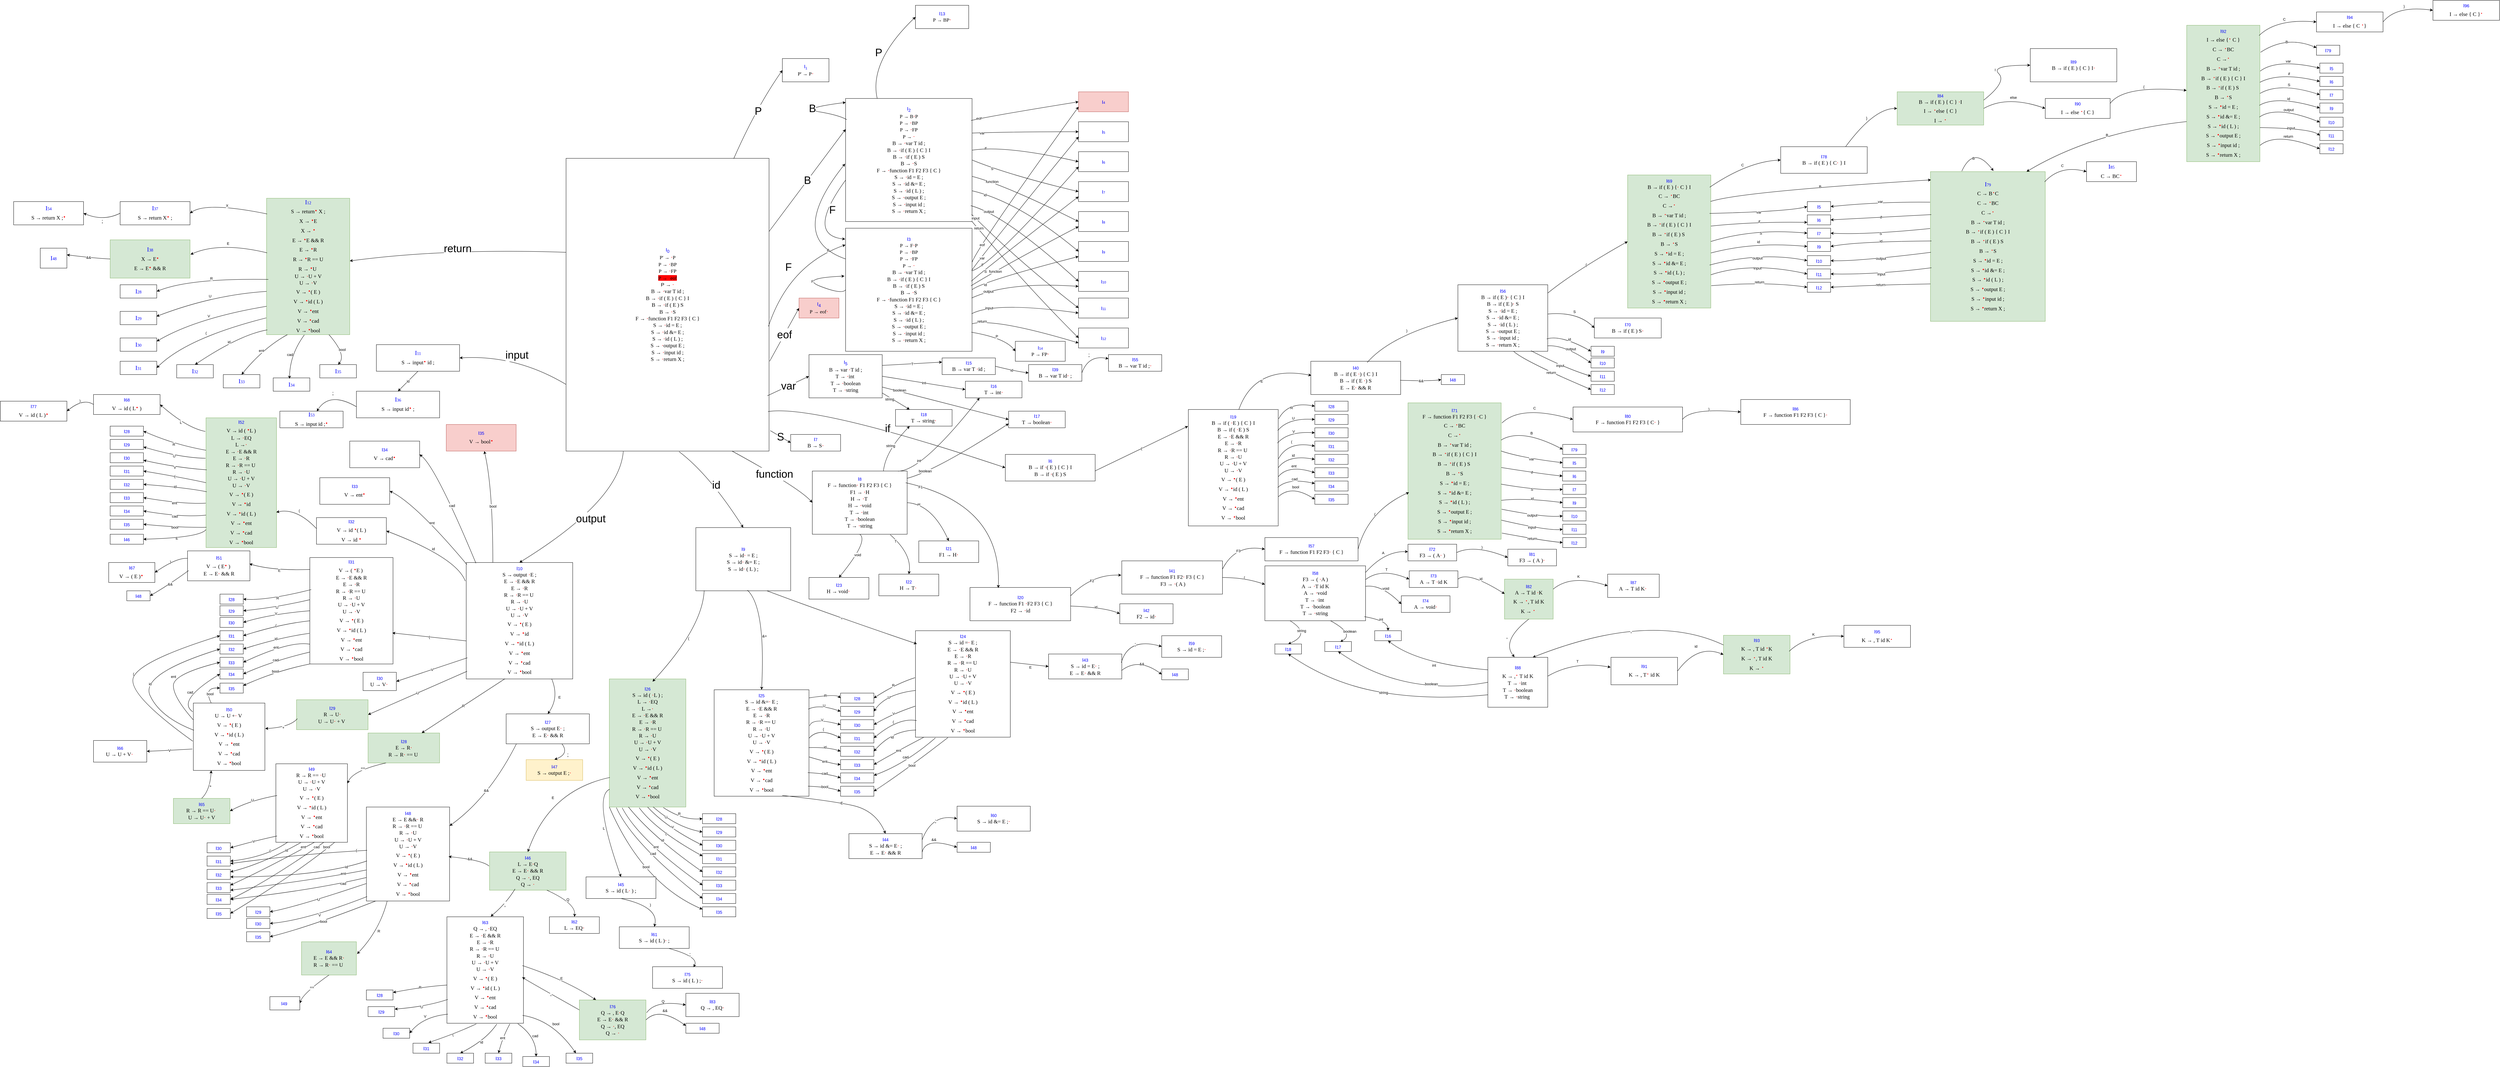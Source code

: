 <mxfile version="26.0.2">
  <diagram name="Page-1" id="woKIr7jhoI3BQ9o55R-z">
    <mxGraphModel dx="3981" dy="1915" grid="1" gridSize="10" guides="1" tooltips="1" connect="1" arrows="1" fold="1" page="1" pageScale="1" pageWidth="827" pageHeight="1169" math="0" shadow="0">
      <root>
        <mxCell id="0" />
        <mxCell id="1" parent="0" />
        <mxCell id="289K5LR-XuBRwfgRUPMY-2" value="&lt;font style=&quot;font-size: 15px;&quot; color=&quot;#0000ff&quot;&gt;I&lt;sub&gt;0&lt;/sub&gt;&lt;/font&gt;&lt;div style=&quot;&quot;&gt;&lt;div style=&quot;font-size: 15px;&quot;&gt;&lt;font face=&quot;Lucida Console&quot;&gt;P&#39;&amp;nbsp;&lt;/font&gt;&lt;span style=&quot;background-color: initial;&quot;&gt;&lt;font face=&quot;Lucida Console&quot;&gt;→&amp;nbsp;&lt;/font&gt;&lt;/span&gt;&lt;span style=&quot;background-color: initial; color: rgb(255, 0, 0); font-family: &amp;quot;Lucida Console&amp;quot;; font-size: 17px;&quot;&gt;·&lt;/span&gt;&lt;span style=&quot;font-family: &amp;quot;Lucida Console&amp;quot;; background-color: initial;&quot;&gt;P&lt;/span&gt;&lt;/div&gt;&lt;div style=&quot;font-size: 15px;&quot;&gt;&lt;font style=&quot;font-size: 15px;&quot; face=&quot;Lucida Console&quot;&gt;P&amp;nbsp;&lt;/font&gt;&lt;span style=&quot;background-color: initial;&quot;&gt;&lt;font style=&quot;font-size: 15px;&quot; face=&quot;Lucida Console&quot;&gt;→&amp;nbsp;&lt;/font&gt;&lt;/span&gt;&lt;span style=&quot;color: rgb(255, 0, 0); font-family: &amp;quot;Lucida Console&amp;quot;; font-size: 17px; background-color: initial;&quot;&gt;·&lt;/span&gt;&lt;span style=&quot;font-family: &amp;quot;Lucida Console&amp;quot;; background-color: initial;&quot;&gt;BP&lt;/span&gt;&lt;/div&gt;&lt;div style=&quot;font-size: 15px;&quot;&gt;&lt;span style=&quot;background-color: initial;&quot;&gt;&lt;font style=&quot;font-size: 15px;&quot; face=&quot;Lucida Console&quot;&gt;P&amp;nbsp;&lt;/font&gt;&lt;/span&gt;&lt;span style=&quot;background-color: initial;&quot;&gt;&lt;font style=&quot;font-size: 15px;&quot; face=&quot;Lucida Console&quot;&gt;→&amp;nbsp;&lt;/font&gt;&lt;/span&gt;&lt;span style=&quot;color: rgb(255, 0, 0); font-family: &amp;quot;Lucida Console&amp;quot;; font-size: 17px; background-color: initial;&quot;&gt;·&lt;/span&gt;&lt;span style=&quot;font-family: &amp;quot;Lucida Console&amp;quot;; background-color: initial;&quot;&gt;FP&lt;/span&gt;&lt;/div&gt;&lt;div style=&quot;font-size: 15px;&quot;&gt;&lt;span style=&quot;background-color: rgb(255, 0, 0);&quot;&gt;&lt;font style=&quot;font-size: 15px;&quot; face=&quot;Lucida Console&quot;&gt;P&amp;nbsp;&lt;/font&gt;&lt;font style=&quot;font-size: 15px;&quot; face=&quot;Lucida Console&quot;&gt;→&amp;nbsp;&lt;/font&gt;&lt;span style=&quot;color: rgb(255, 0, 0); font-family: &amp;quot;Lucida Console&amp;quot;; font-size: 17px;&quot;&gt;·&lt;/span&gt;&lt;span style=&quot;font-family: &amp;quot;Lucida Console&amp;quot;;&quot;&gt;eof&lt;/span&gt;&lt;/span&gt;&lt;/div&gt;&lt;div style=&quot;font-size: 15px;&quot;&gt;P&lt;span style=&quot;background-color: initial; font-size: 16px;&quot;&gt;&lt;font face=&quot;Lucida Console&quot;&gt;&amp;nbsp;&lt;/font&gt;&lt;/span&gt;&lt;span style=&quot;background-color: initial; font-size: 16px;&quot;&gt;&lt;font face=&quot;Lucida Console&quot;&gt;→&amp;nbsp;&lt;/font&gt;&lt;/span&gt;&lt;span style=&quot;background-color: initial; color: rgb(255, 0, 0); font-family: &amp;quot;Lucida Console&amp;quot;; font-size: 17px;&quot;&gt;·&lt;/span&gt;&lt;/div&gt;&lt;div style=&quot;&quot;&gt;&lt;div style=&quot;font-size: 16px;&quot;&gt;&lt;span style=&quot;background-color: initial;&quot;&gt;&lt;font face=&quot;Lucida Console&quot;&gt;B&amp;nbsp;&lt;/font&gt;&lt;/span&gt;&lt;span style=&quot;background-color: initial;&quot;&gt;&lt;font face=&quot;Lucida Console&quot;&gt;→&amp;nbsp;&lt;/font&gt;&lt;/span&gt;&lt;span style=&quot;color: rgb(255, 0, 0); font-family: &amp;quot;Lucida Console&amp;quot;; font-size: 17px; background-color: initial;&quot;&gt;·&lt;/span&gt;&lt;span style=&quot;font-family: &amp;quot;Lucida Console&amp;quot;; background-color: initial;&quot;&gt;var T id ;&lt;/span&gt;&lt;/div&gt;&lt;div style=&quot;font-size: 16px;&quot;&gt;&lt;span style=&quot;background-color: initial;&quot;&gt;&lt;font face=&quot;Lucida Console&quot;&gt;B&amp;nbsp;&lt;/font&gt;&lt;/span&gt;&lt;span style=&quot;background-color: initial;&quot;&gt;&lt;font face=&quot;Lucida Console&quot;&gt;→&amp;nbsp;&lt;/font&gt;&lt;/span&gt;&lt;span style=&quot;color: rgb(255, 0, 0); font-family: &amp;quot;Lucida Console&amp;quot;; font-size: 17px; background-color: initial;&quot;&gt;·&lt;/span&gt;&lt;span style=&quot;font-family: &amp;quot;Lucida Console&amp;quot;; background-color: initial;&quot;&gt;if ( E ) { C } I&lt;/span&gt;&lt;/div&gt;&lt;div style=&quot;font-size: 16px;&quot;&gt;&lt;span style=&quot;background-color: initial;&quot;&gt;&lt;font face=&quot;Lucida Console&quot;&gt;B&lt;/font&gt;&lt;/span&gt;&lt;span style=&quot;background-color: initial;&quot;&gt;&lt;font face=&quot;Lucida Console&quot;&gt;&amp;nbsp;→&amp;nbsp;&lt;/font&gt;&lt;/span&gt;&lt;span style=&quot;color: rgb(255, 0, 0); font-family: &amp;quot;Lucida Console&amp;quot;; font-size: 17px; background-color: initial;&quot;&gt;·&lt;/span&gt;&lt;span style=&quot;font-family: &amp;quot;Lucida Console&amp;quot;; background-color: initial;&quot;&gt;if ( E ) S&lt;/span&gt;&lt;/div&gt;&lt;div style=&quot;font-size: 16px;&quot;&gt;&lt;span style=&quot;background-color: initial;&quot;&gt;&lt;font face=&quot;Lucida Console&quot;&gt;B&amp;nbsp;&lt;/font&gt;&lt;/span&gt;&lt;span style=&quot;background-color: initial;&quot;&gt;&lt;font face=&quot;Lucida Console&quot;&gt;→&amp;nbsp;&lt;/font&gt;&lt;/span&gt;&lt;span style=&quot;color: rgb(255, 0, 0); font-family: &amp;quot;Lucida Console&amp;quot;; font-size: 17px; background-color: initial;&quot;&gt;·&lt;/span&gt;&lt;span style=&quot;font-family: &amp;quot;Lucida Console&amp;quot;; background-color: initial;&quot;&gt;S&lt;/span&gt;&lt;/div&gt;&lt;div style=&quot;font-size: 16px;&quot;&gt;&lt;span style=&quot;background-color: initial;&quot;&gt;&lt;font face=&quot;Lucida Console&quot;&gt;F&amp;nbsp;&lt;/font&gt;&lt;/span&gt;&lt;span style=&quot;background-color: initial;&quot;&gt;&lt;font face=&quot;Lucida Console&quot;&gt;→&amp;nbsp;&lt;/font&gt;&lt;/span&gt;&lt;span style=&quot;color: rgb(255, 0, 0); font-family: &amp;quot;Lucida Console&amp;quot;; font-size: 17px; background-color: initial;&quot;&gt;·&lt;/span&gt;&lt;span style=&quot;font-family: &amp;quot;Lucida Console&amp;quot;; background-color: initial;&quot;&gt;function F1 F2 F3 { C }&lt;/span&gt;&lt;/div&gt;&lt;div style=&quot;font-size: 16px;&quot;&gt;&lt;div&gt;&lt;span style=&quot;background-color: initial;&quot;&gt;&lt;font face=&quot;Lucida Console&quot;&gt;S&lt;/font&gt;&lt;/span&gt;&lt;span style=&quot;background-color: initial;&quot;&gt;&lt;font face=&quot;Lucida Console&quot;&gt;&amp;nbsp;→&amp;nbsp;&lt;/font&gt;&lt;/span&gt;&lt;span style=&quot;color: rgb(255, 0, 0); font-family: &amp;quot;Lucida Console&amp;quot;; font-size: 17px; background-color: initial;&quot;&gt;·&lt;/span&gt;&lt;span style=&quot;font-family: &amp;quot;Lucida Console&amp;quot;; background-color: initial;&quot;&gt;id = E ;&lt;/span&gt;&lt;/div&gt;&lt;div&gt;&lt;span style=&quot;background-color: initial;&quot;&gt;&lt;font face=&quot;Lucida Console&quot;&gt;S&lt;/font&gt;&lt;/span&gt;&lt;span style=&quot;background-color: initial;&quot;&gt;&lt;font face=&quot;Lucida Console&quot;&gt;&amp;nbsp;→&amp;nbsp;&lt;/font&gt;&lt;/span&gt;&lt;span style=&quot;color: rgb(255, 0, 0); font-family: &amp;quot;Lucida Console&amp;quot;; font-size: 17px; background-color: initial;&quot;&gt;·&lt;/span&gt;&lt;span style=&quot;font-family: &amp;quot;Lucida Console&amp;quot;; background-color: initial;&quot;&gt;id &amp;amp;= E ;&lt;/span&gt;&lt;/div&gt;&lt;div&gt;&lt;span style=&quot;background-color: initial;&quot;&gt;&lt;font face=&quot;Lucida Console&quot;&gt;S&lt;/font&gt;&lt;/span&gt;&lt;span style=&quot;background-color: initial;&quot;&gt;&lt;font face=&quot;Lucida Console&quot;&gt;&amp;nbsp;→&amp;nbsp;&lt;/font&gt;&lt;/span&gt;&lt;span style=&quot;color: rgb(255, 0, 0); font-family: &amp;quot;Lucida Console&amp;quot;; font-size: 17px; background-color: initial;&quot;&gt;·&lt;/span&gt;&lt;span style=&quot;font-family: &amp;quot;Lucida Console&amp;quot;; background-color: initial;&quot;&gt;id ( L ) ;&lt;/span&gt;&lt;/div&gt;&lt;div&gt;&lt;span style=&quot;background-color: initial;&quot;&gt;&lt;font face=&quot;Lucida Console&quot;&gt;S&lt;/font&gt;&lt;/span&gt;&lt;span style=&quot;background-color: initial;&quot;&gt;&lt;font face=&quot;Lucida Console&quot;&gt;&amp;nbsp;→&amp;nbsp;&lt;/font&gt;&lt;/span&gt;&lt;span style=&quot;color: rgb(255, 0, 0); font-family: &amp;quot;Lucida Console&amp;quot;; font-size: 17px; background-color: initial;&quot;&gt;·&lt;/span&gt;&lt;span style=&quot;font-family: &amp;quot;Lucida Console&amp;quot;; background-color: initial;&quot;&gt;output E ;&lt;/span&gt;&lt;/div&gt;&lt;div&gt;&lt;span style=&quot;background-color: initial;&quot;&gt;&lt;font face=&quot;Lucida Console&quot;&gt;S&lt;/font&gt;&lt;/span&gt;&lt;span style=&quot;background-color: initial;&quot;&gt;&lt;font face=&quot;Lucida Console&quot;&gt;&amp;nbsp;→&amp;nbsp;&lt;/font&gt;&lt;/span&gt;&lt;span style=&quot;color: rgb(255, 0, 0); font-family: &amp;quot;Lucida Console&amp;quot;; font-size: 17px; background-color: initial;&quot;&gt;·&lt;/span&gt;&lt;span style=&quot;font-family: &amp;quot;Lucida Console&amp;quot;; background-color: initial;&quot;&gt;input id ;&lt;/span&gt;&lt;/div&gt;&lt;div&gt;&lt;span style=&quot;background-color: initial;&quot;&gt;&lt;font face=&quot;Lucida Console&quot;&gt;S&lt;/font&gt;&lt;/span&gt;&lt;span style=&quot;background-color: initial;&quot;&gt;&lt;font face=&quot;Lucida Console&quot;&gt;&amp;nbsp;→&amp;nbsp;&lt;/font&gt;&lt;/span&gt;&lt;span style=&quot;color: rgb(255, 0, 0); font-family: &amp;quot;Lucida Console&amp;quot;; font-size: 17px; background-color: initial;&quot;&gt;·&lt;/span&gt;&lt;span style=&quot;font-family: &amp;quot;Lucida Console&amp;quot;; background-color: initial;&quot;&gt;return X ;&lt;/span&gt;&lt;/div&gt;&lt;/div&gt;&lt;/div&gt;&lt;/div&gt;" style="rounded=0;whiteSpace=wrap;html=1;" parent="1" vertex="1">
          <mxGeometry x="-170" y="-170" width="610" height="880" as="geometry" />
        </mxCell>
        <mxCell id="289K5LR-XuBRwfgRUPMY-3" value="&lt;span style=&quot;color: rgb(0, 0, 255); font-size: 15px;&quot;&gt;I&lt;/span&gt;&lt;sub style=&quot;color: rgb(0, 0, 255);&quot;&gt;1&lt;/sub&gt;&lt;br&gt;&lt;div style=&quot;&quot;&gt;&lt;div style=&quot;font-size: 15px;&quot;&gt;&lt;font face=&quot;Lucida Console&quot;&gt;P&#39;&amp;nbsp;&lt;/font&gt;&lt;span style=&quot;background-color: initial;&quot;&gt;&lt;font face=&quot;Lucida Console&quot;&gt;→&amp;nbsp;&lt;/font&gt;&lt;/span&gt;&lt;span style=&quot;font-family: &amp;quot;Lucida Console&amp;quot;; background-color: initial;&quot;&gt;P&lt;/span&gt;&lt;span style=&quot;color: rgb(255, 0, 0); font-family: &amp;quot;Lucida Console&amp;quot;; font-size: 17px; background-color: initial;&quot;&gt;·&lt;/span&gt;&lt;/div&gt;&lt;/div&gt;" style="rounded=0;whiteSpace=wrap;html=1;" parent="1" vertex="1">
          <mxGeometry x="480" y="-470" width="140" height="70" as="geometry" />
        </mxCell>
        <mxCell id="289K5LR-XuBRwfgRUPMY-4" value="P" style="curved=1;endArrow=classic;html=1;rounded=0;exitX=0.826;exitY=0.001;exitDx=0;exitDy=0;exitPerimeter=0;entryX=0;entryY=0.5;entryDx=0;entryDy=0;fontSize=32;" parent="1" source="289K5LR-XuBRwfgRUPMY-2" target="289K5LR-XuBRwfgRUPMY-3" edge="1">
          <mxGeometry x="0.054" y="-10" width="50" height="50" relative="1" as="geometry">
            <mxPoint x="440" y="40" as="sourcePoint" />
            <mxPoint x="490" y="-10" as="targetPoint" />
            <Array as="points">
              <mxPoint x="400" y="-320" />
            </Array>
            <mxPoint as="offset" />
          </mxGeometry>
        </mxCell>
        <mxCell id="289K5LR-XuBRwfgRUPMY-5" value="&lt;font style=&quot;font-size: 15px;&quot; color=&quot;#0000ff&quot;&gt;I&lt;sub&gt;2&lt;/sub&gt;&lt;/font&gt;&lt;div style=&quot;&quot;&gt;&lt;div style=&quot;font-size: 15px;&quot;&gt;&lt;font style=&quot;font-size: 15px;&quot; face=&quot;Lucida Console&quot;&gt;P&amp;nbsp;&lt;/font&gt;&lt;span style=&quot;background-color: initial;&quot;&gt;&lt;font style=&quot;font-size: 15px;&quot; face=&quot;Lucida Console&quot;&gt;→&amp;nbsp;&lt;/font&gt;&lt;/span&gt;&lt;span style=&quot;font-family: &amp;quot;Lucida Console&amp;quot;; background-color: initial;&quot;&gt;B&lt;/span&gt;&lt;span style=&quot;color: rgb(255, 0, 0); font-family: &amp;quot;Lucida Console&amp;quot;; font-size: 17px; background-color: initial;&quot;&gt;·&lt;/span&gt;&lt;span style=&quot;background-color: initial; font-family: &amp;quot;Lucida Console&amp;quot;;&quot;&gt;P&lt;/span&gt;&lt;/div&gt;&lt;div style=&quot;font-size: 15px;&quot;&gt;&lt;font face=&quot;Lucida Console&quot;&gt;P&amp;nbsp;&lt;/font&gt;&lt;span style=&quot;background-color: initial;&quot;&gt;&lt;font face=&quot;Lucida Console&quot;&gt;→&amp;nbsp;&lt;/font&gt;&lt;/span&gt;&lt;span style=&quot;background-color: initial; color: rgb(255, 0, 0); font-family: &amp;quot;Lucida Console&amp;quot;; font-size: 17px;&quot;&gt;·&lt;/span&gt;&lt;span style=&quot;background-color: initial; font-family: &amp;quot;Lucida Console&amp;quot;;&quot;&gt;BP&lt;/span&gt;&lt;span style=&quot;background-color: initial;&quot;&gt;&lt;font style=&quot;font-size: 15px;&quot; face=&quot;Lucida Console&quot;&gt;&lt;/font&gt;&lt;/span&gt;&lt;/div&gt;&lt;div style=&quot;font-size: 15px;&quot;&gt;&lt;span style=&quot;background-color: initial;&quot;&gt;&lt;font style=&quot;font-size: 15px;&quot; face=&quot;Lucida Console&quot;&gt;P&amp;nbsp;&lt;/font&gt;&lt;/span&gt;&lt;span style=&quot;background-color: initial;&quot;&gt;&lt;font style=&quot;font-size: 15px;&quot; face=&quot;Lucida Console&quot;&gt;→&amp;nbsp;&lt;/font&gt;&lt;/span&gt;&lt;span style=&quot;color: rgb(255, 0, 0); font-family: &amp;quot;Lucida Console&amp;quot;; font-size: 17px; background-color: initial;&quot;&gt;·&lt;/span&gt;&lt;span style=&quot;font-family: &amp;quot;Lucida Console&amp;quot;; background-color: initial;&quot;&gt;FP&lt;/span&gt;&lt;/div&gt;&lt;div style=&quot;font-size: 15px;&quot;&gt;&lt;span style=&quot;background-color: initial;&quot;&gt;&lt;font style=&quot;font-size: 15px;&quot; face=&quot;Lucida Console&quot;&gt;P&amp;nbsp;&lt;/font&gt;&lt;/span&gt;&lt;span style=&quot;background-color: initial;&quot;&gt;&lt;font style=&quot;font-size: 15px;&quot; face=&quot;Lucida Console&quot;&gt;→&amp;nbsp;&lt;/font&gt;&lt;/span&gt;&lt;span style=&quot;color: rgb(255, 0, 0); font-family: &amp;quot;Lucida Console&amp;quot;; font-size: 17px; background-color: initial;&quot;&gt;·&lt;/span&gt;&lt;/div&gt;&lt;div style=&quot;&quot;&gt;&lt;div style=&quot;font-size: 16px;&quot;&gt;&lt;span style=&quot;background-color: initial;&quot;&gt;&lt;font face=&quot;Lucida Console&quot;&gt;B&amp;nbsp;&lt;/font&gt;&lt;/span&gt;&lt;span style=&quot;background-color: initial;&quot;&gt;&lt;font face=&quot;Lucida Console&quot;&gt;→&amp;nbsp;&lt;/font&gt;&lt;/span&gt;&lt;span style=&quot;color: rgb(255, 0, 0); font-family: &amp;quot;Lucida Console&amp;quot;; font-size: 17px; background-color: initial;&quot;&gt;·&lt;/span&gt;&lt;span style=&quot;font-family: &amp;quot;Lucida Console&amp;quot;; background-color: initial;&quot;&gt;var T id ;&lt;/span&gt;&lt;/div&gt;&lt;div style=&quot;font-size: 16px;&quot;&gt;&lt;span style=&quot;background-color: initial;&quot;&gt;&lt;font face=&quot;Lucida Console&quot;&gt;B&amp;nbsp;&lt;/font&gt;&lt;/span&gt;&lt;span style=&quot;background-color: initial;&quot;&gt;&lt;font face=&quot;Lucida Console&quot;&gt;→&amp;nbsp;&lt;/font&gt;&lt;/span&gt;&lt;span style=&quot;color: rgb(255, 0, 0); font-family: &amp;quot;Lucida Console&amp;quot;; font-size: 17px; background-color: initial;&quot;&gt;·&lt;/span&gt;&lt;span style=&quot;font-family: &amp;quot;Lucida Console&amp;quot;; background-color: initial;&quot;&gt;if ( E ) { C } I&lt;/span&gt;&lt;/div&gt;&lt;div style=&quot;font-size: 16px;&quot;&gt;&lt;span style=&quot;background-color: initial;&quot;&gt;&lt;font face=&quot;Lucida Console&quot;&gt;B&lt;/font&gt;&lt;/span&gt;&lt;span style=&quot;background-color: initial;&quot;&gt;&lt;font face=&quot;Lucida Console&quot;&gt;&amp;nbsp;→&amp;nbsp;&lt;/font&gt;&lt;/span&gt;&lt;span style=&quot;color: rgb(255, 0, 0); font-family: &amp;quot;Lucida Console&amp;quot;; font-size: 17px; background-color: initial;&quot;&gt;·&lt;/span&gt;&lt;span style=&quot;font-family: &amp;quot;Lucida Console&amp;quot;; background-color: initial;&quot;&gt;if ( E ) S&lt;/span&gt;&lt;/div&gt;&lt;div style=&quot;font-size: 16px;&quot;&gt;&lt;span style=&quot;background-color: initial;&quot;&gt;&lt;font face=&quot;Lucida Console&quot;&gt;B&amp;nbsp;&lt;/font&gt;&lt;/span&gt;&lt;span style=&quot;background-color: initial;&quot;&gt;&lt;font face=&quot;Lucida Console&quot;&gt;→&amp;nbsp;&lt;/font&gt;&lt;/span&gt;&lt;span style=&quot;color: rgb(255, 0, 0); font-family: &amp;quot;Lucida Console&amp;quot;; font-size: 17px; background-color: initial;&quot;&gt;·&lt;/span&gt;&lt;span style=&quot;font-family: &amp;quot;Lucida Console&amp;quot;; background-color: initial;&quot;&gt;S&lt;/span&gt;&lt;/div&gt;&lt;div style=&quot;font-size: 16px;&quot;&gt;&lt;span style=&quot;background-color: initial;&quot;&gt;&lt;font face=&quot;Lucida Console&quot;&gt;F&amp;nbsp;&lt;/font&gt;&lt;/span&gt;&lt;span style=&quot;background-color: initial;&quot;&gt;&lt;font face=&quot;Lucida Console&quot;&gt;→&amp;nbsp;&lt;/font&gt;&lt;/span&gt;&lt;span style=&quot;color: rgb(255, 0, 0); font-family: &amp;quot;Lucida Console&amp;quot;; font-size: 17px; background-color: initial;&quot;&gt;·&lt;/span&gt;&lt;span style=&quot;font-family: &amp;quot;Lucida Console&amp;quot;; background-color: initial;&quot;&gt;function F1 F2 F3 { C }&lt;/span&gt;&lt;/div&gt;&lt;div style=&quot;font-size: 16px;&quot;&gt;&lt;div&gt;&lt;span style=&quot;background-color: initial;&quot;&gt;&lt;font face=&quot;Lucida Console&quot;&gt;S&lt;/font&gt;&lt;/span&gt;&lt;span style=&quot;background-color: initial;&quot;&gt;&lt;font face=&quot;Lucida Console&quot;&gt;&amp;nbsp;→&amp;nbsp;&lt;/font&gt;&lt;/span&gt;&lt;span style=&quot;color: rgb(255, 0, 0); font-family: &amp;quot;Lucida Console&amp;quot;; font-size: 17px; background-color: initial;&quot;&gt;·&lt;/span&gt;&lt;span style=&quot;font-family: &amp;quot;Lucida Console&amp;quot;; background-color: initial;&quot;&gt;id = E ;&lt;/span&gt;&lt;/div&gt;&lt;div&gt;&lt;span style=&quot;background-color: initial;&quot;&gt;&lt;font face=&quot;Lucida Console&quot;&gt;S&lt;/font&gt;&lt;/span&gt;&lt;span style=&quot;background-color: initial;&quot;&gt;&lt;font face=&quot;Lucida Console&quot;&gt;&amp;nbsp;→&amp;nbsp;&lt;/font&gt;&lt;/span&gt;&lt;span style=&quot;color: rgb(255, 0, 0); font-family: &amp;quot;Lucida Console&amp;quot;; font-size: 17px; background-color: initial;&quot;&gt;·&lt;/span&gt;&lt;span style=&quot;font-family: &amp;quot;Lucida Console&amp;quot;; background-color: initial;&quot;&gt;id &amp;amp;= E ;&lt;/span&gt;&lt;/div&gt;&lt;div&gt;&lt;span style=&quot;background-color: initial;&quot;&gt;&lt;font face=&quot;Lucida Console&quot;&gt;S&lt;/font&gt;&lt;/span&gt;&lt;span style=&quot;background-color: initial;&quot;&gt;&lt;font face=&quot;Lucida Console&quot;&gt;&amp;nbsp;→&amp;nbsp;&lt;/font&gt;&lt;/span&gt;&lt;span style=&quot;color: rgb(255, 0, 0); font-family: &amp;quot;Lucida Console&amp;quot;; font-size: 17px; background-color: initial;&quot;&gt;·&lt;/span&gt;&lt;span style=&quot;font-family: &amp;quot;Lucida Console&amp;quot;; background-color: initial;&quot;&gt;id ( L ) ;&lt;/span&gt;&lt;/div&gt;&lt;div&gt;&lt;span style=&quot;background-color: initial;&quot;&gt;&lt;font face=&quot;Lucida Console&quot;&gt;S&lt;/font&gt;&lt;/span&gt;&lt;span style=&quot;background-color: initial;&quot;&gt;&lt;font face=&quot;Lucida Console&quot;&gt;&amp;nbsp;→&amp;nbsp;&lt;/font&gt;&lt;/span&gt;&lt;span style=&quot;color: rgb(255, 0, 0); font-family: &amp;quot;Lucida Console&amp;quot;; font-size: 17px; background-color: initial;&quot;&gt;·&lt;/span&gt;&lt;span style=&quot;font-family: &amp;quot;Lucida Console&amp;quot;; background-color: initial;&quot;&gt;output E ;&lt;/span&gt;&lt;/div&gt;&lt;div&gt;&lt;span style=&quot;background-color: initial;&quot;&gt;&lt;font face=&quot;Lucida Console&quot;&gt;S&lt;/font&gt;&lt;/span&gt;&lt;span style=&quot;background-color: initial;&quot;&gt;&lt;font face=&quot;Lucida Console&quot;&gt;&amp;nbsp;→&amp;nbsp;&lt;/font&gt;&lt;/span&gt;&lt;span style=&quot;color: rgb(255, 0, 0); font-family: &amp;quot;Lucida Console&amp;quot;; font-size: 17px; background-color: initial;&quot;&gt;·&lt;/span&gt;&lt;span style=&quot;font-family: &amp;quot;Lucida Console&amp;quot;; background-color: initial;&quot;&gt;input id ;&lt;/span&gt;&lt;/div&gt;&lt;div&gt;&lt;span style=&quot;background-color: initial;&quot;&gt;&lt;font face=&quot;Lucida Console&quot;&gt;S&lt;/font&gt;&lt;/span&gt;&lt;span style=&quot;background-color: initial;&quot;&gt;&lt;font face=&quot;Lucida Console&quot;&gt;&amp;nbsp;→&amp;nbsp;&lt;/font&gt;&lt;/span&gt;&lt;span style=&quot;color: rgb(255, 0, 0); font-family: &amp;quot;Lucida Console&amp;quot;; font-size: 17px; background-color: initial;&quot;&gt;·&lt;/span&gt;&lt;span style=&quot;font-family: &amp;quot;Lucida Console&amp;quot;; background-color: initial;&quot;&gt;return X ;&lt;/span&gt;&lt;/div&gt;&lt;/div&gt;&lt;/div&gt;&lt;/div&gt;" style="rounded=0;whiteSpace=wrap;html=1;" parent="1" vertex="1">
          <mxGeometry x="670" y="-350" width="380" height="370" as="geometry" />
        </mxCell>
        <mxCell id="289K5LR-XuBRwfgRUPMY-6" value="B" style="curved=1;endArrow=classic;html=1;rounded=0;exitX=1;exitY=0.25;exitDx=0;exitDy=0;entryX=0;entryY=0.25;entryDx=0;entryDy=0;fontSize=32;" parent="1" source="289K5LR-XuBRwfgRUPMY-2" target="289K5LR-XuBRwfgRUPMY-5" edge="1">
          <mxGeometry width="50" height="50" relative="1" as="geometry">
            <mxPoint x="480" y="170" as="sourcePoint" />
            <mxPoint x="530" y="120" as="targetPoint" />
            <Array as="points" />
          </mxGeometry>
        </mxCell>
        <mxCell id="289K5LR-XuBRwfgRUPMY-7" value="&lt;font style=&quot;font-size: 15px;&quot; color=&quot;#0000ff&quot;&gt;I&lt;/font&gt;&lt;font style=&quot;font-size: 12.5px;&quot; color=&quot;#0000ff&quot;&gt;3&lt;/font&gt;&lt;div style=&quot;&quot;&gt;&lt;div style=&quot;font-size: 15px;&quot;&gt;&lt;span style=&quot;background-color: initial;&quot;&gt;&lt;font face=&quot;Lucida Console&quot;&gt;P&amp;nbsp;&lt;/font&gt;&lt;/span&gt;&lt;span style=&quot;background-color: initial;&quot;&gt;&lt;font face=&quot;Lucida Console&quot;&gt;→&amp;nbsp;&lt;/font&gt;&lt;/span&gt;&lt;span style=&quot;background-color: initial; font-family: &amp;quot;Lucida Console&amp;quot;;&quot;&gt;F&lt;/span&gt;&lt;span style=&quot;color: rgb(255, 0, 0); font-family: &amp;quot;Lucida Console&amp;quot;; font-size: 17px; background-color: initial;&quot;&gt;·&lt;/span&gt;&lt;span style=&quot;background-color: initial; font-family: &amp;quot;Lucida Console&amp;quot;;&quot;&gt;P&lt;/span&gt;&lt;/div&gt;&lt;div style=&quot;font-size: 15px;&quot;&gt;&lt;font style=&quot;font-size: 15px;&quot; face=&quot;Lucida Console&quot;&gt;P&amp;nbsp;&lt;/font&gt;&lt;span style=&quot;background-color: initial;&quot;&gt;&lt;font style=&quot;font-size: 15px;&quot; face=&quot;Lucida Console&quot;&gt;→&amp;nbsp;&lt;/font&gt;&lt;/span&gt;&lt;span style=&quot;color: rgb(255, 0, 0); font-family: &amp;quot;Lucida Console&amp;quot;; font-size: 17px; background-color: initial;&quot;&gt;·&lt;/span&gt;&lt;span style=&quot;font-family: &amp;quot;Lucida Console&amp;quot;; background-color: initial;&quot;&gt;BP&lt;/span&gt;&lt;/div&gt;&lt;div style=&quot;font-size: 15px;&quot;&gt;&lt;span style=&quot;background-color: initial;&quot;&gt;&lt;font style=&quot;font-size: 15px;&quot; face=&quot;Lucida Console&quot;&gt;P&amp;nbsp;&lt;/font&gt;&lt;/span&gt;&lt;span style=&quot;background-color: initial;&quot;&gt;&lt;font style=&quot;font-size: 15px;&quot; face=&quot;Lucida Console&quot;&gt;→&amp;nbsp;&lt;/font&gt;&lt;/span&gt;&lt;span style=&quot;color: rgb(255, 0, 0); font-family: &amp;quot;Lucida Console&amp;quot;; font-size: 17px; background-color: initial;&quot;&gt;·&lt;/span&gt;&lt;span style=&quot;font-family: &amp;quot;Lucida Console&amp;quot;; background-color: initial;&quot;&gt;FP&lt;/span&gt;&lt;/div&gt;&lt;div style=&quot;font-size: 15px;&quot;&gt;&lt;span style=&quot;background-color: initial;&quot;&gt;&lt;font style=&quot;font-size: 15px;&quot; face=&quot;Lucida Console&quot;&gt;P&amp;nbsp;&lt;/font&gt;&lt;/span&gt;&lt;span style=&quot;background-color: initial;&quot;&gt;&lt;font style=&quot;font-size: 15px;&quot; face=&quot;Lucida Console&quot;&gt;→&amp;nbsp;&lt;/font&gt;&lt;/span&gt;&lt;span style=&quot;color: rgb(255, 0, 0); font-family: &amp;quot;Lucida Console&amp;quot;; font-size: 17px; background-color: initial;&quot;&gt;·&lt;/span&gt;&lt;/div&gt;&lt;div style=&quot;&quot;&gt;&lt;div style=&quot;font-size: 16px;&quot;&gt;&lt;span style=&quot;background-color: initial;&quot;&gt;&lt;font face=&quot;Lucida Console&quot;&gt;B&amp;nbsp;&lt;/font&gt;&lt;/span&gt;&lt;span style=&quot;background-color: initial;&quot;&gt;&lt;font face=&quot;Lucida Console&quot;&gt;→&amp;nbsp;&lt;/font&gt;&lt;/span&gt;&lt;span style=&quot;color: rgb(255, 0, 0); font-family: &amp;quot;Lucida Console&amp;quot;; font-size: 17px; background-color: initial;&quot;&gt;·&lt;/span&gt;&lt;span style=&quot;font-family: &amp;quot;Lucida Console&amp;quot;; background-color: initial;&quot;&gt;var T id ;&lt;/span&gt;&lt;/div&gt;&lt;div style=&quot;font-size: 16px;&quot;&gt;&lt;span style=&quot;background-color: initial;&quot;&gt;&lt;font face=&quot;Lucida Console&quot;&gt;B&amp;nbsp;&lt;/font&gt;&lt;/span&gt;&lt;span style=&quot;background-color: initial;&quot;&gt;&lt;font face=&quot;Lucida Console&quot;&gt;→&amp;nbsp;&lt;/font&gt;&lt;/span&gt;&lt;span style=&quot;color: rgb(255, 0, 0); font-family: &amp;quot;Lucida Console&amp;quot;; font-size: 17px; background-color: initial;&quot;&gt;·&lt;/span&gt;&lt;span style=&quot;font-family: &amp;quot;Lucida Console&amp;quot;; background-color: initial;&quot;&gt;if ( E ) { C } I&lt;/span&gt;&lt;/div&gt;&lt;div style=&quot;font-size: 16px;&quot;&gt;&lt;span style=&quot;background-color: initial;&quot;&gt;&lt;font face=&quot;Lucida Console&quot;&gt;B&lt;/font&gt;&lt;/span&gt;&lt;span style=&quot;background-color: initial;&quot;&gt;&lt;font face=&quot;Lucida Console&quot;&gt;&amp;nbsp;→&amp;nbsp;&lt;/font&gt;&lt;/span&gt;&lt;span style=&quot;color: rgb(255, 0, 0); font-family: &amp;quot;Lucida Console&amp;quot;; font-size: 17px; background-color: initial;&quot;&gt;·&lt;/span&gt;&lt;span style=&quot;font-family: &amp;quot;Lucida Console&amp;quot;; background-color: initial;&quot;&gt;if ( E ) S&lt;/span&gt;&lt;/div&gt;&lt;div style=&quot;font-size: 16px;&quot;&gt;&lt;span style=&quot;background-color: initial;&quot;&gt;&lt;font face=&quot;Lucida Console&quot;&gt;B&amp;nbsp;&lt;/font&gt;&lt;/span&gt;&lt;span style=&quot;background-color: initial;&quot;&gt;&lt;font face=&quot;Lucida Console&quot;&gt;→&amp;nbsp;&lt;/font&gt;&lt;/span&gt;&lt;span style=&quot;color: rgb(255, 0, 0); font-family: &amp;quot;Lucida Console&amp;quot;; font-size: 17px; background-color: initial;&quot;&gt;·&lt;/span&gt;&lt;span style=&quot;font-family: &amp;quot;Lucida Console&amp;quot;; background-color: initial;&quot;&gt;S&lt;/span&gt;&lt;/div&gt;&lt;div style=&quot;font-size: 16px;&quot;&gt;&lt;span style=&quot;background-color: initial;&quot;&gt;&lt;font face=&quot;Lucida Console&quot;&gt;F&amp;nbsp;&lt;/font&gt;&lt;/span&gt;&lt;span style=&quot;background-color: initial;&quot;&gt;&lt;font face=&quot;Lucida Console&quot;&gt;→&amp;nbsp;&lt;/font&gt;&lt;/span&gt;&lt;span style=&quot;color: rgb(255, 0, 0); font-family: &amp;quot;Lucida Console&amp;quot;; font-size: 17px; background-color: initial;&quot;&gt;·&lt;/span&gt;&lt;span style=&quot;font-family: &amp;quot;Lucida Console&amp;quot;; background-color: initial;&quot;&gt;function F1 F2 F3 { C }&lt;/span&gt;&lt;/div&gt;&lt;div style=&quot;font-size: 16px;&quot;&gt;&lt;div&gt;&lt;span style=&quot;background-color: initial;&quot;&gt;&lt;font face=&quot;Lucida Console&quot;&gt;S&lt;/font&gt;&lt;/span&gt;&lt;span style=&quot;background-color: initial;&quot;&gt;&lt;font face=&quot;Lucida Console&quot;&gt;&amp;nbsp;→&amp;nbsp;&lt;/font&gt;&lt;/span&gt;&lt;span style=&quot;color: rgb(255, 0, 0); font-family: &amp;quot;Lucida Console&amp;quot;; font-size: 17px; background-color: initial;&quot;&gt;·&lt;/span&gt;&lt;span style=&quot;font-family: &amp;quot;Lucida Console&amp;quot;; background-color: initial;&quot;&gt;id = E ;&lt;/span&gt;&lt;/div&gt;&lt;div&gt;&lt;span style=&quot;background-color: initial;&quot;&gt;&lt;font face=&quot;Lucida Console&quot;&gt;S&lt;/font&gt;&lt;/span&gt;&lt;span style=&quot;background-color: initial;&quot;&gt;&lt;font face=&quot;Lucida Console&quot;&gt;&amp;nbsp;→&amp;nbsp;&lt;/font&gt;&lt;/span&gt;&lt;span style=&quot;color: rgb(255, 0, 0); font-family: &amp;quot;Lucida Console&amp;quot;; font-size: 17px; background-color: initial;&quot;&gt;·&lt;/span&gt;&lt;span style=&quot;font-family: &amp;quot;Lucida Console&amp;quot;; background-color: initial;&quot;&gt;id &amp;amp;= E ;&lt;/span&gt;&lt;/div&gt;&lt;div&gt;&lt;span style=&quot;background-color: initial;&quot;&gt;&lt;font face=&quot;Lucida Console&quot;&gt;S&lt;/font&gt;&lt;/span&gt;&lt;span style=&quot;background-color: initial;&quot;&gt;&lt;font face=&quot;Lucida Console&quot;&gt;&amp;nbsp;→&amp;nbsp;&lt;/font&gt;&lt;/span&gt;&lt;span style=&quot;color: rgb(255, 0, 0); font-family: &amp;quot;Lucida Console&amp;quot;; font-size: 17px; background-color: initial;&quot;&gt;·&lt;/span&gt;&lt;span style=&quot;font-family: &amp;quot;Lucida Console&amp;quot;; background-color: initial;&quot;&gt;id ( L ) ;&lt;/span&gt;&lt;/div&gt;&lt;div&gt;&lt;span style=&quot;background-color: initial;&quot;&gt;&lt;font face=&quot;Lucida Console&quot;&gt;S&lt;/font&gt;&lt;/span&gt;&lt;span style=&quot;background-color: initial;&quot;&gt;&lt;font face=&quot;Lucida Console&quot;&gt;&amp;nbsp;→&amp;nbsp;&lt;/font&gt;&lt;/span&gt;&lt;span style=&quot;color: rgb(255, 0, 0); font-family: &amp;quot;Lucida Console&amp;quot;; font-size: 17px; background-color: initial;&quot;&gt;·&lt;/span&gt;&lt;span style=&quot;font-family: &amp;quot;Lucida Console&amp;quot;; background-color: initial;&quot;&gt;output E ;&lt;/span&gt;&lt;/div&gt;&lt;div&gt;&lt;span style=&quot;background-color: initial;&quot;&gt;&lt;font face=&quot;Lucida Console&quot;&gt;S&lt;/font&gt;&lt;/span&gt;&lt;span style=&quot;background-color: initial;&quot;&gt;&lt;font face=&quot;Lucida Console&quot;&gt;&amp;nbsp;→&amp;nbsp;&lt;/font&gt;&lt;/span&gt;&lt;span style=&quot;color: rgb(255, 0, 0); font-family: &amp;quot;Lucida Console&amp;quot;; font-size: 17px; background-color: initial;&quot;&gt;·&lt;/span&gt;&lt;span style=&quot;font-family: &amp;quot;Lucida Console&amp;quot;; background-color: initial;&quot;&gt;input id ;&lt;/span&gt;&lt;/div&gt;&lt;div&gt;&lt;span style=&quot;background-color: initial;&quot;&gt;&lt;font face=&quot;Lucida Console&quot;&gt;S&lt;/font&gt;&lt;/span&gt;&lt;span style=&quot;background-color: initial;&quot;&gt;&lt;font face=&quot;Lucida Console&quot;&gt;&amp;nbsp;→&amp;nbsp;&lt;/font&gt;&lt;/span&gt;&lt;span style=&quot;color: rgb(255, 0, 0); font-family: &amp;quot;Lucida Console&amp;quot;; font-size: 17px; background-color: initial;&quot;&gt;·&lt;/span&gt;&lt;span style=&quot;font-family: &amp;quot;Lucida Console&amp;quot;; background-color: initial;&quot;&gt;return X ;&lt;/span&gt;&lt;/div&gt;&lt;/div&gt;&lt;/div&gt;&lt;/div&gt;" style="rounded=0;whiteSpace=wrap;html=1;" parent="1" vertex="1">
          <mxGeometry x="670" y="40" width="380" height="370" as="geometry" />
        </mxCell>
        <mxCell id="289K5LR-XuBRwfgRUPMY-8" value="F" style="curved=1;endArrow=classic;html=1;rounded=0;exitX=0.997;exitY=0.574;exitDx=0;exitDy=0;exitPerimeter=0;entryX=-0.001;entryY=0.135;entryDx=0;entryDy=0;entryPerimeter=0;fontSize=32;" parent="1" source="289K5LR-XuBRwfgRUPMY-2" target="289K5LR-XuBRwfgRUPMY-7" edge="1">
          <mxGeometry width="50" height="50" relative="1" as="geometry">
            <mxPoint x="500" y="200" as="sourcePoint" />
            <mxPoint x="550" y="150" as="targetPoint" />
            <Array as="points">
              <mxPoint x="500" y="150" />
            </Array>
          </mxGeometry>
        </mxCell>
        <mxCell id="289K5LR-XuBRwfgRUPMY-9" value="&lt;font style=&quot;font-size: 15px;&quot; color=&quot;#0000ff&quot;&gt;I&lt;sub&gt;4&lt;/sub&gt;&lt;/font&gt;&lt;div style=&quot;&quot;&gt;&lt;div style=&quot;font-size: 15px;&quot;&gt;&lt;span style=&quot;background-color: initial;&quot;&gt;&lt;font style=&quot;font-size: 15px;&quot; face=&quot;Lucida Console&quot;&gt;P&amp;nbsp;&lt;/font&gt;&lt;/span&gt;&lt;span style=&quot;background-color: initial;&quot;&gt;&lt;font style=&quot;font-size: 15px;&quot; face=&quot;Lucida Console&quot;&gt;→&amp;nbsp;&lt;/font&gt;&lt;/span&gt;&lt;span style=&quot;font-family: &amp;quot;Lucida Console&amp;quot;; background-color: initial;&quot;&gt;eof&lt;/span&gt;&lt;span style=&quot;color: rgb(255, 0, 0); font-family: &amp;quot;Lucida Console&amp;quot;; font-size: 17px; background-color: initial;&quot;&gt;·&lt;/span&gt;&lt;/div&gt;&lt;/div&gt;" style="rounded=0;whiteSpace=wrap;html=1;fillColor=#f8cecc;strokeColor=#b85450;" parent="1" vertex="1">
          <mxGeometry x="530" y="250" width="120" height="60" as="geometry" />
        </mxCell>
        <mxCell id="289K5LR-XuBRwfgRUPMY-10" value="eof" style="curved=1;endArrow=classic;html=1;rounded=0;exitX=1.003;exitY=0.693;exitDx=0;exitDy=0;exitPerimeter=0;entryX=0;entryY=0.5;entryDx=0;entryDy=0;fontSize=32;" parent="1" source="289K5LR-XuBRwfgRUPMY-2" target="289K5LR-XuBRwfgRUPMY-9" edge="1">
          <mxGeometry width="50" height="50" relative="1" as="geometry">
            <mxPoint x="460" y="280" as="sourcePoint" />
            <mxPoint x="510" y="230" as="targetPoint" />
            <Array as="points" />
          </mxGeometry>
        </mxCell>
        <mxCell id="289K5LR-XuBRwfgRUPMY-11" value="&lt;font style=&quot;font-size: 15px;&quot; color=&quot;#0000ff&quot;&gt;I&lt;sub&gt;5&lt;/sub&gt;&lt;/font&gt;&lt;div style=&quot;&quot;&gt;&lt;div style=&quot;&quot;&gt;&lt;div style=&quot;font-size: 16px;&quot;&gt;&lt;span style=&quot;background-color: initial;&quot;&gt;&lt;font face=&quot;Lucida Console&quot;&gt;B&amp;nbsp;&lt;/font&gt;&lt;/span&gt;&lt;span style=&quot;background-color: initial;&quot;&gt;&lt;font face=&quot;Lucida Console&quot;&gt;→&amp;nbsp;&lt;/font&gt;&lt;/span&gt;&lt;span style=&quot;font-family: &amp;quot;Lucida Console&amp;quot;; background-color: initial;&quot;&gt;var&amp;nbsp;&lt;/span&gt;&lt;span style=&quot;color: rgb(255, 0, 0); font-family: &amp;quot;Lucida Console&amp;quot;; font-size: 17px; background-color: initial;&quot;&gt;·&lt;/span&gt;&lt;span style=&quot;background-color: initial; font-family: &amp;quot;Lucida Console&amp;quot;;&quot;&gt;T id ;&lt;/span&gt;&lt;/div&gt;&lt;div style=&quot;font-size: 16px;&quot;&gt;&lt;span style=&quot;background-color: initial;&quot;&gt;&lt;font face=&quot;Lucida Console&quot;&gt;T&amp;nbsp;&lt;/font&gt;&lt;/span&gt;&lt;span style=&quot;background-color: initial;&quot;&gt;&lt;font face=&quot;Lucida Console&quot;&gt;→&amp;nbsp;&lt;/font&gt;&lt;/span&gt;&lt;span style=&quot;color: rgb(255, 0, 0); font-family: &amp;quot;Lucida Console&amp;quot;; font-size: 17px; background-color: initial;&quot;&gt;·&lt;/span&gt;&lt;span style=&quot;font-family: &amp;quot;Lucida Console&amp;quot;; background-color: initial;&quot;&gt;int&amp;nbsp;&lt;/span&gt;&lt;/div&gt;&lt;div style=&quot;font-size: 16px;&quot;&gt;&lt;span style=&quot;background-color: initial;&quot;&gt;&lt;font face=&quot;Lucida Console&quot;&gt;T&amp;nbsp;&lt;/font&gt;&lt;/span&gt;&lt;span style=&quot;background-color: initial;&quot;&gt;&lt;font face=&quot;Lucida Console&quot;&gt;→&lt;/font&gt;&lt;/span&gt;&lt;span style=&quot;background-color: initial; font-family: &amp;quot;Lucida Console&amp;quot;;&quot;&gt;&amp;nbsp;&lt;/span&gt;&lt;span style=&quot;background-color: initial; color: rgb(255, 0, 0); font-family: &amp;quot;Lucida Console&amp;quot;; font-size: 17px;&quot;&gt;·&lt;/span&gt;&lt;span style=&quot;background-color: initial; font-family: &amp;quot;Lucida Console&amp;quot;;&quot;&gt;boolean&lt;/span&gt;&lt;/div&gt;&lt;div style=&quot;font-size: 16px;&quot;&gt;&lt;span style=&quot;background-color: initial;&quot;&gt;&lt;font face=&quot;Lucida Console&quot;&gt;T&amp;nbsp;&lt;/font&gt;&lt;/span&gt;&lt;span style=&quot;background-color: initial;&quot;&gt;&lt;font face=&quot;Lucida Console&quot;&gt;→&lt;/font&gt;&lt;/span&gt;&lt;span style=&quot;background-color: initial; font-family: &amp;quot;Lucida Console&amp;quot;;&quot;&gt;&amp;nbsp;&lt;/span&gt;&lt;span style=&quot;background-color: initial; color: rgb(255, 0, 0); font-family: &amp;quot;Lucida Console&amp;quot;; font-size: 17px;&quot;&gt;·&lt;/span&gt;&lt;span style=&quot;background-color: initial; font-family: &amp;quot;Lucida Console&amp;quot;;&quot;&gt;string&lt;/span&gt;&lt;/div&gt;&lt;/div&gt;&lt;/div&gt;" style="rounded=0;whiteSpace=wrap;html=1;" parent="1" vertex="1">
          <mxGeometry x="560" y="420" width="220" height="130" as="geometry" />
        </mxCell>
        <mxCell id="289K5LR-XuBRwfgRUPMY-12" value="var" style="curved=1;endArrow=classic;html=1;rounded=0;exitX=0.992;exitY=0.811;exitDx=0;exitDy=0;exitPerimeter=0;entryX=0;entryY=0.5;entryDx=0;entryDy=0;fontSize=32;" parent="1" source="289K5LR-XuBRwfgRUPMY-2" target="289K5LR-XuBRwfgRUPMY-11" edge="1">
          <mxGeometry width="50" height="50" relative="1" as="geometry">
            <mxPoint x="580" y="550" as="sourcePoint" />
            <mxPoint x="630" y="500" as="targetPoint" />
            <Array as="points" />
          </mxGeometry>
        </mxCell>
        <mxCell id="289K5LR-XuBRwfgRUPMY-13" value="&lt;font style=&quot;font-size: 15px;&quot; color=&quot;#0000ff&quot;&gt;I&lt;/font&gt;&lt;font style=&quot;font-size: 12.5px;&quot; color=&quot;#0000ff&quot;&gt;6&lt;/font&gt;&lt;div style=&quot;&quot;&gt;&lt;div style=&quot;&quot;&gt;&lt;div style=&quot;font-size: 16px;&quot;&gt;&lt;span style=&quot;background-color: initial;&quot;&gt;&lt;font face=&quot;Lucida Console&quot;&gt;B&amp;nbsp;&lt;/font&gt;&lt;/span&gt;&lt;span style=&quot;background-color: initial;&quot;&gt;&lt;font face=&quot;Lucida Console&quot;&gt;→&amp;nbsp;&lt;/font&gt;&lt;/span&gt;&lt;span style=&quot;font-family: &amp;quot;Lucida Console&amp;quot;; background-color: initial;&quot;&gt;if&amp;nbsp;&lt;/span&gt;&lt;span style=&quot;color: rgb(255, 0, 0); font-family: &amp;quot;Lucida Console&amp;quot;; font-size: 17px; background-color: initial;&quot;&gt;·&lt;/span&gt;&lt;span style=&quot;background-color: initial; font-family: &amp;quot;Lucida Console&amp;quot;;&quot;&gt;( E ) { C } I&lt;/span&gt;&lt;/div&gt;&lt;div style=&quot;font-size: 16px;&quot;&gt;&lt;span style=&quot;background-color: initial;&quot;&gt;&lt;font face=&quot;Lucida Console&quot;&gt;B&lt;/font&gt;&lt;/span&gt;&lt;span style=&quot;background-color: initial;&quot;&gt;&lt;font face=&quot;Lucida Console&quot;&gt;&amp;nbsp;→&amp;nbsp;&lt;/font&gt;&lt;/span&gt;&lt;span style=&quot;font-family: &amp;quot;Lucida Console&amp;quot;; background-color: initial;&quot;&gt;if&amp;nbsp;&lt;/span&gt;&lt;span style=&quot;color: rgb(255, 0, 0); font-family: &amp;quot;Lucida Console&amp;quot;; font-size: 17px; background-color: initial;&quot;&gt;·&lt;/span&gt;&lt;span style=&quot;background-color: initial; font-family: &amp;quot;Lucida Console&amp;quot;;&quot;&gt;( E ) S&lt;/span&gt;&lt;/div&gt;&lt;/div&gt;&lt;/div&gt;" style="rounded=0;whiteSpace=wrap;html=1;" parent="1" vertex="1">
          <mxGeometry x="1150" y="720" width="270" height="80" as="geometry" />
        </mxCell>
        <mxCell id="289K5LR-XuBRwfgRUPMY-14" value="if" style="curved=1;endArrow=classic;html=1;rounded=0;exitX=0.995;exitY=0.865;exitDx=0;exitDy=0;exitPerimeter=0;entryX=0;entryY=0.5;entryDx=0;entryDy=0;fontSize=32;" parent="1" source="289K5LR-XuBRwfgRUPMY-2" target="289K5LR-XuBRwfgRUPMY-13" edge="1">
          <mxGeometry width="50" height="50" relative="1" as="geometry">
            <mxPoint x="580" y="620" as="sourcePoint" />
            <mxPoint x="630" y="570" as="targetPoint" />
            <Array as="points">
              <mxPoint x="580" y="570" />
            </Array>
          </mxGeometry>
        </mxCell>
        <mxCell id="289K5LR-XuBRwfgRUPMY-15" value="&lt;font style=&quot;font-size: 15px;&quot; color=&quot;#0000ff&quot;&gt;I&lt;/font&gt;&lt;font style=&quot;font-size: 12.5px;&quot; color=&quot;#0000ff&quot;&gt;7&lt;/font&gt;&lt;div style=&quot;&quot;&gt;&lt;div style=&quot;&quot;&gt;&lt;div style=&quot;font-size: 16px;&quot;&gt;&lt;span style=&quot;background-color: initial;&quot;&gt;&lt;font face=&quot;Lucida Console&quot;&gt;B&amp;nbsp;&lt;/font&gt;&lt;/span&gt;&lt;span style=&quot;background-color: initial;&quot;&gt;&lt;font face=&quot;Lucida Console&quot;&gt;→&amp;nbsp;&lt;/font&gt;&lt;/span&gt;&lt;span style=&quot;background-color: initial; font-family: &amp;quot;Lucida Console&amp;quot;;&quot;&gt;S&lt;/span&gt;&lt;span style=&quot;color: rgb(255, 0, 0); font-family: &amp;quot;Lucida Console&amp;quot;; font-size: 17px; background-color: initial;&quot;&gt;·&lt;/span&gt;&lt;/div&gt;&lt;/div&gt;&lt;/div&gt;" style="rounded=0;whiteSpace=wrap;html=1;" parent="1" vertex="1">
          <mxGeometry x="505" y="660" width="150" height="50" as="geometry" />
        </mxCell>
        <mxCell id="289K5LR-XuBRwfgRUPMY-16" value="S" style="curved=1;endArrow=classic;html=1;rounded=0;exitX=1.006;exitY=0.93;exitDx=0;exitDy=0;exitPerimeter=0;entryX=0;entryY=0.5;entryDx=0;entryDy=0;fontSize=32;" parent="1" source="289K5LR-XuBRwfgRUPMY-2" target="289K5LR-XuBRwfgRUPMY-15" edge="1">
          <mxGeometry width="50" height="50" relative="1" as="geometry">
            <mxPoint x="530" y="680" as="sourcePoint" />
            <mxPoint x="580" y="630" as="targetPoint" />
            <Array as="points" />
          </mxGeometry>
        </mxCell>
        <mxCell id="289K5LR-XuBRwfgRUPMY-17" value="&lt;font style=&quot;font-size: 15px;&quot; color=&quot;#0000ff&quot;&gt;I&lt;/font&gt;&lt;font style=&quot;font-size: 12.5px;&quot; color=&quot;#0000ff&quot;&gt;8&lt;/font&gt;&lt;div style=&quot;&quot;&gt;&lt;div style=&quot;&quot;&gt;&lt;div style=&quot;font-size: 16px;&quot;&gt;&lt;span style=&quot;background-color: initial;&quot;&gt;&lt;font face=&quot;Lucida Console&quot;&gt;F&amp;nbsp;&lt;/font&gt;&lt;/span&gt;&lt;span style=&quot;background-color: initial;&quot;&gt;&lt;font face=&quot;Lucida Console&quot;&gt;→&amp;nbsp;&lt;/font&gt;&lt;/span&gt;&lt;span style=&quot;font-family: &amp;quot;Lucida Console&amp;quot;; background-color: initial;&quot;&gt;function&lt;/span&gt;&lt;span style=&quot;color: rgb(255, 0, 0); font-family: &amp;quot;Lucida Console&amp;quot;; font-size: 17px; background-color: initial;&quot;&gt;·&lt;/span&gt;&lt;span style=&quot;background-color: initial; font-family: &amp;quot;Lucida Console&amp;quot;;&quot;&gt;&amp;nbsp;F1 F2 F3 { C }&lt;/span&gt;&lt;/div&gt;&lt;div style=&quot;font-size: 16px;&quot;&gt;&lt;span style=&quot;background-color: initial;&quot;&gt;&lt;font face=&quot;Lucida Console&quot;&gt;F1&lt;/font&gt;&lt;/span&gt;&lt;span style=&quot;background-color: initial;&quot;&gt;&lt;font face=&quot;Lucida Console&quot;&gt;&amp;nbsp;→&amp;nbsp;&lt;/font&gt;&lt;/span&gt;&lt;span style=&quot;color: rgb(255, 0, 0); font-family: &amp;quot;Lucida Console&amp;quot;; font-size: 17px; background-color: initial;&quot;&gt;·&lt;/span&gt;&lt;span style=&quot;font-family: &amp;quot;Lucida Console&amp;quot;; background-color: initial;&quot;&gt;H&lt;/span&gt;&lt;/div&gt;&lt;div style=&quot;font-size: 16px;&quot;&gt;&lt;span style=&quot;background-color: initial;&quot;&gt;&lt;font face=&quot;Lucida Console&quot;&gt;H&lt;/font&gt;&lt;/span&gt;&lt;span style=&quot;background-color: initial;&quot;&gt;&lt;font face=&quot;Lucida Console&quot;&gt;&amp;nbsp;→&amp;nbsp;&lt;/font&gt;&lt;/span&gt;&lt;span style=&quot;color: rgb(255, 0, 0); font-family: &amp;quot;Lucida Console&amp;quot;; font-size: 17px; background-color: initial;&quot;&gt;·&lt;/span&gt;&lt;span style=&quot;font-family: &amp;quot;Lucida Console&amp;quot;; background-color: initial;&quot;&gt;T&amp;nbsp;&lt;/span&gt;&lt;/div&gt;&lt;div style=&quot;font-size: 16px;&quot;&gt;&lt;span style=&quot;background-color: initial;&quot;&gt;&lt;font face=&quot;Lucida Console&quot;&gt;H&lt;/font&gt;&lt;/span&gt;&lt;span style=&quot;background-color: initial;&quot;&gt;&lt;font face=&quot;Lucida Console&quot;&gt;&amp;nbsp;→&amp;nbsp;&lt;/font&gt;&lt;/span&gt;&lt;span style=&quot;background-color: initial; color: rgb(255, 0, 0); font-family: &amp;quot;Lucida Console&amp;quot;; font-size: 17px;&quot;&gt;·&lt;/span&gt;&lt;span style=&quot;background-color: initial; font-family: &amp;quot;Lucida Console&amp;quot;;&quot;&gt;void&lt;/span&gt;&lt;/div&gt;&lt;div style=&quot;font-size: 16px;&quot;&gt;&lt;div&gt;&lt;span style=&quot;background-color: initial;&quot;&gt;&lt;font face=&quot;Lucida Console&quot;&gt;T&amp;nbsp;&lt;/font&gt;&lt;/span&gt;&lt;span style=&quot;background-color: initial;&quot;&gt;&lt;font face=&quot;Lucida Console&quot;&gt;→&amp;nbsp;&lt;/font&gt;&lt;/span&gt;&lt;span style=&quot;color: rgb(255, 0, 0); font-family: &amp;quot;Lucida Console&amp;quot;; font-size: 17px; background-color: initial;&quot;&gt;·&lt;/span&gt;&lt;span style=&quot;font-family: &amp;quot;Lucida Console&amp;quot;; background-color: initial;&quot;&gt;int&amp;nbsp;&lt;/span&gt;&lt;/div&gt;&lt;div&gt;&lt;span style=&quot;background-color: initial;&quot;&gt;&lt;font face=&quot;Lucida Console&quot;&gt;T&amp;nbsp;&lt;/font&gt;&lt;/span&gt;&lt;span style=&quot;background-color: initial;&quot;&gt;&lt;font face=&quot;Lucida Console&quot;&gt;→&lt;/font&gt;&lt;/span&gt;&lt;span style=&quot;background-color: initial; font-family: &amp;quot;Lucida Console&amp;quot;;&quot;&gt;&amp;nbsp;&lt;/span&gt;&lt;span style=&quot;background-color: initial; color: rgb(255, 0, 0); font-family: &amp;quot;Lucida Console&amp;quot;; font-size: 17px;&quot;&gt;·&lt;/span&gt;&lt;span style=&quot;background-color: initial; font-family: &amp;quot;Lucida Console&amp;quot;;&quot;&gt;boolean&lt;/span&gt;&lt;/div&gt;&lt;div&gt;&lt;span style=&quot;background-color: initial;&quot;&gt;&lt;font face=&quot;Lucida Console&quot;&gt;T&amp;nbsp;&lt;/font&gt;&lt;/span&gt;&lt;span style=&quot;background-color: initial;&quot;&gt;&lt;font face=&quot;Lucida Console&quot;&gt;→&lt;/font&gt;&lt;/span&gt;&lt;span style=&quot;background-color: initial; font-family: &amp;quot;Lucida Console&amp;quot;;&quot;&gt;&amp;nbsp;&lt;/span&gt;&lt;span style=&quot;background-color: initial; color: rgb(255, 0, 0); font-family: &amp;quot;Lucida Console&amp;quot;; font-size: 17px;&quot;&gt;·&lt;/span&gt;&lt;span style=&quot;background-color: initial; font-family: &amp;quot;Lucida Console&amp;quot;;&quot;&gt;string&lt;/span&gt;&lt;/div&gt;&lt;/div&gt;&lt;/div&gt;&lt;/div&gt;" style="rounded=0;whiteSpace=wrap;html=1;" parent="1" vertex="1">
          <mxGeometry x="570" y="770" width="285" height="190" as="geometry" />
        </mxCell>
        <mxCell id="289K5LR-XuBRwfgRUPMY-18" value="function" style="curved=1;endArrow=classic;html=1;rounded=0;exitX=0.818;exitY=1;exitDx=0;exitDy=0;exitPerimeter=0;entryX=0;entryY=0.5;entryDx=0;entryDy=0;fontSize=32;" parent="1" source="289K5LR-XuBRwfgRUPMY-2" target="289K5LR-XuBRwfgRUPMY-17" edge="1">
          <mxGeometry width="50" height="50" relative="1" as="geometry">
            <mxPoint x="500" y="800" as="sourcePoint" />
            <mxPoint x="550" y="750" as="targetPoint" />
            <Array as="points">
              <mxPoint x="530" y="820" />
            </Array>
          </mxGeometry>
        </mxCell>
        <mxCell id="289K5LR-XuBRwfgRUPMY-19" value="&lt;font style=&quot;font-size: 15px;&quot; color=&quot;#0000ff&quot;&gt;I&lt;/font&gt;&lt;font style=&quot;font-size: 12.5px;&quot; color=&quot;#0000ff&quot;&gt;9&lt;/font&gt;&lt;div style=&quot;&quot;&gt;&lt;div style=&quot;&quot;&gt;&lt;div style=&quot;font-size: 16px;&quot;&gt;&lt;div&gt;&lt;span style=&quot;background-color: initial;&quot;&gt;&lt;font face=&quot;Lucida Console&quot;&gt;S&lt;/font&gt;&lt;/span&gt;&lt;span style=&quot;background-color: initial;&quot;&gt;&lt;font face=&quot;Lucida Console&quot;&gt;&amp;nbsp;→&amp;nbsp;&lt;/font&gt;&lt;/span&gt;&lt;span style=&quot;font-family: &amp;quot;Lucida Console&amp;quot;; background-color: initial;&quot;&gt;id&lt;/span&gt;&lt;span style=&quot;color: rgb(255, 0, 0); font-family: &amp;quot;Lucida Console&amp;quot;; font-size: 17px; background-color: initial;&quot;&gt;·&lt;/span&gt;&lt;span style=&quot;background-color: initial; font-family: &amp;quot;Lucida Console&amp;quot;;&quot;&gt;&amp;nbsp;= E ;&lt;/span&gt;&lt;/div&gt;&lt;div&gt;&lt;span style=&quot;background-color: initial;&quot;&gt;&lt;font face=&quot;Lucida Console&quot;&gt;S&lt;/font&gt;&lt;/span&gt;&lt;span style=&quot;background-color: initial;&quot;&gt;&lt;font face=&quot;Lucida Console&quot;&gt;&amp;nbsp;→&amp;nbsp;&lt;/font&gt;&lt;/span&gt;&lt;span style=&quot;font-family: &amp;quot;Lucida Console&amp;quot;; background-color: initial;&quot;&gt;id&lt;/span&gt;&lt;span style=&quot;color: rgb(255, 0, 0); font-family: &amp;quot;Lucida Console&amp;quot;; font-size: 17px; background-color: initial;&quot;&gt;·&lt;/span&gt;&lt;span style=&quot;background-color: initial; font-family: &amp;quot;Lucida Console&amp;quot;;&quot;&gt;&amp;nbsp;&amp;amp;= E ;&lt;/span&gt;&lt;/div&gt;&lt;div&gt;&lt;span style=&quot;background-color: initial;&quot;&gt;&lt;font face=&quot;Lucida Console&quot;&gt;S&lt;/font&gt;&lt;/span&gt;&lt;span style=&quot;background-color: initial;&quot;&gt;&lt;font face=&quot;Lucida Console&quot;&gt;&amp;nbsp;→&amp;nbsp;&lt;/font&gt;&lt;/span&gt;&lt;span style=&quot;font-family: &amp;quot;Lucida Console&amp;quot;; background-color: initial;&quot;&gt;id&lt;/span&gt;&lt;span style=&quot;color: rgb(255, 0, 0); font-family: &amp;quot;Lucida Console&amp;quot;; font-size: 17px; background-color: initial;&quot;&gt;·&lt;/span&gt;&lt;span style=&quot;background-color: initial; font-family: &amp;quot;Lucida Console&amp;quot;;&quot;&gt;&amp;nbsp;( L ) ;&lt;/span&gt;&lt;/div&gt;&lt;/div&gt;&lt;/div&gt;&lt;/div&gt;" style="rounded=0;whiteSpace=wrap;html=1;" parent="1" vertex="1">
          <mxGeometry x="220" y="940" width="285" height="190" as="geometry" />
        </mxCell>
        <mxCell id="289K5LR-XuBRwfgRUPMY-20" value="id" style="curved=1;endArrow=classic;html=1;rounded=0;exitX=0.557;exitY=1.002;exitDx=0;exitDy=0;exitPerimeter=0;entryX=0.5;entryY=0;entryDx=0;entryDy=0;fontSize=32;" parent="1" source="289K5LR-XuBRwfgRUPMY-2" target="289K5LR-XuBRwfgRUPMY-19" edge="1">
          <mxGeometry width="50" height="50" relative="1" as="geometry">
            <mxPoint x="270" y="830" as="sourcePoint" />
            <mxPoint x="320" y="780" as="targetPoint" />
            <Array as="points">
              <mxPoint x="260" y="780" />
            </Array>
          </mxGeometry>
        </mxCell>
        <mxCell id="289K5LR-XuBRwfgRUPMY-21" value="&lt;font style=&quot;font-size: 15px;&quot; color=&quot;#0000ff&quot;&gt;I&lt;/font&gt;&lt;font style=&quot;font-size: 12.5px;&quot; color=&quot;#0000ff&quot;&gt;10&lt;/font&gt;&lt;div style=&quot;&quot;&gt;&lt;div style=&quot;&quot;&gt;&lt;div style=&quot;font-size: 16px;&quot;&gt;&lt;span style=&quot;background-color: initial;&quot;&gt;&lt;font face=&quot;Lucida Console&quot;&gt;S&lt;/font&gt;&lt;/span&gt;&lt;span style=&quot;background-color: initial;&quot;&gt;&lt;font face=&quot;Lucida Console&quot;&gt;&amp;nbsp;→&amp;nbsp;&lt;/font&gt;&lt;/span&gt;&lt;span style=&quot;background-color: initial; font-family: &amp;quot;Lucida Console&amp;quot;;&quot;&gt;output&amp;nbsp;&lt;/span&gt;&lt;span style=&quot;color: rgb(255, 0, 0); font-family: &amp;quot;Lucida Console&amp;quot;; font-size: 17px; background-color: initial;&quot;&gt;·&lt;/span&gt;&lt;span style=&quot;background-color: initial; font-family: &amp;quot;Lucida Console&amp;quot;;&quot;&gt;E ;&lt;/span&gt;&lt;/div&gt;&lt;div style=&quot;font-size: 16px;&quot;&gt;&lt;div&gt;&lt;font face=&quot;Lucida Console&quot;&gt;E&lt;/font&gt;&lt;span style=&quot;background-color: initial;&quot;&gt;&lt;font face=&quot;Lucida Console&quot;&gt;&amp;nbsp;→&amp;nbsp;&lt;/font&gt;&lt;/span&gt;&lt;span style=&quot;color: rgb(255, 0, 0); font-family: &amp;quot;Lucida Console&amp;quot;; font-size: 17px; background-color: initial;&quot;&gt;·&lt;/span&gt;&lt;span style=&quot;font-family: &amp;quot;Lucida Console&amp;quot;; background-color: initial;&quot;&gt;E &amp;amp;&amp;amp; R&lt;/span&gt;&lt;/div&gt;&lt;div&gt;&lt;font style=&quot;background-color: initial;&quot; face=&quot;Lucida Console&quot;&gt;E&lt;/font&gt;&lt;span style=&quot;background-color: initial;&quot;&gt;&lt;font face=&quot;Lucida Console&quot;&gt;&amp;nbsp;→&amp;nbsp;&lt;/font&gt;&lt;/span&gt;&lt;span style=&quot;background-color: initial; color: rgb(255, 0, 0); font-family: &amp;quot;Lucida Console&amp;quot;; font-size: 17px;&quot;&gt;·&lt;/span&gt;&lt;span style=&quot;background-color: initial; font-family: &amp;quot;Lucida Console&amp;quot;;&quot;&gt;R&lt;/span&gt;&lt;/div&gt;&lt;div&gt;&lt;span style=&quot;background-color: initial;&quot;&gt;&lt;font face=&quot;Lucida Console&quot;&gt;R&lt;/font&gt;&lt;/span&gt;&lt;span style=&quot;background-color: initial;&quot;&gt;&lt;font face=&quot;Lucida Console&quot;&gt;&amp;nbsp;→&amp;nbsp;&lt;/font&gt;&lt;/span&gt;&lt;span style=&quot;color: rgb(255, 0, 0); font-family: &amp;quot;Lucida Console&amp;quot;; font-size: 17px; background-color: initial;&quot;&gt;·&lt;/span&gt;&lt;span style=&quot;font-family: &amp;quot;Lucida Console&amp;quot;; background-color: initial;&quot;&gt;R == U&amp;nbsp;&lt;/span&gt;&lt;/div&gt;&lt;div&gt;&lt;span style=&quot;background-color: initial;&quot;&gt;&lt;font face=&quot;Lucida Console&quot;&gt;R&lt;/font&gt;&lt;/span&gt;&lt;span style=&quot;background-color: initial;&quot;&gt;&lt;font face=&quot;Lucida Console&quot;&gt;&amp;nbsp;→&amp;nbsp;&lt;/font&gt;&lt;/span&gt;&lt;span style=&quot;background-color: initial; color: rgb(255, 0, 0); font-family: &amp;quot;Lucida Console&amp;quot;; font-size: 17px;&quot;&gt;·&lt;/span&gt;&lt;span style=&quot;background-color: initial; font-family: &amp;quot;Lucida Console&amp;quot;;&quot;&gt;U&lt;/span&gt;&lt;/div&gt;&lt;div&gt;&lt;span style=&quot;background-color: initial;&quot;&gt;&lt;font face=&quot;Lucida Console&quot;&gt;U&lt;/font&gt;&lt;/span&gt;&lt;span style=&quot;background-color: initial;&quot;&gt;&lt;font face=&quot;Lucida Console&quot;&gt;&amp;nbsp;→&amp;nbsp;&lt;/font&gt;&lt;/span&gt;&lt;span style=&quot;color: rgb(255, 0, 0); font-family: &amp;quot;Lucida Console&amp;quot;; font-size: 17px; background-color: initial;&quot;&gt;·&lt;/span&gt;&lt;span style=&quot;font-family: &amp;quot;Lucida Console&amp;quot;; background-color: initial;&quot;&gt;U + V&lt;/span&gt;&lt;/div&gt;&lt;div&gt;&lt;span style=&quot;background-color: initial;&quot;&gt;&lt;font face=&quot;Lucida Console&quot;&gt;U&lt;/font&gt;&lt;/span&gt;&lt;span style=&quot;background-color: initial;&quot;&gt;&lt;font face=&quot;Lucida Console&quot;&gt;&amp;nbsp;→&amp;nbsp;&lt;/font&gt;&lt;/span&gt;&lt;span style=&quot;background-color: initial; color: rgb(255, 0, 0); font-family: &amp;quot;Lucida Console&amp;quot;; font-size: 17px;&quot;&gt;·&lt;/span&gt;&lt;span style=&quot;background-color: initial; font-family: &amp;quot;Lucida Console&amp;quot;;&quot;&gt;V&lt;/span&gt;&lt;/div&gt;&lt;div&gt;&lt;div&gt;&lt;span style=&quot;background-color: initial;&quot;&gt;&lt;font face=&quot;Lucida Console&quot;&gt;V&lt;/font&gt;&lt;/span&gt;&lt;span style=&quot;background-color: initial;&quot;&gt;&lt;font face=&quot;Lucida Console&quot;&gt;&amp;nbsp;→&amp;nbsp;&lt;/font&gt;&lt;/span&gt;&lt;b style=&quot;background-color: initial; color: rgb(255, 0, 0); font-family: &amp;quot;Lucida Console&amp;quot;; font-size: 24px;&quot;&gt;·&lt;/b&gt;&lt;span style=&quot;font-family: &amp;quot;Lucida Console&amp;quot;; background-color: initial;&quot;&gt;&lt;/span&gt;&lt;span style=&quot;font-family: &amp;quot;Lucida Console&amp;quot;; background-color: initial;&quot;&gt;( E )&lt;/span&gt;&lt;/div&gt;&lt;div&gt;&lt;span style=&quot;background-color: initial;&quot;&gt;&lt;font face=&quot;Lucida Console&quot;&gt;V&lt;/font&gt;&lt;/span&gt;&lt;span style=&quot;background-color: initial;&quot;&gt;&lt;font face=&quot;Lucida Console&quot;&gt;&amp;nbsp;→&amp;nbsp;&lt;/font&gt;&lt;/span&gt;&lt;b style=&quot;background-color: initial; color: rgb(255, 0, 0); font-family: &amp;quot;Lucida Console&amp;quot;; font-size: 24px;&quot;&gt;·&lt;/b&gt;&lt;span style=&quot;background-color: initial; font-family: &amp;quot;Lucida Console&amp;quot;;&quot;&gt;&lt;/span&gt;&lt;span style=&quot;background-color: initial; font-family: &amp;quot;Lucida Console&amp;quot;;&quot;&gt;id&lt;/span&gt;&lt;/div&gt;&lt;div&gt;&lt;span style=&quot;background-color: initial;&quot;&gt;&lt;font face=&quot;Lucida Console&quot;&gt;V&lt;/font&gt;&lt;/span&gt;&lt;span style=&quot;background-color: initial;&quot;&gt;&lt;font face=&quot;Lucida Console&quot;&gt;&amp;nbsp;→&amp;nbsp;&lt;/font&gt;&lt;/span&gt;&lt;b style=&quot;background-color: initial; color: rgb(255, 0, 0); font-family: &amp;quot;Lucida Console&amp;quot;; font-size: 24px;&quot;&gt;·&lt;/b&gt;&lt;span style=&quot;font-family: &amp;quot;Lucida Console&amp;quot;; background-color: initial;&quot;&gt;&lt;/span&gt;&lt;span style=&quot;font-family: &amp;quot;Lucida Console&amp;quot;; background-color: initial;&quot;&gt;id ( L )&lt;/span&gt;&lt;/div&gt;&lt;div&gt;&lt;span style=&quot;background-color: initial;&quot;&gt;&lt;font face=&quot;Lucida Console&quot;&gt;V&lt;/font&gt;&lt;/span&gt;&lt;span style=&quot;background-color: initial;&quot;&gt;&lt;font face=&quot;Lucida Console&quot;&gt;&amp;nbsp;→&amp;nbsp;&lt;/font&gt;&lt;/span&gt;&lt;b style=&quot;background-color: initial; color: rgb(255, 0, 0); font-family: &amp;quot;Lucida Console&amp;quot;; font-size: 24px;&quot;&gt;·&lt;/b&gt;&lt;span style=&quot;font-family: &amp;quot;Lucida Console&amp;quot;; background-color: initial;&quot;&gt;&lt;/span&gt;&lt;span style=&quot;font-family: &amp;quot;Lucida Console&amp;quot;; background-color: initial;&quot;&gt;ent&lt;/span&gt;&lt;/div&gt;&lt;div&gt;&lt;span style=&quot;background-color: initial;&quot;&gt;&lt;font face=&quot;Lucida Console&quot;&gt;V&lt;/font&gt;&lt;/span&gt;&lt;span style=&quot;background-color: initial;&quot;&gt;&lt;font face=&quot;Lucida Console&quot;&gt;&amp;nbsp;→&amp;nbsp;&lt;/font&gt;&lt;/span&gt;&lt;b style=&quot;background-color: initial; color: rgb(255, 0, 0); font-family: &amp;quot;Lucida Console&amp;quot;; font-size: 24px;&quot;&gt;·&lt;/b&gt;&lt;span style=&quot;font-family: &amp;quot;Lucida Console&amp;quot;; background-color: initial;&quot;&gt;&lt;/span&gt;&lt;span style=&quot;font-family: &amp;quot;Lucida Console&amp;quot;; background-color: initial;&quot;&gt;cad&lt;/span&gt;&lt;/div&gt;&lt;div&gt;&lt;span style=&quot;background-color: initial;&quot;&gt;&lt;font face=&quot;Lucida Console&quot;&gt;V&lt;/font&gt;&lt;/span&gt;&lt;span style=&quot;background-color: initial;&quot;&gt;&lt;font face=&quot;Lucida Console&quot;&gt;&amp;nbsp;→&amp;nbsp;&lt;/font&gt;&lt;/span&gt;&lt;b style=&quot;background-color: initial; color: rgb(255, 0, 0); font-family: &amp;quot;Lucida Console&amp;quot;; font-size: 24px;&quot;&gt;·&lt;/b&gt;&lt;span style=&quot;font-family: &amp;quot;Lucida Console&amp;quot;; background-color: initial;&quot;&gt;&lt;/span&gt;&lt;span style=&quot;font-family: &amp;quot;Lucida Console&amp;quot;; background-color: initial;&quot;&gt;bool&lt;/span&gt;&lt;/div&gt;&lt;/div&gt;&lt;/div&gt;&lt;/div&gt;&lt;/div&gt;" style="rounded=0;whiteSpace=wrap;html=1;" parent="1" vertex="1">
          <mxGeometry x="-470" y="1045" width="320" height="350" as="geometry" />
        </mxCell>
        <mxCell id="289K5LR-XuBRwfgRUPMY-22" value="output" style="curved=1;endArrow=classic;html=1;rounded=0;exitX=0.282;exitY=1.001;exitDx=0;exitDy=0;exitPerimeter=0;entryX=0.5;entryY=0;entryDx=0;entryDy=0;fontSize=32;" parent="1" source="289K5LR-XuBRwfgRUPMY-2" target="289K5LR-XuBRwfgRUPMY-21" edge="1">
          <mxGeometry width="50" height="50" relative="1" as="geometry">
            <mxPoint x="-10" y="910" as="sourcePoint" />
            <mxPoint x="40" y="860" as="targetPoint" />
            <Array as="points">
              <mxPoint x="-10" y="860" />
            </Array>
          </mxGeometry>
        </mxCell>
        <mxCell id="289K5LR-XuBRwfgRUPMY-23" value="&lt;div&gt;&lt;span style=&quot;background-color: initial; font-size: 18px; color: rgb(0, 0, 255); font-family: &amp;quot;Lucida Console&amp;quot;;&quot;&gt;I&lt;/span&gt;&lt;span style=&quot;background-color: initial; color: rgb(0, 0, 255); font-family: &amp;quot;Lucida Console&amp;quot;; font-size: 12.5px;&quot;&gt;11&lt;/span&gt;&lt;/div&gt;&lt;div&gt;&lt;span style=&quot;font-size: 16px; background-color: initial;&quot;&gt;&lt;font face=&quot;Lucida Console&quot;&gt;S&lt;/font&gt;&lt;/span&gt;&lt;span style=&quot;font-size: 16px; background-color: initial;&quot;&gt;&lt;font face=&quot;Lucida Console&quot;&gt;&amp;nbsp;→&amp;nbsp;&lt;/font&gt;&lt;/span&gt;&lt;span style=&quot;font-size: 16px; background-color: initial; font-family: &amp;quot;Lucida Console&amp;quot;;&quot;&gt;input&lt;/span&gt;&lt;b style=&quot;background-color: initial; color: rgb(255, 0, 0); font-family: &amp;quot;Lucida Console&amp;quot;; font-size: 24px;&quot;&gt;·&lt;/b&gt;&lt;span style=&quot;background-color: initial; font-family: &amp;quot;Lucida Console&amp;quot;; font-size: 16px;&quot;&gt;&amp;nbsp;id ;&lt;/span&gt;&lt;/div&gt;" style="text;html=1;align=center;verticalAlign=middle;whiteSpace=wrap;rounded=0;fontSize=15;strokeColor=default;" parent="1" vertex="1">
          <mxGeometry x="-740" y="390" width="250" height="80" as="geometry" />
        </mxCell>
        <mxCell id="289K5LR-XuBRwfgRUPMY-24" value="input" style="curved=1;endArrow=classic;html=1;rounded=0;exitX=-0.001;exitY=0.772;exitDx=0;exitDy=0;exitPerimeter=0;entryX=1;entryY=0.5;entryDx=0;entryDy=0;fontSize=32;" parent="1" source="289K5LR-XuBRwfgRUPMY-2" target="289K5LR-XuBRwfgRUPMY-23" edge="1">
          <mxGeometry width="50" height="50" relative="1" as="geometry">
            <mxPoint x="-330" y="680" as="sourcePoint" />
            <mxPoint x="-280" y="630" as="targetPoint" />
            <Array as="points">
              <mxPoint x="-320" y="420" />
            </Array>
          </mxGeometry>
        </mxCell>
        <mxCell id="289K5LR-XuBRwfgRUPMY-27" value="&lt;div&gt;&lt;span style=&quot;background-color: initial; font-size: 18px; color: rgb(0, 0, 255); font-family: &amp;quot;Lucida Console&amp;quot;;&quot;&gt;I&lt;/span&gt;&lt;span style=&quot;background-color: initial; color: rgb(0, 0, 255); font-family: &amp;quot;Lucida Console&amp;quot;; font-size: 12.5px;&quot;&gt;12&lt;/span&gt;&lt;/div&gt;&lt;div&gt;&lt;span style=&quot;font-size: 16px; background-color: initial;&quot;&gt;&lt;font face=&quot;Lucida Console&quot;&gt;S&lt;/font&gt;&lt;/span&gt;&lt;span style=&quot;font-size: 16px; background-color: initial;&quot;&gt;&lt;font face=&quot;Lucida Console&quot;&gt;&amp;nbsp;→&amp;nbsp;&lt;/font&gt;&lt;/span&gt;&lt;span style=&quot;font-size: 16px; background-color: initial; font-family: &amp;quot;Lucida Console&amp;quot;;&quot;&gt;return&lt;/span&gt;&lt;b style=&quot;background-color: initial; color: rgb(255, 0, 0); font-family: &amp;quot;Lucida Console&amp;quot;; font-size: 24px;&quot;&gt;·&lt;/b&gt;&lt;span style=&quot;background-color: initial; font-family: &amp;quot;Lucida Console&amp;quot;; font-size: 16px;&quot;&gt;&amp;nbsp;X ;&lt;/span&gt;&lt;/div&gt;&lt;div&gt;&lt;div style=&quot;font-size: 16px;&quot;&gt;&lt;span style=&quot;background-color: initial;&quot;&gt;&lt;font face=&quot;Lucida Console&quot;&gt;X&lt;/font&gt;&lt;/span&gt;&lt;span style=&quot;background-color: initial;&quot;&gt;&lt;font face=&quot;Lucida Console&quot;&gt;&amp;nbsp;→&amp;nbsp;&lt;/font&gt;&lt;/span&gt;&lt;b style=&quot;background-color: initial; color: rgb(255, 0, 0); font-family: &amp;quot;Lucida Console&amp;quot;; font-size: 24px;&quot;&gt;·&lt;/b&gt;&lt;span style=&quot;background-color: initial;&quot;&gt;&lt;font face=&quot;Lucida Console&quot;&gt;E&lt;/font&gt;&lt;/span&gt;&lt;/div&gt;&lt;div style=&quot;font-size: 16px;&quot;&gt;&lt;span style=&quot;background-color: initial;&quot;&gt;&lt;font face=&quot;Lucida Console&quot;&gt;&lt;span style=&quot;font-family: Helvetica; background-color: initial;&quot;&gt;&lt;font face=&quot;Lucida Console&quot;&gt;X&lt;/font&gt;&lt;/span&gt;&lt;span style=&quot;font-family: Helvetica; background-color: initial;&quot;&gt;&lt;font face=&quot;Lucida Console&quot;&gt;&amp;nbsp;→&amp;nbsp;&lt;/font&gt;&lt;/span&gt;&lt;b style=&quot;background-color: initial; color: rgb(255, 0, 0); font-size: 24px;&quot;&gt;·&lt;/b&gt;&lt;/font&gt;&lt;/span&gt;&lt;/div&gt;&lt;/div&gt;&lt;div style=&quot;font-size: 16px;&quot;&gt;&lt;div&gt;&lt;font face=&quot;Lucida Console&quot;&gt;E&lt;/font&gt;&lt;span style=&quot;background-color: initial;&quot;&gt;&lt;font face=&quot;Lucida Console&quot;&gt;&amp;nbsp;→&amp;nbsp;&lt;/font&gt;&lt;/span&gt;&lt;b style=&quot;background-color: initial; color: rgb(255, 0, 0); font-family: &amp;quot;Lucida Console&amp;quot;; font-size: 24px;&quot;&gt;·&lt;/b&gt;&lt;span style=&quot;font-family: &amp;quot;Lucida Console&amp;quot;; background-color: initial;&quot;&gt;E &amp;amp;&amp;amp; R&lt;/span&gt;&lt;/div&gt;&lt;div&gt;&lt;font face=&quot;Lucida Console&quot;&gt;E&lt;/font&gt;&lt;span style=&quot;background-color: initial;&quot;&gt;&lt;font face=&quot;Lucida Console&quot;&gt;&amp;nbsp;→&amp;nbsp;&lt;/font&gt;&lt;/span&gt;&lt;b style=&quot;background-color: initial; color: rgb(255, 0, 0); font-family: &amp;quot;Lucida Console&amp;quot;; font-size: 24px;&quot;&gt;·&lt;/b&gt;&lt;span style=&quot;font-family: &amp;quot;Lucida Console&amp;quot;; background-color: initial;&quot;&gt;&lt;/span&gt;&lt;span style=&quot;font-family: &amp;quot;Lucida Console&amp;quot;; background-color: initial;&quot;&gt;R&lt;/span&gt;&lt;/div&gt;&lt;div&gt;&lt;span style=&quot;background-color: initial;&quot;&gt;&lt;font face=&quot;Lucida Console&quot;&gt;R&lt;/font&gt;&lt;/span&gt;&lt;span style=&quot;background-color: initial;&quot;&gt;&lt;font face=&quot;Lucida Console&quot;&gt;&amp;nbsp;→&amp;nbsp;&lt;/font&gt;&lt;/span&gt;&lt;b style=&quot;background-color: initial; color: rgb(255, 0, 0); font-family: &amp;quot;Lucida Console&amp;quot;; font-size: 24px;&quot;&gt;·&lt;/b&gt;&lt;span style=&quot;font-family: &amp;quot;Lucida Console&amp;quot;; background-color: initial;&quot;&gt;R == U&lt;/span&gt;&lt;/div&gt;&lt;div&gt;&lt;span style=&quot;background-color: initial;&quot;&gt;&lt;font face=&quot;Lucida Console&quot;&gt;R&lt;/font&gt;&lt;/span&gt;&lt;span style=&quot;background-color: initial;&quot;&gt;&lt;font face=&quot;Lucida Console&quot;&gt;&amp;nbsp;→&amp;nbsp;&lt;/font&gt;&lt;/span&gt;&lt;b style=&quot;background-color: initial; color: rgb(255, 0, 0); font-family: &amp;quot;Lucida Console&amp;quot;; font-size: 24px;&quot;&gt;·&lt;/b&gt;&lt;span style=&quot;font-family: &amp;quot;Lucida Console&amp;quot;; background-color: initial;&quot;&gt;U&lt;/span&gt;&lt;span style=&quot;background-color: initial; font-family: &amp;quot;Lucida Console&amp;quot;;&quot;&gt;&amp;nbsp;&lt;/span&gt;&lt;/div&gt;&lt;div&gt;&lt;div&gt;&lt;span style=&quot;background-color: initial;&quot;&gt;&lt;font face=&quot;Lucida Console&quot;&gt;U&lt;/font&gt;&lt;/span&gt;&lt;span style=&quot;background-color: initial;&quot;&gt;&lt;font face=&quot;Lucida Console&quot;&gt;&amp;nbsp;→&amp;nbsp;&lt;/font&gt;&lt;/span&gt;&lt;span style=&quot;color: rgb(255, 0, 0); font-family: &amp;quot;Lucida Console&amp;quot;; font-size: 17px; background-color: initial;&quot;&gt;·&lt;/span&gt;&lt;span style=&quot;font-family: &amp;quot;Lucida Console&amp;quot;; background-color: initial;&quot;&gt;U + V&lt;/span&gt;&lt;/div&gt;&lt;div&gt;&lt;span style=&quot;background-color: initial;&quot;&gt;&lt;font face=&quot;Lucida Console&quot;&gt;U&lt;/font&gt;&lt;/span&gt;&lt;span style=&quot;background-color: initial;&quot;&gt;&lt;font face=&quot;Lucida Console&quot;&gt;&amp;nbsp;→&amp;nbsp;&lt;/font&gt;&lt;/span&gt;&lt;span style=&quot;background-color: initial; color: rgb(255, 0, 0); font-family: &amp;quot;Lucida Console&amp;quot;; font-size: 17px;&quot;&gt;·&lt;/span&gt;&lt;span style=&quot;background-color: initial; font-family: &amp;quot;Lucida Console&amp;quot;;&quot;&gt;V&lt;/span&gt;&lt;/div&gt;&lt;div&gt;&lt;div&gt;&lt;span style=&quot;background-color: initial;&quot;&gt;&lt;font face=&quot;Lucida Console&quot;&gt;V&lt;/font&gt;&lt;/span&gt;&lt;span style=&quot;background-color: initial;&quot;&gt;&lt;font face=&quot;Lucida Console&quot;&gt;&amp;nbsp;→&amp;nbsp;&lt;/font&gt;&lt;/span&gt;&lt;b style=&quot;background-color: initial; color: rgb(255, 0, 0); font-family: &amp;quot;Lucida Console&amp;quot;; font-size: 24px;&quot;&gt;·&lt;/b&gt;&lt;span style=&quot;font-family: &amp;quot;Lucida Console&amp;quot;; background-color: initial;&quot;&gt;&lt;/span&gt;&lt;span style=&quot;font-family: &amp;quot;Lucida Console&amp;quot;; background-color: initial;&quot;&gt;( E )&lt;/span&gt;&lt;/div&gt;&lt;div&gt;&lt;span style=&quot;background-color: initial;&quot;&gt;&lt;font face=&quot;Lucida Console&quot;&gt;V&lt;/font&gt;&lt;/span&gt;&lt;span style=&quot;background-color: initial;&quot;&gt;&lt;font face=&quot;Lucida Console&quot;&gt;&amp;nbsp;→&amp;nbsp;&lt;/font&gt;&lt;/span&gt;&lt;b style=&quot;background-color: initial; color: rgb(255, 0, 0); font-family: &amp;quot;Lucida Console&amp;quot;; font-size: 24px;&quot;&gt;·&lt;/b&gt;&lt;span style=&quot;font-family: &amp;quot;Lucida Console&amp;quot;; background-color: initial;&quot;&gt;&lt;/span&gt;&lt;span style=&quot;font-family: &amp;quot;Lucida Console&amp;quot;; background-color: initial;&quot;&gt;id ( L )&lt;/span&gt;&lt;/div&gt;&lt;div&gt;&lt;span style=&quot;background-color: initial;&quot;&gt;&lt;font face=&quot;Lucida Console&quot;&gt;V&lt;/font&gt;&lt;/span&gt;&lt;span style=&quot;background-color: initial;&quot;&gt;&lt;font face=&quot;Lucida Console&quot;&gt;&amp;nbsp;→&amp;nbsp;&lt;/font&gt;&lt;/span&gt;&lt;b style=&quot;background-color: initial; color: rgb(255, 0, 0); font-family: &amp;quot;Lucida Console&amp;quot;; font-size: 24px;&quot;&gt;·&lt;/b&gt;&lt;span style=&quot;font-family: &amp;quot;Lucida Console&amp;quot;; background-color: initial;&quot;&gt;&lt;/span&gt;&lt;span style=&quot;font-family: &amp;quot;Lucida Console&amp;quot;; background-color: initial;&quot;&gt;ent&lt;/span&gt;&lt;/div&gt;&lt;div&gt;&lt;span style=&quot;background-color: initial;&quot;&gt;&lt;font face=&quot;Lucida Console&quot;&gt;V&lt;/font&gt;&lt;/span&gt;&lt;span style=&quot;background-color: initial;&quot;&gt;&lt;font face=&quot;Lucida Console&quot;&gt;&amp;nbsp;→&amp;nbsp;&lt;/font&gt;&lt;/span&gt;&lt;b style=&quot;background-color: initial; color: rgb(255, 0, 0); font-family: &amp;quot;Lucida Console&amp;quot;; font-size: 24px;&quot;&gt;·&lt;/b&gt;&lt;span style=&quot;font-family: &amp;quot;Lucida Console&amp;quot;; background-color: initial;&quot;&gt;&lt;/span&gt;&lt;span style=&quot;font-family: &amp;quot;Lucida Console&amp;quot;; background-color: initial;&quot;&gt;cad&lt;/span&gt;&lt;/div&gt;&lt;div&gt;&lt;span style=&quot;background-color: initial;&quot;&gt;&lt;font face=&quot;Lucida Console&quot;&gt;V&lt;/font&gt;&lt;/span&gt;&lt;span style=&quot;background-color: initial;&quot;&gt;&lt;font face=&quot;Lucida Console&quot;&gt;&amp;nbsp;→&amp;nbsp;&lt;/font&gt;&lt;/span&gt;&lt;b style=&quot;background-color: initial; color: rgb(255, 0, 0); font-family: &amp;quot;Lucida Console&amp;quot;; font-size: 24px;&quot;&gt;·&lt;/b&gt;&lt;span style=&quot;font-family: &amp;quot;Lucida Console&amp;quot;; background-color: initial;&quot;&gt;&lt;/span&gt;&lt;span style=&quot;font-family: &amp;quot;Lucida Console&amp;quot;; background-color: initial;&quot;&gt;bool&lt;/span&gt;&lt;/div&gt;&lt;/div&gt;&lt;/div&gt;&lt;/div&gt;" style="text;html=1;align=center;verticalAlign=middle;whiteSpace=wrap;rounded=0;fontSize=15;strokeColor=#82b366;fillColor=#d5e8d4;" parent="1" vertex="1">
          <mxGeometry x="-1070" y="-50" width="250" height="410" as="geometry" />
        </mxCell>
        <mxCell id="289K5LR-XuBRwfgRUPMY-28" value="return" style="curved=1;endArrow=classic;html=1;rounded=0;exitX=-0.001;exitY=0.321;exitDx=0;exitDy=0;exitPerimeter=0;fontSize=32;" parent="1" source="289K5LR-XuBRwfgRUPMY-2" target="289K5LR-XuBRwfgRUPMY-27" edge="1">
          <mxGeometry width="50" height="50" relative="1" as="geometry">
            <mxPoint x="-430" y="630" as="sourcePoint" />
            <mxPoint x="-380" y="580" as="targetPoint" />
            <Array as="points">
              <mxPoint x="-530" y="100" />
            </Array>
          </mxGeometry>
        </mxCell>
        <mxCell id="289K5LR-XuBRwfgRUPMY-29" value="&lt;font style=&quot;font-size: 15px;&quot; color=&quot;#0000ff&quot;&gt;I&lt;/font&gt;&lt;font style=&quot;font-size: 12.5px;&quot; color=&quot;#0000ff&quot;&gt;13&lt;/font&gt;&lt;div style=&quot;&quot;&gt;&lt;div style=&quot;font-size: 15px;&quot;&gt;&lt;font style=&quot;font-size: 15px;&quot; face=&quot;Lucida Console&quot;&gt;P&amp;nbsp;&lt;/font&gt;&lt;span style=&quot;background-color: initial;&quot;&gt;&lt;font style=&quot;font-size: 15px;&quot; face=&quot;Lucida Console&quot;&gt;→&amp;nbsp;&lt;/font&gt;&lt;/span&gt;&lt;span style=&quot;font-family: &amp;quot;Lucida Console&amp;quot;; background-color: initial;&quot;&gt;B&lt;/span&gt;&lt;span style=&quot;background-color: initial; font-family: &amp;quot;Lucida Console&amp;quot;;&quot;&gt;P&lt;/span&gt;&lt;span style=&quot;color: rgb(255, 0, 0); font-family: &amp;quot;Lucida Console&amp;quot;; font-size: 17px; background-color: initial;&quot;&gt;·&lt;/span&gt;&lt;/div&gt;&lt;/div&gt;" style="rounded=0;whiteSpace=wrap;html=1;" parent="1" vertex="1">
          <mxGeometry x="880" y="-630" width="160" height="70" as="geometry" />
        </mxCell>
        <mxCell id="289K5LR-XuBRwfgRUPMY-30" value="P" style="curved=1;endArrow=classic;html=1;rounded=0;exitX=0.25;exitY=0;exitDx=0;exitDy=0;entryX=0;entryY=0.5;entryDx=0;entryDy=0;fontSize=32;" parent="1" source="289K5LR-XuBRwfgRUPMY-5" target="289K5LR-XuBRwfgRUPMY-29" edge="1">
          <mxGeometry width="50" height="50" relative="1" as="geometry">
            <mxPoint x="740" y="-410" as="sourcePoint" />
            <mxPoint x="790" y="-460" as="targetPoint" />
            <Array as="points">
              <mxPoint x="740" y="-460" />
            </Array>
          </mxGeometry>
        </mxCell>
        <mxCell id="289K5LR-XuBRwfgRUPMY-31" value="B" style="curved=1;endArrow=classic;html=1;rounded=0;exitX=0.009;exitY=0.172;exitDx=0;exitDy=0;exitPerimeter=0;entryX=0.001;entryY=0.032;entryDx=0;entryDy=0;entryPerimeter=0;fontSize=32;" parent="1" source="289K5LR-XuBRwfgRUPMY-5" target="289K5LR-XuBRwfgRUPMY-5" edge="1">
          <mxGeometry x="0.298" y="-5" width="50" height="50" relative="1" as="geometry">
            <mxPoint x="600" y="-300" as="sourcePoint" />
            <mxPoint x="650" y="-350" as="targetPoint" />
            <Array as="points">
              <mxPoint x="650" y="-300" />
              <mxPoint x="530" y="-320" />
            </Array>
            <mxPoint as="offset" />
          </mxGeometry>
        </mxCell>
        <mxCell id="289K5LR-XuBRwfgRUPMY-32" value="F" style="curved=1;endArrow=classic;html=1;rounded=0;exitX=0.001;exitY=0.662;exitDx=0;exitDy=0;exitPerimeter=0;entryX=-0.003;entryY=0.089;entryDx=0;entryDy=0;entryPerimeter=0;fontSize=32;" parent="1" source="289K5LR-XuBRwfgRUPMY-5" target="289K5LR-XuBRwfgRUPMY-7" edge="1">
          <mxGeometry x="-0.403" y="21" width="50" height="50" relative="1" as="geometry">
            <mxPoint x="590" y="50" as="sourcePoint" />
            <mxPoint x="640" as="targetPoint" />
            <Array as="points">
              <mxPoint x="550" y="60" />
            </Array>
            <mxPoint as="offset" />
          </mxGeometry>
        </mxCell>
        <mxCell id="289K5LR-XuBRwfgRUPMY-34" value="&lt;span style=&quot;color: rgb(0, 0, 255); font-size: 15px;&quot;&gt;I&lt;/span&gt;&lt;span style=&quot;color: rgb(0, 0, 255); font-size: 10px;&quot;&gt;6&lt;/span&gt;" style="rounded=0;whiteSpace=wrap;html=1;" parent="1" vertex="1">
          <mxGeometry x="1370" y="-190" width="150" height="60" as="geometry" />
        </mxCell>
        <mxCell id="289K5LR-XuBRwfgRUPMY-35" value="&lt;span style=&quot;color: rgb(0, 0, 255); font-size: 15px;&quot;&gt;I&lt;/span&gt;&lt;span style=&quot;color: rgb(0, 0, 255); font-size: 10px;&quot;&gt;7&lt;/span&gt;" style="rounded=0;whiteSpace=wrap;html=1;" parent="1" vertex="1">
          <mxGeometry x="1370" y="-100" width="150" height="60" as="geometry" />
        </mxCell>
        <mxCell id="289K5LR-XuBRwfgRUPMY-36" value="&lt;span style=&quot;color: rgb(0, 0, 255); font-size: 15px;&quot;&gt;I&lt;/span&gt;&lt;span style=&quot;color: rgb(0, 0, 255); font-size: 10px;&quot;&gt;8&lt;/span&gt;" style="rounded=0;whiteSpace=wrap;html=1;" parent="1" vertex="1">
          <mxGeometry x="1370" y="-10" width="150" height="60" as="geometry" />
        </mxCell>
        <mxCell id="289K5LR-XuBRwfgRUPMY-37" value="&lt;span style=&quot;color: rgb(0, 0, 255); font-size: 15px;&quot;&gt;I&lt;/span&gt;&lt;span style=&quot;color: rgb(0, 0, 255); font-size: 10px;&quot;&gt;9&lt;/span&gt;" style="rounded=0;whiteSpace=wrap;html=1;" parent="1" vertex="1">
          <mxGeometry x="1370" y="80" width="150" height="60" as="geometry" />
        </mxCell>
        <mxCell id="289K5LR-XuBRwfgRUPMY-38" value="&lt;span style=&quot;color: rgb(0, 0, 255); font-size: 15px;&quot;&gt;I&lt;/span&gt;&lt;span style=&quot;color: rgb(0, 0, 255); font-size: 10px;&quot;&gt;10&lt;/span&gt;" style="rounded=0;whiteSpace=wrap;html=1;" parent="1" vertex="1">
          <mxGeometry x="1370" y="170" width="150" height="60" as="geometry" />
        </mxCell>
        <mxCell id="289K5LR-XuBRwfgRUPMY-39" value="&lt;span style=&quot;color: rgb(0, 0, 255); font-size: 15px;&quot;&gt;I&lt;/span&gt;&lt;span style=&quot;color: rgb(0, 0, 255); font-size: 10px;&quot;&gt;11&lt;/span&gt;" style="rounded=0;whiteSpace=wrap;html=1;" parent="1" vertex="1">
          <mxGeometry x="1370" y="250" width="150" height="60" as="geometry" />
        </mxCell>
        <mxCell id="289K5LR-XuBRwfgRUPMY-40" value="&lt;span style=&quot;color: rgb(0, 0, 255); font-size: 15px;&quot;&gt;I&lt;/span&gt;&lt;span style=&quot;color: rgb(0, 0, 255); font-size: 10px;&quot;&gt;12&lt;/span&gt;" style="rounded=0;whiteSpace=wrap;html=1;" parent="1" vertex="1">
          <mxGeometry x="1370" y="340" width="150" height="60" as="geometry" />
        </mxCell>
        <mxCell id="289K5LR-XuBRwfgRUPMY-41" value="&lt;span style=&quot;color: rgb(0, 0, 255); font-size: 15px;&quot;&gt;I&lt;/span&gt;&lt;span style=&quot;color: rgb(0, 0, 255); font-size: 10px;&quot;&gt;5&lt;/span&gt;" style="rounded=0;whiteSpace=wrap;html=1;" parent="1" vertex="1">
          <mxGeometry x="1370" y="-280" width="150" height="60" as="geometry" />
        </mxCell>
        <mxCell id="289K5LR-XuBRwfgRUPMY-42" value="&lt;span style=&quot;color: rgb(0, 0, 255); font-size: 15px;&quot;&gt;I&lt;/span&gt;&lt;span style=&quot;color: rgb(0, 0, 255); font-size: 10px;&quot;&gt;4&lt;/span&gt;" style="rounded=0;whiteSpace=wrap;html=1;fillColor=#f8cecc;strokeColor=#b85450;" parent="1" vertex="1">
          <mxGeometry x="1370" y="-370" width="150" height="60" as="geometry" />
        </mxCell>
        <mxCell id="289K5LR-XuBRwfgRUPMY-43" value="eof" style="curved=1;endArrow=classic;html=1;rounded=0;exitX=0.992;exitY=0.179;exitDx=0;exitDy=0;exitPerimeter=0;entryX=0;entryY=0.5;entryDx=0;entryDy=0;" parent="1" source="289K5LR-XuBRwfgRUPMY-5" target="289K5LR-XuBRwfgRUPMY-42" edge="1">
          <mxGeometry x="-0.855" y="1" width="50" height="50" relative="1" as="geometry">
            <mxPoint x="1120" y="-250" as="sourcePoint" />
            <mxPoint x="1170" y="-300" as="targetPoint" />
            <Array as="points">
              <mxPoint x="1120" y="-300" />
            </Array>
            <mxPoint as="offset" />
          </mxGeometry>
        </mxCell>
        <mxCell id="289K5LR-XuBRwfgRUPMY-44" value="var" style="curved=1;endArrow=classic;html=1;rounded=0;entryX=0;entryY=0.5;entryDx=0;entryDy=0;exitX=1.002;exitY=0.281;exitDx=0;exitDy=0;exitPerimeter=0;" parent="1" source="289K5LR-XuBRwfgRUPMY-5" target="289K5LR-XuBRwfgRUPMY-41" edge="1">
          <mxGeometry x="-0.817" y="-1" width="50" height="50" relative="1" as="geometry">
            <mxPoint x="1170" y="-200" as="sourcePoint" />
            <mxPoint x="1220" y="-250" as="targetPoint" />
            <Array as="points">
              <mxPoint x="1170" y="-250" />
            </Array>
            <mxPoint as="offset" />
          </mxGeometry>
        </mxCell>
        <mxCell id="289K5LR-XuBRwfgRUPMY-45" value="if" style="curved=1;endArrow=classic;html=1;rounded=0;entryX=0;entryY=0.5;entryDx=0;entryDy=0;" parent="1" source="289K5LR-XuBRwfgRUPMY-5" target="289K5LR-XuBRwfgRUPMY-34" edge="1">
          <mxGeometry x="-0.753" y="-1" width="50" height="50" relative="1" as="geometry">
            <mxPoint x="1150" y="-160" as="sourcePoint" />
            <mxPoint x="1200" y="-210" as="targetPoint" />
            <Array as="points">
              <mxPoint x="1150" y="-210" />
            </Array>
            <mxPoint as="offset" />
          </mxGeometry>
        </mxCell>
        <mxCell id="289K5LR-XuBRwfgRUPMY-46" value="S" style="curved=1;endArrow=classic;html=1;rounded=0;exitX=1;exitY=0.5;exitDx=0;exitDy=0;entryX=0;entryY=0.5;entryDx=0;entryDy=0;" parent="1" source="289K5LR-XuBRwfgRUPMY-5" target="289K5LR-XuBRwfgRUPMY-35" edge="1">
          <mxGeometry x="-0.612" width="50" height="50" relative="1" as="geometry">
            <mxPoint x="1160" y="-70" as="sourcePoint" />
            <mxPoint x="1210" y="-120" as="targetPoint" />
            <Array as="points">
              <mxPoint x="1160" y="-120" />
            </Array>
            <mxPoint y="1" as="offset" />
          </mxGeometry>
        </mxCell>
        <mxCell id="289K5LR-XuBRwfgRUPMY-47" value="function" style="curved=1;endArrow=classic;html=1;rounded=0;entryX=0;entryY=0.5;entryDx=0;entryDy=0;" parent="1" source="289K5LR-XuBRwfgRUPMY-5" target="289K5LR-XuBRwfgRUPMY-36" edge="1">
          <mxGeometry x="-0.645" width="50" height="50" relative="1" as="geometry">
            <mxPoint x="1100" y="-90" as="sourcePoint" />
            <mxPoint x="1150" y="-140" as="targetPoint" />
            <Array as="points">
              <mxPoint x="1150" y="-90" />
            </Array>
            <mxPoint as="offset" />
          </mxGeometry>
        </mxCell>
        <mxCell id="289K5LR-XuBRwfgRUPMY-48" value="id" style="curved=1;endArrow=classic;html=1;rounded=0;exitX=1;exitY=0.75;exitDx=0;exitDy=0;entryX=0;entryY=0.5;entryDx=0;entryDy=0;" parent="1" source="289K5LR-XuBRwfgRUPMY-5" target="289K5LR-XuBRwfgRUPMY-37" edge="1">
          <mxGeometry x="-0.779" y="-3" width="50" height="50" relative="1" as="geometry">
            <mxPoint x="1190" y="10" as="sourcePoint" />
            <mxPoint x="1240" y="-40" as="targetPoint" />
            <Array as="points">
              <mxPoint x="1190" y="-40" />
            </Array>
            <mxPoint x="-1" as="offset" />
          </mxGeometry>
        </mxCell>
        <mxCell id="289K5LR-XuBRwfgRUPMY-49" value="output" style="curved=1;endArrow=classic;html=1;rounded=0;exitX=0.99;exitY=0.871;exitDx=0;exitDy=0;exitPerimeter=0;entryX=0;entryY=0.5;entryDx=0;entryDy=0;" parent="1" source="289K5LR-XuBRwfgRUPMY-5" target="289K5LR-XuBRwfgRUPMY-38" edge="1">
          <mxGeometry x="-0.721" y="-3" width="50" height="50" relative="1" as="geometry">
            <mxPoint x="1150" y="50" as="sourcePoint" />
            <mxPoint x="1200" as="targetPoint" />
            <Array as="points">
              <mxPoint x="1150" />
            </Array>
            <mxPoint as="offset" />
          </mxGeometry>
        </mxCell>
        <mxCell id="289K5LR-XuBRwfgRUPMY-50" value="input" style="curved=1;endArrow=classic;html=1;rounded=0;exitX=0.997;exitY=0.942;exitDx=0;exitDy=0;exitPerimeter=0;entryX=0;entryY=0.5;entryDx=0;entryDy=0;" parent="1" source="289K5LR-XuBRwfgRUPMY-5" target="289K5LR-XuBRwfgRUPMY-39" edge="1">
          <mxGeometry x="-0.925" width="50" height="50" relative="1" as="geometry">
            <mxPoint x="1190" y="190" as="sourcePoint" />
            <mxPoint x="1240" y="140" as="targetPoint" />
            <Array as="points">
              <mxPoint x="1190" y="140" />
            </Array>
            <mxPoint as="offset" />
          </mxGeometry>
        </mxCell>
        <mxCell id="289K5LR-XuBRwfgRUPMY-51" value="return" style="curved=1;endArrow=classic;html=1;rounded=0;exitX=1;exitY=1;exitDx=0;exitDy=0;entryX=0;entryY=0.5;entryDx=0;entryDy=0;" parent="1" source="289K5LR-XuBRwfgRUPMY-5" target="289K5LR-XuBRwfgRUPMY-40" edge="1">
          <mxGeometry x="-0.881" y="2" width="50" height="50" relative="1" as="geometry">
            <mxPoint x="1210" y="260" as="sourcePoint" />
            <mxPoint x="1260" y="210" as="targetPoint" />
            <Array as="points">
              <mxPoint x="1210" y="210" />
            </Array>
            <mxPoint as="offset" />
          </mxGeometry>
        </mxCell>
        <mxCell id="289K5LR-XuBRwfgRUPMY-52" value="eof" style="curved=1;endArrow=classic;html=1;rounded=0;exitX=1;exitY=0.277;exitDx=0;exitDy=0;exitPerimeter=0;entryX=0;entryY=0.75;entryDx=0;entryDy=0;" parent="1" source="289K5LR-XuBRwfgRUPMY-7" target="289K5LR-XuBRwfgRUPMY-42" edge="1">
          <mxGeometry x="-0.782" y="-8" width="50" height="50" relative="1" as="geometry">
            <mxPoint x="1070" y="140" as="sourcePoint" />
            <mxPoint x="1120" y="90" as="targetPoint" />
            <Array as="points">
              <mxPoint x="1070" y="90" />
            </Array>
            <mxPoint as="offset" />
          </mxGeometry>
        </mxCell>
        <mxCell id="289K5LR-XuBRwfgRUPMY-53" value="var" style="curved=1;endArrow=classic;html=1;rounded=0;exitX=0.997;exitY=0.344;exitDx=0;exitDy=0;exitPerimeter=0;entryX=0;entryY=0.75;entryDx=0;entryDy=0;" parent="1" source="289K5LR-XuBRwfgRUPMY-7" target="289K5LR-XuBRwfgRUPMY-41" edge="1">
          <mxGeometry x="-0.813" y="-6" width="50" height="50" relative="1" as="geometry">
            <mxPoint x="1080" y="170" as="sourcePoint" />
            <mxPoint x="1130" y="120" as="targetPoint" />
            <Array as="points">
              <mxPoint x="1080" y="120" />
            </Array>
            <mxPoint as="offset" />
          </mxGeometry>
        </mxCell>
        <mxCell id="289K5LR-XuBRwfgRUPMY-54" value="if" style="curved=1;endArrow=classic;html=1;rounded=0;entryX=0;entryY=0.75;entryDx=0;entryDy=0;" parent="1" source="289K5LR-XuBRwfgRUPMY-7" target="289K5LR-XuBRwfgRUPMY-34" edge="1">
          <mxGeometry x="-0.851" y="9" width="50" height="50" relative="1" as="geometry">
            <mxPoint x="1110" y="200" as="sourcePoint" />
            <mxPoint x="1160" y="150" as="targetPoint" />
            <Array as="points">
              <mxPoint x="1110" y="150" />
            </Array>
            <mxPoint as="offset" />
          </mxGeometry>
        </mxCell>
        <mxCell id="289K5LR-XuBRwfgRUPMY-55" value="S" style="curved=1;endArrow=classic;html=1;rounded=0;exitX=0.995;exitY=0.43;exitDx=0;exitDy=0;exitPerimeter=0;entryX=0;entryY=0.75;entryDx=0;entryDy=0;" parent="1" source="289K5LR-XuBRwfgRUPMY-7" target="289K5LR-XuBRwfgRUPMY-35" edge="1">
          <mxGeometry x="-0.751" y="-6" width="50" height="50" relative="1" as="geometry">
            <mxPoint x="1080" y="220" as="sourcePoint" />
            <mxPoint x="1130" y="170" as="targetPoint" />
            <Array as="points">
              <mxPoint x="1080" y="170" />
            </Array>
            <mxPoint as="offset" />
          </mxGeometry>
        </mxCell>
        <mxCell id="289K5LR-XuBRwfgRUPMY-56" value="id" style="curved=1;endArrow=classic;html=1;rounded=0;exitX=1;exitY=0.5;exitDx=0;exitDy=0;entryX=0;entryY=0.75;entryDx=0;entryDy=0;" parent="1" source="289K5LR-XuBRwfgRUPMY-7" target="289K5LR-XuBRwfgRUPMY-37" edge="1">
          <mxGeometry x="-0.727" y="-12" width="50" height="50" relative="1" as="geometry">
            <mxPoint x="1080" y="250" as="sourcePoint" />
            <mxPoint x="1130" y="200" as="targetPoint" />
            <Array as="points">
              <mxPoint x="1080" y="200" />
            </Array>
            <mxPoint as="offset" />
          </mxGeometry>
        </mxCell>
        <mxCell id="289K5LR-XuBRwfgRUPMY-57" value="output" style="curved=1;endArrow=classic;html=1;rounded=0;exitX=0.997;exitY=0.567;exitDx=0;exitDy=0;exitPerimeter=0;entryX=0;entryY=0.75;entryDx=0;entryDy=0;" parent="1" source="289K5LR-XuBRwfgRUPMY-7" target="289K5LR-XuBRwfgRUPMY-38" edge="1">
          <mxGeometry x="-0.67" y="-3" width="50" height="50" relative="1" as="geometry">
            <mxPoint x="1160" y="250" as="sourcePoint" />
            <mxPoint x="1210" y="200" as="targetPoint" />
            <Array as="points">
              <mxPoint x="1160" y="200" />
            </Array>
            <mxPoint x="-1" as="offset" />
          </mxGeometry>
        </mxCell>
        <mxCell id="289K5LR-XuBRwfgRUPMY-58" value="input" style="curved=1;endArrow=classic;html=1;rounded=0;exitX=0.997;exitY=0.695;exitDx=0;exitDy=0;exitPerimeter=0;entryX=0;entryY=0.75;entryDx=0;entryDy=0;" parent="1" source="289K5LR-XuBRwfgRUPMY-7" target="289K5LR-XuBRwfgRUPMY-39" edge="1">
          <mxGeometry x="-0.68" y="-8" width="50" height="50" relative="1" as="geometry">
            <mxPoint x="1120" y="310" as="sourcePoint" />
            <mxPoint x="1170" y="260" as="targetPoint" />
            <Array as="points">
              <mxPoint x="1120" y="260" />
            </Array>
            <mxPoint x="1" as="offset" />
          </mxGeometry>
        </mxCell>
        <mxCell id="289K5LR-XuBRwfgRUPMY-59" value="return" style="curved=1;endArrow=classic;html=1;rounded=0;exitX=1;exitY=0.776;exitDx=0;exitDy=0;exitPerimeter=0;entryX=0;entryY=0.75;entryDx=0;entryDy=0;" parent="1" source="289K5LR-XuBRwfgRUPMY-7" target="289K5LR-XuBRwfgRUPMY-40" edge="1">
          <mxGeometry x="-0.815" width="50" height="50" relative="1" as="geometry">
            <mxPoint x="1120" y="360" as="sourcePoint" />
            <mxPoint x="1170" y="310" as="targetPoint" />
            <Array as="points">
              <mxPoint x="1120" y="310" />
            </Array>
            <mxPoint as="offset" />
          </mxGeometry>
        </mxCell>
        <mxCell id="289K5LR-XuBRwfgRUPMY-60" value="P" style="curved=1;endArrow=classic;html=1;rounded=0;exitX=0.995;exitY=0.845;exitDx=0;exitDy=0;exitPerimeter=0;entryX=0;entryY=0.5;entryDx=0;entryDy=0;" parent="1" source="289K5LR-XuBRwfgRUPMY-7" target="289K5LR-XuBRwfgRUPMY-61" edge="1">
          <mxGeometry width="50" height="50" relative="1" as="geometry">
            <mxPoint x="1150" y="420" as="sourcePoint" />
            <mxPoint x="1230" y="400" as="targetPoint" />
            <Array as="points">
              <mxPoint x="1150" y="370" />
            </Array>
          </mxGeometry>
        </mxCell>
        <mxCell id="289K5LR-XuBRwfgRUPMY-61" value="&lt;span style=&quot;color: rgb(0, 0, 255); font-size: 15px;&quot;&gt;I&lt;/span&gt;&lt;span style=&quot;color: rgb(0, 0, 255); font-size: 10px;&quot;&gt;14&lt;/span&gt;&lt;div&gt;&lt;span style=&quot;font-size: 15px; background-color: initial;&quot;&gt;&lt;font face=&quot;Lucida Console&quot;&gt;P&amp;nbsp;&lt;/font&gt;&lt;/span&gt;&lt;span style=&quot;font-size: 15px; background-color: initial;&quot;&gt;&lt;font face=&quot;Lucida Console&quot;&gt;→&amp;nbsp;&lt;/font&gt;&lt;/span&gt;&lt;span style=&quot;font-size: 15px; background-color: initial; font-family: &amp;quot;Lucida Console&amp;quot;;&quot;&gt;F&lt;/span&gt;&lt;span style=&quot;font-size: 15px; background-color: initial; font-family: &amp;quot;Lucida Console&amp;quot;;&quot;&gt;P&lt;/span&gt;&lt;span style=&quot;color: rgb(0, 0, 255); font-size: 10px;&quot;&gt;&lt;/span&gt;&lt;span style=&quot;color: rgb(255, 0, 0); font-family: &amp;quot;Lucida Console&amp;quot;; font-size: 17px; background-color: initial;&quot;&gt;·&lt;/span&gt;&lt;/div&gt;" style="rounded=0;whiteSpace=wrap;html=1;" parent="1" vertex="1">
          <mxGeometry x="1180" y="380" width="150" height="60" as="geometry" />
        </mxCell>
        <mxCell id="289K5LR-XuBRwfgRUPMY-62" value="B" style="curved=1;endArrow=classic;html=1;rounded=0;exitX=0;exitY=0.25;exitDx=0;exitDy=0;entryX=-0.004;entryY=0.53;entryDx=0;entryDy=0;entryPerimeter=0;" parent="1" source="289K5LR-XuBRwfgRUPMY-7" target="289K5LR-XuBRwfgRUPMY-5" edge="1">
          <mxGeometry x="-0.754" y="-8" width="50" height="50" relative="1" as="geometry">
            <mxPoint x="580" y="200" as="sourcePoint" />
            <mxPoint x="630" y="150" as="targetPoint" />
            <Array as="points">
              <mxPoint x="490" y="70" />
            </Array>
            <mxPoint as="offset" />
          </mxGeometry>
        </mxCell>
        <mxCell id="289K5LR-XuBRwfgRUPMY-63" value="F" style="curved=1;endArrow=classic;html=1;rounded=0;exitX=0;exitY=0.5;exitDx=0;exitDy=0;entryX=-0.009;entryY=0.389;entryDx=0;entryDy=0;entryPerimeter=0;" parent="1" source="289K5LR-XuBRwfgRUPMY-7" target="289K5LR-XuBRwfgRUPMY-7" edge="1">
          <mxGeometry x="-0.208" y="-5" width="50" height="50" relative="1" as="geometry">
            <mxPoint x="610" y="240" as="sourcePoint" />
            <mxPoint x="660" y="190" as="targetPoint" />
            <Array as="points">
              <mxPoint x="660" y="240" />
              <mxPoint x="530" y="190" />
            </Array>
            <mxPoint as="offset" />
          </mxGeometry>
        </mxCell>
        <mxCell id="289K5LR-XuBRwfgRUPMY-64" value="function" style="curved=1;endArrow=classic;html=1;rounded=0;exitX=0.992;exitY=0.468;exitDx=0;exitDy=0;exitPerimeter=0;entryX=0;entryY=0.75;entryDx=0;entryDy=0;" parent="1" source="289K5LR-XuBRwfgRUPMY-7" target="289K5LR-XuBRwfgRUPMY-36" edge="1">
          <mxGeometry x="-0.54" y="-1" width="50" height="50" relative="1" as="geometry">
            <mxPoint x="1140" y="180" as="sourcePoint" />
            <mxPoint x="1190" y="130" as="targetPoint" />
            <Array as="points">
              <mxPoint x="1150" y="150" />
            </Array>
            <mxPoint as="offset" />
          </mxGeometry>
        </mxCell>
        <mxCell id="289K5LR-XuBRwfgRUPMY-65" value="&lt;font style=&quot;font-size: 15px;&quot; color=&quot;#0000ff&quot;&gt;I&lt;/font&gt;&lt;font style=&quot;font-size: 12.5px;&quot; color=&quot;#0000ff&quot;&gt;15&lt;/font&gt;&lt;div style=&quot;&quot;&gt;&lt;div style=&quot;&quot;&gt;&lt;div style=&quot;font-size: 16px;&quot;&gt;&lt;span style=&quot;background-color: initial;&quot;&gt;&lt;font face=&quot;Lucida Console&quot;&gt;B&amp;nbsp;&lt;/font&gt;&lt;/span&gt;&lt;span style=&quot;background-color: initial;&quot;&gt;&lt;font face=&quot;Lucida Console&quot;&gt;→&amp;nbsp;&lt;/font&gt;&lt;/span&gt;&lt;span style=&quot;font-family: &amp;quot;Lucida Console&amp;quot;; background-color: initial;&quot;&gt;var&amp;nbsp;&lt;/span&gt;&lt;span style=&quot;background-color: initial; font-family: &amp;quot;Lucida Console&amp;quot;;&quot;&gt;T&amp;nbsp;&lt;/span&gt;&lt;span style=&quot;color: rgb(255, 0, 0); font-family: &amp;quot;Lucida Console&amp;quot;; font-size: 17px; background-color: initial;&quot;&gt;·&lt;/span&gt;&lt;span style=&quot;background-color: initial; font-family: &amp;quot;Lucida Console&amp;quot;;&quot;&gt;id ;&lt;/span&gt;&lt;/div&gt;&lt;/div&gt;&lt;/div&gt;" style="rounded=0;whiteSpace=wrap;html=1;" parent="1" vertex="1">
          <mxGeometry x="960" y="430" width="160" height="50" as="geometry" />
        </mxCell>
        <mxCell id="289K5LR-XuBRwfgRUPMY-66" value="T" style="curved=1;endArrow=classic;html=1;rounded=0;exitX=1;exitY=0.25;exitDx=0;exitDy=0;entryX=0;entryY=0.25;entryDx=0;entryDy=0;" parent="1" source="289K5LR-XuBRwfgRUPMY-11" target="289K5LR-XuBRwfgRUPMY-65" edge="1">
          <mxGeometry width="50" height="50" relative="1" as="geometry">
            <mxPoint x="1000" y="490" as="sourcePoint" />
            <mxPoint x="1050" y="440" as="targetPoint" />
            <Array as="points" />
          </mxGeometry>
        </mxCell>
        <mxCell id="289K5LR-XuBRwfgRUPMY-67" value="&lt;font style=&quot;font-size: 15px;&quot; color=&quot;#0000ff&quot;&gt;I&lt;/font&gt;&lt;font style=&quot;font-size: 12.5px;&quot; color=&quot;#0000ff&quot;&gt;16&lt;/font&gt;&lt;div style=&quot;&quot;&gt;&lt;div style=&quot;&quot;&gt;&lt;div style=&quot;font-size: 16px;&quot;&gt;&lt;span style=&quot;background-color: initial;&quot;&gt;&lt;font face=&quot;Lucida Console&quot;&gt;T&amp;nbsp;&lt;/font&gt;&lt;/span&gt;&lt;span style=&quot;background-color: initial;&quot;&gt;&lt;font face=&quot;Lucida Console&quot;&gt;→&amp;nbsp;&lt;/font&gt;&lt;/span&gt;&lt;span style=&quot;font-family: &amp;quot;Lucida Console&amp;quot;; background-color: initial;&quot;&gt;int&lt;/span&gt;&lt;span style=&quot;color: rgb(255, 0, 0); font-family: &amp;quot;Lucida Console&amp;quot;; font-size: 17px; background-color: initial;&quot;&gt;·&lt;/span&gt;&lt;/div&gt;&lt;/div&gt;&lt;/div&gt;" style="rounded=0;whiteSpace=wrap;html=1;" parent="1" vertex="1">
          <mxGeometry x="1030" y="500" width="170" height="50" as="geometry" />
        </mxCell>
        <mxCell id="289K5LR-XuBRwfgRUPMY-68" value="&lt;font style=&quot;font-size: 15px;&quot; color=&quot;#0000ff&quot;&gt;I&lt;/font&gt;&lt;font style=&quot;font-size: 12.5px;&quot; color=&quot;#0000ff&quot;&gt;17&lt;/font&gt;&lt;div style=&quot;&quot;&gt;&lt;div style=&quot;&quot;&gt;&lt;div style=&quot;font-size: 16px;&quot;&gt;&lt;span style=&quot;background-color: initial;&quot;&gt;&lt;font face=&quot;Lucida Console&quot;&gt;T&amp;nbsp;&lt;/font&gt;&lt;/span&gt;&lt;span style=&quot;background-color: initial;&quot;&gt;&lt;font face=&quot;Lucida Console&quot;&gt;→ boolean&lt;/font&gt;&lt;/span&gt;&lt;span style=&quot;color: rgb(255, 0, 0); font-family: &amp;quot;Lucida Console&amp;quot;; font-size: 17px; background-color: initial;&quot;&gt;·&lt;/span&gt;&lt;/div&gt;&lt;/div&gt;&lt;/div&gt;" style="rounded=0;whiteSpace=wrap;html=1;" parent="1" vertex="1">
          <mxGeometry x="1160" y="590" width="170" height="50" as="geometry" />
        </mxCell>
        <mxCell id="289K5LR-XuBRwfgRUPMY-69" value="&lt;font style=&quot;font-size: 15px;&quot; color=&quot;#0000ff&quot;&gt;I&lt;/font&gt;&lt;font style=&quot;font-size: 12.5px;&quot; color=&quot;#0000ff&quot;&gt;18&lt;/font&gt;&lt;div style=&quot;&quot;&gt;&lt;div style=&quot;&quot;&gt;&lt;div style=&quot;font-size: 16px;&quot;&gt;&lt;span style=&quot;background-color: initial;&quot;&gt;&lt;font face=&quot;Lucida Console&quot;&gt;T&amp;nbsp;&lt;/font&gt;&lt;/span&gt;&lt;span style=&quot;background-color: initial;&quot;&gt;&lt;font face=&quot;Lucida Console&quot;&gt;→ string&lt;/font&gt;&lt;/span&gt;&lt;span style=&quot;color: rgb(255, 0, 0); font-family: &amp;quot;Lucida Console&amp;quot;; font-size: 17px; background-color: initial;&quot;&gt;·&lt;/span&gt;&lt;/div&gt;&lt;/div&gt;&lt;/div&gt;" style="rounded=0;whiteSpace=wrap;html=1;" parent="1" vertex="1">
          <mxGeometry x="820" y="585" width="170" height="50" as="geometry" />
        </mxCell>
        <mxCell id="289K5LR-XuBRwfgRUPMY-70" value="int" style="curved=1;endArrow=classic;html=1;rounded=0;exitX=1;exitY=0.5;exitDx=0;exitDy=0;entryX=0;entryY=0.5;entryDx=0;entryDy=0;" parent="1" source="289K5LR-XuBRwfgRUPMY-11" target="289K5LR-XuBRwfgRUPMY-67" edge="1">
          <mxGeometry width="50" height="50" relative="1" as="geometry">
            <mxPoint x="1040" y="510" as="sourcePoint" />
            <mxPoint x="1090" y="460" as="targetPoint" />
            <Array as="points" />
          </mxGeometry>
        </mxCell>
        <mxCell id="289K5LR-XuBRwfgRUPMY-71" value="boolean" style="curved=1;endArrow=classic;html=1;rounded=0;exitX=1;exitY=0.75;exitDx=0;exitDy=0;entryX=0;entryY=0.5;entryDx=0;entryDy=0;" parent="1" source="289K5LR-XuBRwfgRUPMY-11" target="289K5LR-XuBRwfgRUPMY-68" edge="1">
          <mxGeometry x="-0.732" y="4" width="50" height="50" relative="1" as="geometry">
            <mxPoint x="1020" y="590" as="sourcePoint" />
            <mxPoint x="1070" y="540" as="targetPoint" />
            <Array as="points" />
            <mxPoint as="offset" />
          </mxGeometry>
        </mxCell>
        <mxCell id="289K5LR-XuBRwfgRUPMY-72" value="string" style="curved=1;endArrow=classic;html=1;rounded=0;exitX=0.999;exitY=0.886;exitDx=0;exitDy=0;exitPerimeter=0;entryX=0.25;entryY=0;entryDx=0;entryDy=0;" parent="1" source="289K5LR-XuBRwfgRUPMY-11" target="289K5LR-XuBRwfgRUPMY-69" edge="1">
          <mxGeometry x="-0.414" y="-5" width="50" height="50" relative="1" as="geometry">
            <mxPoint x="1020" y="560" as="sourcePoint" />
            <mxPoint x="1070" y="510" as="targetPoint" />
            <Array as="points" />
            <mxPoint as="offset" />
          </mxGeometry>
        </mxCell>
        <mxCell id="289K5LR-XuBRwfgRUPMY-73" value="&lt;font style=&quot;font-size: 15px;&quot; color=&quot;#0000ff&quot;&gt;I&lt;/font&gt;&lt;font style=&quot;font-size: 12.5px;&quot; color=&quot;#0000ff&quot;&gt;19&lt;/font&gt;&lt;div style=&quot;&quot;&gt;&lt;div style=&quot;&quot;&gt;&lt;div style=&quot;font-size: 16px;&quot;&gt;&lt;span style=&quot;background-color: initial;&quot;&gt;&lt;font face=&quot;Lucida Console&quot;&gt;B&amp;nbsp;&lt;/font&gt;&lt;/span&gt;&lt;span style=&quot;background-color: initial;&quot;&gt;&lt;font face=&quot;Lucida Console&quot;&gt;→&amp;nbsp;&lt;/font&gt;&lt;/span&gt;&lt;span style=&quot;font-family: &amp;quot;Lucida Console&amp;quot;; background-color: initial;&quot;&gt;if&amp;nbsp;&lt;/span&gt;&lt;span style=&quot;background-color: initial; font-family: &amp;quot;Lucida Console&amp;quot;;&quot;&gt;(&amp;nbsp;&lt;/span&gt;&lt;span style=&quot;color: rgb(255, 0, 0); font-family: &amp;quot;Lucida Console&amp;quot;; font-size: 17px; background-color: initial;&quot;&gt;·&lt;/span&gt;&lt;span style=&quot;background-color: initial; font-family: &amp;quot;Lucida Console&amp;quot;;&quot;&gt;E ) { C } I&lt;/span&gt;&lt;/div&gt;&lt;div style=&quot;font-size: 16px;&quot;&gt;&lt;span style=&quot;background-color: initial;&quot;&gt;&lt;font face=&quot;Lucida Console&quot;&gt;B&lt;/font&gt;&lt;/span&gt;&lt;span style=&quot;background-color: initial;&quot;&gt;&lt;font face=&quot;Lucida Console&quot;&gt;&amp;nbsp;→&amp;nbsp;&lt;/font&gt;&lt;/span&gt;&lt;span style=&quot;font-family: &amp;quot;Lucida Console&amp;quot;; background-color: initial;&quot;&gt;if&amp;nbsp;&lt;/span&gt;&lt;span style=&quot;background-color: initial; font-family: &amp;quot;Lucida Console&amp;quot;;&quot;&gt;(&amp;nbsp;&lt;/span&gt;&lt;span style=&quot;color: rgb(255, 0, 0); font-family: &amp;quot;Lucida Console&amp;quot;; font-size: 17px; background-color: initial;&quot;&gt;·&lt;/span&gt;&lt;span style=&quot;background-color: initial; font-family: &amp;quot;Lucida Console&amp;quot;;&quot;&gt;E ) S&lt;/span&gt;&lt;/div&gt;&lt;div style=&quot;font-size: 16px;&quot;&gt;&lt;div&gt;&lt;font face=&quot;Lucida Console&quot;&gt;E&lt;/font&gt;&lt;span style=&quot;background-color: initial;&quot;&gt;&lt;font face=&quot;Lucida Console&quot;&gt;&amp;nbsp;→&amp;nbsp;&lt;/font&gt;&lt;/span&gt;&lt;span style=&quot;color: rgb(255, 0, 0); font-family: &amp;quot;Lucida Console&amp;quot;; font-size: 17px; background-color: initial;&quot;&gt;·&lt;/span&gt;&lt;span style=&quot;font-family: &amp;quot;Lucida Console&amp;quot;; background-color: initial;&quot;&gt;E &amp;amp;&amp;amp; R&lt;/span&gt;&lt;/div&gt;&lt;div&gt;&lt;font style=&quot;background-color: initial;&quot; face=&quot;Lucida Console&quot;&gt;E&lt;/font&gt;&lt;span style=&quot;background-color: initial;&quot;&gt;&lt;font face=&quot;Lucida Console&quot;&gt;&amp;nbsp;→&amp;nbsp;&lt;/font&gt;&lt;/span&gt;&lt;span style=&quot;background-color: initial; color: rgb(255, 0, 0); font-family: &amp;quot;Lucida Console&amp;quot;; font-size: 17px;&quot;&gt;·&lt;/span&gt;&lt;span style=&quot;background-color: initial; font-family: &amp;quot;Lucida Console&amp;quot;;&quot;&gt;R&lt;/span&gt;&lt;/div&gt;&lt;div&gt;&lt;span style=&quot;background-color: initial;&quot;&gt;&lt;font face=&quot;Lucida Console&quot;&gt;R&lt;/font&gt;&lt;/span&gt;&lt;span style=&quot;background-color: initial;&quot;&gt;&lt;font face=&quot;Lucida Console&quot;&gt;&amp;nbsp;→&amp;nbsp;&lt;/font&gt;&lt;/span&gt;&lt;span style=&quot;color: rgb(255, 0, 0); font-family: &amp;quot;Lucida Console&amp;quot;; font-size: 17px; background-color: initial;&quot;&gt;·&lt;/span&gt;&lt;span style=&quot;font-family: &amp;quot;Lucida Console&amp;quot;; background-color: initial;&quot;&gt;R == U&amp;nbsp;&lt;/span&gt;&lt;/div&gt;&lt;div&gt;&lt;span style=&quot;background-color: initial;&quot;&gt;&lt;font face=&quot;Lucida Console&quot;&gt;R&lt;/font&gt;&lt;/span&gt;&lt;span style=&quot;background-color: initial;&quot;&gt;&lt;font face=&quot;Lucida Console&quot;&gt;&amp;nbsp;→&amp;nbsp;&lt;/font&gt;&lt;/span&gt;&lt;span style=&quot;background-color: initial; color: rgb(255, 0, 0); font-family: &amp;quot;Lucida Console&amp;quot;; font-size: 17px;&quot;&gt;·&lt;/span&gt;&lt;span style=&quot;background-color: initial; font-family: &amp;quot;Lucida Console&amp;quot;;&quot;&gt;U&lt;/span&gt;&lt;/div&gt;&lt;div&gt;&lt;span style=&quot;background-color: initial;&quot;&gt;&lt;font face=&quot;Lucida Console&quot;&gt;U&lt;/font&gt;&lt;/span&gt;&lt;span style=&quot;background-color: initial;&quot;&gt;&lt;font face=&quot;Lucida Console&quot;&gt;&amp;nbsp;→&amp;nbsp;&lt;/font&gt;&lt;/span&gt;&lt;span style=&quot;color: rgb(255, 0, 0); font-family: &amp;quot;Lucida Console&amp;quot;; font-size: 17px; background-color: initial;&quot;&gt;·&lt;/span&gt;&lt;span style=&quot;font-family: &amp;quot;Lucida Console&amp;quot;; background-color: initial;&quot;&gt;U + V&lt;/span&gt;&lt;/div&gt;&lt;div&gt;&lt;span style=&quot;background-color: initial;&quot;&gt;&lt;font face=&quot;Lucida Console&quot;&gt;U&lt;/font&gt;&lt;/span&gt;&lt;span style=&quot;background-color: initial;&quot;&gt;&lt;font face=&quot;Lucida Console&quot;&gt;&amp;nbsp;→&amp;nbsp;&lt;/font&gt;&lt;/span&gt;&lt;span style=&quot;background-color: initial; color: rgb(255, 0, 0); font-family: &amp;quot;Lucida Console&amp;quot;; font-size: 17px;&quot;&gt;·&lt;/span&gt;&lt;span style=&quot;background-color: initial; font-family: &amp;quot;Lucida Console&amp;quot;;&quot;&gt;V&lt;/span&gt;&lt;/div&gt;&lt;div&gt;&lt;div&gt;&lt;span style=&quot;background-color: initial;&quot;&gt;&lt;font face=&quot;Lucida Console&quot;&gt;V&lt;/font&gt;&lt;/span&gt;&lt;span style=&quot;background-color: initial;&quot;&gt;&lt;font face=&quot;Lucida Console&quot;&gt;&amp;nbsp;→&amp;nbsp;&lt;/font&gt;&lt;/span&gt;&lt;b style=&quot;background-color: initial; color: rgb(255, 0, 0); font-family: &amp;quot;Lucida Console&amp;quot;; font-size: 24px;&quot;&gt;·&lt;/b&gt;&lt;span style=&quot;font-family: &amp;quot;Lucida Console&amp;quot;; background-color: initial;&quot;&gt;&lt;/span&gt;&lt;span style=&quot;font-family: &amp;quot;Lucida Console&amp;quot;; background-color: initial;&quot;&gt;( E )&lt;/span&gt;&lt;/div&gt;&lt;div&gt;&lt;span style=&quot;background-color: initial;&quot;&gt;&lt;font face=&quot;Lucida Console&quot;&gt;V&lt;/font&gt;&lt;/span&gt;&lt;span style=&quot;background-color: initial;&quot;&gt;&lt;font face=&quot;Lucida Console&quot;&gt;&amp;nbsp;→&amp;nbsp;&lt;/font&gt;&lt;/span&gt;&lt;b style=&quot;background-color: initial; color: rgb(255, 0, 0); font-family: &amp;quot;Lucida Console&amp;quot;; font-size: 24px;&quot;&gt;·&lt;/b&gt;&lt;span style=&quot;font-family: &amp;quot;Lucida Console&amp;quot;; background-color: initial;&quot;&gt;&lt;/span&gt;&lt;span style=&quot;font-family: &amp;quot;Lucida Console&amp;quot;; background-color: initial;&quot;&gt;id ( L )&lt;/span&gt;&lt;/div&gt;&lt;div&gt;&lt;span style=&quot;background-color: initial;&quot;&gt;&lt;font face=&quot;Lucida Console&quot;&gt;V&lt;/font&gt;&lt;/span&gt;&lt;span style=&quot;background-color: initial;&quot;&gt;&lt;font face=&quot;Lucida Console&quot;&gt;&amp;nbsp;→&amp;nbsp;&lt;/font&gt;&lt;/span&gt;&lt;b style=&quot;background-color: initial; color: rgb(255, 0, 0); font-family: &amp;quot;Lucida Console&amp;quot;; font-size: 24px;&quot;&gt;·&lt;/b&gt;&lt;span style=&quot;font-family: &amp;quot;Lucida Console&amp;quot;; background-color: initial;&quot;&gt;&lt;/span&gt;&lt;span style=&quot;font-family: &amp;quot;Lucida Console&amp;quot;; background-color: initial;&quot;&gt;ent&lt;/span&gt;&lt;/div&gt;&lt;div&gt;&lt;span style=&quot;background-color: initial;&quot;&gt;&lt;font face=&quot;Lucida Console&quot;&gt;V&lt;/font&gt;&lt;/span&gt;&lt;span style=&quot;background-color: initial;&quot;&gt;&lt;font face=&quot;Lucida Console&quot;&gt;&amp;nbsp;→&amp;nbsp;&lt;/font&gt;&lt;/span&gt;&lt;b style=&quot;background-color: initial; color: rgb(255, 0, 0); font-family: &amp;quot;Lucida Console&amp;quot;; font-size: 24px;&quot;&gt;·&lt;/b&gt;&lt;span style=&quot;font-family: &amp;quot;Lucida Console&amp;quot;; background-color: initial;&quot;&gt;&lt;/span&gt;&lt;span style=&quot;font-family: &amp;quot;Lucida Console&amp;quot;; background-color: initial;&quot;&gt;cad&lt;/span&gt;&lt;/div&gt;&lt;div&gt;&lt;span style=&quot;background-color: initial;&quot;&gt;&lt;font face=&quot;Lucida Console&quot;&gt;V&lt;/font&gt;&lt;/span&gt;&lt;span style=&quot;background-color: initial;&quot;&gt;&lt;font face=&quot;Lucida Console&quot;&gt;&amp;nbsp;→&amp;nbsp;&lt;/font&gt;&lt;/span&gt;&lt;b style=&quot;background-color: initial; color: rgb(255, 0, 0); font-family: &amp;quot;Lucida Console&amp;quot;; font-size: 24px;&quot;&gt;·&lt;/b&gt;&lt;span style=&quot;font-family: &amp;quot;Lucida Console&amp;quot;; background-color: initial;&quot;&gt;&lt;/span&gt;&lt;span style=&quot;font-family: &amp;quot;Lucida Console&amp;quot;; background-color: initial;&quot;&gt;bool&lt;/span&gt;&lt;/div&gt;&lt;/div&gt;&lt;/div&gt;&lt;/div&gt;&lt;/div&gt;" style="rounded=0;whiteSpace=wrap;html=1;" parent="1" vertex="1">
          <mxGeometry x="1700" y="585" width="270" height="350" as="geometry" />
        </mxCell>
        <mxCell id="289K5LR-XuBRwfgRUPMY-74" value="(" style="curved=1;endArrow=classic;html=1;rounded=0;exitX=0.997;exitY=0.624;exitDx=0;exitDy=0;exitPerimeter=0;entryX=-0.004;entryY=0.143;entryDx=0;entryDy=0;entryPerimeter=0;" parent="1" source="289K5LR-XuBRwfgRUPMY-13" target="289K5LR-XuBRwfgRUPMY-73" edge="1">
          <mxGeometry width="50" height="50" relative="1" as="geometry">
            <mxPoint x="1080" y="760" as="sourcePoint" />
            <mxPoint x="1130" y="710" as="targetPoint" />
            <Array as="points" />
          </mxGeometry>
        </mxCell>
        <mxCell id="289K5LR-XuBRwfgRUPMY-75" value="&lt;font style=&quot;font-size: 15px;&quot; color=&quot;#0000ff&quot;&gt;I&lt;/font&gt;&lt;font style=&quot;font-size: 12.5px;&quot; color=&quot;#0000ff&quot;&gt;20&lt;/font&gt;&lt;div style=&quot;&quot;&gt;&lt;div style=&quot;&quot;&gt;&lt;div style=&quot;font-size: 16px;&quot;&gt;&lt;span style=&quot;background-color: initial;&quot;&gt;&lt;font face=&quot;Lucida Console&quot;&gt;F&amp;nbsp;&lt;/font&gt;&lt;/span&gt;&lt;span style=&quot;background-color: initial;&quot;&gt;&lt;font face=&quot;Lucida Console&quot;&gt;→&amp;nbsp;&lt;/font&gt;&lt;/span&gt;&lt;span style=&quot;font-family: &amp;quot;Lucida Console&amp;quot;; background-color: initial;&quot;&gt;function&lt;/span&gt;&lt;span style=&quot;background-color: initial; font-family: &amp;quot;Lucida Console&amp;quot;;&quot;&gt;&amp;nbsp;F1&amp;nbsp;&lt;/span&gt;&lt;span style=&quot;color: rgb(255, 0, 0); font-family: &amp;quot;Lucida Console&amp;quot;; font-size: 17px; background-color: initial;&quot;&gt;·&lt;/span&gt;&lt;span style=&quot;background-color: initial; font-family: &amp;quot;Lucida Console&amp;quot;;&quot;&gt;F2 F3 { C }&lt;/span&gt;&lt;/div&gt;&lt;div style=&quot;font-size: 16px;&quot;&gt;&lt;span style=&quot;background-color: initial;&quot;&gt;&lt;font face=&quot;Lucida Console&quot;&gt;F2&lt;/font&gt;&lt;/span&gt;&lt;span style=&quot;background-color: initial;&quot;&gt;&lt;font face=&quot;Lucida Console&quot;&gt;&amp;nbsp;→&amp;nbsp;&lt;/font&gt;&lt;/span&gt;&lt;span style=&quot;color: rgb(255, 0, 0); font-family: &amp;quot;Lucida Console&amp;quot;; font-size: 17px; background-color: initial;&quot;&gt;·&lt;/span&gt;&lt;span style=&quot;font-family: &amp;quot;Lucida Console&amp;quot;; background-color: initial;&quot;&gt;id&lt;/span&gt;&lt;/div&gt;&lt;/div&gt;&lt;/div&gt;" style="rounded=0;whiteSpace=wrap;html=1;" parent="1" vertex="1">
          <mxGeometry x="1043.75" y="1120" width="302.5" height="100" as="geometry" />
        </mxCell>
        <mxCell id="289K5LR-XuBRwfgRUPMY-76" value="F1" style="curved=1;endArrow=classic;html=1;rounded=0;exitX=0.985;exitY=0.185;exitDx=0;exitDy=0;entryX=0.281;entryY=0.015;entryDx=0;entryDy=0;entryPerimeter=0;exitPerimeter=0;" parent="1" source="289K5LR-XuBRwfgRUPMY-17" target="289K5LR-XuBRwfgRUPMY-75" edge="1">
          <mxGeometry x="-0.831" y="-3" width="50" height="50" relative="1" as="geometry">
            <mxPoint x="1030" y="1000" as="sourcePoint" />
            <mxPoint x="1080" y="950" as="targetPoint" />
            <Array as="points">
              <mxPoint x="1140" y="870" />
            </Array>
            <mxPoint as="offset" />
          </mxGeometry>
        </mxCell>
        <mxCell id="289K5LR-XuBRwfgRUPMY-77" value="&lt;font style=&quot;font-size: 15px;&quot; color=&quot;#0000ff&quot;&gt;I&lt;/font&gt;&lt;font style=&quot;font-size: 12.5px;&quot; color=&quot;#0000ff&quot;&gt;21&lt;/font&gt;&lt;div style=&quot;&quot;&gt;&lt;div style=&quot;&quot;&gt;&lt;div style=&quot;font-size: 16px;&quot;&gt;&lt;span style=&quot;background-color: initial;&quot;&gt;&lt;font face=&quot;Lucida Console&quot;&gt;F1&lt;/font&gt;&lt;/span&gt;&lt;span style=&quot;background-color: initial;&quot;&gt;&lt;font face=&quot;Lucida Console&quot;&gt;&amp;nbsp;→&amp;nbsp;&lt;/font&gt;&lt;/span&gt;&lt;span style=&quot;font-family: &amp;quot;Lucida Console&amp;quot;; background-color: initial;&quot;&gt;H&lt;/span&gt;&lt;span style=&quot;color: rgb(255, 0, 0); font-family: &amp;quot;Lucida Console&amp;quot;; font-size: 17px; background-color: initial;&quot;&gt;·&lt;/span&gt;&lt;/div&gt;&lt;/div&gt;&lt;/div&gt;" style="rounded=0;whiteSpace=wrap;html=1;" parent="1" vertex="1">
          <mxGeometry x="890" y="980" width="180" height="65" as="geometry" />
        </mxCell>
        <mxCell id="289K5LR-XuBRwfgRUPMY-78" value="H" style="curved=1;endArrow=classic;html=1;rounded=0;exitX=1;exitY=0.5;exitDx=0;exitDy=0;entryX=0.5;entryY=0;entryDx=0;entryDy=0;" parent="1" source="289K5LR-XuBRwfgRUPMY-17" target="289K5LR-XuBRwfgRUPMY-77" edge="1">
          <mxGeometry x="-0.64" y="-3" width="50" height="50" relative="1" as="geometry">
            <mxPoint x="930" y="920" as="sourcePoint" />
            <mxPoint x="980" y="870" as="targetPoint" />
            <Array as="points">
              <mxPoint x="930" y="870" />
            </Array>
            <mxPoint as="offset" />
          </mxGeometry>
        </mxCell>
        <mxCell id="289K5LR-XuBRwfgRUPMY-79" value="&lt;font style=&quot;font-size: 15px;&quot; color=&quot;#0000ff&quot;&gt;I&lt;/font&gt;&lt;font style=&quot;font-size: 12.5px;&quot; color=&quot;#0000ff&quot;&gt;22&lt;/font&gt;&lt;div style=&quot;&quot;&gt;&lt;div style=&quot;&quot;&gt;&lt;div style=&quot;font-size: 16px;&quot;&gt;&lt;span style=&quot;background-color: initial;&quot;&gt;&lt;font face=&quot;Lucida Console&quot;&gt;H&lt;/font&gt;&lt;/span&gt;&lt;span style=&quot;background-color: initial;&quot;&gt;&lt;font face=&quot;Lucida Console&quot;&gt;&amp;nbsp;→&amp;nbsp;&lt;/font&gt;&lt;/span&gt;&lt;span style=&quot;background-color: initial; font-family: &amp;quot;Lucida Console&amp;quot;;&quot;&gt;T&lt;/span&gt;&lt;span style=&quot;color: rgb(255, 0, 0); font-family: &amp;quot;Lucida Console&amp;quot;; font-size: 17px; background-color: initial;&quot;&gt;·&lt;/span&gt;&lt;span style=&quot;background-color: initial; font-family: &amp;quot;Lucida Console&amp;quot;;&quot;&gt;&amp;nbsp;&lt;/span&gt;&lt;/div&gt;&lt;/div&gt;&lt;/div&gt;" style="rounded=0;whiteSpace=wrap;html=1;" parent="1" vertex="1">
          <mxGeometry x="770" y="1080" width="180" height="65" as="geometry" />
        </mxCell>
        <mxCell id="289K5LR-XuBRwfgRUPMY-80" value="T" style="curved=1;endArrow=classic;html=1;rounded=0;exitX=0.822;exitY=1.008;exitDx=0;exitDy=0;exitPerimeter=0;entryX=0.5;entryY=0;entryDx=0;entryDy=0;" parent="1" source="289K5LR-XuBRwfgRUPMY-17" target="289K5LR-XuBRwfgRUPMY-79" edge="1">
          <mxGeometry x="-0.677" y="-3" width="50" height="50" relative="1" as="geometry">
            <mxPoint x="860" y="1020" as="sourcePoint" />
            <mxPoint x="910" y="970" as="targetPoint" />
            <Array as="points">
              <mxPoint x="870" y="1020" />
            </Array>
            <mxPoint y="1" as="offset" />
          </mxGeometry>
        </mxCell>
        <mxCell id="289K5LR-XuBRwfgRUPMY-82" value="&lt;font style=&quot;font-size: 15px;&quot; color=&quot;#0000ff&quot;&gt;I&lt;/font&gt;&lt;font style=&quot;font-size: 12.5px;&quot; color=&quot;#0000ff&quot;&gt;23&lt;/font&gt;&lt;div style=&quot;&quot;&gt;&lt;div style=&quot;&quot;&gt;&lt;div style=&quot;font-size: 16px;&quot;&gt;&lt;span style=&quot;background-color: initial;&quot;&gt;&lt;font face=&quot;Lucida Console&quot;&gt;H&lt;/font&gt;&lt;/span&gt;&lt;span style=&quot;background-color: initial;&quot;&gt;&lt;font face=&quot;Lucida Console&quot;&gt;&amp;nbsp;→&amp;nbsp;&lt;/font&gt;&lt;/span&gt;&lt;span style=&quot;background-color: initial; font-family: &amp;quot;Lucida Console&amp;quot;;&quot;&gt;void&lt;/span&gt;&lt;span style=&quot;color: rgb(255, 0, 0); font-family: &amp;quot;Lucida Console&amp;quot;; font-size: 17px; background-color: initial;&quot;&gt;·&lt;/span&gt;&lt;span style=&quot;background-color: initial; font-family: &amp;quot;Lucida Console&amp;quot;;&quot;&gt;&amp;nbsp;&lt;/span&gt;&lt;/div&gt;&lt;/div&gt;&lt;/div&gt;" style="rounded=0;whiteSpace=wrap;html=1;" parent="1" vertex="1">
          <mxGeometry x="560" y="1090" width="180" height="65" as="geometry" />
        </mxCell>
        <mxCell id="289K5LR-XuBRwfgRUPMY-83" value="void" style="curved=1;endArrow=classic;html=1;rounded=0;exitX=0.5;exitY=1;exitDx=0;exitDy=0;entryX=0.5;entryY=0;entryDx=0;entryDy=0;" parent="1" source="289K5LR-XuBRwfgRUPMY-17" target="289K5LR-XuBRwfgRUPMY-82" edge="1">
          <mxGeometry width="50" height="50" relative="1" as="geometry">
            <mxPoint x="740" y="940" as="sourcePoint" />
            <mxPoint x="790" y="890" as="targetPoint" />
            <Array as="points">
              <mxPoint x="740" y="980" />
            </Array>
          </mxGeometry>
        </mxCell>
        <mxCell id="289K5LR-XuBRwfgRUPMY-85" value="string" style="curved=1;endArrow=classic;html=1;rounded=0;exitX=0.75;exitY=0;exitDx=0;exitDy=0;entryX=0.25;entryY=1;entryDx=0;entryDy=0;" parent="1" source="289K5LR-XuBRwfgRUPMY-17" target="289K5LR-XuBRwfgRUPMY-69" edge="1">
          <mxGeometry width="50" height="50" relative="1" as="geometry">
            <mxPoint x="790" y="760" as="sourcePoint" />
            <mxPoint x="840" y="710" as="targetPoint" />
            <Array as="points">
              <mxPoint x="790" y="710" />
            </Array>
          </mxGeometry>
        </mxCell>
        <mxCell id="289K5LR-XuBRwfgRUPMY-86" value="int" style="curved=1;endArrow=classic;html=1;rounded=0;exitX=0.904;exitY=0.002;exitDx=0;exitDy=0;exitPerimeter=0;entryX=0.25;entryY=1;entryDx=0;entryDy=0;" parent="1" source="289K5LR-XuBRwfgRUPMY-17" target="289K5LR-XuBRwfgRUPMY-67" edge="1">
          <mxGeometry x="-0.49" y="26" width="50" height="50" relative="1" as="geometry">
            <mxPoint x="850" y="770" as="sourcePoint" />
            <mxPoint x="900" y="720" as="targetPoint" />
            <Array as="points">
              <mxPoint x="900" y="770" />
            </Array>
            <mxPoint y="-1" as="offset" />
          </mxGeometry>
        </mxCell>
        <mxCell id="289K5LR-XuBRwfgRUPMY-87" value="boolean" style="curved=1;endArrow=classic;html=1;rounded=0;exitX=0.997;exitY=0.116;exitDx=0;exitDy=0;exitPerimeter=0;entryX=0;entryY=0.75;entryDx=0;entryDy=0;" parent="1" source="289K5LR-XuBRwfgRUPMY-17" target="289K5LR-XuBRwfgRUPMY-68" edge="1">
          <mxGeometry x="-0.66" y="7" width="50" height="50" relative="1" as="geometry">
            <mxPoint x="940" y="800" as="sourcePoint" />
            <mxPoint x="990" y="750" as="targetPoint" />
            <Array as="points">
              <mxPoint x="940" y="770" />
            </Array>
            <mxPoint x="-1" as="offset" />
          </mxGeometry>
        </mxCell>
        <mxCell id="289K5LR-XuBRwfgRUPMY-88" value="&lt;font style=&quot;font-size: 15px;&quot; color=&quot;#0000ff&quot;&gt;I&lt;/font&gt;&lt;font style=&quot;font-size: 12.5px;&quot; color=&quot;#0000ff&quot;&gt;24&lt;/font&gt;&lt;div style=&quot;&quot;&gt;&lt;div style=&quot;&quot;&gt;&lt;div style=&quot;font-size: 16px;&quot;&gt;&lt;div&gt;&lt;span style=&quot;background-color: initial;&quot;&gt;&lt;font face=&quot;Lucida Console&quot;&gt;S&lt;/font&gt;&lt;/span&gt;&lt;span style=&quot;background-color: initial;&quot;&gt;&lt;font face=&quot;Lucida Console&quot;&gt;&amp;nbsp;→&amp;nbsp;&lt;/font&gt;&lt;/span&gt;&lt;span style=&quot;font-family: &amp;quot;Lucida Console&amp;quot;; background-color: initial;&quot;&gt;id&lt;/span&gt;&lt;span style=&quot;background-color: initial; font-family: &amp;quot;Lucida Console&amp;quot;;&quot;&gt;&amp;nbsp;=&lt;/span&gt;&lt;span style=&quot;color: rgb(255, 0, 0); font-family: &amp;quot;Lucida Console&amp;quot;; font-size: 17px; background-color: initial;&quot;&gt;·&lt;/span&gt;&lt;span style=&quot;background-color: initial; font-family: &amp;quot;Lucida Console&amp;quot;;&quot;&gt;&amp;nbsp;E ;&lt;/span&gt;&lt;/div&gt;&lt;div&gt;&lt;div&gt;&lt;font face=&quot;Lucida Console&quot;&gt;E&lt;/font&gt;&lt;span style=&quot;background-color: initial;&quot;&gt;&lt;font face=&quot;Lucida Console&quot;&gt;&amp;nbsp;→&amp;nbsp;&lt;/font&gt;&lt;/span&gt;&lt;span style=&quot;color: rgb(255, 0, 0); font-family: &amp;quot;Lucida Console&amp;quot;; font-size: 17px; background-color: initial;&quot;&gt;·&lt;/span&gt;&lt;span style=&quot;font-family: &amp;quot;Lucida Console&amp;quot;; background-color: initial;&quot;&gt;E &amp;amp;&amp;amp; R&lt;/span&gt;&lt;/div&gt;&lt;div&gt;&lt;font style=&quot;background-color: initial;&quot; face=&quot;Lucida Console&quot;&gt;E&lt;/font&gt;&lt;span style=&quot;background-color: initial;&quot;&gt;&lt;font face=&quot;Lucida Console&quot;&gt;&amp;nbsp;→&amp;nbsp;&lt;/font&gt;&lt;/span&gt;&lt;span style=&quot;background-color: initial; color: rgb(255, 0, 0); font-family: &amp;quot;Lucida Console&amp;quot;; font-size: 17px;&quot;&gt;·&lt;/span&gt;&lt;span style=&quot;background-color: initial; font-family: &amp;quot;Lucida Console&amp;quot;;&quot;&gt;R&lt;/span&gt;&lt;/div&gt;&lt;div&gt;&lt;span style=&quot;background-color: initial;&quot;&gt;&lt;font face=&quot;Lucida Console&quot;&gt;R&lt;/font&gt;&lt;/span&gt;&lt;span style=&quot;background-color: initial;&quot;&gt;&lt;font face=&quot;Lucida Console&quot;&gt;&amp;nbsp;→&amp;nbsp;&lt;/font&gt;&lt;/span&gt;&lt;span style=&quot;color: rgb(255, 0, 0); font-family: &amp;quot;Lucida Console&amp;quot;; font-size: 17px; background-color: initial;&quot;&gt;·&lt;/span&gt;&lt;span style=&quot;font-family: &amp;quot;Lucida Console&amp;quot;; background-color: initial;&quot;&gt;R == U&amp;nbsp;&lt;/span&gt;&lt;/div&gt;&lt;div&gt;&lt;span style=&quot;background-color: initial;&quot;&gt;&lt;font face=&quot;Lucida Console&quot;&gt;R&lt;/font&gt;&lt;/span&gt;&lt;span style=&quot;background-color: initial;&quot;&gt;&lt;font face=&quot;Lucida Console&quot;&gt;&amp;nbsp;→&amp;nbsp;&lt;/font&gt;&lt;/span&gt;&lt;span style=&quot;background-color: initial; color: rgb(255, 0, 0); font-family: &amp;quot;Lucida Console&amp;quot;; font-size: 17px;&quot;&gt;·&lt;/span&gt;&lt;span style=&quot;background-color: initial; font-family: &amp;quot;Lucida Console&amp;quot;;&quot;&gt;U&lt;/span&gt;&lt;/div&gt;&lt;div&gt;&lt;span style=&quot;background-color: initial;&quot;&gt;&lt;font face=&quot;Lucida Console&quot;&gt;U&lt;/font&gt;&lt;/span&gt;&lt;span style=&quot;background-color: initial;&quot;&gt;&lt;font face=&quot;Lucida Console&quot;&gt;&amp;nbsp;→&amp;nbsp;&lt;/font&gt;&lt;/span&gt;&lt;span style=&quot;color: rgb(255, 0, 0); font-family: &amp;quot;Lucida Console&amp;quot;; font-size: 17px; background-color: initial;&quot;&gt;·&lt;/span&gt;&lt;span style=&quot;font-family: &amp;quot;Lucida Console&amp;quot;; background-color: initial;&quot;&gt;U + V&lt;/span&gt;&lt;/div&gt;&lt;div&gt;&lt;span style=&quot;background-color: initial;&quot;&gt;&lt;font face=&quot;Lucida Console&quot;&gt;U&lt;/font&gt;&lt;/span&gt;&lt;span style=&quot;background-color: initial;&quot;&gt;&lt;font face=&quot;Lucida Console&quot;&gt;&amp;nbsp;→&amp;nbsp;&lt;/font&gt;&lt;/span&gt;&lt;span style=&quot;background-color: initial; color: rgb(255, 0, 0); font-family: &amp;quot;Lucida Console&amp;quot;; font-size: 17px;&quot;&gt;·&lt;/span&gt;&lt;span style=&quot;background-color: initial; font-family: &amp;quot;Lucida Console&amp;quot;;&quot;&gt;V&lt;/span&gt;&lt;/div&gt;&lt;div&gt;&lt;div&gt;&lt;span style=&quot;background-color: initial;&quot;&gt;&lt;font face=&quot;Lucida Console&quot;&gt;V&lt;/font&gt;&lt;/span&gt;&lt;span style=&quot;background-color: initial;&quot;&gt;&lt;font face=&quot;Lucida Console&quot;&gt;&amp;nbsp;→&amp;nbsp;&lt;/font&gt;&lt;/span&gt;&lt;b style=&quot;background-color: initial; color: rgb(255, 0, 0); font-family: &amp;quot;Lucida Console&amp;quot;; font-size: 24px;&quot;&gt;·&lt;/b&gt;&lt;span style=&quot;font-family: &amp;quot;Lucida Console&amp;quot;; background-color: initial;&quot;&gt;&lt;/span&gt;&lt;span style=&quot;font-family: &amp;quot;Lucida Console&amp;quot;; background-color: initial;&quot;&gt;( E )&lt;/span&gt;&lt;/div&gt;&lt;div&gt;&lt;span style=&quot;background-color: initial;&quot;&gt;&lt;font face=&quot;Lucida Console&quot;&gt;V&lt;/font&gt;&lt;/span&gt;&lt;span style=&quot;background-color: initial;&quot;&gt;&lt;font face=&quot;Lucida Console&quot;&gt;&amp;nbsp;→&amp;nbsp;&lt;/font&gt;&lt;/span&gt;&lt;b style=&quot;background-color: initial; color: rgb(255, 0, 0); font-family: &amp;quot;Lucida Console&amp;quot;; font-size: 24px;&quot;&gt;·&lt;/b&gt;&lt;span style=&quot;font-family: &amp;quot;Lucida Console&amp;quot;; background-color: initial;&quot;&gt;&lt;/span&gt;&lt;span style=&quot;font-family: &amp;quot;Lucida Console&amp;quot;; background-color: initial;&quot;&gt;id ( L )&lt;/span&gt;&lt;/div&gt;&lt;div&gt;&lt;span style=&quot;background-color: initial;&quot;&gt;&lt;font face=&quot;Lucida Console&quot;&gt;V&lt;/font&gt;&lt;/span&gt;&lt;span style=&quot;background-color: initial;&quot;&gt;&lt;font face=&quot;Lucida Console&quot;&gt;&amp;nbsp;→&amp;nbsp;&lt;/font&gt;&lt;/span&gt;&lt;b style=&quot;background-color: initial; color: rgb(255, 0, 0); font-family: &amp;quot;Lucida Console&amp;quot;; font-size: 24px;&quot;&gt;·&lt;/b&gt;&lt;span style=&quot;font-family: &amp;quot;Lucida Console&amp;quot;; background-color: initial;&quot;&gt;&lt;/span&gt;&lt;span style=&quot;font-family: &amp;quot;Lucida Console&amp;quot;; background-color: initial;&quot;&gt;ent&lt;/span&gt;&lt;/div&gt;&lt;div&gt;&lt;span style=&quot;background-color: initial;&quot;&gt;&lt;font face=&quot;Lucida Console&quot;&gt;V&lt;/font&gt;&lt;/span&gt;&lt;span style=&quot;background-color: initial;&quot;&gt;&lt;font face=&quot;Lucida Console&quot;&gt;&amp;nbsp;→&amp;nbsp;&lt;/font&gt;&lt;/span&gt;&lt;b style=&quot;background-color: initial; color: rgb(255, 0, 0); font-family: &amp;quot;Lucida Console&amp;quot;; font-size: 24px;&quot;&gt;·&lt;/b&gt;&lt;span style=&quot;font-family: &amp;quot;Lucida Console&amp;quot;; background-color: initial;&quot;&gt;&lt;/span&gt;&lt;span style=&quot;font-family: &amp;quot;Lucida Console&amp;quot;; background-color: initial;&quot;&gt;cad&lt;/span&gt;&lt;/div&gt;&lt;div&gt;&lt;span style=&quot;background-color: initial;&quot;&gt;&lt;font face=&quot;Lucida Console&quot;&gt;V&lt;/font&gt;&lt;/span&gt;&lt;span style=&quot;background-color: initial;&quot;&gt;&lt;font face=&quot;Lucida Console&quot;&gt;&amp;nbsp;→&amp;nbsp;&lt;/font&gt;&lt;/span&gt;&lt;b style=&quot;background-color: initial; color: rgb(255, 0, 0); font-family: &amp;quot;Lucida Console&amp;quot;; font-size: 24px;&quot;&gt;·&lt;/b&gt;&lt;span style=&quot;font-family: &amp;quot;Lucida Console&amp;quot;; background-color: initial;&quot;&gt;&lt;/span&gt;&lt;span style=&quot;font-family: &amp;quot;Lucida Console&amp;quot;; background-color: initial;&quot;&gt;bool&lt;/span&gt;&lt;/div&gt;&lt;/div&gt;&lt;/div&gt;&lt;/div&gt;&lt;/div&gt;&lt;/div&gt;" style="rounded=0;whiteSpace=wrap;html=1;" parent="1" vertex="1">
          <mxGeometry x="880" y="1250" width="285" height="320" as="geometry" />
        </mxCell>
        <mxCell id="289K5LR-XuBRwfgRUPMY-89" value="&lt;font style=&quot;font-size: 15px;&quot; color=&quot;#0000ff&quot;&gt;I&lt;/font&gt;&lt;font style=&quot;font-size: 12.5px;&quot; color=&quot;#0000ff&quot;&gt;25&lt;/font&gt;&lt;div style=&quot;&quot;&gt;&lt;div style=&quot;&quot;&gt;&lt;div style=&quot;font-size: 16px;&quot;&gt;&lt;div&gt;&lt;span style=&quot;background-color: initial;&quot;&gt;&lt;font face=&quot;Lucida Console&quot;&gt;S&lt;/font&gt;&lt;/span&gt;&lt;span style=&quot;background-color: initial;&quot;&gt;&lt;font face=&quot;Lucida Console&quot;&gt;&amp;nbsp;→&amp;nbsp;&lt;/font&gt;&lt;/span&gt;&lt;span style=&quot;font-family: &amp;quot;Lucida Console&amp;quot;; background-color: initial;&quot;&gt;id&lt;/span&gt;&lt;span style=&quot;background-color: initial; font-family: &amp;quot;Lucida Console&amp;quot;;&quot;&gt;&amp;nbsp;&amp;amp;=&lt;/span&gt;&lt;span style=&quot;color: rgb(255, 0, 0); font-family: &amp;quot;Lucida Console&amp;quot;; font-size: 17px; background-color: initial;&quot;&gt;·&lt;/span&gt;&lt;span style=&quot;background-color: initial; font-family: &amp;quot;Lucida Console&amp;quot;;&quot;&gt;&amp;nbsp;E ;&lt;/span&gt;&lt;/div&gt;&lt;div&gt;&lt;div&gt;&lt;font face=&quot;Lucida Console&quot;&gt;E&lt;/font&gt;&lt;span style=&quot;background-color: initial;&quot;&gt;&lt;font face=&quot;Lucida Console&quot;&gt;&amp;nbsp;→&amp;nbsp;&lt;/font&gt;&lt;/span&gt;&lt;span style=&quot;color: rgb(255, 0, 0); font-family: &amp;quot;Lucida Console&amp;quot;; font-size: 17px; background-color: initial;&quot;&gt;·&lt;/span&gt;&lt;span style=&quot;font-family: &amp;quot;Lucida Console&amp;quot;; background-color: initial;&quot;&gt;E &amp;amp;&amp;amp; R&lt;/span&gt;&lt;/div&gt;&lt;div&gt;&lt;font style=&quot;background-color: initial;&quot; face=&quot;Lucida Console&quot;&gt;E&lt;/font&gt;&lt;span style=&quot;background-color: initial;&quot;&gt;&lt;font face=&quot;Lucida Console&quot;&gt;&amp;nbsp;→&amp;nbsp;&lt;/font&gt;&lt;/span&gt;&lt;span style=&quot;background-color: initial; color: rgb(255, 0, 0); font-family: &amp;quot;Lucida Console&amp;quot;; font-size: 17px;&quot;&gt;·&lt;/span&gt;&lt;span style=&quot;background-color: initial; font-family: &amp;quot;Lucida Console&amp;quot;;&quot;&gt;R&lt;/span&gt;&lt;/div&gt;&lt;div&gt;&lt;span style=&quot;background-color: initial;&quot;&gt;&lt;font face=&quot;Lucida Console&quot;&gt;R&lt;/font&gt;&lt;/span&gt;&lt;span style=&quot;background-color: initial;&quot;&gt;&lt;font face=&quot;Lucida Console&quot;&gt;&amp;nbsp;→&amp;nbsp;&lt;/font&gt;&lt;/span&gt;&lt;span style=&quot;color: rgb(255, 0, 0); font-family: &amp;quot;Lucida Console&amp;quot;; font-size: 17px; background-color: initial;&quot;&gt;·&lt;/span&gt;&lt;span style=&quot;font-family: &amp;quot;Lucida Console&amp;quot;; background-color: initial;&quot;&gt;R == U&amp;nbsp;&lt;/span&gt;&lt;/div&gt;&lt;div&gt;&lt;span style=&quot;background-color: initial;&quot;&gt;&lt;font face=&quot;Lucida Console&quot;&gt;R&lt;/font&gt;&lt;/span&gt;&lt;span style=&quot;background-color: initial;&quot;&gt;&lt;font face=&quot;Lucida Console&quot;&gt;&amp;nbsp;→&amp;nbsp;&lt;/font&gt;&lt;/span&gt;&lt;span style=&quot;background-color: initial; color: rgb(255, 0, 0); font-family: &amp;quot;Lucida Console&amp;quot;; font-size: 17px;&quot;&gt;·&lt;/span&gt;&lt;span style=&quot;background-color: initial; font-family: &amp;quot;Lucida Console&amp;quot;;&quot;&gt;U&lt;/span&gt;&lt;/div&gt;&lt;div&gt;&lt;span style=&quot;background-color: initial;&quot;&gt;&lt;font face=&quot;Lucida Console&quot;&gt;U&lt;/font&gt;&lt;/span&gt;&lt;span style=&quot;background-color: initial;&quot;&gt;&lt;font face=&quot;Lucida Console&quot;&gt;&amp;nbsp;→&amp;nbsp;&lt;/font&gt;&lt;/span&gt;&lt;span style=&quot;color: rgb(255, 0, 0); font-family: &amp;quot;Lucida Console&amp;quot;; font-size: 17px; background-color: initial;&quot;&gt;·&lt;/span&gt;&lt;span style=&quot;font-family: &amp;quot;Lucida Console&amp;quot;; background-color: initial;&quot;&gt;U + V&lt;/span&gt;&lt;/div&gt;&lt;div&gt;&lt;span style=&quot;background-color: initial;&quot;&gt;&lt;font face=&quot;Lucida Console&quot;&gt;U&lt;/font&gt;&lt;/span&gt;&lt;span style=&quot;background-color: initial;&quot;&gt;&lt;font face=&quot;Lucida Console&quot;&gt;&amp;nbsp;→&amp;nbsp;&lt;/font&gt;&lt;/span&gt;&lt;span style=&quot;background-color: initial; color: rgb(255, 0, 0); font-family: &amp;quot;Lucida Console&amp;quot;; font-size: 17px;&quot;&gt;·&lt;/span&gt;&lt;span style=&quot;background-color: initial; font-family: &amp;quot;Lucida Console&amp;quot;;&quot;&gt;V&lt;/span&gt;&lt;/div&gt;&lt;div&gt;&lt;div&gt;&lt;span style=&quot;background-color: initial;&quot;&gt;&lt;font face=&quot;Lucida Console&quot;&gt;V&lt;/font&gt;&lt;/span&gt;&lt;span style=&quot;background-color: initial;&quot;&gt;&lt;font face=&quot;Lucida Console&quot;&gt;&amp;nbsp;→&amp;nbsp;&lt;/font&gt;&lt;/span&gt;&lt;b style=&quot;background-color: initial; color: rgb(255, 0, 0); font-family: &amp;quot;Lucida Console&amp;quot;; font-size: 24px;&quot;&gt;·&lt;/b&gt;&lt;span style=&quot;font-family: &amp;quot;Lucida Console&amp;quot;; background-color: initial;&quot;&gt;&lt;/span&gt;&lt;span style=&quot;font-family: &amp;quot;Lucida Console&amp;quot;; background-color: initial;&quot;&gt;( E )&lt;/span&gt;&lt;/div&gt;&lt;div&gt;&lt;span style=&quot;background-color: initial;&quot;&gt;&lt;font face=&quot;Lucida Console&quot;&gt;V&lt;/font&gt;&lt;/span&gt;&lt;span style=&quot;background-color: initial;&quot;&gt;&lt;font face=&quot;Lucida Console&quot;&gt;&amp;nbsp;→&amp;nbsp;&lt;/font&gt;&lt;/span&gt;&lt;b style=&quot;background-color: initial; color: rgb(255, 0, 0); font-family: &amp;quot;Lucida Console&amp;quot;; font-size: 24px;&quot;&gt;·&lt;/b&gt;&lt;span style=&quot;font-family: &amp;quot;Lucida Console&amp;quot;; background-color: initial;&quot;&gt;&lt;/span&gt;&lt;span style=&quot;font-family: &amp;quot;Lucida Console&amp;quot;; background-color: initial;&quot;&gt;id ( L )&lt;/span&gt;&lt;/div&gt;&lt;div&gt;&lt;span style=&quot;background-color: initial;&quot;&gt;&lt;font face=&quot;Lucida Console&quot;&gt;V&lt;/font&gt;&lt;/span&gt;&lt;span style=&quot;background-color: initial;&quot;&gt;&lt;font face=&quot;Lucida Console&quot;&gt;&amp;nbsp;→&amp;nbsp;&lt;/font&gt;&lt;/span&gt;&lt;b style=&quot;background-color: initial; color: rgb(255, 0, 0); font-family: &amp;quot;Lucida Console&amp;quot;; font-size: 24px;&quot;&gt;·&lt;/b&gt;&lt;span style=&quot;font-family: &amp;quot;Lucida Console&amp;quot;; background-color: initial;&quot;&gt;&lt;/span&gt;&lt;span style=&quot;font-family: &amp;quot;Lucida Console&amp;quot;; background-color: initial;&quot;&gt;ent&lt;/span&gt;&lt;/div&gt;&lt;div&gt;&lt;span style=&quot;background-color: initial;&quot;&gt;&lt;font face=&quot;Lucida Console&quot;&gt;V&lt;/font&gt;&lt;/span&gt;&lt;span style=&quot;background-color: initial;&quot;&gt;&lt;font face=&quot;Lucida Console&quot;&gt;&amp;nbsp;→&amp;nbsp;&lt;/font&gt;&lt;/span&gt;&lt;b style=&quot;background-color: initial; color: rgb(255, 0, 0); font-family: &amp;quot;Lucida Console&amp;quot;; font-size: 24px;&quot;&gt;·&lt;/b&gt;&lt;span style=&quot;font-family: &amp;quot;Lucida Console&amp;quot;; background-color: initial;&quot;&gt;&lt;/span&gt;&lt;span style=&quot;font-family: &amp;quot;Lucida Console&amp;quot;; background-color: initial;&quot;&gt;cad&lt;/span&gt;&lt;/div&gt;&lt;div&gt;&lt;span style=&quot;background-color: initial;&quot;&gt;&lt;font face=&quot;Lucida Console&quot;&gt;V&lt;/font&gt;&lt;/span&gt;&lt;span style=&quot;background-color: initial;&quot;&gt;&lt;font face=&quot;Lucida Console&quot;&gt;&amp;nbsp;→&amp;nbsp;&lt;/font&gt;&lt;/span&gt;&lt;b style=&quot;background-color: initial; color: rgb(255, 0, 0); font-family: &amp;quot;Lucida Console&amp;quot;; font-size: 24px;&quot;&gt;·&lt;/b&gt;&lt;span style=&quot;font-family: &amp;quot;Lucida Console&amp;quot;; background-color: initial;&quot;&gt;&lt;/span&gt;&lt;span style=&quot;font-family: &amp;quot;Lucida Console&amp;quot;; background-color: initial;&quot;&gt;bool&lt;/span&gt;&lt;/div&gt;&lt;/div&gt;&lt;/div&gt;&lt;/div&gt;&lt;/div&gt;&lt;/div&gt;" style="rounded=0;whiteSpace=wrap;html=1;" parent="1" vertex="1">
          <mxGeometry x="275" y="1427.5" width="285" height="320" as="geometry" />
        </mxCell>
        <mxCell id="289K5LR-XuBRwfgRUPMY-90" value="&lt;font style=&quot;font-size: 15px;&quot; color=&quot;#0000ff&quot;&gt;I&lt;/font&gt;&lt;font style=&quot;font-size: 12.5px;&quot; color=&quot;#0000ff&quot;&gt;26&lt;/font&gt;&lt;div&gt;&lt;span style=&quot;font-size: 16px; background-color: initial;&quot;&gt;&lt;font face=&quot;Lucida Console&quot;&gt;S&lt;/font&gt;&lt;/span&gt;&lt;span style=&quot;font-size: 16px; background-color: initial;&quot;&gt;&lt;font face=&quot;Lucida Console&quot;&gt;&amp;nbsp;→&amp;nbsp;&lt;/font&gt;&lt;/span&gt;&lt;span style=&quot;font-size: 16px; background-color: initial; font-family: &amp;quot;Lucida Console&amp;quot;;&quot;&gt;id&lt;/span&gt;&lt;span style=&quot;font-size: 16px; background-color: initial; font-family: &amp;quot;Lucida Console&amp;quot;;&quot;&gt;&amp;nbsp;(&amp;nbsp;&lt;/span&gt;&lt;span style=&quot;background-color: initial; color: rgb(255, 0, 0); font-family: &amp;quot;Lucida Console&amp;quot;; font-size: 17px;&quot;&gt;·&lt;/span&gt;&lt;span style=&quot;font-size: 16px; background-color: initial; font-family: &amp;quot;Lucida Console&amp;quot;;&quot;&gt;L ) ;&lt;/span&gt;&lt;/div&gt;&lt;div&gt;&lt;span style=&quot;font-size: 16px; background-color: initial;&quot;&gt;&lt;font face=&quot;Lucida Console&quot;&gt;L&lt;/font&gt;&lt;/span&gt;&lt;span style=&quot;font-size: 16px; background-color: initial;&quot;&gt;&lt;font face=&quot;Lucida Console&quot;&gt;&amp;nbsp;→&amp;nbsp;&lt;/font&gt;&lt;/span&gt;&lt;span style=&quot;color: rgb(255, 0, 0); font-family: &amp;quot;Lucida Console&amp;quot;; font-size: 17px; background-color: initial;&quot;&gt;·&lt;/span&gt;&lt;span style=&quot;background-color: initial; font-size: 16px;&quot;&gt;&lt;font face=&quot;Lucida Console&quot;&gt;EQ&lt;/font&gt;&lt;/span&gt;&lt;/div&gt;&lt;div&gt;&lt;span style=&quot;background-color: initial; font-size: 16px;&quot;&gt;&lt;font face=&quot;Lucida Console&quot;&gt;L&lt;/font&gt;&lt;/span&gt;&lt;span style=&quot;background-color: initial; font-size: 16px;&quot;&gt;&lt;font face=&quot;Lucida Console&quot;&gt;&amp;nbsp;→&lt;/font&gt;&lt;/span&gt;&lt;span style=&quot;background-color: initial; color: rgb(255, 0, 0); font-family: &amp;quot;Lucida Console&amp;quot;; font-size: 17px;&quot;&gt;·&lt;/span&gt;&lt;/div&gt;&lt;div&gt;&lt;div style=&quot;font-size: 16px;&quot;&gt;&lt;font face=&quot;Lucida Console&quot;&gt;E&lt;/font&gt;&lt;span style=&quot;background-color: initial;&quot;&gt;&lt;font face=&quot;Lucida Console&quot;&gt;&amp;nbsp;→&amp;nbsp;&lt;/font&gt;&lt;/span&gt;&lt;span style=&quot;color: rgb(255, 0, 0); font-family: &amp;quot;Lucida Console&amp;quot;; font-size: 17px; background-color: initial;&quot;&gt;·&lt;/span&gt;&lt;span style=&quot;font-family: &amp;quot;Lucida Console&amp;quot;; background-color: initial;&quot;&gt;E &amp;amp;&amp;amp; R&lt;/span&gt;&lt;/div&gt;&lt;div style=&quot;font-size: 16px;&quot;&gt;&lt;font style=&quot;background-color: initial;&quot; face=&quot;Lucida Console&quot;&gt;E&lt;/font&gt;&lt;span style=&quot;background-color: initial;&quot;&gt;&lt;font face=&quot;Lucida Console&quot;&gt;&amp;nbsp;→&amp;nbsp;&lt;/font&gt;&lt;/span&gt;&lt;span style=&quot;background-color: initial; color: rgb(255, 0, 0); font-family: &amp;quot;Lucida Console&amp;quot;; font-size: 17px;&quot;&gt;·&lt;/span&gt;&lt;span style=&quot;background-color: initial; font-family: &amp;quot;Lucida Console&amp;quot;;&quot;&gt;R&lt;/span&gt;&lt;/div&gt;&lt;div style=&quot;font-size: 16px;&quot;&gt;&lt;span style=&quot;background-color: initial;&quot;&gt;&lt;font face=&quot;Lucida Console&quot;&gt;R&lt;/font&gt;&lt;/span&gt;&lt;span style=&quot;background-color: initial;&quot;&gt;&lt;font face=&quot;Lucida Console&quot;&gt;&amp;nbsp;→&amp;nbsp;&lt;/font&gt;&lt;/span&gt;&lt;span style=&quot;color: rgb(255, 0, 0); font-family: &amp;quot;Lucida Console&amp;quot;; font-size: 17px; background-color: initial;&quot;&gt;·&lt;/span&gt;&lt;span style=&quot;font-family: &amp;quot;Lucida Console&amp;quot;; background-color: initial;&quot;&gt;R == U&amp;nbsp;&lt;/span&gt;&lt;/div&gt;&lt;div style=&quot;font-size: 16px;&quot;&gt;&lt;span style=&quot;background-color: initial;&quot;&gt;&lt;font face=&quot;Lucida Console&quot;&gt;R&lt;/font&gt;&lt;/span&gt;&lt;span style=&quot;background-color: initial;&quot;&gt;&lt;font face=&quot;Lucida Console&quot;&gt;&amp;nbsp;→&amp;nbsp;&lt;/font&gt;&lt;/span&gt;&lt;span style=&quot;background-color: initial; color: rgb(255, 0, 0); font-family: &amp;quot;Lucida Console&amp;quot;; font-size: 17px;&quot;&gt;·&lt;/span&gt;&lt;span style=&quot;background-color: initial; font-family: &amp;quot;Lucida Console&amp;quot;;&quot;&gt;U&lt;/span&gt;&lt;/div&gt;&lt;div style=&quot;font-size: 16px;&quot;&gt;&lt;span style=&quot;background-color: initial;&quot;&gt;&lt;font face=&quot;Lucida Console&quot;&gt;U&lt;/font&gt;&lt;/span&gt;&lt;span style=&quot;background-color: initial;&quot;&gt;&lt;font face=&quot;Lucida Console&quot;&gt;&amp;nbsp;→&amp;nbsp;&lt;/font&gt;&lt;/span&gt;&lt;span style=&quot;color: rgb(255, 0, 0); font-family: &amp;quot;Lucida Console&amp;quot;; font-size: 17px; background-color: initial;&quot;&gt;·&lt;/span&gt;&lt;span style=&quot;font-family: &amp;quot;Lucida Console&amp;quot;; background-color: initial;&quot;&gt;U + V&lt;/span&gt;&lt;/div&gt;&lt;div style=&quot;font-size: 16px;&quot;&gt;&lt;span style=&quot;background-color: initial;&quot;&gt;&lt;font face=&quot;Lucida Console&quot;&gt;U&lt;/font&gt;&lt;/span&gt;&lt;span style=&quot;background-color: initial;&quot;&gt;&lt;font face=&quot;Lucida Console&quot;&gt;&amp;nbsp;→&amp;nbsp;&lt;/font&gt;&lt;/span&gt;&lt;span style=&quot;background-color: initial; color: rgb(255, 0, 0); font-family: &amp;quot;Lucida Console&amp;quot;; font-size: 17px;&quot;&gt;·&lt;/span&gt;&lt;span style=&quot;background-color: initial; font-family: &amp;quot;Lucida Console&amp;quot;;&quot;&gt;V&lt;/span&gt;&lt;/div&gt;&lt;div style=&quot;font-size: 16px;&quot;&gt;&lt;div&gt;&lt;span style=&quot;background-color: initial;&quot;&gt;&lt;font face=&quot;Lucida Console&quot;&gt;V&lt;/font&gt;&lt;/span&gt;&lt;span style=&quot;background-color: initial;&quot;&gt;&lt;font face=&quot;Lucida Console&quot;&gt;&amp;nbsp;→&amp;nbsp;&lt;/font&gt;&lt;/span&gt;&lt;b style=&quot;background-color: initial; color: rgb(255, 0, 0); font-family: &amp;quot;Lucida Console&amp;quot;; font-size: 24px;&quot;&gt;·&lt;/b&gt;&lt;span style=&quot;font-family: &amp;quot;Lucida Console&amp;quot;; background-color: initial;&quot;&gt;&lt;/span&gt;&lt;span style=&quot;font-family: &amp;quot;Lucida Console&amp;quot;; background-color: initial;&quot;&gt;( E )&lt;/span&gt;&lt;/div&gt;&lt;div&gt;&lt;span style=&quot;background-color: initial;&quot;&gt;&lt;font face=&quot;Lucida Console&quot;&gt;V&lt;/font&gt;&lt;/span&gt;&lt;span style=&quot;background-color: initial;&quot;&gt;&lt;font face=&quot;Lucida Console&quot;&gt;&amp;nbsp;→&amp;nbsp;&lt;/font&gt;&lt;/span&gt;&lt;b style=&quot;background-color: initial; color: rgb(255, 0, 0); font-family: &amp;quot;Lucida Console&amp;quot;; font-size: 24px;&quot;&gt;·&lt;/b&gt;&lt;span style=&quot;font-family: &amp;quot;Lucida Console&amp;quot;; background-color: initial;&quot;&gt;&lt;/span&gt;&lt;span style=&quot;font-family: &amp;quot;Lucida Console&amp;quot;; background-color: initial;&quot;&gt;id ( L )&lt;/span&gt;&lt;/div&gt;&lt;div&gt;&lt;span style=&quot;background-color: initial;&quot;&gt;&lt;font face=&quot;Lucida Console&quot;&gt;V&lt;/font&gt;&lt;/span&gt;&lt;span style=&quot;background-color: initial;&quot;&gt;&lt;font face=&quot;Lucida Console&quot;&gt;&amp;nbsp;→&amp;nbsp;&lt;/font&gt;&lt;/span&gt;&lt;b style=&quot;background-color: initial; color: rgb(255, 0, 0); font-family: &amp;quot;Lucida Console&amp;quot;; font-size: 24px;&quot;&gt;·&lt;/b&gt;&lt;span style=&quot;font-family: &amp;quot;Lucida Console&amp;quot;; background-color: initial;&quot;&gt;&lt;/span&gt;&lt;span style=&quot;font-family: &amp;quot;Lucida Console&amp;quot;; background-color: initial;&quot;&gt;ent&lt;/span&gt;&lt;/div&gt;&lt;div&gt;&lt;span style=&quot;background-color: initial;&quot;&gt;&lt;font face=&quot;Lucida Console&quot;&gt;V&lt;/font&gt;&lt;/span&gt;&lt;span style=&quot;background-color: initial;&quot;&gt;&lt;font face=&quot;Lucida Console&quot;&gt;&amp;nbsp;→&amp;nbsp;&lt;/font&gt;&lt;/span&gt;&lt;b style=&quot;background-color: initial; color: rgb(255, 0, 0); font-family: &amp;quot;Lucida Console&amp;quot;; font-size: 24px;&quot;&gt;·&lt;/b&gt;&lt;span style=&quot;font-family: &amp;quot;Lucida Console&amp;quot;; background-color: initial;&quot;&gt;&lt;/span&gt;&lt;span style=&quot;font-family: &amp;quot;Lucida Console&amp;quot;; background-color: initial;&quot;&gt;cad&lt;/span&gt;&lt;/div&gt;&lt;div&gt;&lt;span style=&quot;background-color: initial;&quot;&gt;&lt;font face=&quot;Lucida Console&quot;&gt;V&lt;/font&gt;&lt;/span&gt;&lt;span style=&quot;background-color: initial;&quot;&gt;&lt;font face=&quot;Lucida Console&quot;&gt;&amp;nbsp;→&amp;nbsp;&lt;/font&gt;&lt;/span&gt;&lt;b style=&quot;background-color: initial; color: rgb(255, 0, 0); font-family: &amp;quot;Lucida Console&amp;quot;; font-size: 24px;&quot;&gt;·&lt;/b&gt;&lt;span style=&quot;font-family: &amp;quot;Lucida Console&amp;quot;; background-color: initial;&quot;&gt;&lt;/span&gt;&lt;span style=&quot;font-family: &amp;quot;Lucida Console&amp;quot;; background-color: initial;&quot;&gt;bool&lt;/span&gt;&lt;/div&gt;&lt;/div&gt;&lt;/div&gt;" style="rounded=0;whiteSpace=wrap;html=1;fillColor=#d5e8d4;strokeColor=#82b366;" parent="1" vertex="1">
          <mxGeometry x="-40" y="1395" width="230" height="385" as="geometry" />
        </mxCell>
        <mxCell id="289K5LR-XuBRwfgRUPMY-91" value="=" style="curved=1;endArrow=classic;html=1;rounded=0;exitX=0.75;exitY=1;exitDx=0;exitDy=0;entryX=0.015;entryY=0.124;entryDx=0;entryDy=0;entryPerimeter=0;" parent="1" source="289K5LR-XuBRwfgRUPMY-19" target="289K5LR-XuBRwfgRUPMY-88" edge="1">
          <mxGeometry width="50" height="50" relative="1" as="geometry">
            <mxPoint x="620" y="1250" as="sourcePoint" />
            <mxPoint x="670" y="1200" as="targetPoint" />
            <Array as="points">
              <mxPoint x="620" y="1200" />
            </Array>
          </mxGeometry>
        </mxCell>
        <mxCell id="289K5LR-XuBRwfgRUPMY-92" value="&amp;amp;=" style="curved=1;endArrow=classic;html=1;rounded=0;exitX=0.544;exitY=0.99;exitDx=0;exitDy=0;exitPerimeter=0;entryX=0.5;entryY=0;entryDx=0;entryDy=0;" parent="1" source="289K5LR-XuBRwfgRUPMY-19" target="289K5LR-XuBRwfgRUPMY-89" edge="1">
          <mxGeometry width="50" height="50" relative="1" as="geometry">
            <mxPoint x="430" y="1230" as="sourcePoint" />
            <mxPoint x="480" y="1180" as="targetPoint" />
            <Array as="points">
              <mxPoint x="430" y="1180" />
            </Array>
          </mxGeometry>
        </mxCell>
        <mxCell id="289K5LR-XuBRwfgRUPMY-93" value="(" style="curved=1;endArrow=classic;html=1;rounded=0;exitX=0.088;exitY=0.995;exitDx=0;exitDy=0;exitPerimeter=0;" parent="1" source="289K5LR-XuBRwfgRUPMY-19" edge="1">
          <mxGeometry x="-0.021" y="-8" width="50" height="50" relative="1" as="geometry">
            <mxPoint x="240" y="1290" as="sourcePoint" />
            <mxPoint x="90" y="1403" as="targetPoint" />
            <Array as="points">
              <mxPoint x="240" y="1240" />
            </Array>
            <mxPoint x="-1" as="offset" />
          </mxGeometry>
        </mxCell>
        <mxCell id="289K5LR-XuBRwfgRUPMY-94" value="&lt;font style=&quot;font-size: 15px;&quot; color=&quot;#0000ff&quot;&gt;I&lt;/font&gt;&lt;font style=&quot;font-size: 12.5px;&quot; color=&quot;#0000ff&quot;&gt;27&lt;/font&gt;&lt;div style=&quot;&quot;&gt;&lt;div style=&quot;&quot;&gt;&lt;div style=&quot;font-size: 16px;&quot;&gt;&lt;span style=&quot;background-color: initial;&quot;&gt;&lt;font face=&quot;Lucida Console&quot;&gt;S&lt;/font&gt;&lt;/span&gt;&lt;span style=&quot;background-color: initial;&quot;&gt;&lt;font face=&quot;Lucida Console&quot;&gt;&amp;nbsp;→&amp;nbsp;&lt;/font&gt;&lt;/span&gt;&lt;span style=&quot;background-color: initial; font-family: &amp;quot;Lucida Console&amp;quot;;&quot;&gt;output&amp;nbsp;&lt;/span&gt;&lt;span style=&quot;background-color: initial; font-family: &amp;quot;Lucida Console&amp;quot;;&quot;&gt;E&lt;/span&gt;&lt;span style=&quot;color: rgb(255, 0, 0); font-family: &amp;quot;Lucida Console&amp;quot;; font-size: 17px; background-color: initial;&quot;&gt;·&lt;/span&gt;&lt;span style=&quot;background-color: initial; font-family: &amp;quot;Lucida Console&amp;quot;;&quot;&gt;&amp;nbsp;;&lt;/span&gt;&lt;/div&gt;&lt;div style=&quot;font-size: 16px;&quot;&gt;&lt;font face=&quot;Lucida Console&quot;&gt;E&lt;/font&gt;&lt;span style=&quot;background-color: initial;&quot;&gt;&lt;font face=&quot;Lucida Console&quot;&gt;&amp;nbsp;→&amp;nbsp;&lt;/font&gt;&lt;/span&gt;&lt;span style=&quot;background-color: initial; font-family: &amp;quot;Lucida Console&amp;quot;;&quot;&gt;E&lt;/span&gt;&lt;span style=&quot;color: rgb(255, 0, 0); font-family: &amp;quot;Lucida Console&amp;quot;; font-size: 17px; background-color: initial;&quot;&gt;·&lt;/span&gt;&lt;span style=&quot;background-color: initial; font-family: &amp;quot;Lucida Console&amp;quot;;&quot;&gt;&amp;nbsp;&amp;amp;&amp;amp; R&lt;/span&gt;&lt;/div&gt;&lt;/div&gt;&lt;/div&gt;" style="rounded=0;whiteSpace=wrap;html=1;" parent="1" vertex="1">
          <mxGeometry x="-350" y="1500" width="250" height="90" as="geometry" />
        </mxCell>
        <mxCell id="289K5LR-XuBRwfgRUPMY-96" value="E" style="curved=1;endArrow=classic;html=1;rounded=0;entryX=0.5;entryY=0;entryDx=0;entryDy=0;exitX=0.802;exitY=0.998;exitDx=0;exitDy=0;exitPerimeter=0;" parent="1" source="289K5LR-XuBRwfgRUPMY-21" target="289K5LR-XuBRwfgRUPMY-94" edge="1">
          <mxGeometry width="50" height="50" relative="1" as="geometry">
            <mxPoint x="-230" y="1410" as="sourcePoint" />
            <mxPoint x="-240" y="1300" as="targetPoint" />
            <Array as="points">
              <mxPoint x="-190" y="1450" />
            </Array>
          </mxGeometry>
        </mxCell>
        <mxCell id="289K5LR-XuBRwfgRUPMY-97" value="&lt;font style=&quot;font-size: 15px;&quot; color=&quot;#0000ff&quot;&gt;I&lt;/font&gt;&lt;font style=&quot;font-size: 12.5px;&quot; color=&quot;#0000ff&quot;&gt;28&lt;/font&gt;&lt;div style=&quot;&quot;&gt;&lt;div style=&quot;&quot;&gt;&lt;div style=&quot;font-size: 16px;&quot;&gt;&lt;div&gt;&lt;font style=&quot;background-color: initial;&quot; face=&quot;Lucida Console&quot;&gt;E&lt;/font&gt;&lt;span style=&quot;background-color: initial;&quot;&gt;&lt;font face=&quot;Lucida Console&quot;&gt;&amp;nbsp;→&amp;nbsp;&lt;/font&gt;&lt;/span&gt;&lt;span style=&quot;background-color: initial; font-family: &amp;quot;Lucida Console&amp;quot;;&quot;&gt;R&lt;/span&gt;&lt;span style=&quot;color: rgb(255, 0, 0); font-family: &amp;quot;Lucida Console&amp;quot;; font-size: 17px; background-color: initial;&quot;&gt;·&lt;/span&gt;&lt;/div&gt;&lt;div&gt;&lt;span style=&quot;background-color: initial;&quot;&gt;&lt;font face=&quot;Lucida Console&quot;&gt;R&lt;/font&gt;&lt;/span&gt;&lt;span style=&quot;background-color: initial;&quot;&gt;&lt;font face=&quot;Lucida Console&quot;&gt;&amp;nbsp;→&amp;nbsp;&lt;/font&gt;&lt;/span&gt;&lt;span style=&quot;font-family: &amp;quot;Lucida Console&amp;quot;; background-color: initial;&quot;&gt;R&lt;/span&gt;&lt;span style=&quot;color: rgb(255, 0, 0); font-family: &amp;quot;Lucida Console&amp;quot;; font-size: 17px; background-color: initial;&quot;&gt;·&lt;/span&gt;&lt;span style=&quot;background-color: initial; font-family: &amp;quot;Lucida Console&amp;quot;;&quot;&gt;&amp;nbsp;== U&amp;nbsp;&lt;/span&gt;&lt;/div&gt;&lt;/div&gt;&lt;/div&gt;&lt;/div&gt;" style="rounded=0;whiteSpace=wrap;html=1;fillColor=#d5e8d4;strokeColor=#82b366;" parent="1" vertex="1">
          <mxGeometry x="-765" y="1557.5" width="215" height="90" as="geometry" />
        </mxCell>
        <mxCell id="289K5LR-XuBRwfgRUPMY-98" value="R" style="curved=1;endArrow=classic;html=1;rounded=0;exitX=0.364;exitY=0.998;exitDx=0;exitDy=0;exitPerimeter=0;entryX=0.75;entryY=0;entryDx=0;entryDy=0;" parent="1" source="289K5LR-XuBRwfgRUPMY-21" target="289K5LR-XuBRwfgRUPMY-97" edge="1">
          <mxGeometry width="50" height="50" relative="1" as="geometry">
            <mxPoint x="-570" y="1350" as="sourcePoint" />
            <mxPoint x="-520" y="1300" as="targetPoint" />
            <Array as="points" />
          </mxGeometry>
        </mxCell>
        <mxCell id="289K5LR-XuBRwfgRUPMY-99" value="&lt;font style=&quot;font-size: 15px;&quot; color=&quot;#0000ff&quot;&gt;I&lt;/font&gt;&lt;font style=&quot;font-size: 12.5px;&quot; color=&quot;#0000ff&quot;&gt;29&lt;/font&gt;&lt;div style=&quot;&quot;&gt;&lt;div style=&quot;&quot;&gt;&lt;div style=&quot;font-size: 16px;&quot;&gt;&lt;div&gt;&lt;span style=&quot;background-color: initial;&quot;&gt;&lt;font face=&quot;Lucida Console&quot;&gt;R&lt;/font&gt;&lt;/span&gt;&lt;span style=&quot;background-color: initial;&quot;&gt;&lt;font face=&quot;Lucida Console&quot;&gt;&amp;nbsp;→&amp;nbsp;&lt;/font&gt;&lt;/span&gt;&lt;span style=&quot;background-color: initial; font-family: &amp;quot;Lucida Console&amp;quot;;&quot;&gt;U&lt;/span&gt;&lt;span style=&quot;color: rgb(255, 0, 0); font-family: &amp;quot;Lucida Console&amp;quot;; font-size: 17px; background-color: initial;&quot;&gt;·&lt;/span&gt;&lt;/div&gt;&lt;div&gt;&lt;span style=&quot;background-color: initial;&quot;&gt;&lt;font face=&quot;Lucida Console&quot;&gt;U&lt;/font&gt;&lt;/span&gt;&lt;span style=&quot;background-color: initial;&quot;&gt;&lt;font face=&quot;Lucida Console&quot;&gt;&amp;nbsp;→&amp;nbsp;&lt;/font&gt;&lt;/span&gt;&lt;span style=&quot;background-color: initial; font-family: &amp;quot;Lucida Console&amp;quot;;&quot;&gt;U&lt;/span&gt;&lt;span style=&quot;color: rgb(255, 0, 0); font-family: &amp;quot;Lucida Console&amp;quot;; font-size: 17px; background-color: initial;&quot;&gt;·&lt;/span&gt;&lt;span style=&quot;background-color: initial; font-family: &amp;quot;Lucida Console&amp;quot;;&quot;&gt;&amp;nbsp;+ V&lt;/span&gt;&lt;span style=&quot;background-color: initial; font-family: &amp;quot;Lucida Console&amp;quot;;&quot;&gt;&amp;nbsp;&lt;/span&gt;&lt;/div&gt;&lt;/div&gt;&lt;/div&gt;&lt;/div&gt;" style="rounded=0;whiteSpace=wrap;html=1;fillColor=#d5e8d4;strokeColor=#82b366;" parent="1" vertex="1">
          <mxGeometry x="-980" y="1457.5" width="215" height="90" as="geometry" />
        </mxCell>
        <mxCell id="289K5LR-XuBRwfgRUPMY-100" value="U" style="curved=1;endArrow=classic;html=1;rounded=0;exitX=0.008;exitY=0.934;exitDx=0;exitDy=0;exitPerimeter=0;entryX=1;entryY=0.5;entryDx=0;entryDy=0;" parent="1" source="289K5LR-XuBRwfgRUPMY-21" target="289K5LR-XuBRwfgRUPMY-99" edge="1">
          <mxGeometry width="50" height="50" relative="1" as="geometry">
            <mxPoint x="-590" y="1260" as="sourcePoint" />
            <mxPoint x="-540" y="1210" as="targetPoint" />
            <Array as="points" />
          </mxGeometry>
        </mxCell>
        <mxCell id="289K5LR-XuBRwfgRUPMY-101" value="&lt;font style=&quot;font-size: 15px;&quot; color=&quot;#0000ff&quot;&gt;I&lt;/font&gt;&lt;font style=&quot;font-size: 12.5px;&quot; color=&quot;#0000ff&quot;&gt;30&lt;/font&gt;&lt;div style=&quot;&quot;&gt;&lt;div style=&quot;&quot;&gt;&lt;div style=&quot;font-size: 16px;&quot;&gt;&lt;div&gt;&lt;span style=&quot;background-color: initial;&quot;&gt;&lt;font face=&quot;Lucida Console&quot;&gt;U&lt;/font&gt;&lt;/span&gt;&lt;span style=&quot;background-color: initial;&quot;&gt;&lt;font face=&quot;Lucida Console&quot;&gt;&amp;nbsp;→&amp;nbsp;&lt;/font&gt;&lt;/span&gt;&lt;span style=&quot;background-color: initial; font-family: &amp;quot;Lucida Console&amp;quot;;&quot;&gt;V&lt;/span&gt;&lt;span style=&quot;color: rgb(255, 0, 0); font-family: &amp;quot;Lucida Console&amp;quot;; font-size: 17px; background-color: initial;&quot;&gt;·&lt;/span&gt;&lt;span style=&quot;background-color: initial; font-family: &amp;quot;Lucida Console&amp;quot;;&quot;&gt;&amp;nbsp;&lt;/span&gt;&lt;/div&gt;&lt;/div&gt;&lt;/div&gt;&lt;/div&gt;" style="rounded=0;whiteSpace=wrap;html=1;" parent="1" vertex="1">
          <mxGeometry x="-780" y="1375" width="100" height="55" as="geometry" />
        </mxCell>
        <mxCell id="289K5LR-XuBRwfgRUPMY-102" value="V" style="curved=1;endArrow=classic;html=1;rounded=0;exitX=0.011;exitY=0.818;exitDx=0;exitDy=0;exitPerimeter=0;entryX=1;entryY=0.5;entryDx=0;entryDy=0;" parent="1" source="289K5LR-XuBRwfgRUPMY-21" target="289K5LR-XuBRwfgRUPMY-101" edge="1">
          <mxGeometry width="50" height="50" relative="1" as="geometry">
            <mxPoint x="-600" y="1210" as="sourcePoint" />
            <mxPoint x="-550" y="1160" as="targetPoint" />
            <Array as="points" />
          </mxGeometry>
        </mxCell>
        <mxCell id="289K5LR-XuBRwfgRUPMY-103" value="&lt;font style=&quot;font-size: 15px;&quot; color=&quot;#0000ff&quot;&gt;I&lt;/font&gt;&lt;font style=&quot;font-size: 12.5px;&quot; color=&quot;#0000ff&quot;&gt;31&lt;/font&gt;&lt;div style=&quot;&quot;&gt;&lt;div style=&quot;&quot;&gt;&lt;div style=&quot;font-size: 16px;&quot;&gt;&lt;div&gt;&lt;span style=&quot;background-color: initial;&quot;&gt;&lt;font face=&quot;Lucida Console&quot;&gt;V&lt;/font&gt;&lt;/span&gt;&lt;span style=&quot;background-color: initial;&quot;&gt;&lt;font face=&quot;Lucida Console&quot;&gt;&amp;nbsp;→&amp;nbsp;&lt;/font&gt;&lt;/span&gt;&lt;span style=&quot;background-color: initial; font-family: &amp;quot;Lucida Console&amp;quot;;&quot;&gt;(&amp;nbsp;&lt;/span&gt;&lt;b style=&quot;background-color: initial; color: rgb(255, 0, 0); font-family: &amp;quot;Lucida Console&amp;quot;; font-size: 24px;&quot;&gt;·&lt;/b&gt;&lt;span style=&quot;background-color: initial; font-family: &amp;quot;Lucida Console&amp;quot;;&quot;&gt;E )&lt;/span&gt;&lt;span style=&quot;background-color: initial; font-family: &amp;quot;Lucida Console&amp;quot;;&quot;&gt;&amp;nbsp;&lt;/span&gt;&lt;/div&gt;&lt;div&gt;&lt;div&gt;&lt;font face=&quot;Lucida Console&quot;&gt;E&lt;/font&gt;&lt;span style=&quot;background-color: initial;&quot;&gt;&lt;font face=&quot;Lucida Console&quot;&gt;&amp;nbsp;→&amp;nbsp;&lt;/font&gt;&lt;/span&gt;&lt;span style=&quot;color: rgb(255, 0, 0); font-family: &amp;quot;Lucida Console&amp;quot;; font-size: 17px; background-color: initial;&quot;&gt;·&lt;/span&gt;&lt;span style=&quot;font-family: &amp;quot;Lucida Console&amp;quot;; background-color: initial;&quot;&gt;E &amp;amp;&amp;amp; R&lt;/span&gt;&lt;/div&gt;&lt;div&gt;&lt;font style=&quot;background-color: initial;&quot; face=&quot;Lucida Console&quot;&gt;E&lt;/font&gt;&lt;span style=&quot;background-color: initial;&quot;&gt;&lt;font face=&quot;Lucida Console&quot;&gt;&amp;nbsp;→&amp;nbsp;&lt;/font&gt;&lt;/span&gt;&lt;span style=&quot;background-color: initial; color: rgb(255, 0, 0); font-family: &amp;quot;Lucida Console&amp;quot;; font-size: 17px;&quot;&gt;·&lt;/span&gt;&lt;span style=&quot;background-color: initial; font-family: &amp;quot;Lucida Console&amp;quot;;&quot;&gt;R&lt;/span&gt;&lt;/div&gt;&lt;div&gt;&lt;span style=&quot;background-color: initial;&quot;&gt;&lt;font face=&quot;Lucida Console&quot;&gt;R&lt;/font&gt;&lt;/span&gt;&lt;span style=&quot;background-color: initial;&quot;&gt;&lt;font face=&quot;Lucida Console&quot;&gt;&amp;nbsp;→&amp;nbsp;&lt;/font&gt;&lt;/span&gt;&lt;span style=&quot;color: rgb(255, 0, 0); font-family: &amp;quot;Lucida Console&amp;quot;; font-size: 17px; background-color: initial;&quot;&gt;·&lt;/span&gt;&lt;span style=&quot;font-family: &amp;quot;Lucida Console&amp;quot;; background-color: initial;&quot;&gt;R == U&amp;nbsp;&lt;/span&gt;&lt;/div&gt;&lt;div&gt;&lt;span style=&quot;background-color: initial;&quot;&gt;&lt;font face=&quot;Lucida Console&quot;&gt;R&lt;/font&gt;&lt;/span&gt;&lt;span style=&quot;background-color: initial;&quot;&gt;&lt;font face=&quot;Lucida Console&quot;&gt;&amp;nbsp;→&amp;nbsp;&lt;/font&gt;&lt;/span&gt;&lt;span style=&quot;background-color: initial; color: rgb(255, 0, 0); font-family: &amp;quot;Lucida Console&amp;quot;; font-size: 17px;&quot;&gt;·&lt;/span&gt;&lt;span style=&quot;background-color: initial; font-family: &amp;quot;Lucida Console&amp;quot;;&quot;&gt;U&lt;/span&gt;&lt;/div&gt;&lt;div&gt;&lt;span style=&quot;background-color: initial;&quot;&gt;&lt;font face=&quot;Lucida Console&quot;&gt;U&lt;/font&gt;&lt;/span&gt;&lt;span style=&quot;background-color: initial;&quot;&gt;&lt;font face=&quot;Lucida Console&quot;&gt;&amp;nbsp;→&amp;nbsp;&lt;/font&gt;&lt;/span&gt;&lt;span style=&quot;color: rgb(255, 0, 0); font-family: &amp;quot;Lucida Console&amp;quot;; font-size: 17px; background-color: initial;&quot;&gt;·&lt;/span&gt;&lt;span style=&quot;font-family: &amp;quot;Lucida Console&amp;quot;; background-color: initial;&quot;&gt;U + V&lt;/span&gt;&lt;/div&gt;&lt;div&gt;&lt;span style=&quot;background-color: initial;&quot;&gt;&lt;font face=&quot;Lucida Console&quot;&gt;U&lt;/font&gt;&lt;/span&gt;&lt;span style=&quot;background-color: initial;&quot;&gt;&lt;font face=&quot;Lucida Console&quot;&gt;&amp;nbsp;→&amp;nbsp;&lt;/font&gt;&lt;/span&gt;&lt;span style=&quot;background-color: initial; color: rgb(255, 0, 0); font-family: &amp;quot;Lucida Console&amp;quot;; font-size: 17px;&quot;&gt;·&lt;/span&gt;&lt;span style=&quot;background-color: initial; font-family: &amp;quot;Lucida Console&amp;quot;;&quot;&gt;V&lt;/span&gt;&lt;/div&gt;&lt;div&gt;&lt;div&gt;&lt;span style=&quot;background-color: initial;&quot;&gt;&lt;font face=&quot;Lucida Console&quot;&gt;V&lt;/font&gt;&lt;/span&gt;&lt;span style=&quot;background-color: initial;&quot;&gt;&lt;font face=&quot;Lucida Console&quot;&gt;&amp;nbsp;→&amp;nbsp;&lt;/font&gt;&lt;/span&gt;&lt;b style=&quot;background-color: initial; color: rgb(255, 0, 0); font-family: &amp;quot;Lucida Console&amp;quot;; font-size: 24px;&quot;&gt;·&lt;/b&gt;&lt;span style=&quot;font-family: &amp;quot;Lucida Console&amp;quot;; background-color: initial;&quot;&gt;&lt;/span&gt;&lt;span style=&quot;font-family: &amp;quot;Lucida Console&amp;quot;; background-color: initial;&quot;&gt;( E )&lt;/span&gt;&lt;/div&gt;&lt;div&gt;&lt;span style=&quot;background-color: initial;&quot;&gt;&lt;font face=&quot;Lucida Console&quot;&gt;V&lt;/font&gt;&lt;/span&gt;&lt;span style=&quot;background-color: initial;&quot;&gt;&lt;font face=&quot;Lucida Console&quot;&gt;&amp;nbsp;→&amp;nbsp;&lt;/font&gt;&lt;/span&gt;&lt;b style=&quot;background-color: initial; color: rgb(255, 0, 0); font-family: &amp;quot;Lucida Console&amp;quot;; font-size: 24px;&quot;&gt;·&lt;/b&gt;&lt;span style=&quot;font-family: &amp;quot;Lucida Console&amp;quot;; background-color: initial;&quot;&gt;&lt;/span&gt;&lt;span style=&quot;font-family: &amp;quot;Lucida Console&amp;quot;; background-color: initial;&quot;&gt;id ( L )&lt;/span&gt;&lt;/div&gt;&lt;div&gt;&lt;span style=&quot;background-color: initial;&quot;&gt;&lt;font face=&quot;Lucida Console&quot;&gt;V&lt;/font&gt;&lt;/span&gt;&lt;span style=&quot;background-color: initial;&quot;&gt;&lt;font face=&quot;Lucida Console&quot;&gt;&amp;nbsp;→&amp;nbsp;&lt;/font&gt;&lt;/span&gt;&lt;b style=&quot;background-color: initial; color: rgb(255, 0, 0); font-family: &amp;quot;Lucida Console&amp;quot;; font-size: 24px;&quot;&gt;·&lt;/b&gt;&lt;span style=&quot;font-family: &amp;quot;Lucida Console&amp;quot;; background-color: initial;&quot;&gt;&lt;/span&gt;&lt;span style=&quot;font-family: &amp;quot;Lucida Console&amp;quot;; background-color: initial;&quot;&gt;ent&lt;/span&gt;&lt;/div&gt;&lt;div&gt;&lt;span style=&quot;background-color: initial;&quot;&gt;&lt;font face=&quot;Lucida Console&quot;&gt;V&lt;/font&gt;&lt;/span&gt;&lt;span style=&quot;background-color: initial;&quot;&gt;&lt;font face=&quot;Lucida Console&quot;&gt;&amp;nbsp;→&amp;nbsp;&lt;/font&gt;&lt;/span&gt;&lt;b style=&quot;background-color: initial; color: rgb(255, 0, 0); font-family: &amp;quot;Lucida Console&amp;quot;; font-size: 24px;&quot;&gt;·&lt;/b&gt;&lt;span style=&quot;font-family: &amp;quot;Lucida Console&amp;quot;; background-color: initial;&quot;&gt;&lt;/span&gt;&lt;span style=&quot;font-family: &amp;quot;Lucida Console&amp;quot;; background-color: initial;&quot;&gt;cad&lt;/span&gt;&lt;/div&gt;&lt;div&gt;&lt;span style=&quot;background-color: initial;&quot;&gt;&lt;font face=&quot;Lucida Console&quot;&gt;V&lt;/font&gt;&lt;/span&gt;&lt;span style=&quot;background-color: initial;&quot;&gt;&lt;font face=&quot;Lucida Console&quot;&gt;&amp;nbsp;→&amp;nbsp;&lt;/font&gt;&lt;/span&gt;&lt;b style=&quot;background-color: initial; color: rgb(255, 0, 0); font-family: &amp;quot;Lucida Console&amp;quot;; font-size: 24px;&quot;&gt;·&lt;/b&gt;&lt;span style=&quot;font-family: &amp;quot;Lucida Console&amp;quot;; background-color: initial;&quot;&gt;&lt;/span&gt;&lt;span style=&quot;font-family: &amp;quot;Lucida Console&amp;quot;; background-color: initial;&quot;&gt;bool&lt;/span&gt;&lt;/div&gt;&lt;/div&gt;&lt;/div&gt;&lt;/div&gt;&lt;/div&gt;&lt;/div&gt;" style="rounded=0;whiteSpace=wrap;html=1;" parent="1" vertex="1">
          <mxGeometry x="-940" y="1030" width="250" height="320" as="geometry" />
        </mxCell>
        <mxCell id="289K5LR-XuBRwfgRUPMY-104" value="(" style="curved=1;endArrow=classic;html=1;rounded=0;exitX=-0.001;exitY=0.673;exitDx=0;exitDy=0;entryX=0.991;entryY=0.708;entryDx=0;entryDy=0;entryPerimeter=0;exitPerimeter=0;" parent="1" source="289K5LR-XuBRwfgRUPMY-21" target="289K5LR-XuBRwfgRUPMY-103" edge="1">
          <mxGeometry width="50" height="50" relative="1" as="geometry">
            <mxPoint x="-640" y="1110" as="sourcePoint" />
            <mxPoint x="-590" y="1060" as="targetPoint" />
            <Array as="points" />
          </mxGeometry>
        </mxCell>
        <mxCell id="289K5LR-XuBRwfgRUPMY-105" value="&lt;font style=&quot;font-size: 15px;&quot; color=&quot;#0000ff&quot;&gt;I&lt;/font&gt;&lt;font style=&quot;font-size: 12.5px;&quot; color=&quot;#0000ff&quot;&gt;32&lt;/font&gt;&lt;div style=&quot;&quot;&gt;&lt;div style=&quot;&quot;&gt;&lt;div style=&quot;font-size: 16px;&quot;&gt;&lt;span style=&quot;background-color: initial;&quot;&gt;&lt;font face=&quot;Lucida Console&quot;&gt;V&lt;/font&gt;&lt;/span&gt;&lt;span style=&quot;background-color: initial;&quot;&gt;&lt;font face=&quot;Lucida Console&quot;&gt;&amp;nbsp;→&amp;nbsp;&lt;/font&gt;&lt;/span&gt;&lt;span style=&quot;background-color: initial; font-family: &amp;quot;Lucida Console&amp;quot;;&quot;&gt;id&amp;nbsp;&lt;/span&gt;&lt;b style=&quot;background-color: initial; color: rgb(255, 0, 0); font-family: &amp;quot;Lucida Console&amp;quot;; font-size: 24px;&quot;&gt;·&lt;/b&gt;&lt;span style=&quot;background-color: initial; font-family: &amp;quot;Lucida Console&amp;quot;;&quot;&gt;( L )&lt;/span&gt;&lt;/div&gt;&lt;div style=&quot;font-size: 16px;&quot;&gt;&lt;span style=&quot;background-color: initial;&quot;&gt;&lt;font face=&quot;Lucida Console&quot;&gt;V&lt;/font&gt;&lt;/span&gt;&lt;span style=&quot;background-color: initial;&quot;&gt;&lt;font face=&quot;Lucida Console&quot;&gt;&amp;nbsp;→&amp;nbsp;&lt;/font&gt;&lt;/span&gt;&lt;span style=&quot;background-color: initial; font-family: &amp;quot;Lucida Console&amp;quot;;&quot;&gt;id&amp;nbsp;&lt;/span&gt;&lt;b style=&quot;background-color: initial; color: rgb(255, 0, 0); font-family: &amp;quot;Lucida Console&amp;quot;; font-size: 24px;&quot;&gt;·&lt;/b&gt;&lt;span style=&quot;background-color: initial; font-family: &amp;quot;Lucida Console&amp;quot;;&quot;&gt;&lt;/span&gt;&lt;/div&gt;&lt;/div&gt;&lt;/div&gt;" style="rounded=0;whiteSpace=wrap;html=1;" parent="1" vertex="1">
          <mxGeometry x="-920" y="910" width="210" height="80" as="geometry" />
        </mxCell>
        <mxCell id="289K5LR-XuBRwfgRUPMY-106" value="id" style="curved=1;endArrow=classic;html=1;rounded=0;exitX=-0.009;exitY=0.159;exitDx=0;exitDy=0;exitPerimeter=0;entryX=1;entryY=0.5;entryDx=0;entryDy=0;" parent="1" source="289K5LR-XuBRwfgRUPMY-21" target="289K5LR-XuBRwfgRUPMY-105" edge="1">
          <mxGeometry width="50" height="50" relative="1" as="geometry">
            <mxPoint x="-550" y="1030" as="sourcePoint" />
            <mxPoint x="-500" y="980" as="targetPoint" />
            <Array as="points">
              <mxPoint x="-500" y="1030" />
            </Array>
          </mxGeometry>
        </mxCell>
        <mxCell id="289K5LR-XuBRwfgRUPMY-107" value="&lt;font style=&quot;font-size: 15px;&quot; color=&quot;#0000ff&quot;&gt;I&lt;/font&gt;&lt;font style=&quot;font-size: 12.5px;&quot; color=&quot;#0000ff&quot;&gt;33&lt;/font&gt;&lt;div style=&quot;&quot;&gt;&lt;div style=&quot;&quot;&gt;&lt;div style=&quot;font-size: 16px;&quot;&gt;&lt;span style=&quot;background-color: initial;&quot;&gt;&lt;font face=&quot;Lucida Console&quot;&gt;V&lt;/font&gt;&lt;/span&gt;&lt;span style=&quot;background-color: initial;&quot;&gt;&lt;font face=&quot;Lucida Console&quot;&gt;&amp;nbsp;→&amp;nbsp;&lt;/font&gt;&lt;/span&gt;&lt;span style=&quot;background-color: initial; font-family: &amp;quot;Lucida Console&amp;quot;;&quot;&gt;ent&lt;/span&gt;&lt;b style=&quot;background-color: initial; color: rgb(255, 0, 0); font-family: &amp;quot;Lucida Console&amp;quot;; font-size: 24px;&quot;&gt;·&lt;/b&gt;&lt;/div&gt;&lt;/div&gt;&lt;/div&gt;" style="rounded=0;whiteSpace=wrap;html=1;" parent="1" vertex="1">
          <mxGeometry x="-910" y="790" width="210" height="80" as="geometry" />
        </mxCell>
        <mxCell id="289K5LR-XuBRwfgRUPMY-109" value="&lt;font style=&quot;font-size: 15px;&quot; color=&quot;#0000ff&quot;&gt;I&lt;/font&gt;&lt;font style=&quot;font-size: 12.5px;&quot; color=&quot;#0000ff&quot;&gt;34&lt;/font&gt;&lt;div style=&quot;&quot;&gt;&lt;div style=&quot;&quot;&gt;&lt;div style=&quot;font-size: 16px;&quot;&gt;&lt;span style=&quot;background-color: initial;&quot;&gt;&lt;font face=&quot;Lucida Console&quot;&gt;V&lt;/font&gt;&lt;/span&gt;&lt;span style=&quot;background-color: initial;&quot;&gt;&lt;font face=&quot;Lucida Console&quot;&gt;&amp;nbsp;→&amp;nbsp;&lt;/font&gt;&lt;/span&gt;&lt;span style=&quot;background-color: initial; font-family: &amp;quot;Lucida Console&amp;quot;;&quot;&gt;cad&lt;/span&gt;&lt;b style=&quot;background-color: initial; color: rgb(255, 0, 0); font-family: &amp;quot;Lucida Console&amp;quot;; font-size: 24px;&quot;&gt;·&lt;/b&gt;&lt;/div&gt;&lt;/div&gt;&lt;/div&gt;" style="rounded=0;whiteSpace=wrap;html=1;" parent="1" vertex="1">
          <mxGeometry x="-820" y="680" width="210" height="80" as="geometry" />
        </mxCell>
        <mxCell id="289K5LR-XuBRwfgRUPMY-110" value="&lt;font style=&quot;font-size: 15px;&quot; color=&quot;#0000ff&quot;&gt;I&lt;/font&gt;&lt;font style=&quot;font-size: 12.5px;&quot; color=&quot;#0000ff&quot;&gt;35&lt;/font&gt;&lt;div style=&quot;&quot;&gt;&lt;div style=&quot;&quot;&gt;&lt;div style=&quot;font-size: 16px;&quot;&gt;&lt;span style=&quot;background-color: initial;&quot;&gt;&lt;font face=&quot;Lucida Console&quot;&gt;V&lt;/font&gt;&lt;/span&gt;&lt;span style=&quot;background-color: initial;&quot;&gt;&lt;font face=&quot;Lucida Console&quot;&gt;&amp;nbsp;→&amp;nbsp;&lt;/font&gt;&lt;/span&gt;&lt;span style=&quot;background-color: initial; font-family: &amp;quot;Lucida Console&amp;quot;;&quot;&gt;bool&lt;/span&gt;&lt;b style=&quot;background-color: initial; color: rgb(255, 0, 0); font-family: &amp;quot;Lucida Console&amp;quot;; font-size: 24px;&quot;&gt;·&lt;/b&gt;&lt;/div&gt;&lt;/div&gt;&lt;/div&gt;" style="rounded=0;whiteSpace=wrap;html=1;fillColor=#f8cecc;strokeColor=#b85450;" parent="1" vertex="1">
          <mxGeometry x="-530" y="630" width="210" height="80" as="geometry" />
        </mxCell>
        <mxCell id="289K5LR-XuBRwfgRUPMY-112" value="cad" style="curved=1;endArrow=classic;html=1;rounded=0;exitX=0.091;exitY=0.006;exitDx=0;exitDy=0;exitPerimeter=0;entryX=1;entryY=0.5;entryDx=0;entryDy=0;" parent="1" source="289K5LR-XuBRwfgRUPMY-21" target="289K5LR-XuBRwfgRUPMY-109" edge="1">
          <mxGeometry width="50" height="50" relative="1" as="geometry">
            <mxPoint x="-560" y="810" as="sourcePoint" />
            <mxPoint x="-510" y="760" as="targetPoint" />
            <Array as="points">
              <mxPoint x="-560" y="760" />
            </Array>
          </mxGeometry>
        </mxCell>
        <mxCell id="289K5LR-XuBRwfgRUPMY-113" value="bool" style="curved=1;endArrow=classic;html=1;rounded=0;exitX=0.25;exitY=0;exitDx=0;exitDy=0;" parent="1" source="289K5LR-XuBRwfgRUPMY-21" target="289K5LR-XuBRwfgRUPMY-110" edge="1">
          <mxGeometry width="50" height="50" relative="1" as="geometry">
            <mxPoint x="-390" y="870" as="sourcePoint" />
            <mxPoint x="-340" y="820" as="targetPoint" />
            <Array as="points">
              <mxPoint x="-390" y="820" />
            </Array>
          </mxGeometry>
        </mxCell>
        <mxCell id="289K5LR-XuBRwfgRUPMY-114" value="&lt;div&gt;&lt;span style=&quot;background-color: initial; font-size: 18px; color: rgb(0, 0, 255); font-family: &amp;quot;Lucida Console&amp;quot;;&quot;&gt;I&lt;/span&gt;&lt;span style=&quot;background-color: initial; color: rgb(0, 0, 255); font-family: &amp;quot;Lucida Console&amp;quot;; font-size: 12.5px;&quot;&gt;36&lt;/span&gt;&lt;/div&gt;&lt;div&gt;&lt;span style=&quot;font-size: 16px; background-color: initial;&quot;&gt;&lt;font face=&quot;Lucida Console&quot;&gt;S&lt;/font&gt;&lt;/span&gt;&lt;span style=&quot;font-size: 16px; background-color: initial;&quot;&gt;&lt;font face=&quot;Lucida Console&quot;&gt;&amp;nbsp;→&amp;nbsp;&lt;/font&gt;&lt;/span&gt;&lt;span style=&quot;font-size: 16px; background-color: initial; font-family: &amp;quot;Lucida Console&amp;quot;;&quot;&gt;input&lt;/span&gt;&lt;span style=&quot;background-color: initial; font-family: &amp;quot;Lucida Console&amp;quot;; font-size: 16px;&quot;&gt;&amp;nbsp;id&lt;/span&gt;&lt;b style=&quot;background-color: initial; color: rgb(255, 0, 0); font-family: &amp;quot;Lucida Console&amp;quot;; font-size: 24px;&quot;&gt;·&lt;/b&gt;&lt;span style=&quot;background-color: initial; font-family: &amp;quot;Lucida Console&amp;quot;; font-size: 16px;&quot;&gt;&amp;nbsp;;&lt;/span&gt;&lt;/div&gt;" style="text;html=1;align=center;verticalAlign=middle;whiteSpace=wrap;rounded=0;fontSize=15;strokeColor=default;" parent="1" vertex="1">
          <mxGeometry x="-800" y="530" width="250" height="80" as="geometry" />
        </mxCell>
        <mxCell id="289K5LR-XuBRwfgRUPMY-115" value="id" style="curved=1;endArrow=classic;html=1;rounded=0;exitX=0.5;exitY=1;exitDx=0;exitDy=0;entryX=0.5;entryY=0;entryDx=0;entryDy=0;" parent="1" source="289K5LR-XuBRwfgRUPMY-23" target="289K5LR-XuBRwfgRUPMY-114" edge="1">
          <mxGeometry width="50" height="50" relative="1" as="geometry">
            <mxPoint x="-630" y="370" as="sourcePoint" />
            <mxPoint x="-580" y="320" as="targetPoint" />
            <Array as="points" />
          </mxGeometry>
        </mxCell>
        <mxCell id="XbLcSb2sEwlJ46kGzx-n-1" value="&lt;div&gt;&lt;span style=&quot;background-color: initial; font-size: 18px; color: rgb(0, 0, 255); font-family: &amp;quot;Lucida Console&amp;quot;;&quot;&gt;I&lt;/span&gt;&lt;span style=&quot;background-color: initial; color: rgb(0, 0, 255); font-family: &amp;quot;Lucida Console&amp;quot;; font-size: 12.5px;&quot;&gt;37&lt;/span&gt;&lt;/div&gt;&lt;div&gt;&lt;span style=&quot;font-size: 16px; background-color: initial;&quot;&gt;&lt;font face=&quot;Lucida Console&quot;&gt;S&lt;/font&gt;&lt;/span&gt;&lt;span style=&quot;font-size: 16px; background-color: initial;&quot;&gt;&lt;font face=&quot;Lucida Console&quot;&gt;&amp;nbsp;→&amp;nbsp;&lt;/font&gt;&lt;/span&gt;&lt;span style=&quot;font-size: 16px; background-color: initial; font-family: &amp;quot;Lucida Console&amp;quot;;&quot;&gt;return&lt;/span&gt;&lt;span style=&quot;background-color: initial; font-family: &amp;quot;Lucida Console&amp;quot;; font-size: 16px;&quot;&gt;&amp;nbsp;X&lt;/span&gt;&lt;b style=&quot;background-color: initial; color: rgb(255, 0, 0); font-family: &amp;quot;Lucida Console&amp;quot;; font-size: 24px;&quot;&gt;·&lt;/b&gt;&lt;span style=&quot;background-color: initial; font-family: &amp;quot;Lucida Console&amp;quot;; font-size: 16px;&quot;&gt;&amp;nbsp;;&lt;/span&gt;&lt;/div&gt;" style="text;html=1;align=center;verticalAlign=middle;whiteSpace=wrap;rounded=0;fontSize=15;strokeColor=default;" parent="1" vertex="1">
          <mxGeometry x="-1510" y="-40" width="210" height="70" as="geometry" />
        </mxCell>
        <mxCell id="XbLcSb2sEwlJ46kGzx-n-2" value="X" style="curved=1;endArrow=classic;html=1;rounded=0;exitX=0.006;exitY=0.115;exitDx=0;exitDy=0;exitPerimeter=0;entryX=1;entryY=0.5;entryDx=0;entryDy=0;" parent="1" source="289K5LR-XuBRwfgRUPMY-27" target="XbLcSb2sEwlJ46kGzx-n-1" edge="1">
          <mxGeometry width="50" height="50" relative="1" as="geometry">
            <mxPoint x="-1250" y="10" as="sourcePoint" />
            <mxPoint x="-1200" y="-40" as="targetPoint" />
            <Array as="points">
              <mxPoint x="-1250" y="-40" />
            </Array>
          </mxGeometry>
        </mxCell>
        <mxCell id="XbLcSb2sEwlJ46kGzx-n-3" value="&lt;div&gt;&lt;span style=&quot;background-color: initial; font-size: 18px; color: rgb(0, 0, 255); font-family: &amp;quot;Lucida Console&amp;quot;;&quot;&gt;I&lt;/span&gt;&lt;span style=&quot;background-color: initial; color: rgb(0, 0, 255); font-family: &amp;quot;Lucida Console&amp;quot;; font-size: 12.5px;&quot;&gt;38&lt;/span&gt;&lt;/div&gt;&lt;div&gt;&lt;div style=&quot;font-size: 16px;&quot;&gt;&lt;span style=&quot;background-color: initial;&quot;&gt;&lt;font face=&quot;Lucida Console&quot;&gt;X&lt;/font&gt;&lt;/span&gt;&lt;span style=&quot;background-color: initial;&quot;&gt;&lt;font face=&quot;Lucida Console&quot;&gt;&amp;nbsp;→&amp;nbsp;&lt;/font&gt;&lt;/span&gt;&lt;span style=&quot;background-color: initial;&quot;&gt;&lt;font face=&quot;Lucida Console&quot;&gt;E&lt;/font&gt;&lt;/span&gt;&lt;b style=&quot;background-color: initial; color: rgb(255, 0, 0); font-family: &amp;quot;Lucida Console&amp;quot;; font-size: 24px;&quot;&gt;·&lt;/b&gt;&lt;/div&gt;&lt;/div&gt;&lt;div style=&quot;font-size: 16px;&quot;&gt;&lt;div&gt;&lt;font face=&quot;Lucida Console&quot;&gt;E&lt;/font&gt;&lt;span style=&quot;background-color: initial;&quot;&gt;&lt;font face=&quot;Lucida Console&quot;&gt;&amp;nbsp;→&amp;nbsp;&lt;/font&gt;&lt;/span&gt;&lt;span style=&quot;font-family: &amp;quot;Lucida Console&amp;quot;; background-color: initial;&quot;&gt;E&lt;/span&gt;&lt;b style=&quot;background-color: initial; color: rgb(255, 0, 0); font-family: &amp;quot;Lucida Console&amp;quot;; font-size: 24px;&quot;&gt;·&lt;/b&gt;&lt;span style=&quot;background-color: initial; font-family: &amp;quot;Lucida Console&amp;quot;;&quot;&gt;&amp;nbsp;&amp;amp;&amp;amp; R&lt;/span&gt;&lt;/div&gt;&lt;/div&gt;" style="text;html=1;align=center;verticalAlign=middle;whiteSpace=wrap;rounded=0;fontSize=15;strokeColor=#82b366;fillColor=#d5e8d4;" parent="1" vertex="1">
          <mxGeometry x="-1540" y="75" width="240" height="115" as="geometry" />
        </mxCell>
        <mxCell id="XbLcSb2sEwlJ46kGzx-n-4" value="E" style="curved=1;endArrow=classic;html=1;rounded=0;exitX=0.006;exitY=0.4;exitDx=0;exitDy=0;exitPerimeter=0;entryX=1.006;entryY=0.383;entryDx=0;entryDy=0;entryPerimeter=0;" parent="1" source="289K5LR-XuBRwfgRUPMY-27" target="XbLcSb2sEwlJ46kGzx-n-3" edge="1">
          <mxGeometry width="50" height="50" relative="1" as="geometry">
            <mxPoint x="-1210" y="130" as="sourcePoint" />
            <mxPoint x="-1160" y="80" as="targetPoint" />
            <Array as="points">
              <mxPoint x="-1210" y="80" />
            </Array>
          </mxGeometry>
        </mxCell>
        <mxCell id="XbLcSb2sEwlJ46kGzx-n-5" value="&lt;div&gt;&lt;span style=&quot;background-color: initial; font-size: 18px; color: rgb(0, 0, 255); font-family: &amp;quot;Lucida Console&amp;quot;;&quot;&gt;I&lt;/span&gt;&lt;span style=&quot;background-color: initial; color: rgb(0, 0, 255); font-family: &amp;quot;Lucida Console&amp;quot;; font-size: 12.5px;&quot;&gt;28&lt;/span&gt;&lt;/div&gt;" style="text;html=1;align=center;verticalAlign=middle;whiteSpace=wrap;rounded=0;fontSize=15;strokeColor=default;" parent="1" vertex="1">
          <mxGeometry x="-1510" y="210" width="110" height="40" as="geometry" />
        </mxCell>
        <mxCell id="XbLcSb2sEwlJ46kGzx-n-6" value="&lt;div&gt;&lt;span style=&quot;background-color: initial; font-size: 18px; color: rgb(0, 0, 255); font-family: &amp;quot;Lucida Console&amp;quot;;&quot;&gt;I&lt;/span&gt;&lt;span style=&quot;background-color: initial; color: rgb(0, 0, 255); font-family: &amp;quot;Lucida Console&amp;quot;; font-size: 12.5px;&quot;&gt;29&lt;/span&gt;&lt;/div&gt;" style="text;html=1;align=center;verticalAlign=middle;whiteSpace=wrap;rounded=0;fontSize=15;strokeColor=default;" parent="1" vertex="1">
          <mxGeometry x="-1510" y="290" width="110" height="40" as="geometry" />
        </mxCell>
        <mxCell id="XbLcSb2sEwlJ46kGzx-n-7" value="&lt;div&gt;&lt;span style=&quot;background-color: initial; font-size: 18px; color: rgb(0, 0, 255); font-family: &amp;quot;Lucida Console&amp;quot;;&quot;&gt;I&lt;/span&gt;&lt;span style=&quot;background-color: initial; color: rgb(0, 0, 255); font-family: &amp;quot;Lucida Console&amp;quot;; font-size: 12.5px;&quot;&gt;30&lt;/span&gt;&lt;/div&gt;" style="text;html=1;align=center;verticalAlign=middle;whiteSpace=wrap;rounded=0;fontSize=15;strokeColor=default;" parent="1" vertex="1">
          <mxGeometry x="-1510" y="370" width="110" height="40" as="geometry" />
        </mxCell>
        <mxCell id="XbLcSb2sEwlJ46kGzx-n-8" value="&lt;div&gt;&lt;span style=&quot;background-color: initial; font-size: 18px; color: rgb(0, 0, 255); font-family: &amp;quot;Lucida Console&amp;quot;;&quot;&gt;I&lt;/span&gt;&lt;span style=&quot;background-color: initial; color: rgb(0, 0, 255); font-family: &amp;quot;Lucida Console&amp;quot;; font-size: 12.5px;&quot;&gt;31&lt;/span&gt;&lt;/div&gt;" style="text;html=1;align=center;verticalAlign=middle;whiteSpace=wrap;rounded=0;fontSize=15;strokeColor=default;" parent="1" vertex="1">
          <mxGeometry x="-1510" y="440" width="110" height="40" as="geometry" />
        </mxCell>
        <mxCell id="XbLcSb2sEwlJ46kGzx-n-10" value="R" style="curved=1;endArrow=classic;html=1;rounded=0;exitX=0.021;exitY=0.595;exitDx=0;exitDy=0;exitPerimeter=0;entryX=1;entryY=0.5;entryDx=0;entryDy=0;" parent="1" source="289K5LR-XuBRwfgRUPMY-27" target="XbLcSb2sEwlJ46kGzx-n-5" edge="1">
          <mxGeometry width="50" height="50" relative="1" as="geometry">
            <mxPoint x="-1300" y="240" as="sourcePoint" />
            <mxPoint x="-1250" y="190" as="targetPoint" />
            <Array as="points">
              <mxPoint x="-1300" y="190" />
            </Array>
          </mxGeometry>
        </mxCell>
        <mxCell id="XbLcSb2sEwlJ46kGzx-n-13" value="U" style="curved=1;endArrow=classic;html=1;rounded=0;exitX=0;exitY=0.683;exitDx=0;exitDy=0;exitPerimeter=0;entryX=0.993;entryY=0.377;entryDx=0;entryDy=0;entryPerimeter=0;" parent="1" source="289K5LR-XuBRwfgRUPMY-27" target="XbLcSb2sEwlJ46kGzx-n-6" edge="1">
          <mxGeometry width="50" height="50" relative="1" as="geometry">
            <mxPoint x="-1270" y="270" as="sourcePoint" />
            <mxPoint x="-1220" y="220" as="targetPoint" />
            <Array as="points">
              <mxPoint x="-1230" y="240" />
            </Array>
          </mxGeometry>
        </mxCell>
        <mxCell id="XbLcSb2sEwlJ46kGzx-n-14" value="V" style="curved=1;endArrow=classic;html=1;rounded=0;exitX=0;exitY=0.792;exitDx=0;exitDy=0;exitPerimeter=0;entryX=1;entryY=0.25;entryDx=0;entryDy=0;" parent="1" source="289K5LR-XuBRwfgRUPMY-27" target="XbLcSb2sEwlJ46kGzx-n-7" edge="1">
          <mxGeometry width="50" height="50" relative="1" as="geometry">
            <mxPoint x="-1280" y="360" as="sourcePoint" />
            <mxPoint x="-1230" y="310" as="targetPoint" />
            <Array as="points">
              <mxPoint x="-1280" y="310" />
            </Array>
          </mxGeometry>
        </mxCell>
        <mxCell id="XbLcSb2sEwlJ46kGzx-n-15" value="(" style="curved=1;endArrow=classic;html=1;rounded=0;exitX=-0.003;exitY=0.877;exitDx=0;exitDy=0;exitPerimeter=0;entryX=1;entryY=0.5;entryDx=0;entryDy=0;" parent="1" source="289K5LR-XuBRwfgRUPMY-27" target="XbLcSb2sEwlJ46kGzx-n-8" edge="1">
          <mxGeometry width="50" height="50" relative="1" as="geometry">
            <mxPoint x="-1310" y="420" as="sourcePoint" />
            <mxPoint x="-1260" y="370" as="targetPoint" />
            <Array as="points">
              <mxPoint x="-1310" y="370" />
            </Array>
          </mxGeometry>
        </mxCell>
        <mxCell id="XbLcSb2sEwlJ46kGzx-n-16" value="&lt;div&gt;&lt;span style=&quot;background-color: initial; font-size: 18px; color: rgb(0, 0, 255); font-family: &amp;quot;Lucida Console&amp;quot;;&quot;&gt;I&lt;/span&gt;&lt;span style=&quot;background-color: initial; color: rgb(0, 0, 255); font-family: &amp;quot;Lucida Console&amp;quot;; font-size: 12.5px;&quot;&gt;32&lt;/span&gt;&lt;/div&gt;" style="text;html=1;align=center;verticalAlign=middle;whiteSpace=wrap;rounded=0;fontSize=15;strokeColor=default;" parent="1" vertex="1">
          <mxGeometry x="-1340" y="450" width="110" height="40" as="geometry" />
        </mxCell>
        <mxCell id="XbLcSb2sEwlJ46kGzx-n-17" value="&lt;div&gt;&lt;span style=&quot;background-color: initial; font-size: 18px; color: rgb(0, 0, 255); font-family: &amp;quot;Lucida Console&amp;quot;;&quot;&gt;I&lt;/span&gt;&lt;span style=&quot;background-color: initial; color: rgb(0, 0, 255); font-family: &amp;quot;Lucida Console&amp;quot;; font-size: 12.5px;&quot;&gt;33&lt;/span&gt;&lt;/div&gt;" style="text;html=1;align=center;verticalAlign=middle;whiteSpace=wrap;rounded=0;fontSize=15;strokeColor=default;" parent="1" vertex="1">
          <mxGeometry x="-1200" y="480" width="110" height="40" as="geometry" />
        </mxCell>
        <mxCell id="XbLcSb2sEwlJ46kGzx-n-18" value="&lt;div&gt;&lt;span style=&quot;background-color: initial; font-size: 18px; color: rgb(0, 0, 255); font-family: &amp;quot;Lucida Console&amp;quot;;&quot;&gt;I&lt;/span&gt;&lt;span style=&quot;background-color: initial; color: rgb(0, 0, 255); font-family: &amp;quot;Lucida Console&amp;quot;; font-size: 12.5px;&quot;&gt;34&lt;/span&gt;&lt;/div&gt;" style="text;html=1;align=center;verticalAlign=middle;whiteSpace=wrap;rounded=0;fontSize=15;strokeColor=default;" parent="1" vertex="1">
          <mxGeometry x="-1050" y="490" width="110" height="40" as="geometry" />
        </mxCell>
        <mxCell id="XbLcSb2sEwlJ46kGzx-n-19" value="ent" style="curved=1;endArrow=classic;html=1;rounded=0;exitX=0.006;exitY=0.017;exitDx=0;exitDy=0;exitPerimeter=0;entryX=1;entryY=0.5;entryDx=0;entryDy=0;" parent="1" source="289K5LR-XuBRwfgRUPMY-21" target="289K5LR-XuBRwfgRUPMY-107" edge="1">
          <mxGeometry width="50" height="50" relative="1" as="geometry">
            <mxPoint x="-670" y="870" as="sourcePoint" />
            <mxPoint x="-620" y="820" as="targetPoint" />
            <Array as="points">
              <mxPoint x="-620" y="870" />
            </Array>
          </mxGeometry>
        </mxCell>
        <mxCell id="XbLcSb2sEwlJ46kGzx-n-20" value="&lt;div&gt;&lt;span style=&quot;background-color: initial; font-size: 18px; color: rgb(0, 0, 255); font-family: &amp;quot;Lucida Console&amp;quot;;&quot;&gt;I&lt;/span&gt;&lt;span style=&quot;background-color: initial; color: rgb(0, 0, 255); font-family: &amp;quot;Lucida Console&amp;quot;; font-size: 12.5px;&quot;&gt;35&lt;/span&gt;&lt;/div&gt;" style="text;html=1;align=center;verticalAlign=middle;whiteSpace=wrap;rounded=0;fontSize=15;strokeColor=default;" parent="1" vertex="1">
          <mxGeometry x="-910" y="450" width="110" height="40" as="geometry" />
        </mxCell>
        <mxCell id="XbLcSb2sEwlJ46kGzx-n-21" value="id" style="curved=1;endArrow=classic;html=1;rounded=0;exitX=0.009;exitY=0.965;exitDx=0;exitDy=0;exitPerimeter=0;entryX=0.5;entryY=0;entryDx=0;entryDy=0;" parent="1" source="289K5LR-XuBRwfgRUPMY-27" target="XbLcSb2sEwlJ46kGzx-n-16" edge="1">
          <mxGeometry width="50" height="50" relative="1" as="geometry">
            <mxPoint x="-1150" y="410" as="sourcePoint" />
            <mxPoint x="-1100" y="360" as="targetPoint" />
            <Array as="points">
              <mxPoint x="-1150" y="360" />
            </Array>
          </mxGeometry>
        </mxCell>
        <mxCell id="XbLcSb2sEwlJ46kGzx-n-22" value="ent" style="curved=1;endArrow=classic;html=1;rounded=0;exitX=0.25;exitY=1;exitDx=0;exitDy=0;entryX=0.5;entryY=0;entryDx=0;entryDy=0;" parent="1" source="289K5LR-XuBRwfgRUPMY-27" target="XbLcSb2sEwlJ46kGzx-n-17" edge="1">
          <mxGeometry width="50" height="50" relative="1" as="geometry">
            <mxPoint x="-1080" y="450" as="sourcePoint" />
            <mxPoint x="-1030" y="400" as="targetPoint" />
            <Array as="points">
              <mxPoint x="-1080" y="400" />
            </Array>
          </mxGeometry>
        </mxCell>
        <mxCell id="XbLcSb2sEwlJ46kGzx-n-23" value="cad" style="curved=1;endArrow=classic;html=1;rounded=0;exitX=0.454;exitY=1.002;exitDx=0;exitDy=0;exitPerimeter=0;entryX=0.445;entryY=0.062;entryDx=0;entryDy=0;entryPerimeter=0;" parent="1" source="289K5LR-XuBRwfgRUPMY-27" target="XbLcSb2sEwlJ46kGzx-n-18" edge="1">
          <mxGeometry width="50" height="50" relative="1" as="geometry">
            <mxPoint x="-1050" y="420" as="sourcePoint" />
            <mxPoint x="-1000" y="370" as="targetPoint" />
            <Array as="points">
              <mxPoint x="-1000" y="420" />
            </Array>
          </mxGeometry>
        </mxCell>
        <mxCell id="XbLcSb2sEwlJ46kGzx-n-24" value="bool" style="curved=1;endArrow=classic;html=1;rounded=0;exitX=0.75;exitY=1;exitDx=0;exitDy=0;entryX=0.5;entryY=0;entryDx=0;entryDy=0;" parent="1" source="289K5LR-XuBRwfgRUPMY-27" target="XbLcSb2sEwlJ46kGzx-n-20" edge="1">
          <mxGeometry width="50" height="50" relative="1" as="geometry">
            <mxPoint x="-920" y="440" as="sourcePoint" />
            <mxPoint x="-870" y="390" as="targetPoint" />
            <Array as="points">
              <mxPoint x="-830" y="420" />
            </Array>
          </mxGeometry>
        </mxCell>
        <mxCell id="XbLcSb2sEwlJ46kGzx-n-25" value="&lt;font style=&quot;font-size: 15px;&quot; color=&quot;#0000ff&quot;&gt;I&lt;/font&gt;&lt;font style=&quot;font-size: 12.5px;&quot; color=&quot;#0000ff&quot;&gt;39&lt;/font&gt;&lt;div style=&quot;&quot;&gt;&lt;div style=&quot;&quot;&gt;&lt;div style=&quot;font-size: 16px;&quot;&gt;&lt;span style=&quot;background-color: initial;&quot;&gt;&lt;font face=&quot;Lucida Console&quot;&gt;B&amp;nbsp;&lt;/font&gt;&lt;/span&gt;&lt;span style=&quot;background-color: initial;&quot;&gt;&lt;font face=&quot;Lucida Console&quot;&gt;→&amp;nbsp;&lt;/font&gt;&lt;/span&gt;&lt;span style=&quot;font-family: &amp;quot;Lucida Console&amp;quot;; background-color: initial;&quot;&gt;var&amp;nbsp;&lt;/span&gt;&lt;span style=&quot;background-color: initial; font-family: &amp;quot;Lucida Console&amp;quot;;&quot;&gt;T&amp;nbsp;&lt;/span&gt;&lt;span style=&quot;background-color: initial; font-family: &amp;quot;Lucida Console&amp;quot;;&quot;&gt;id&lt;/span&gt;&lt;span style=&quot;color: rgb(255, 0, 0); font-family: &amp;quot;Lucida Console&amp;quot;; font-size: 17px; background-color: initial;&quot;&gt;·&lt;/span&gt;&lt;span style=&quot;background-color: initial; font-family: &amp;quot;Lucida Console&amp;quot;;&quot;&gt;&amp;nbsp;;&lt;/span&gt;&lt;/div&gt;&lt;/div&gt;&lt;/div&gt;" style="rounded=0;whiteSpace=wrap;html=1;" parent="1" vertex="1">
          <mxGeometry x="1220" y="450" width="160" height="50" as="geometry" />
        </mxCell>
        <mxCell id="XbLcSb2sEwlJ46kGzx-n-26" value="id" style="curved=1;endArrow=classic;html=1;rounded=0;exitX=1;exitY=0.5;exitDx=0;exitDy=0;entryX=0;entryY=0.5;entryDx=0;entryDy=0;" parent="1" source="289K5LR-XuBRwfgRUPMY-65" target="XbLcSb2sEwlJ46kGzx-n-25" edge="1">
          <mxGeometry width="50" height="50" relative="1" as="geometry">
            <mxPoint x="1130" y="470" as="sourcePoint" />
            <mxPoint x="1180" y="420" as="targetPoint" />
            <Array as="points">
              <mxPoint x="1180" y="470" />
            </Array>
          </mxGeometry>
        </mxCell>
        <mxCell id="XbLcSb2sEwlJ46kGzx-n-27" value="&lt;font style=&quot;font-size: 15px;&quot; color=&quot;#0000ff&quot;&gt;I&lt;/font&gt;&lt;font style=&quot;font-size: 12.5px;&quot; color=&quot;#0000ff&quot;&gt;40&lt;/font&gt;&lt;div style=&quot;&quot;&gt;&lt;div style=&quot;&quot;&gt;&lt;div style=&quot;font-size: 16px;&quot;&gt;&lt;span style=&quot;background-color: initial;&quot;&gt;&lt;font face=&quot;Lucida Console&quot;&gt;B&amp;nbsp;&lt;/font&gt;&lt;/span&gt;&lt;span style=&quot;background-color: initial;&quot;&gt;&lt;font face=&quot;Lucida Console&quot;&gt;→&amp;nbsp;&lt;/font&gt;&lt;/span&gt;&lt;span style=&quot;font-family: &amp;quot;Lucida Console&amp;quot;; background-color: initial;&quot;&gt;if&amp;nbsp;&lt;/span&gt;&lt;span style=&quot;background-color: initial; font-family: &amp;quot;Lucida Console&amp;quot;;&quot;&gt;(&amp;nbsp;&lt;/span&gt;&lt;span style=&quot;background-color: initial; font-family: &amp;quot;Lucida Console&amp;quot;;&quot;&gt;E&amp;nbsp;&lt;/span&gt;&lt;span style=&quot;color: rgb(255, 0, 0); font-family: &amp;quot;Lucida Console&amp;quot;; font-size: 17px; background-color: initial;&quot;&gt;·&lt;/span&gt;&lt;span style=&quot;background-color: initial; font-family: &amp;quot;Lucida Console&amp;quot;;&quot;&gt;) { C } I&lt;/span&gt;&lt;/div&gt;&lt;div style=&quot;font-size: 16px;&quot;&gt;&lt;span style=&quot;background-color: initial;&quot;&gt;&lt;font face=&quot;Lucida Console&quot;&gt;B&lt;/font&gt;&lt;/span&gt;&lt;span style=&quot;background-color: initial;&quot;&gt;&lt;font face=&quot;Lucida Console&quot;&gt;&amp;nbsp;→&amp;nbsp;&lt;/font&gt;&lt;/span&gt;&lt;span style=&quot;font-family: &amp;quot;Lucida Console&amp;quot;; background-color: initial;&quot;&gt;if&amp;nbsp;&lt;/span&gt;&lt;span style=&quot;background-color: initial; font-family: &amp;quot;Lucida Console&amp;quot;;&quot;&gt;(&amp;nbsp;&lt;/span&gt;&lt;span style=&quot;background-color: initial; font-family: &amp;quot;Lucida Console&amp;quot;;&quot;&gt;E&amp;nbsp;&lt;/span&gt;&lt;span style=&quot;color: rgb(255, 0, 0); font-family: &amp;quot;Lucida Console&amp;quot;; font-size: 17px; background-color: initial;&quot;&gt;·&lt;/span&gt;&lt;span style=&quot;background-color: initial; font-family: &amp;quot;Lucida Console&amp;quot;;&quot;&gt;) S&lt;/span&gt;&lt;/div&gt;&lt;div style=&quot;font-size: 16px;&quot;&gt;&lt;div&gt;&lt;font face=&quot;Lucida Console&quot;&gt;E&lt;/font&gt;&lt;span style=&quot;background-color: initial;&quot;&gt;&lt;font face=&quot;Lucida Console&quot;&gt;&amp;nbsp;→&amp;nbsp;&lt;/font&gt;&lt;/span&gt;&lt;span style=&quot;font-family: &amp;quot;Lucida Console&amp;quot;; background-color: initial;&quot;&gt;E&lt;/span&gt;&lt;span style=&quot;color: rgb(255, 0, 0); font-family: &amp;quot;Lucida Console&amp;quot;; font-size: 17px; background-color: initial;&quot;&gt;·&lt;/span&gt;&lt;span style=&quot;background-color: initial; font-family: &amp;quot;Lucida Console&amp;quot;;&quot;&gt;&amp;nbsp;&amp;amp;&amp;amp; R&lt;/span&gt;&lt;/div&gt;&lt;/div&gt;&lt;/div&gt;&lt;/div&gt;" style="rounded=0;whiteSpace=wrap;html=1;" parent="1" vertex="1">
          <mxGeometry x="2068" y="440" width="270" height="100" as="geometry" />
        </mxCell>
        <mxCell id="XbLcSb2sEwlJ46kGzx-n-28" value="E" style="curved=1;endArrow=classic;html=1;rounded=0;exitX=0.562;exitY=0;exitDx=0;exitDy=0;exitPerimeter=0;entryX=0.006;entryY=0.427;entryDx=0;entryDy=0;entryPerimeter=0;" parent="1" source="289K5LR-XuBRwfgRUPMY-73" target="XbLcSb2sEwlJ46kGzx-n-27" edge="1">
          <mxGeometry x="-0.348" y="-36" width="50" height="50" relative="1" as="geometry">
            <mxPoint x="1900" y="500" as="sourcePoint" />
            <mxPoint x="1950" y="450" as="targetPoint" />
            <Array as="points">
              <mxPoint x="1900" y="450" />
            </Array>
            <mxPoint as="offset" />
          </mxGeometry>
        </mxCell>
        <mxCell id="XbLcSb2sEwlJ46kGzx-n-29" value="&lt;font style=&quot;font-size: 15px;&quot; color=&quot;#0000ff&quot;&gt;I&lt;/font&gt;&lt;font style=&quot;font-size: 12.5px;&quot; color=&quot;#0000ff&quot;&gt;28&lt;/font&gt;" style="rounded=0;whiteSpace=wrap;html=1;" parent="1" vertex="1">
          <mxGeometry x="2080" y="560" width="100" height="30" as="geometry" />
        </mxCell>
        <mxCell id="XbLcSb2sEwlJ46kGzx-n-30" value="&lt;font style=&quot;font-size: 15px;&quot; color=&quot;#0000ff&quot;&gt;I&lt;/font&gt;&lt;font style=&quot;font-size: 12.5px;&quot; color=&quot;#0000ff&quot;&gt;29&lt;/font&gt;" style="rounded=0;whiteSpace=wrap;html=1;" parent="1" vertex="1">
          <mxGeometry x="2080" y="600" width="100" height="30" as="geometry" />
        </mxCell>
        <mxCell id="XbLcSb2sEwlJ46kGzx-n-31" value="&lt;font style=&quot;font-size: 15px;&quot; color=&quot;#0000ff&quot;&gt;I&lt;/font&gt;&lt;font style=&quot;font-size: 12.5px;&quot; color=&quot;#0000ff&quot;&gt;30&lt;/font&gt;" style="rounded=0;whiteSpace=wrap;html=1;" parent="1" vertex="1">
          <mxGeometry x="2080" y="640" width="100" height="30" as="geometry" />
        </mxCell>
        <mxCell id="XbLcSb2sEwlJ46kGzx-n-32" value="&lt;font style=&quot;font-size: 15px;&quot; color=&quot;#0000ff&quot;&gt;I&lt;/font&gt;&lt;font style=&quot;font-size: 12.5px;&quot; color=&quot;#0000ff&quot;&gt;31&lt;/font&gt;" style="rounded=0;whiteSpace=wrap;html=1;" parent="1" vertex="1">
          <mxGeometry x="2080" y="680" width="100" height="30" as="geometry" />
        </mxCell>
        <mxCell id="XbLcSb2sEwlJ46kGzx-n-34" value="&lt;font style=&quot;font-size: 15px;&quot; color=&quot;#0000ff&quot;&gt;I&lt;/font&gt;&lt;font style=&quot;font-size: 12.5px;&quot; color=&quot;#0000ff&quot;&gt;32&lt;/font&gt;" style="rounded=0;whiteSpace=wrap;html=1;" parent="1" vertex="1">
          <mxGeometry x="2080" y="720" width="100" height="30" as="geometry" />
        </mxCell>
        <mxCell id="XbLcSb2sEwlJ46kGzx-n-35" value="&lt;font style=&quot;font-size: 15px;&quot; color=&quot;#0000ff&quot;&gt;I&lt;/font&gt;&lt;font style=&quot;font-size: 12.5px;&quot; color=&quot;#0000ff&quot;&gt;33&lt;/font&gt;" style="rounded=0;whiteSpace=wrap;html=1;" parent="1" vertex="1">
          <mxGeometry x="2080" y="760" width="100" height="30" as="geometry" />
        </mxCell>
        <mxCell id="XbLcSb2sEwlJ46kGzx-n-36" value="&lt;font style=&quot;font-size: 15px;&quot; color=&quot;#0000ff&quot;&gt;I&lt;/font&gt;&lt;font style=&quot;font-size: 12.5px;&quot; color=&quot;#0000ff&quot;&gt;34&lt;/font&gt;" style="rounded=0;whiteSpace=wrap;html=1;" parent="1" vertex="1">
          <mxGeometry x="2080" y="800" width="100" height="30" as="geometry" />
        </mxCell>
        <mxCell id="XbLcSb2sEwlJ46kGzx-n-37" value="&lt;font style=&quot;font-size: 15px;&quot; color=&quot;#0000ff&quot;&gt;I&lt;/font&gt;&lt;font style=&quot;font-size: 12.5px;&quot; color=&quot;#0000ff&quot;&gt;35&lt;/font&gt;" style="rounded=0;whiteSpace=wrap;html=1;" parent="1" vertex="1">
          <mxGeometry x="2080" y="840" width="100" height="30" as="geometry" />
        </mxCell>
        <mxCell id="XbLcSb2sEwlJ46kGzx-n-40" value="R" style="curved=1;endArrow=classic;html=1;rounded=0;exitX=1.005;exitY=0.08;exitDx=0;exitDy=0;exitPerimeter=0;entryX=0;entryY=0.5;entryDx=0;entryDy=0;" parent="1" source="289K5LR-XuBRwfgRUPMY-73" target="XbLcSb2sEwlJ46kGzx-n-29" edge="1">
          <mxGeometry x="0.042" y="-18" width="50" height="50" relative="1" as="geometry">
            <mxPoint x="2000" y="610" as="sourcePoint" />
            <mxPoint x="2050" y="560" as="targetPoint" />
            <Array as="points">
              <mxPoint x="2000" y="560" />
            </Array>
            <mxPoint as="offset" />
          </mxGeometry>
        </mxCell>
        <mxCell id="XbLcSb2sEwlJ46kGzx-n-41" value="U" style="curved=1;endArrow=classic;html=1;rounded=0;exitX=0.995;exitY=0.181;exitDx=0;exitDy=0;exitPerimeter=0;entryX=0;entryY=0.5;entryDx=0;entryDy=0;" parent="1" source="289K5LR-XuBRwfgRUPMY-73" target="XbLcSb2sEwlJ46kGzx-n-30" edge="1">
          <mxGeometry width="50" height="50" relative="1" as="geometry">
            <mxPoint x="2000" y="660" as="sourcePoint" />
            <mxPoint x="2050" y="610" as="targetPoint" />
            <Array as="points">
              <mxPoint x="2000" y="610" />
            </Array>
          </mxGeometry>
        </mxCell>
        <mxCell id="XbLcSb2sEwlJ46kGzx-n-42" value="V" style="curved=1;endArrow=classic;html=1;rounded=0;exitX=0.992;exitY=0.288;exitDx=0;exitDy=0;exitPerimeter=0;entryX=0;entryY=0.5;entryDx=0;entryDy=0;" parent="1" source="289K5LR-XuBRwfgRUPMY-73" target="XbLcSb2sEwlJ46kGzx-n-31" edge="1">
          <mxGeometry width="50" height="50" relative="1" as="geometry">
            <mxPoint x="2000" y="700" as="sourcePoint" />
            <mxPoint x="2050" y="650" as="targetPoint" />
            <Array as="points">
              <mxPoint x="2000" y="650" />
            </Array>
          </mxGeometry>
        </mxCell>
        <mxCell id="XbLcSb2sEwlJ46kGzx-n-43" value="(" style="curved=1;endArrow=classic;html=1;rounded=0;exitX=1.003;exitY=0.423;exitDx=0;exitDy=0;exitPerimeter=0;entryX=0;entryY=0.5;entryDx=0;entryDy=0;" parent="1" source="289K5LR-XuBRwfgRUPMY-73" target="XbLcSb2sEwlJ46kGzx-n-32" edge="1">
          <mxGeometry width="50" height="50" relative="1" as="geometry">
            <mxPoint x="2000" y="730" as="sourcePoint" />
            <mxPoint x="2050" y="680" as="targetPoint" />
            <Array as="points">
              <mxPoint x="2000" y="680" />
            </Array>
          </mxGeometry>
        </mxCell>
        <mxCell id="XbLcSb2sEwlJ46kGzx-n-44" value="id" style="curved=1;endArrow=classic;html=1;rounded=0;exitX=1;exitY=0.5;exitDx=0;exitDy=0;entryX=0;entryY=0.5;entryDx=0;entryDy=0;" parent="1" source="289K5LR-XuBRwfgRUPMY-73" target="XbLcSb2sEwlJ46kGzx-n-34" edge="1">
          <mxGeometry width="50" height="50" relative="1" as="geometry">
            <mxPoint x="2000" y="770" as="sourcePoint" />
            <mxPoint x="2050" y="720" as="targetPoint" />
            <Array as="points">
              <mxPoint x="2000" y="720" />
            </Array>
          </mxGeometry>
        </mxCell>
        <mxCell id="XbLcSb2sEwlJ46kGzx-n-45" value="ent" style="curved=1;endArrow=classic;html=1;rounded=0;exitX=1;exitY=0.578;exitDx=0;exitDy=0;exitPerimeter=0;entryX=0;entryY=0.5;entryDx=0;entryDy=0;" parent="1" source="289K5LR-XuBRwfgRUPMY-73" target="XbLcSb2sEwlJ46kGzx-n-35" edge="1">
          <mxGeometry width="50" height="50" relative="1" as="geometry">
            <mxPoint x="2000" y="800" as="sourcePoint" />
            <mxPoint x="2050" y="750" as="targetPoint" />
            <Array as="points">
              <mxPoint x="2000" y="750" />
            </Array>
          </mxGeometry>
        </mxCell>
        <mxCell id="XbLcSb2sEwlJ46kGzx-n-46" value="cad" style="curved=1;endArrow=classic;html=1;rounded=0;exitX=0.995;exitY=0.67;exitDx=0;exitDy=0;exitPerimeter=0;entryX=0;entryY=0.25;entryDx=0;entryDy=0;" parent="1" source="289K5LR-XuBRwfgRUPMY-73" target="XbLcSb2sEwlJ46kGzx-n-36" edge="1">
          <mxGeometry width="50" height="50" relative="1" as="geometry">
            <mxPoint x="2000" y="840" as="sourcePoint" />
            <mxPoint x="2050" y="790" as="targetPoint" />
            <Array as="points">
              <mxPoint x="2000" y="790" />
            </Array>
          </mxGeometry>
        </mxCell>
        <mxCell id="XbLcSb2sEwlJ46kGzx-n-47" value="bool" style="curved=1;endArrow=classic;html=1;rounded=0;exitX=1;exitY=0.75;exitDx=0;exitDy=0;entryX=0;entryY=0.5;entryDx=0;entryDy=0;" parent="1" source="289K5LR-XuBRwfgRUPMY-73" target="XbLcSb2sEwlJ46kGzx-n-37" edge="1">
          <mxGeometry width="50" height="50" relative="1" as="geometry">
            <mxPoint x="2010" y="860" as="sourcePoint" />
            <mxPoint x="2060" y="810" as="targetPoint" />
            <Array as="points">
              <mxPoint x="2010" y="810" />
            </Array>
          </mxGeometry>
        </mxCell>
        <mxCell id="XbLcSb2sEwlJ46kGzx-n-48" value="&lt;font style=&quot;font-size: 15px;&quot; color=&quot;#0000ff&quot;&gt;I&lt;/font&gt;&lt;font style=&quot;font-size: 12.5px;&quot; color=&quot;#0000ff&quot;&gt;41&lt;/font&gt;&lt;div style=&quot;&quot;&gt;&lt;div style=&quot;&quot;&gt;&lt;div style=&quot;font-size: 16px;&quot;&gt;&lt;span style=&quot;background-color: initial;&quot;&gt;&lt;font face=&quot;Lucida Console&quot;&gt;F&amp;nbsp;&lt;/font&gt;&lt;/span&gt;&lt;span style=&quot;background-color: initial;&quot;&gt;&lt;font face=&quot;Lucida Console&quot;&gt;→&amp;nbsp;&lt;/font&gt;&lt;/span&gt;&lt;span style=&quot;font-family: &amp;quot;Lucida Console&amp;quot;; background-color: initial;&quot;&gt;function&lt;/span&gt;&lt;span style=&quot;background-color: initial; font-family: &amp;quot;Lucida Console&amp;quot;;&quot;&gt;&amp;nbsp;F1&amp;nbsp;&lt;/span&gt;&lt;span style=&quot;background-color: initial; font-family: &amp;quot;Lucida Console&amp;quot;;&quot;&gt;F2&lt;/span&gt;&lt;span style=&quot;color: rgb(255, 0, 0); font-family: &amp;quot;Lucida Console&amp;quot;; font-size: 17px; background-color: initial;&quot;&gt;·&lt;/span&gt;&lt;span style=&quot;background-color: initial; font-family: &amp;quot;Lucida Console&amp;quot;;&quot;&gt;&amp;nbsp;F3 { C }&lt;/span&gt;&lt;/div&gt;&lt;div style=&quot;font-size: 16px;&quot;&gt;&lt;span style=&quot;background-color: initial;&quot;&gt;&lt;font face=&quot;Lucida Console&quot;&gt;&amp;nbsp;F3&lt;/font&gt;&lt;/span&gt;&lt;span style=&quot;background-color: initial;&quot;&gt;&lt;font face=&quot;Lucida Console&quot;&gt;&amp;nbsp;→&amp;nbsp;&lt;/font&gt;&lt;/span&gt;&lt;span style=&quot;color: rgb(255, 0, 0); font-family: &amp;quot;Lucida Console&amp;quot;; font-size: 17px; background-color: initial;&quot;&gt;·&lt;/span&gt;&lt;span style=&quot;font-family: &amp;quot;Lucida Console&amp;quot;; background-color: initial;&quot;&gt;( A )&lt;/span&gt;&lt;/div&gt;&lt;/div&gt;&lt;/div&gt;" style="rounded=0;whiteSpace=wrap;html=1;" parent="1" vertex="1">
          <mxGeometry x="1500" y="1040" width="302.5" height="100" as="geometry" />
        </mxCell>
        <mxCell id="XbLcSb2sEwlJ46kGzx-n-49" value="F2" style="curved=1;endArrow=classic;html=1;rounded=0;exitX=1;exitY=0.25;exitDx=0;exitDy=0;entryX=-0.005;entryY=0.431;entryDx=0;entryDy=0;entryPerimeter=0;" parent="1" source="289K5LR-XuBRwfgRUPMY-75" target="XbLcSb2sEwlJ46kGzx-n-48" edge="1">
          <mxGeometry x="-0.145" y="-14" width="50" height="50" relative="1" as="geometry">
            <mxPoint x="1410" y="1130" as="sourcePoint" />
            <mxPoint x="1460" y="1080" as="targetPoint" />
            <Array as="points">
              <mxPoint x="1410" y="1080" />
            </Array>
            <mxPoint as="offset" />
          </mxGeometry>
        </mxCell>
        <mxCell id="XbLcSb2sEwlJ46kGzx-n-50" value="&lt;font style=&quot;font-size: 15px;&quot; color=&quot;#0000ff&quot;&gt;I&lt;/font&gt;&lt;font style=&quot;font-size: 12.5px;&quot; color=&quot;#0000ff&quot;&gt;42&lt;/font&gt;&lt;div style=&quot;&quot;&gt;&lt;div style=&quot;&quot;&gt;&lt;div style=&quot;font-size: 16px;&quot;&gt;&lt;span style=&quot;background-color: initial;&quot;&gt;&lt;font face=&quot;Lucida Console&quot;&gt;F2&lt;/font&gt;&lt;/span&gt;&lt;span style=&quot;background-color: initial;&quot;&gt;&lt;font face=&quot;Lucida Console&quot;&gt;&amp;nbsp;→&amp;nbsp;&lt;/font&gt;&lt;/span&gt;&lt;span style=&quot;background-color: initial; font-family: &amp;quot;Lucida Console&amp;quot;;&quot;&gt;id&lt;/span&gt;&lt;span style=&quot;background-color: initial; color: rgb(255, 0, 0); font-family: &amp;quot;Lucida Console&amp;quot;; font-size: 17px;&quot;&gt;·&lt;/span&gt;&lt;/div&gt;&lt;/div&gt;&lt;/div&gt;" style="rounded=0;whiteSpace=wrap;html=1;" parent="1" vertex="1">
          <mxGeometry x="1494" y="1169" width="160" height="60" as="geometry" />
        </mxCell>
        <mxCell id="XbLcSb2sEwlJ46kGzx-n-51" value="id" style="curved=1;endArrow=classic;html=1;rounded=0;entryX=0;entryY=0.5;entryDx=0;entryDy=0;" parent="1" source="289K5LR-XuBRwfgRUPMY-75" target="XbLcSb2sEwlJ46kGzx-n-50" edge="1">
          <mxGeometry width="50" height="50" relative="1" as="geometry">
            <mxPoint x="1400" y="1180" as="sourcePoint" />
            <mxPoint x="1450" y="1130" as="targetPoint" />
            <Array as="points">
              <mxPoint x="1450" y="1180" />
            </Array>
          </mxGeometry>
        </mxCell>
        <mxCell id="XbLcSb2sEwlJ46kGzx-n-52" value="&lt;font style=&quot;font-size: 15px;&quot; color=&quot;#0000ff&quot;&gt;I&lt;/font&gt;&lt;font style=&quot;font-size: 12.5px;&quot; color=&quot;#0000ff&quot;&gt;43&lt;/font&gt;&lt;div style=&quot;&quot;&gt;&lt;div style=&quot;&quot;&gt;&lt;div style=&quot;font-size: 16px;&quot;&gt;&lt;div&gt;&lt;span style=&quot;background-color: initial;&quot;&gt;&lt;font face=&quot;Lucida Console&quot;&gt;S&lt;/font&gt;&lt;/span&gt;&lt;span style=&quot;background-color: initial;&quot;&gt;&lt;font face=&quot;Lucida Console&quot;&gt;&amp;nbsp;→&amp;nbsp;&lt;/font&gt;&lt;/span&gt;&lt;span style=&quot;font-family: &amp;quot;Lucida Console&amp;quot;; background-color: initial;&quot;&gt;id&lt;/span&gt;&lt;span style=&quot;background-color: initial; font-family: &amp;quot;Lucida Console&amp;quot;;&quot;&gt;&amp;nbsp;=&lt;/span&gt;&lt;span style=&quot;background-color: initial; font-family: &amp;quot;Lucida Console&amp;quot;;&quot;&gt;&amp;nbsp;E&lt;/span&gt;&lt;span style=&quot;color: rgb(255, 0, 0); font-family: &amp;quot;Lucida Console&amp;quot;; font-size: 17px; background-color: initial;&quot;&gt;·&lt;/span&gt;&lt;span style=&quot;background-color: initial; font-family: &amp;quot;Lucida Console&amp;quot;;&quot;&gt;&amp;nbsp;;&lt;/span&gt;&lt;/div&gt;&lt;div&gt;&lt;div&gt;&lt;font face=&quot;Lucida Console&quot;&gt;E&lt;/font&gt;&lt;span style=&quot;background-color: initial;&quot;&gt;&lt;font face=&quot;Lucida Console&quot;&gt;&amp;nbsp;→&amp;nbsp;&lt;/font&gt;&lt;/span&gt;&lt;span style=&quot;font-family: &amp;quot;Lucida Console&amp;quot;; background-color: initial;&quot;&gt;E&lt;/span&gt;&lt;span style=&quot;color: rgb(255, 0, 0); font-family: &amp;quot;Lucida Console&amp;quot;; font-size: 17px; background-color: initial;&quot;&gt;·&lt;/span&gt;&lt;span style=&quot;background-color: initial; font-family: &amp;quot;Lucida Console&amp;quot;;&quot;&gt;&amp;nbsp;&amp;amp;&amp;amp; R&lt;/span&gt;&lt;/div&gt;&lt;/div&gt;&lt;/div&gt;&lt;/div&gt;&lt;/div&gt;" style="rounded=0;whiteSpace=wrap;html=1;" parent="1" vertex="1">
          <mxGeometry x="1280" y="1320" width="220" height="75" as="geometry" />
        </mxCell>
        <mxCell id="XbLcSb2sEwlJ46kGzx-n-53" value="E" style="curved=1;endArrow=classic;html=1;rounded=0;exitX=1.001;exitY=0.296;exitDx=0;exitDy=0;exitPerimeter=0;entryX=0;entryY=0.5;entryDx=0;entryDy=0;" parent="1" source="289K5LR-XuBRwfgRUPMY-88" target="XbLcSb2sEwlJ46kGzx-n-52" edge="1">
          <mxGeometry x="0.057" y="-9" width="50" height="50" relative="1" as="geometry">
            <mxPoint x="1080" y="1330" as="sourcePoint" />
            <mxPoint x="1130" y="1280" as="targetPoint" />
            <Array as="points" />
            <mxPoint as="offset" />
          </mxGeometry>
        </mxCell>
        <mxCell id="XbLcSb2sEwlJ46kGzx-n-54" value="&lt;font style=&quot;font-size: 15px;&quot; color=&quot;#0000ff&quot;&gt;I&lt;/font&gt;&lt;font style=&quot;font-size: 12.5px;&quot; color=&quot;#0000ff&quot;&gt;28&lt;/font&gt;" style="rounded=0;whiteSpace=wrap;html=1;" parent="1" vertex="1">
          <mxGeometry x="655" y="1437.5" width="100" height="30" as="geometry" />
        </mxCell>
        <mxCell id="XbLcSb2sEwlJ46kGzx-n-55" value="&lt;font style=&quot;font-size: 15px;&quot; color=&quot;#0000ff&quot;&gt;I&lt;/font&gt;&lt;font style=&quot;font-size: 12.5px;&quot; color=&quot;#0000ff&quot;&gt;29&lt;/font&gt;" style="rounded=0;whiteSpace=wrap;html=1;" parent="1" vertex="1">
          <mxGeometry x="655" y="1477.5" width="100" height="30" as="geometry" />
        </mxCell>
        <mxCell id="XbLcSb2sEwlJ46kGzx-n-56" value="&lt;font style=&quot;font-size: 15px;&quot; color=&quot;#0000ff&quot;&gt;I&lt;/font&gt;&lt;font style=&quot;font-size: 12.5px;&quot; color=&quot;#0000ff&quot;&gt;30&lt;/font&gt;" style="rounded=0;whiteSpace=wrap;html=1;" parent="1" vertex="1">
          <mxGeometry x="655" y="1517.5" width="100" height="30" as="geometry" />
        </mxCell>
        <mxCell id="XbLcSb2sEwlJ46kGzx-n-57" value="&lt;font style=&quot;font-size: 15px;&quot; color=&quot;#0000ff&quot;&gt;I&lt;/font&gt;&lt;font style=&quot;font-size: 12.5px;&quot; color=&quot;#0000ff&quot;&gt;31&lt;/font&gt;" style="rounded=0;whiteSpace=wrap;html=1;" parent="1" vertex="1">
          <mxGeometry x="655" y="1557.5" width="100" height="30" as="geometry" />
        </mxCell>
        <mxCell id="XbLcSb2sEwlJ46kGzx-n-58" value="&lt;font style=&quot;font-size: 15px;&quot; color=&quot;#0000ff&quot;&gt;I&lt;/font&gt;&lt;font style=&quot;font-size: 12.5px;&quot; color=&quot;#0000ff&quot;&gt;32&lt;/font&gt;" style="rounded=0;whiteSpace=wrap;html=1;" parent="1" vertex="1">
          <mxGeometry x="655" y="1597.5" width="100" height="30" as="geometry" />
        </mxCell>
        <mxCell id="XbLcSb2sEwlJ46kGzx-n-59" value="&lt;font style=&quot;font-size: 15px;&quot; color=&quot;#0000ff&quot;&gt;I&lt;/font&gt;&lt;font style=&quot;font-size: 12.5px;&quot; color=&quot;#0000ff&quot;&gt;33&lt;/font&gt;" style="rounded=0;whiteSpace=wrap;html=1;" parent="1" vertex="1">
          <mxGeometry x="655" y="1637.5" width="100" height="30" as="geometry" />
        </mxCell>
        <mxCell id="XbLcSb2sEwlJ46kGzx-n-60" value="&lt;font style=&quot;font-size: 15px;&quot; color=&quot;#0000ff&quot;&gt;I&lt;/font&gt;&lt;font style=&quot;font-size: 12.5px;&quot; color=&quot;#0000ff&quot;&gt;34&lt;/font&gt;" style="rounded=0;whiteSpace=wrap;html=1;" parent="1" vertex="1">
          <mxGeometry x="655" y="1677.5" width="100" height="30" as="geometry" />
        </mxCell>
        <mxCell id="XbLcSb2sEwlJ46kGzx-n-61" value="&lt;font style=&quot;font-size: 15px;&quot; color=&quot;#0000ff&quot;&gt;I&lt;/font&gt;&lt;font style=&quot;font-size: 12.5px;&quot; color=&quot;#0000ff&quot;&gt;35&lt;/font&gt;" style="rounded=0;whiteSpace=wrap;html=1;" parent="1" vertex="1">
          <mxGeometry x="655" y="1717.5" width="100" height="30" as="geometry" />
        </mxCell>
        <mxCell id="XbLcSb2sEwlJ46kGzx-n-62" value="R" style="curved=1;endArrow=classic;html=1;rounded=0;exitX=1;exitY=0.076;exitDx=0;exitDy=0;exitPerimeter=0;entryX=0;entryY=0.5;entryDx=0;entryDy=0;" parent="1" source="289K5LR-XuBRwfgRUPMY-89" target="XbLcSb2sEwlJ46kGzx-n-54" edge="1">
          <mxGeometry width="50" height="50" relative="1" as="geometry">
            <mxPoint x="590" y="1440" as="sourcePoint" />
            <mxPoint x="640" y="1390" as="targetPoint" />
            <Array as="points">
              <mxPoint x="640" y="1440" />
            </Array>
          </mxGeometry>
        </mxCell>
        <mxCell id="XbLcSb2sEwlJ46kGzx-n-63" value="U" style="curved=1;endArrow=classic;html=1;rounded=0;exitX=0.993;exitY=0.182;exitDx=0;exitDy=0;exitPerimeter=0;entryX=0;entryY=0.5;entryDx=0;entryDy=0;" parent="1" source="289K5LR-XuBRwfgRUPMY-89" target="XbLcSb2sEwlJ46kGzx-n-55" edge="1">
          <mxGeometry width="50" height="50" relative="1" as="geometry">
            <mxPoint x="590" y="1520" as="sourcePoint" />
            <mxPoint x="640" y="1470" as="targetPoint" />
            <Array as="points">
              <mxPoint x="590" y="1470" />
            </Array>
          </mxGeometry>
        </mxCell>
        <mxCell id="XbLcSb2sEwlJ46kGzx-n-64" value="V" style="curved=1;endArrow=classic;html=1;rounded=0;exitX=1.007;exitY=0.339;exitDx=0;exitDy=0;exitPerimeter=0;entryX=0;entryY=0.5;entryDx=0;entryDy=0;" parent="1" source="289K5LR-XuBRwfgRUPMY-89" target="XbLcSb2sEwlJ46kGzx-n-56" edge="1">
          <mxGeometry width="50" height="50" relative="1" as="geometry">
            <mxPoint x="570" y="1560" as="sourcePoint" />
            <mxPoint x="620" y="1510" as="targetPoint" />
            <Array as="points">
              <mxPoint x="570" y="1510" />
            </Array>
          </mxGeometry>
        </mxCell>
        <mxCell id="XbLcSb2sEwlJ46kGzx-n-65" value="(" style="curved=1;endArrow=classic;html=1;rounded=0;exitX=1.002;exitY=0.454;exitDx=0;exitDy=0;exitPerimeter=0;entryX=0;entryY=0.5;entryDx=0;entryDy=0;" parent="1" source="289K5LR-XuBRwfgRUPMY-89" target="XbLcSb2sEwlJ46kGzx-n-57" edge="1">
          <mxGeometry width="50" height="50" relative="1" as="geometry">
            <mxPoint x="590" y="1590" as="sourcePoint" />
            <mxPoint x="640" y="1540" as="targetPoint" />
            <Array as="points">
              <mxPoint x="590" y="1540" />
            </Array>
          </mxGeometry>
        </mxCell>
        <mxCell id="XbLcSb2sEwlJ46kGzx-n-66" value="id" style="curved=1;endArrow=classic;html=1;rounded=0;exitX=0.997;exitY=0.543;exitDx=0;exitDy=0;exitPerimeter=0;entryX=0;entryY=0.5;entryDx=0;entryDy=0;" parent="1" source="289K5LR-XuBRwfgRUPMY-89" target="XbLcSb2sEwlJ46kGzx-n-58" edge="1">
          <mxGeometry width="50" height="50" relative="1" as="geometry">
            <mxPoint x="570" y="1600" as="sourcePoint" />
            <mxPoint x="620" y="1550" as="targetPoint" />
            <Array as="points">
              <mxPoint x="620" y="1600" />
            </Array>
          </mxGeometry>
        </mxCell>
        <mxCell id="XbLcSb2sEwlJ46kGzx-n-67" value="ent" style="curved=1;endArrow=classic;html=1;rounded=0;entryX=0;entryY=0.5;entryDx=0;entryDy=0;" parent="1" source="289K5LR-XuBRwfgRUPMY-89" target="XbLcSb2sEwlJ46kGzx-n-59" edge="1">
          <mxGeometry width="50" height="50" relative="1" as="geometry">
            <mxPoint x="580" y="1650" as="sourcePoint" />
            <mxPoint x="630" y="1600" as="targetPoint" />
            <Array as="points">
              <mxPoint x="630" y="1650" />
            </Array>
          </mxGeometry>
        </mxCell>
        <mxCell id="XbLcSb2sEwlJ46kGzx-n-68" value="cad" style="curved=1;endArrow=classic;html=1;rounded=0;exitX=0.988;exitY=0.778;exitDx=0;exitDy=0;exitPerimeter=0;entryX=0;entryY=0.5;entryDx=0;entryDy=0;" parent="1" source="289K5LR-XuBRwfgRUPMY-89" target="XbLcSb2sEwlJ46kGzx-n-60" edge="1">
          <mxGeometry width="50" height="50" relative="1" as="geometry">
            <mxPoint x="570" y="1680" as="sourcePoint" />
            <mxPoint x="620" y="1630" as="targetPoint" />
            <Array as="points">
              <mxPoint x="620" y="1680" />
            </Array>
          </mxGeometry>
        </mxCell>
        <mxCell id="XbLcSb2sEwlJ46kGzx-n-69" value="bool" style="curved=1;endArrow=classic;html=1;rounded=0;exitX=0.99;exitY=0.906;exitDx=0;exitDy=0;exitPerimeter=0;entryX=0;entryY=0.5;entryDx=0;entryDy=0;" parent="1" source="289K5LR-XuBRwfgRUPMY-89" target="XbLcSb2sEwlJ46kGzx-n-61" edge="1">
          <mxGeometry width="50" height="50" relative="1" as="geometry">
            <mxPoint x="570" y="1720" as="sourcePoint" />
            <mxPoint x="620" y="1670" as="targetPoint" />
            <Array as="points">
              <mxPoint x="620" y="1720" />
            </Array>
          </mxGeometry>
        </mxCell>
        <mxCell id="XbLcSb2sEwlJ46kGzx-n-70" value="R" style="curved=1;endArrow=classic;html=1;rounded=0;exitX=-0.005;exitY=0.441;exitDx=0;exitDy=0;exitPerimeter=0;entryX=1;entryY=0.5;entryDx=0;entryDy=0;" parent="1" source="289K5LR-XuBRwfgRUPMY-88" target="XbLcSb2sEwlJ46kGzx-n-54" edge="1">
          <mxGeometry width="50" height="50" relative="1" as="geometry">
            <mxPoint x="770" y="1410" as="sourcePoint" />
            <mxPoint x="820" y="1360" as="targetPoint" />
            <Array as="points">
              <mxPoint x="820" y="1410" />
            </Array>
          </mxGeometry>
        </mxCell>
        <mxCell id="XbLcSb2sEwlJ46kGzx-n-71" value="U" style="curved=1;endArrow=classic;html=1;rounded=0;exitX=0.002;exitY=0.561;exitDx=0;exitDy=0;exitPerimeter=0;entryX=1;entryY=0.5;entryDx=0;entryDy=0;" parent="1" source="289K5LR-XuBRwfgRUPMY-88" target="XbLcSb2sEwlJ46kGzx-n-55" edge="1">
          <mxGeometry x="0.068" y="11" width="50" height="50" relative="1" as="geometry">
            <mxPoint x="740" y="1440" as="sourcePoint" />
            <mxPoint x="790" y="1390" as="targetPoint" />
            <Array as="points">
              <mxPoint x="790" y="1440" />
            </Array>
            <mxPoint as="offset" />
          </mxGeometry>
        </mxCell>
        <mxCell id="XbLcSb2sEwlJ46kGzx-n-72" value="V" style="curved=1;endArrow=classic;html=1;rounded=0;exitX=-0.003;exitY=0.709;exitDx=0;exitDy=0;exitPerimeter=0;entryX=1;entryY=0.5;entryDx=0;entryDy=0;" parent="1" source="289K5LR-XuBRwfgRUPMY-88" target="XbLcSb2sEwlJ46kGzx-n-56" edge="1">
          <mxGeometry width="50" height="50" relative="1" as="geometry">
            <mxPoint x="760" y="1500" as="sourcePoint" />
            <mxPoint x="810" y="1450" as="targetPoint" />
            <Array as="points">
              <mxPoint x="810" y="1500" />
            </Array>
          </mxGeometry>
        </mxCell>
        <mxCell id="XbLcSb2sEwlJ46kGzx-n-73" value="(" style="curved=1;endArrow=classic;html=1;rounded=0;exitX=0.012;exitY=0.844;exitDx=0;exitDy=0;exitPerimeter=0;entryX=1;entryY=0.5;entryDx=0;entryDy=0;" parent="1" source="289K5LR-XuBRwfgRUPMY-88" target="XbLcSb2sEwlJ46kGzx-n-57" edge="1">
          <mxGeometry width="50" height="50" relative="1" as="geometry">
            <mxPoint x="780" y="1510" as="sourcePoint" />
            <mxPoint x="830" y="1460" as="targetPoint" />
            <Array as="points">
              <mxPoint x="830" y="1510" />
            </Array>
          </mxGeometry>
        </mxCell>
        <mxCell id="XbLcSb2sEwlJ46kGzx-n-74" value="id" style="curved=1;endArrow=classic;html=1;rounded=0;exitX=0.005;exitY=0.933;exitDx=0;exitDy=0;exitPerimeter=0;entryX=1;entryY=0.5;entryDx=0;entryDy=0;" parent="1" source="289K5LR-XuBRwfgRUPMY-88" target="XbLcSb2sEwlJ46kGzx-n-58" edge="1">
          <mxGeometry x="0.118" y="13" width="50" height="50" relative="1" as="geometry">
            <mxPoint x="760" y="1550" as="sourcePoint" />
            <mxPoint x="810" y="1500" as="targetPoint" />
            <Array as="points">
              <mxPoint x="810" y="1550" />
            </Array>
            <mxPoint as="offset" />
          </mxGeometry>
        </mxCell>
        <mxCell id="XbLcSb2sEwlJ46kGzx-n-75" value="ent" style="curved=1;endArrow=classic;html=1;rounded=0;exitX=0.085;exitY=1.002;exitDx=0;exitDy=0;exitPerimeter=0;entryX=1;entryY=0.5;entryDx=0;entryDy=0;" parent="1" source="289K5LR-XuBRwfgRUPMY-88" target="XbLcSb2sEwlJ46kGzx-n-59" edge="1">
          <mxGeometry width="50" height="50" relative="1" as="geometry">
            <mxPoint x="810" y="1670" as="sourcePoint" />
            <mxPoint x="860" y="1620" as="targetPoint" />
            <Array as="points">
              <mxPoint x="810" y="1620" />
            </Array>
          </mxGeometry>
        </mxCell>
        <mxCell id="XbLcSb2sEwlJ46kGzx-n-76" value="cad" style="curved=1;endArrow=classic;html=1;rounded=0;exitX=0.21;exitY=1.007;exitDx=0;exitDy=0;exitPerimeter=0;entryX=1;entryY=0.25;entryDx=0;entryDy=0;" parent="1" source="289K5LR-XuBRwfgRUPMY-88" target="XbLcSb2sEwlJ46kGzx-n-60" edge="1">
          <mxGeometry x="-0.039" y="-15" width="50" height="50" relative="1" as="geometry">
            <mxPoint x="800" y="1650" as="sourcePoint" />
            <mxPoint x="850" y="1600" as="targetPoint" />
            <Array as="points">
              <mxPoint x="850" y="1650" />
            </Array>
            <mxPoint as="offset" />
          </mxGeometry>
        </mxCell>
        <mxCell id="XbLcSb2sEwlJ46kGzx-n-77" value="bool" style="curved=1;endArrow=classic;html=1;rounded=0;exitX=0.342;exitY=1.004;exitDx=0;exitDy=0;exitPerimeter=0;entryX=1;entryY=0.5;entryDx=0;entryDy=0;" parent="1" source="289K5LR-XuBRwfgRUPMY-88" target="XbLcSb2sEwlJ46kGzx-n-61" edge="1">
          <mxGeometry width="50" height="50" relative="1" as="geometry">
            <mxPoint x="800" y="1670" as="sourcePoint" />
            <mxPoint x="850" y="1620" as="targetPoint" />
            <Array as="points">
              <mxPoint x="850" y="1670" />
            </Array>
          </mxGeometry>
        </mxCell>
        <mxCell id="XbLcSb2sEwlJ46kGzx-n-78" value="&lt;font style=&quot;font-size: 15px;&quot; color=&quot;#0000ff&quot;&gt;I&lt;/font&gt;&lt;font style=&quot;font-size: 12.5px;&quot; color=&quot;#0000ff&quot;&gt;44&lt;/font&gt;&lt;div style=&quot;&quot;&gt;&lt;div style=&quot;&quot;&gt;&lt;div style=&quot;font-size: 16px;&quot;&gt;&lt;div&gt;&lt;span style=&quot;background-color: initial;&quot;&gt;&lt;font face=&quot;Lucida Console&quot;&gt;S&lt;/font&gt;&lt;/span&gt;&lt;span style=&quot;background-color: initial;&quot;&gt;&lt;font face=&quot;Lucida Console&quot;&gt;&amp;nbsp;→&amp;nbsp;&lt;/font&gt;&lt;/span&gt;&lt;span style=&quot;font-family: &amp;quot;Lucida Console&amp;quot;; background-color: initial;&quot;&gt;id&lt;/span&gt;&lt;span style=&quot;background-color: initial; font-family: &amp;quot;Lucida Console&amp;quot;;&quot;&gt;&amp;nbsp;&amp;amp;=&lt;/span&gt;&lt;span style=&quot;background-color: initial; font-family: &amp;quot;Lucida Console&amp;quot;;&quot;&gt;&amp;nbsp;E&lt;/span&gt;&lt;span style=&quot;color: rgb(255, 0, 0); font-family: &amp;quot;Lucida Console&amp;quot;; font-size: 17px; background-color: initial;&quot;&gt;·&lt;/span&gt;&lt;span style=&quot;background-color: initial; font-family: &amp;quot;Lucida Console&amp;quot;;&quot;&gt;&amp;nbsp;;&lt;/span&gt;&lt;/div&gt;&lt;div&gt;&lt;div&gt;&lt;font face=&quot;Lucida Console&quot;&gt;E&lt;/font&gt;&lt;span style=&quot;background-color: initial;&quot;&gt;&lt;font face=&quot;Lucida Console&quot;&gt;&amp;nbsp;→&amp;nbsp;&lt;/font&gt;&lt;/span&gt;&lt;span style=&quot;font-family: &amp;quot;Lucida Console&amp;quot;; background-color: initial;&quot;&gt;E&lt;/span&gt;&lt;span style=&quot;color: rgb(255, 0, 0); font-family: &amp;quot;Lucida Console&amp;quot;; font-size: 17px; background-color: initial;&quot;&gt;·&lt;/span&gt;&lt;span style=&quot;background-color: initial; font-family: &amp;quot;Lucida Console&amp;quot;;&quot;&gt;&amp;nbsp;&amp;amp;&amp;amp; R&lt;/span&gt;&lt;/div&gt;&lt;/div&gt;&lt;/div&gt;&lt;/div&gt;&lt;/div&gt;" style="rounded=0;whiteSpace=wrap;html=1;" parent="1" vertex="1">
          <mxGeometry x="680" y="1860" width="220" height="75" as="geometry" />
        </mxCell>
        <mxCell id="XbLcSb2sEwlJ46kGzx-n-79" value="E" style="curved=1;endArrow=classic;html=1;rounded=0;exitX=0.719;exitY=0.993;exitDx=0;exitDy=0;exitPerimeter=0;entryX=0.5;entryY=0;entryDx=0;entryDy=0;" parent="1" source="289K5LR-XuBRwfgRUPMY-89" target="XbLcSb2sEwlJ46kGzx-n-78" edge="1">
          <mxGeometry width="50" height="50" relative="1" as="geometry">
            <mxPoint x="470" y="1750" as="sourcePoint" />
            <mxPoint x="610" y="1750" as="targetPoint" />
            <Array as="points">
              <mxPoint x="620" y="1760" />
              <mxPoint x="760" y="1790" />
            </Array>
          </mxGeometry>
        </mxCell>
        <mxCell id="XbLcSb2sEwlJ46kGzx-n-80" value="&lt;font style=&quot;font-size: 15px;&quot; color=&quot;#0000ff&quot;&gt;I&lt;/font&gt;&lt;font style=&quot;font-size: 12.5px;&quot; color=&quot;#0000ff&quot;&gt;28&lt;/font&gt;" style="rounded=0;whiteSpace=wrap;html=1;" parent="1" vertex="1">
          <mxGeometry x="240" y="1800" width="100" height="30" as="geometry" />
        </mxCell>
        <mxCell id="XbLcSb2sEwlJ46kGzx-n-81" value="&lt;font style=&quot;font-size: 15px;&quot; color=&quot;#0000ff&quot;&gt;I&lt;/font&gt;&lt;font style=&quot;font-size: 12.5px;&quot; color=&quot;#0000ff&quot;&gt;29&lt;/font&gt;" style="rounded=0;whiteSpace=wrap;html=1;" parent="1" vertex="1">
          <mxGeometry x="240" y="1840" width="100" height="30" as="geometry" />
        </mxCell>
        <mxCell id="XbLcSb2sEwlJ46kGzx-n-82" value="&lt;font style=&quot;font-size: 15px;&quot; color=&quot;#0000ff&quot;&gt;I&lt;/font&gt;&lt;font style=&quot;font-size: 12.5px;&quot; color=&quot;#0000ff&quot;&gt;30&lt;/font&gt;" style="rounded=0;whiteSpace=wrap;html=1;" parent="1" vertex="1">
          <mxGeometry x="240" y="1880" width="100" height="30" as="geometry" />
        </mxCell>
        <mxCell id="XbLcSb2sEwlJ46kGzx-n-83" value="&lt;font style=&quot;font-size: 15px;&quot; color=&quot;#0000ff&quot;&gt;I&lt;/font&gt;&lt;font style=&quot;font-size: 12.5px;&quot; color=&quot;#0000ff&quot;&gt;31&lt;/font&gt;" style="rounded=0;whiteSpace=wrap;html=1;" parent="1" vertex="1">
          <mxGeometry x="240" y="1920" width="100" height="30" as="geometry" />
        </mxCell>
        <mxCell id="XbLcSb2sEwlJ46kGzx-n-84" value="&lt;font style=&quot;font-size: 15px;&quot; color=&quot;#0000ff&quot;&gt;I&lt;/font&gt;&lt;font style=&quot;font-size: 12.5px;&quot; color=&quot;#0000ff&quot;&gt;32&lt;/font&gt;" style="rounded=0;whiteSpace=wrap;html=1;" parent="1" vertex="1">
          <mxGeometry x="240" y="1960" width="100" height="30" as="geometry" />
        </mxCell>
        <mxCell id="XbLcSb2sEwlJ46kGzx-n-85" value="&lt;font style=&quot;font-size: 15px;&quot; color=&quot;#0000ff&quot;&gt;I&lt;/font&gt;&lt;font style=&quot;font-size: 12.5px;&quot; color=&quot;#0000ff&quot;&gt;33&lt;/font&gt;" style="rounded=0;whiteSpace=wrap;html=1;" parent="1" vertex="1">
          <mxGeometry x="240" y="2000" width="100" height="30" as="geometry" />
        </mxCell>
        <mxCell id="XbLcSb2sEwlJ46kGzx-n-86" value="&lt;font style=&quot;font-size: 15px;&quot; color=&quot;#0000ff&quot;&gt;I&lt;/font&gt;&lt;font style=&quot;font-size: 12.5px;&quot; color=&quot;#0000ff&quot;&gt;34&lt;/font&gt;" style="rounded=0;whiteSpace=wrap;html=1;" parent="1" vertex="1">
          <mxGeometry x="240" y="2040" width="100" height="30" as="geometry" />
        </mxCell>
        <mxCell id="XbLcSb2sEwlJ46kGzx-n-87" value="&lt;font style=&quot;font-size: 15px;&quot; color=&quot;#0000ff&quot;&gt;I&lt;/font&gt;&lt;font style=&quot;font-size: 12.5px;&quot; color=&quot;#0000ff&quot;&gt;35&lt;/font&gt;" style="rounded=0;whiteSpace=wrap;html=1;" parent="1" vertex="1">
          <mxGeometry x="240" y="2080" width="100" height="30" as="geometry" />
        </mxCell>
        <mxCell id="XbLcSb2sEwlJ46kGzx-n-88" value="R" style="curved=1;endArrow=classic;html=1;rounded=0;exitX=0.706;exitY=1.004;exitDx=0;exitDy=0;exitPerimeter=0;entryX=0;entryY=0.5;entryDx=0;entryDy=0;" parent="1" source="289K5LR-XuBRwfgRUPMY-90" target="XbLcSb2sEwlJ46kGzx-n-80" edge="1">
          <mxGeometry x="-0.23" y="11" width="50" height="50" relative="1" as="geometry">
            <mxPoint x="130" y="1820" as="sourcePoint" />
            <mxPoint x="180" y="1770" as="targetPoint" />
            <Array as="points">
              <mxPoint x="180" y="1820" />
            </Array>
            <mxPoint as="offset" />
          </mxGeometry>
        </mxCell>
        <mxCell id="XbLcSb2sEwlJ46kGzx-n-89" value="U" style="curved=1;endArrow=classic;html=1;rounded=0;exitX=0.573;exitY=0.999;exitDx=0;exitDy=0;exitPerimeter=0;entryX=0;entryY=0.5;entryDx=0;entryDy=0;" parent="1" source="289K5LR-XuBRwfgRUPMY-90" target="XbLcSb2sEwlJ46kGzx-n-81" edge="1">
          <mxGeometry x="-0.435" y="3" width="50" height="50" relative="1" as="geometry">
            <mxPoint x="110" y="1840" as="sourcePoint" />
            <mxPoint x="160" y="1790" as="targetPoint" />
            <Array as="points">
              <mxPoint x="160" y="1840" />
            </Array>
            <mxPoint as="offset" />
          </mxGeometry>
        </mxCell>
        <mxCell id="XbLcSb2sEwlJ46kGzx-n-90" value="V" style="curved=1;endArrow=classic;html=1;rounded=0;exitX=0.5;exitY=1;exitDx=0;exitDy=0;entryX=0;entryY=0.5;entryDx=0;entryDy=0;" parent="1" source="289K5LR-XuBRwfgRUPMY-90" target="XbLcSb2sEwlJ46kGzx-n-82" edge="1">
          <mxGeometry x="-0.028" y="9" width="50" height="50" relative="1" as="geometry">
            <mxPoint x="100" y="1820" as="sourcePoint" />
            <mxPoint x="150" y="1770" as="targetPoint" />
            <Array as="points">
              <mxPoint x="130" y="1840" />
            </Array>
            <mxPoint as="offset" />
          </mxGeometry>
        </mxCell>
        <mxCell id="XbLcSb2sEwlJ46kGzx-n-91" value="(" style="curved=1;endArrow=classic;html=1;rounded=0;exitX=0.391;exitY=1.006;exitDx=0;exitDy=0;exitPerimeter=0;entryX=0;entryY=0.25;entryDx=0;entryDy=0;" parent="1" source="289K5LR-XuBRwfgRUPMY-90" target="XbLcSb2sEwlJ46kGzx-n-83" edge="1">
          <mxGeometry x="-0.056" y="6" width="50" height="50" relative="1" as="geometry">
            <mxPoint x="50" y="1850" as="sourcePoint" />
            <mxPoint x="100" y="1800" as="targetPoint" />
            <Array as="points">
              <mxPoint x="100" y="1850" />
            </Array>
            <mxPoint as="offset" />
          </mxGeometry>
        </mxCell>
        <mxCell id="XbLcSb2sEwlJ46kGzx-n-92" value="id" style="curved=1;endArrow=classic;html=1;rounded=0;exitX=0.25;exitY=1;exitDx=0;exitDy=0;entryX=0;entryY=0.5;entryDx=0;entryDy=0;" parent="1" source="289K5LR-XuBRwfgRUPMY-90" target="XbLcSb2sEwlJ46kGzx-n-84" edge="1">
          <mxGeometry x="-0.023" y="9" width="50" height="50" relative="1" as="geometry">
            <mxPoint x="70" y="1840" as="sourcePoint" />
            <mxPoint x="120" y="1790" as="targetPoint" />
            <Array as="points">
              <mxPoint x="90" y="1870" />
            </Array>
            <mxPoint as="offset" />
          </mxGeometry>
        </mxCell>
        <mxCell id="XbLcSb2sEwlJ46kGzx-n-93" value="ent" style="curved=1;endArrow=classic;html=1;rounded=0;exitX=0.168;exitY=1.006;exitDx=0;exitDy=0;exitPerimeter=0;entryX=0;entryY=0.5;entryDx=0;entryDy=0;" parent="1" source="289K5LR-XuBRwfgRUPMY-90" target="XbLcSb2sEwlJ46kGzx-n-85" edge="1">
          <mxGeometry x="-0.052" y="13" width="50" height="50" relative="1" as="geometry">
            <mxPoint x="50" y="1930" as="sourcePoint" />
            <mxPoint x="100" y="1880" as="targetPoint" />
            <Array as="points">
              <mxPoint x="50" y="1880" />
            </Array>
            <mxPoint as="offset" />
          </mxGeometry>
        </mxCell>
        <mxCell id="XbLcSb2sEwlJ46kGzx-n-94" value="cad" style="curved=1;endArrow=classic;html=1;rounded=0;exitX=0.092;exitY=1.004;exitDx=0;exitDy=0;exitPerimeter=0;entryX=0;entryY=0.5;entryDx=0;entryDy=0;" parent="1" source="289K5LR-XuBRwfgRUPMY-90" target="XbLcSb2sEwlJ46kGzx-n-86" edge="1">
          <mxGeometry x="-0.043" y="13" width="50" height="50" relative="1" as="geometry">
            <mxPoint x="40" y="1930" as="sourcePoint" />
            <mxPoint x="90" y="1880" as="targetPoint" />
            <Array as="points">
              <mxPoint x="30" y="1890" />
            </Array>
            <mxPoint x="1" as="offset" />
          </mxGeometry>
        </mxCell>
        <mxCell id="XbLcSb2sEwlJ46kGzx-n-95" value="bool" style="curved=1;endArrow=classic;html=1;rounded=0;exitX=0;exitY=1;exitDx=0;exitDy=0;entryX=0;entryY=0.25;entryDx=0;entryDy=0;" parent="1" source="289K5LR-XuBRwfgRUPMY-90" target="XbLcSb2sEwlJ46kGzx-n-87" edge="1">
          <mxGeometry x="-0.065" y="29" width="50" height="50" relative="1" as="geometry">
            <mxPoint x="10" y="2010" as="sourcePoint" />
            <mxPoint x="60" y="1960" as="targetPoint" />
            <Array as="points">
              <mxPoint x="60" y="2010" />
            </Array>
            <mxPoint as="offset" />
          </mxGeometry>
        </mxCell>
        <mxCell id="XbLcSb2sEwlJ46kGzx-n-96" value="&lt;font style=&quot;font-size: 15px;&quot; color=&quot;#0000ff&quot;&gt;I&lt;/font&gt;&lt;font style=&quot;font-size: 12.5px;&quot; color=&quot;#0000ff&quot;&gt;45&lt;/font&gt;&lt;div&gt;&lt;span style=&quot;font-size: 16px; background-color: initial;&quot;&gt;&lt;font face=&quot;Lucida Console&quot;&gt;S&lt;/font&gt;&lt;/span&gt;&lt;span style=&quot;font-size: 16px; background-color: initial;&quot;&gt;&lt;font face=&quot;Lucida Console&quot;&gt;&amp;nbsp;→&amp;nbsp;&lt;/font&gt;&lt;/span&gt;&lt;span style=&quot;font-size: 16px; background-color: initial; font-family: &amp;quot;Lucida Console&amp;quot;;&quot;&gt;id&lt;/span&gt;&lt;span style=&quot;font-size: 16px; background-color: initial; font-family: &amp;quot;Lucida Console&amp;quot;;&quot;&gt;&amp;nbsp;(&amp;nbsp;&lt;/span&gt;&lt;span style=&quot;font-size: 16px; background-color: initial; font-family: &amp;quot;Lucida Console&amp;quot;;&quot;&gt;L&lt;/span&gt;&lt;span style=&quot;color: rgb(255, 0, 0); font-family: &amp;quot;Lucida Console&amp;quot;; font-size: 17px; background-color: initial;&quot;&gt;·&lt;/span&gt;&lt;span style=&quot;background-color: initial; font-family: &amp;quot;Lucida Console&amp;quot;; font-size: 16px;&quot;&gt;&amp;nbsp;) ;&lt;/span&gt;&lt;/div&gt;" style="rounded=0;whiteSpace=wrap;html=1;" parent="1" vertex="1">
          <mxGeometry x="-110" y="1990" width="210" height="65" as="geometry" />
        </mxCell>
        <mxCell id="XbLcSb2sEwlJ46kGzx-n-97" value="L" style="curved=1;endArrow=classic;html=1;rounded=0;exitX=0.004;exitY=0.861;exitDx=0;exitDy=0;exitPerimeter=0;entryX=0.5;entryY=0;entryDx=0;entryDy=0;" parent="1" source="289K5LR-XuBRwfgRUPMY-90" target="XbLcSb2sEwlJ46kGzx-n-96" edge="1">
          <mxGeometry width="50" height="50" relative="1" as="geometry">
            <mxPoint x="-140" y="1750" as="sourcePoint" />
            <mxPoint x="-90" y="1700" as="targetPoint" />
            <Array as="points">
              <mxPoint x="-90" y="1750" />
            </Array>
          </mxGeometry>
        </mxCell>
        <mxCell id="XbLcSb2sEwlJ46kGzx-n-98" value="&lt;font style=&quot;font-size: 15px;&quot; color=&quot;#0000ff&quot;&gt;I&lt;/font&gt;&lt;font style=&quot;font-size: 12.5px;&quot; color=&quot;#0000ff&quot;&gt;46&lt;/font&gt;&lt;div&gt;&lt;span style=&quot;font-size: 16px; background-color: initial;&quot;&gt;&lt;font face=&quot;Lucida Console&quot;&gt;L&lt;/font&gt;&lt;/span&gt;&lt;span style=&quot;font-size: 16px; background-color: initial;&quot;&gt;&lt;font face=&quot;Lucida Console&quot;&gt;&amp;nbsp;→&amp;nbsp;&lt;/font&gt;&lt;/span&gt;&lt;span style=&quot;background-color: initial; font-size: 16px;&quot;&gt;&lt;font face=&quot;Lucida Console&quot;&gt;E&lt;/font&gt;&lt;/span&gt;&lt;span style=&quot;color: rgb(255, 0, 0); font-family: &amp;quot;Lucida Console&amp;quot;; font-size: 17px; background-color: initial;&quot;&gt;·&lt;/span&gt;&lt;span style=&quot;font-family: &amp;quot;Lucida Console&amp;quot;; background-color: initial; font-size: 16px;&quot;&gt;Q&lt;/span&gt;&lt;/div&gt;&lt;div&gt;&lt;div style=&quot;font-size: 16px;&quot;&gt;&lt;font face=&quot;Lucida Console&quot;&gt;E&lt;/font&gt;&lt;span style=&quot;background-color: initial;&quot;&gt;&lt;font face=&quot;Lucida Console&quot;&gt;&amp;nbsp;→&amp;nbsp;&lt;/font&gt;&lt;/span&gt;&lt;span style=&quot;font-family: &amp;quot;Lucida Console&amp;quot;; background-color: initial;&quot;&gt;E&lt;/span&gt;&lt;span style=&quot;color: rgb(255, 0, 0); font-family: &amp;quot;Lucida Console&amp;quot;; font-size: 17px; background-color: initial;&quot;&gt;·&lt;/span&gt;&lt;span style=&quot;background-color: initial; font-family: &amp;quot;Lucida Console&amp;quot;;&quot;&gt;&amp;nbsp;&amp;amp;&amp;amp; R&lt;/span&gt;&lt;/div&gt;&lt;/div&gt;&lt;div style=&quot;font-size: 16px;&quot;&gt;&lt;span style=&quot;background-color: initial;&quot;&gt;&lt;font face=&quot;Lucida Console&quot;&gt;Q&lt;/font&gt;&lt;/span&gt;&lt;span style=&quot;background-color: initial;&quot;&gt;&lt;font face=&quot;Lucida Console&quot;&gt;&amp;nbsp;→&amp;nbsp;&lt;/font&gt;&lt;/span&gt;&lt;span style=&quot;color: rgb(255, 0, 0); font-family: &amp;quot;Lucida Console&amp;quot;; font-size: 17px; background-color: initial;&quot;&gt;·&lt;/span&gt;&lt;span style=&quot;background-color: initial;&quot;&gt;&lt;font face=&quot;Lucida Console&quot;&gt;, EQ&lt;/font&gt;&lt;/span&gt;&lt;/div&gt;&lt;div style=&quot;font-size: 16px;&quot;&gt;&lt;span style=&quot;background-color: initial;&quot;&gt;&lt;font face=&quot;Lucida Console&quot;&gt;Q&lt;/font&gt;&lt;/span&gt;&lt;span style=&quot;background-color: initial;&quot;&gt;&lt;font face=&quot;Lucida Console&quot;&gt;&amp;nbsp;→&amp;nbsp;&lt;/font&gt;&lt;/span&gt;&lt;span style=&quot;background-color: initial; color: rgb(255, 0, 0); font-family: &amp;quot;Lucida Console&amp;quot;; font-size: 17px;&quot;&gt;·&lt;/span&gt;&lt;span style=&quot;background-color: initial;&quot;&gt;&lt;font face=&quot;Lucida Console&quot;&gt;&lt;/font&gt;&lt;/span&gt;&lt;/div&gt;" style="rounded=0;whiteSpace=wrap;html=1;fillColor=#d5e8d4;strokeColor=#82b366;" parent="1" vertex="1">
          <mxGeometry x="-400" y="1915" width="230" height="115" as="geometry" />
        </mxCell>
        <mxCell id="XbLcSb2sEwlJ46kGzx-n-99" value="E" style="curved=1;endArrow=classic;html=1;rounded=0;exitX=0.007;exitY=0.769;exitDx=0;exitDy=0;exitPerimeter=0;entryX=0.5;entryY=0;entryDx=0;entryDy=0;" parent="1" source="289K5LR-XuBRwfgRUPMY-90" target="XbLcSb2sEwlJ46kGzx-n-98" edge="1">
          <mxGeometry x="-0.052" y="24" width="50" height="50" relative="1" as="geometry">
            <mxPoint x="-270" y="1730" as="sourcePoint" />
            <mxPoint x="-220" y="1680" as="targetPoint" />
            <Array as="points">
              <mxPoint x="-220" y="1730" />
            </Array>
            <mxPoint as="offset" />
          </mxGeometry>
        </mxCell>
        <mxCell id="XbLcSb2sEwlJ46kGzx-n-100" value="&lt;font style=&quot;font-size: 15px;&quot; color=&quot;#0000ff&quot;&gt;I&lt;/font&gt;&lt;font style=&quot;font-size: 12.5px;&quot; color=&quot;#0000ff&quot;&gt;47&lt;/font&gt;&lt;div style=&quot;&quot;&gt;&lt;div style=&quot;&quot;&gt;&lt;div style=&quot;font-size: 16px;&quot;&gt;&lt;span style=&quot;background-color: initial;&quot;&gt;&lt;font face=&quot;Lucida Console&quot;&gt;S&lt;/font&gt;&lt;/span&gt;&lt;span style=&quot;background-color: initial;&quot;&gt;&lt;font face=&quot;Lucida Console&quot;&gt;&amp;nbsp;→&amp;nbsp;&lt;/font&gt;&lt;/span&gt;&lt;span style=&quot;background-color: initial; font-family: &amp;quot;Lucida Console&amp;quot;;&quot;&gt;output&amp;nbsp;&lt;/span&gt;&lt;span style=&quot;background-color: initial; font-family: &amp;quot;Lucida Console&amp;quot;;&quot;&gt;E&lt;/span&gt;&lt;span style=&quot;background-color: initial; font-family: &amp;quot;Lucida Console&amp;quot;;&quot;&gt;&amp;nbsp;;&lt;/span&gt;&lt;span style=&quot;color: rgb(255, 0, 0); font-family: &amp;quot;Lucida Console&amp;quot;; font-size: 17px; background-color: initial;&quot;&gt;·&lt;/span&gt;&lt;/div&gt;&lt;/div&gt;&lt;/div&gt;" style="rounded=0;whiteSpace=wrap;html=1;fillColor=#fff2cc;strokeColor=#d6b656;" parent="1" vertex="1">
          <mxGeometry x="-290" y="1637.5" width="170" height="62.5" as="geometry" />
        </mxCell>
        <mxCell id="XbLcSb2sEwlJ46kGzx-n-101" value=";" style="curved=1;endArrow=classic;html=1;rounded=0;exitX=0.671;exitY=1.002;exitDx=0;exitDy=0;exitPerimeter=0;entryX=0.5;entryY=0;entryDx=0;entryDy=0;fontSize=16;" parent="1" source="289K5LR-XuBRwfgRUPMY-94" target="XbLcSb2sEwlJ46kGzx-n-100" edge="1">
          <mxGeometry width="50" height="50" relative="1" as="geometry">
            <mxPoint x="-260" y="1640" as="sourcePoint" />
            <mxPoint x="-170" y="1620" as="targetPoint" />
            <Array as="points">
              <mxPoint x="-160" y="1620" />
            </Array>
          </mxGeometry>
        </mxCell>
        <mxCell id="XbLcSb2sEwlJ46kGzx-n-102" value="&lt;font style=&quot;font-size: 15px;&quot; color=&quot;#0000ff&quot;&gt;I&lt;/font&gt;&lt;font style=&quot;font-size: 12.5px;&quot; color=&quot;#0000ff&quot;&gt;48&lt;/font&gt;&lt;div style=&quot;&quot;&gt;&lt;div style=&quot;&quot;&gt;&lt;div style=&quot;font-size: 16px;&quot;&gt;&lt;font face=&quot;Lucida Console&quot;&gt;E&lt;/font&gt;&lt;span style=&quot;background-color: initial;&quot;&gt;&lt;font face=&quot;Lucida Console&quot;&gt;&amp;nbsp;→&amp;nbsp;&lt;/font&gt;&lt;/span&gt;&lt;span style=&quot;background-color: initial; font-family: &amp;quot;Lucida Console&amp;quot;;&quot;&gt;E&lt;/span&gt;&lt;span style=&quot;background-color: initial; font-family: &amp;quot;Lucida Console&amp;quot;;&quot;&gt;&amp;nbsp;&amp;amp;&amp;amp;&lt;/span&gt;&lt;span style=&quot;color: rgb(255, 0, 0); font-family: &amp;quot;Lucida Console&amp;quot;; font-size: 17px; background-color: initial;&quot;&gt;·&lt;/span&gt;&lt;span style=&quot;background-color: initial; font-family: &amp;quot;Lucida Console&amp;quot;;&quot;&gt;&amp;nbsp;R&lt;/span&gt;&lt;/div&gt;&lt;div style=&quot;font-size: 16px;&quot;&gt;&lt;div&gt;&lt;span style=&quot;background-color: initial;&quot;&gt;&lt;font face=&quot;Lucida Console&quot;&gt;R&lt;/font&gt;&lt;/span&gt;&lt;span style=&quot;background-color: initial;&quot;&gt;&lt;font face=&quot;Lucida Console&quot;&gt;&amp;nbsp;→&amp;nbsp;&lt;/font&gt;&lt;/span&gt;&lt;span style=&quot;color: rgb(255, 0, 0); font-family: &amp;quot;Lucida Console&amp;quot;; font-size: 17px; background-color: initial;&quot;&gt;·&lt;/span&gt;&lt;span style=&quot;font-family: &amp;quot;Lucida Console&amp;quot;; background-color: initial;&quot;&gt;R == U&amp;nbsp;&lt;/span&gt;&lt;/div&gt;&lt;div&gt;&lt;span style=&quot;background-color: initial;&quot;&gt;&lt;font face=&quot;Lucida Console&quot;&gt;R&lt;/font&gt;&lt;/span&gt;&lt;span style=&quot;background-color: initial;&quot;&gt;&lt;font face=&quot;Lucida Console&quot;&gt;&amp;nbsp;→&amp;nbsp;&lt;/font&gt;&lt;/span&gt;&lt;span style=&quot;background-color: initial; color: rgb(255, 0, 0); font-family: &amp;quot;Lucida Console&amp;quot;; font-size: 17px;&quot;&gt;·&lt;/span&gt;&lt;span style=&quot;background-color: initial; font-family: &amp;quot;Lucida Console&amp;quot;;&quot;&gt;U&lt;/span&gt;&lt;/div&gt;&lt;div&gt;&lt;span style=&quot;background-color: initial;&quot;&gt;&lt;font face=&quot;Lucida Console&quot;&gt;U&lt;/font&gt;&lt;/span&gt;&lt;span style=&quot;background-color: initial;&quot;&gt;&lt;font face=&quot;Lucida Console&quot;&gt;&amp;nbsp;→&amp;nbsp;&lt;/font&gt;&lt;/span&gt;&lt;span style=&quot;color: rgb(255, 0, 0); font-family: &amp;quot;Lucida Console&amp;quot;; font-size: 17px; background-color: initial;&quot;&gt;·&lt;/span&gt;&lt;span style=&quot;font-family: &amp;quot;Lucida Console&amp;quot;; background-color: initial;&quot;&gt;U + V&lt;/span&gt;&lt;/div&gt;&lt;div&gt;&lt;span style=&quot;background-color: initial;&quot;&gt;&lt;font face=&quot;Lucida Console&quot;&gt;U&lt;/font&gt;&lt;/span&gt;&lt;span style=&quot;background-color: initial;&quot;&gt;&lt;font face=&quot;Lucida Console&quot;&gt;&amp;nbsp;→&amp;nbsp;&lt;/font&gt;&lt;/span&gt;&lt;span style=&quot;background-color: initial; color: rgb(255, 0, 0); font-family: &amp;quot;Lucida Console&amp;quot;; font-size: 17px;&quot;&gt;·&lt;/span&gt;&lt;span style=&quot;background-color: initial; font-family: &amp;quot;Lucida Console&amp;quot;;&quot;&gt;V&lt;/span&gt;&lt;/div&gt;&lt;div&gt;&lt;div&gt;&lt;span style=&quot;background-color: initial;&quot;&gt;&lt;font face=&quot;Lucida Console&quot;&gt;V&lt;/font&gt;&lt;/span&gt;&lt;span style=&quot;background-color: initial;&quot;&gt;&lt;font face=&quot;Lucida Console&quot;&gt;&amp;nbsp;→&amp;nbsp;&lt;/font&gt;&lt;/span&gt;&lt;b style=&quot;background-color: initial; color: rgb(255, 0, 0); font-family: &amp;quot;Lucida Console&amp;quot;; font-size: 24px;&quot;&gt;·&lt;/b&gt;&lt;span style=&quot;font-family: &amp;quot;Lucida Console&amp;quot;; background-color: initial;&quot;&gt;&lt;/span&gt;&lt;span style=&quot;font-family: &amp;quot;Lucida Console&amp;quot;; background-color: initial;&quot;&gt;( E )&lt;/span&gt;&lt;/div&gt;&lt;div&gt;&lt;span style=&quot;background-color: initial;&quot;&gt;&lt;font face=&quot;Lucida Console&quot;&gt;V&lt;/font&gt;&lt;/span&gt;&lt;span style=&quot;background-color: initial;&quot;&gt;&lt;font face=&quot;Lucida Console&quot;&gt;&amp;nbsp;→&amp;nbsp;&lt;/font&gt;&lt;/span&gt;&lt;b style=&quot;background-color: initial; color: rgb(255, 0, 0); font-family: &amp;quot;Lucida Console&amp;quot;; font-size: 24px;&quot;&gt;·&lt;/b&gt;&lt;span style=&quot;font-family: &amp;quot;Lucida Console&amp;quot;; background-color: initial;&quot;&gt;&lt;/span&gt;&lt;span style=&quot;font-family: &amp;quot;Lucida Console&amp;quot;; background-color: initial;&quot;&gt;id ( L )&lt;/span&gt;&lt;/div&gt;&lt;div&gt;&lt;span style=&quot;background-color: initial;&quot;&gt;&lt;font face=&quot;Lucida Console&quot;&gt;V&lt;/font&gt;&lt;/span&gt;&lt;span style=&quot;background-color: initial;&quot;&gt;&lt;font face=&quot;Lucida Console&quot;&gt;&amp;nbsp;→&amp;nbsp;&lt;/font&gt;&lt;/span&gt;&lt;b style=&quot;background-color: initial; color: rgb(255, 0, 0); font-family: &amp;quot;Lucida Console&amp;quot;; font-size: 24px;&quot;&gt;·&lt;/b&gt;&lt;span style=&quot;font-family: &amp;quot;Lucida Console&amp;quot;; background-color: initial;&quot;&gt;&lt;/span&gt;&lt;span style=&quot;font-family: &amp;quot;Lucida Console&amp;quot;; background-color: initial;&quot;&gt;ent&lt;/span&gt;&lt;/div&gt;&lt;div&gt;&lt;span style=&quot;background-color: initial;&quot;&gt;&lt;font face=&quot;Lucida Console&quot;&gt;V&lt;/font&gt;&lt;/span&gt;&lt;span style=&quot;background-color: initial;&quot;&gt;&lt;font face=&quot;Lucida Console&quot;&gt;&amp;nbsp;→&amp;nbsp;&lt;/font&gt;&lt;/span&gt;&lt;b style=&quot;background-color: initial; color: rgb(255, 0, 0); font-family: &amp;quot;Lucida Console&amp;quot;; font-size: 24px;&quot;&gt;·&lt;/b&gt;&lt;span style=&quot;font-family: &amp;quot;Lucida Console&amp;quot;; background-color: initial;&quot;&gt;&lt;/span&gt;&lt;span style=&quot;font-family: &amp;quot;Lucida Console&amp;quot;; background-color: initial;&quot;&gt;cad&lt;/span&gt;&lt;/div&gt;&lt;div&gt;&lt;span style=&quot;background-color: initial;&quot;&gt;&lt;font face=&quot;Lucida Console&quot;&gt;V&lt;/font&gt;&lt;/span&gt;&lt;span style=&quot;background-color: initial;&quot;&gt;&lt;font face=&quot;Lucida Console&quot;&gt;&amp;nbsp;→&amp;nbsp;&lt;/font&gt;&lt;/span&gt;&lt;b style=&quot;background-color: initial; color: rgb(255, 0, 0); font-family: &amp;quot;Lucida Console&amp;quot;; font-size: 24px;&quot;&gt;·&lt;/b&gt;&lt;span style=&quot;font-family: &amp;quot;Lucida Console&amp;quot;; background-color: initial;&quot;&gt;&lt;/span&gt;&lt;span style=&quot;font-family: &amp;quot;Lucida Console&amp;quot;; background-color: initial;&quot;&gt;bool&lt;/span&gt;&lt;/div&gt;&lt;/div&gt;&lt;/div&gt;&lt;/div&gt;&lt;/div&gt;" style="rounded=0;whiteSpace=wrap;html=1;" parent="1" vertex="1">
          <mxGeometry x="-770" y="1780" width="250" height="282.5" as="geometry" />
        </mxCell>
        <mxCell id="XbLcSb2sEwlJ46kGzx-n-103" value="&amp;amp;&amp;amp;" style="curved=1;endArrow=classic;html=1;rounded=0;exitX=0.123;exitY=1.002;exitDx=0;exitDy=0;exitPerimeter=0;entryX=1.001;entryY=0.2;entryDx=0;entryDy=0;entryPerimeter=0;" parent="1" source="289K5LR-XuBRwfgRUPMY-94" target="XbLcSb2sEwlJ46kGzx-n-102" edge="1">
          <mxGeometry x="0.014" y="-18" width="50" height="50" relative="1" as="geometry">
            <mxPoint x="-450" y="1750" as="sourcePoint" />
            <mxPoint x="-400" y="1700" as="targetPoint" />
            <Array as="points">
              <mxPoint x="-400" y="1750" />
            </Array>
            <mxPoint as="offset" />
          </mxGeometry>
        </mxCell>
        <mxCell id="XbLcSb2sEwlJ46kGzx-n-104" value="&lt;font style=&quot;font-size: 15px;&quot; color=&quot;#0000ff&quot;&gt;I&lt;/font&gt;&lt;font style=&quot;font-size: 12.5px;&quot; color=&quot;#0000ff&quot;&gt;49&lt;/font&gt;&lt;div style=&quot;&quot;&gt;&lt;div style=&quot;&quot;&gt;&lt;div style=&quot;font-size: 16px;&quot;&gt;&lt;div&gt;&lt;span style=&quot;background-color: initial;&quot;&gt;&lt;font face=&quot;Lucida Console&quot;&gt;R&lt;/font&gt;&lt;/span&gt;&lt;span style=&quot;background-color: initial;&quot;&gt;&lt;font face=&quot;Lucida Console&quot;&gt;&amp;nbsp;→&amp;nbsp;&lt;/font&gt;&lt;/span&gt;&lt;span style=&quot;font-family: &amp;quot;Lucida Console&amp;quot;; background-color: initial;&quot;&gt;R&lt;/span&gt;&lt;span style=&quot;background-color: initial; font-family: &amp;quot;Lucida Console&amp;quot;;&quot;&gt;&amp;nbsp;==&amp;nbsp;&lt;/span&gt;&lt;span style=&quot;color: rgb(255, 0, 0); font-family: &amp;quot;Lucida Console&amp;quot;; font-size: 17px; background-color: initial;&quot;&gt;·&lt;/span&gt;&lt;span style=&quot;background-color: initial; font-family: &amp;quot;Lucida Console&amp;quot;;&quot;&gt;U&amp;nbsp;&lt;/span&gt;&lt;/div&gt;&lt;div&gt;&lt;div&gt;&lt;span style=&quot;background-color: initial;&quot;&gt;&lt;font face=&quot;Lucida Console&quot;&gt;U&lt;/font&gt;&lt;/span&gt;&lt;span style=&quot;background-color: initial;&quot;&gt;&lt;font face=&quot;Lucida Console&quot;&gt;&amp;nbsp;→&amp;nbsp;&lt;/font&gt;&lt;/span&gt;&lt;span style=&quot;color: rgb(255, 0, 0); font-family: &amp;quot;Lucida Console&amp;quot;; font-size: 17px; background-color: initial;&quot;&gt;·&lt;/span&gt;&lt;span style=&quot;font-family: &amp;quot;Lucida Console&amp;quot;; background-color: initial;&quot;&gt;U + V&lt;/span&gt;&lt;/div&gt;&lt;div&gt;&lt;span style=&quot;background-color: initial;&quot;&gt;&lt;font face=&quot;Lucida Console&quot;&gt;U&lt;/font&gt;&lt;/span&gt;&lt;span style=&quot;background-color: initial;&quot;&gt;&lt;font face=&quot;Lucida Console&quot;&gt;&amp;nbsp;→&amp;nbsp;&lt;/font&gt;&lt;/span&gt;&lt;span style=&quot;background-color: initial; color: rgb(255, 0, 0); font-family: &amp;quot;Lucida Console&amp;quot;; font-size: 17px;&quot;&gt;·&lt;/span&gt;&lt;span style=&quot;background-color: initial; font-family: &amp;quot;Lucida Console&amp;quot;;&quot;&gt;V&lt;/span&gt;&lt;/div&gt;&lt;div&gt;&lt;div&gt;&lt;span style=&quot;background-color: initial;&quot;&gt;&lt;font face=&quot;Lucida Console&quot;&gt;V&lt;/font&gt;&lt;/span&gt;&lt;span style=&quot;background-color: initial;&quot;&gt;&lt;font face=&quot;Lucida Console&quot;&gt;&amp;nbsp;→&amp;nbsp;&lt;/font&gt;&lt;/span&gt;&lt;b style=&quot;background-color: initial; color: rgb(255, 0, 0); font-family: &amp;quot;Lucida Console&amp;quot;; font-size: 24px;&quot;&gt;·&lt;/b&gt;&lt;span style=&quot;font-family: &amp;quot;Lucida Console&amp;quot;; background-color: initial;&quot;&gt;&lt;/span&gt;&lt;span style=&quot;font-family: &amp;quot;Lucida Console&amp;quot;; background-color: initial;&quot;&gt;( E )&lt;/span&gt;&lt;/div&gt;&lt;div&gt;&lt;span style=&quot;background-color: initial;&quot;&gt;&lt;font face=&quot;Lucida Console&quot;&gt;V&lt;/font&gt;&lt;/span&gt;&lt;span style=&quot;background-color: initial;&quot;&gt;&lt;font face=&quot;Lucida Console&quot;&gt;&amp;nbsp;→&amp;nbsp;&lt;/font&gt;&lt;/span&gt;&lt;b style=&quot;background-color: initial; color: rgb(255, 0, 0); font-family: &amp;quot;Lucida Console&amp;quot;; font-size: 24px;&quot;&gt;·&lt;/b&gt;&lt;span style=&quot;font-family: &amp;quot;Lucida Console&amp;quot;; background-color: initial;&quot;&gt;&lt;/span&gt;&lt;span style=&quot;font-family: &amp;quot;Lucida Console&amp;quot;; background-color: initial;&quot;&gt;id ( L )&lt;/span&gt;&lt;/div&gt;&lt;div&gt;&lt;span style=&quot;background-color: initial;&quot;&gt;&lt;font face=&quot;Lucida Console&quot;&gt;V&lt;/font&gt;&lt;/span&gt;&lt;span style=&quot;background-color: initial;&quot;&gt;&lt;font face=&quot;Lucida Console&quot;&gt;&amp;nbsp;→&amp;nbsp;&lt;/font&gt;&lt;/span&gt;&lt;b style=&quot;background-color: initial; color: rgb(255, 0, 0); font-family: &amp;quot;Lucida Console&amp;quot;; font-size: 24px;&quot;&gt;·&lt;/b&gt;&lt;span style=&quot;font-family: &amp;quot;Lucida Console&amp;quot;; background-color: initial;&quot;&gt;&lt;/span&gt;&lt;span style=&quot;font-family: &amp;quot;Lucida Console&amp;quot;; background-color: initial;&quot;&gt;ent&lt;/span&gt;&lt;/div&gt;&lt;div&gt;&lt;span style=&quot;background-color: initial;&quot;&gt;&lt;font face=&quot;Lucida Console&quot;&gt;V&lt;/font&gt;&lt;/span&gt;&lt;span style=&quot;background-color: initial;&quot;&gt;&lt;font face=&quot;Lucida Console&quot;&gt;&amp;nbsp;→&amp;nbsp;&lt;/font&gt;&lt;/span&gt;&lt;b style=&quot;background-color: initial; color: rgb(255, 0, 0); font-family: &amp;quot;Lucida Console&amp;quot;; font-size: 24px;&quot;&gt;·&lt;/b&gt;&lt;span style=&quot;font-family: &amp;quot;Lucida Console&amp;quot;; background-color: initial;&quot;&gt;&lt;/span&gt;&lt;span style=&quot;font-family: &amp;quot;Lucida Console&amp;quot;; background-color: initial;&quot;&gt;cad&lt;/span&gt;&lt;/div&gt;&lt;div&gt;&lt;span style=&quot;background-color: initial;&quot;&gt;&lt;font face=&quot;Lucida Console&quot;&gt;V&lt;/font&gt;&lt;/span&gt;&lt;span style=&quot;background-color: initial;&quot;&gt;&lt;font face=&quot;Lucida Console&quot;&gt;&amp;nbsp;→&amp;nbsp;&lt;/font&gt;&lt;/span&gt;&lt;b style=&quot;background-color: initial; color: rgb(255, 0, 0); font-family: &amp;quot;Lucida Console&amp;quot;; font-size: 24px;&quot;&gt;·&lt;/b&gt;&lt;span style=&quot;font-family: &amp;quot;Lucida Console&amp;quot;; background-color: initial;&quot;&gt;&lt;/span&gt;&lt;span style=&quot;font-family: &amp;quot;Lucida Console&amp;quot;; background-color: initial;&quot;&gt;bool&lt;/span&gt;&lt;/div&gt;&lt;/div&gt;&lt;/div&gt;&lt;/div&gt;&lt;/div&gt;&lt;/div&gt;" style="rounded=0;whiteSpace=wrap;html=1;" parent="1" vertex="1">
          <mxGeometry x="-1042" y="1650" width="215" height="236" as="geometry" />
        </mxCell>
        <mxCell id="XbLcSb2sEwlJ46kGzx-n-105" value="==" style="curved=1;endArrow=classic;html=1;rounded=0;exitX=0.25;exitY=1;exitDx=0;exitDy=0;entryX=1;entryY=0.25;entryDx=0;entryDy=0;" parent="1" source="289K5LR-XuBRwfgRUPMY-97" target="XbLcSb2sEwlJ46kGzx-n-104" edge="1">
          <mxGeometry width="50" height="50" relative="1" as="geometry">
            <mxPoint x="-810" y="1720" as="sourcePoint" />
            <mxPoint x="-760" y="1670" as="targetPoint" />
            <Array as="points">
              <mxPoint x="-810" y="1670" />
            </Array>
          </mxGeometry>
        </mxCell>
        <mxCell id="XbLcSb2sEwlJ46kGzx-n-106" value="&lt;font style=&quot;font-size: 15px;&quot; color=&quot;#0000ff&quot;&gt;I&lt;/font&gt;&lt;font style=&quot;font-size: 12.5px;&quot; color=&quot;#0000ff&quot;&gt;50&lt;/font&gt;&lt;div style=&quot;&quot;&gt;&lt;div style=&quot;&quot;&gt;&lt;div style=&quot;font-size: 16px;&quot;&gt;&lt;div&gt;&lt;span style=&quot;background-color: initial;&quot;&gt;&lt;font face=&quot;Lucida Console&quot;&gt;U&lt;/font&gt;&lt;/span&gt;&lt;span style=&quot;background-color: initial;&quot;&gt;&lt;font face=&quot;Lucida Console&quot;&gt;&amp;nbsp;→&amp;nbsp;&lt;/font&gt;&lt;/span&gt;&lt;span style=&quot;background-color: initial; font-family: &amp;quot;Lucida Console&amp;quot;;&quot;&gt;U&lt;/span&gt;&lt;span style=&quot;background-color: initial; font-family: &amp;quot;Lucida Console&amp;quot;;&quot;&gt;&amp;nbsp;+&lt;/span&gt;&lt;span style=&quot;color: rgb(255, 0, 0); font-family: &amp;quot;Lucida Console&amp;quot;; font-size: 17px; background-color: initial;&quot;&gt;·&lt;/span&gt;&lt;span style=&quot;background-color: initial; font-family: &amp;quot;Lucida Console&amp;quot;;&quot;&gt;&amp;nbsp;V&lt;/span&gt;&lt;span style=&quot;background-color: initial; font-family: &amp;quot;Lucida Console&amp;quot;;&quot;&gt;&amp;nbsp;&lt;/span&gt;&lt;/div&gt;&lt;div&gt;&lt;div&gt;&lt;span style=&quot;background-color: initial;&quot;&gt;&lt;font face=&quot;Lucida Console&quot;&gt;V&lt;/font&gt;&lt;/span&gt;&lt;span style=&quot;background-color: initial;&quot;&gt;&lt;font face=&quot;Lucida Console&quot;&gt;&amp;nbsp;→&amp;nbsp;&lt;/font&gt;&lt;/span&gt;&lt;b style=&quot;background-color: initial; color: rgb(255, 0, 0); font-family: &amp;quot;Lucida Console&amp;quot;; font-size: 24px;&quot;&gt;·&lt;/b&gt;&lt;span style=&quot;font-family: &amp;quot;Lucida Console&amp;quot;; background-color: initial;&quot;&gt;&lt;/span&gt;&lt;span style=&quot;font-family: &amp;quot;Lucida Console&amp;quot;; background-color: initial;&quot;&gt;( E )&lt;/span&gt;&lt;/div&gt;&lt;div&gt;&lt;span style=&quot;background-color: initial;&quot;&gt;&lt;font face=&quot;Lucida Console&quot;&gt;V&lt;/font&gt;&lt;/span&gt;&lt;span style=&quot;background-color: initial;&quot;&gt;&lt;font face=&quot;Lucida Console&quot;&gt;&amp;nbsp;→&amp;nbsp;&lt;/font&gt;&lt;/span&gt;&lt;b style=&quot;background-color: initial; color: rgb(255, 0, 0); font-family: &amp;quot;Lucida Console&amp;quot;; font-size: 24px;&quot;&gt;·&lt;/b&gt;&lt;span style=&quot;font-family: &amp;quot;Lucida Console&amp;quot;; background-color: initial;&quot;&gt;&lt;/span&gt;&lt;span style=&quot;font-family: &amp;quot;Lucida Console&amp;quot;; background-color: initial;&quot;&gt;id ( L )&lt;/span&gt;&lt;/div&gt;&lt;div&gt;&lt;span style=&quot;background-color: initial;&quot;&gt;&lt;font face=&quot;Lucida Console&quot;&gt;V&lt;/font&gt;&lt;/span&gt;&lt;span style=&quot;background-color: initial;&quot;&gt;&lt;font face=&quot;Lucida Console&quot;&gt;&amp;nbsp;→&amp;nbsp;&lt;/font&gt;&lt;/span&gt;&lt;b style=&quot;background-color: initial; color: rgb(255, 0, 0); font-family: &amp;quot;Lucida Console&amp;quot;; font-size: 24px;&quot;&gt;·&lt;/b&gt;&lt;span style=&quot;font-family: &amp;quot;Lucida Console&amp;quot;; background-color: initial;&quot;&gt;&lt;/span&gt;&lt;span style=&quot;font-family: &amp;quot;Lucida Console&amp;quot;; background-color: initial;&quot;&gt;ent&lt;/span&gt;&lt;/div&gt;&lt;div&gt;&lt;span style=&quot;background-color: initial;&quot;&gt;&lt;font face=&quot;Lucida Console&quot;&gt;V&lt;/font&gt;&lt;/span&gt;&lt;span style=&quot;background-color: initial;&quot;&gt;&lt;font face=&quot;Lucida Console&quot;&gt;&amp;nbsp;→&amp;nbsp;&lt;/font&gt;&lt;/span&gt;&lt;b style=&quot;background-color: initial; color: rgb(255, 0, 0); font-family: &amp;quot;Lucida Console&amp;quot;; font-size: 24px;&quot;&gt;·&lt;/b&gt;&lt;span style=&quot;font-family: &amp;quot;Lucida Console&amp;quot;; background-color: initial;&quot;&gt;&lt;/span&gt;&lt;span style=&quot;font-family: &amp;quot;Lucida Console&amp;quot;; background-color: initial;&quot;&gt;cad&lt;/span&gt;&lt;/div&gt;&lt;div&gt;&lt;span style=&quot;background-color: initial;&quot;&gt;&lt;font face=&quot;Lucida Console&quot;&gt;V&lt;/font&gt;&lt;/span&gt;&lt;span style=&quot;background-color: initial;&quot;&gt;&lt;font face=&quot;Lucida Console&quot;&gt;&amp;nbsp;→&amp;nbsp;&lt;/font&gt;&lt;/span&gt;&lt;b style=&quot;background-color: initial; color: rgb(255, 0, 0); font-family: &amp;quot;Lucida Console&amp;quot;; font-size: 24px;&quot;&gt;·&lt;/b&gt;&lt;span style=&quot;font-family: &amp;quot;Lucida Console&amp;quot;; background-color: initial;&quot;&gt;&lt;/span&gt;&lt;span style=&quot;font-family: &amp;quot;Lucida Console&amp;quot;; background-color: initial;&quot;&gt;bool&lt;/span&gt;&lt;/div&gt;&lt;/div&gt;&lt;/div&gt;&lt;/div&gt;&lt;/div&gt;" style="rounded=0;whiteSpace=wrap;html=1;" parent="1" vertex="1">
          <mxGeometry x="-1290" y="1467.5" width="215" height="202.5" as="geometry" />
        </mxCell>
        <mxCell id="XbLcSb2sEwlJ46kGzx-n-107" value="+" style="curved=1;endArrow=classic;html=1;rounded=0;exitX=0.012;exitY=0.632;exitDx=0;exitDy=0;exitPerimeter=0;entryX=1.004;entryY=0.379;entryDx=0;entryDy=0;entryPerimeter=0;" parent="1" source="289K5LR-XuBRwfgRUPMY-99" target="XbLcSb2sEwlJ46kGzx-n-106" edge="1">
          <mxGeometry width="50" height="50" relative="1" as="geometry">
            <mxPoint x="-1050" y="1540" as="sourcePoint" />
            <mxPoint x="-1000" y="1490" as="targetPoint" />
            <Array as="points">
              <mxPoint x="-1000" y="1540" />
            </Array>
          </mxGeometry>
        </mxCell>
        <mxCell id="XbLcSb2sEwlJ46kGzx-n-116" value="&lt;font style=&quot;font-size: 15px;&quot; color=&quot;#0000ff&quot;&gt;I&lt;/font&gt;&lt;font style=&quot;font-size: 12.5px;&quot; color=&quot;#0000ff&quot;&gt;51&lt;/font&gt;&lt;div style=&quot;&quot;&gt;&lt;div style=&quot;&quot;&gt;&lt;div style=&quot;font-size: 16px;&quot;&gt;&lt;div&gt;&lt;span style=&quot;background-color: initial;&quot;&gt;&lt;font face=&quot;Lucida Console&quot;&gt;V&lt;/font&gt;&lt;/span&gt;&lt;span style=&quot;background-color: initial;&quot;&gt;&lt;font face=&quot;Lucida Console&quot;&gt;&amp;nbsp;→&amp;nbsp;&lt;/font&gt;&lt;/span&gt;&lt;span style=&quot;background-color: initial; font-family: &amp;quot;Lucida Console&amp;quot;;&quot;&gt;(&amp;nbsp;&lt;/span&gt;&lt;span style=&quot;background-color: initial; font-family: &amp;quot;Lucida Console&amp;quot;;&quot;&gt;E&lt;/span&gt;&lt;b style=&quot;background-color: initial; color: rgb(255, 0, 0); font-family: &amp;quot;Lucida Console&amp;quot;; font-size: 24px;&quot;&gt;·&lt;/b&gt;&lt;span style=&quot;background-color: initial; font-family: &amp;quot;Lucida Console&amp;quot;;&quot;&gt;&amp;nbsp;)&lt;/span&gt;&lt;span style=&quot;background-color: initial; font-family: &amp;quot;Lucida Console&amp;quot;;&quot;&gt;&amp;nbsp;&lt;/span&gt;&lt;/div&gt;&lt;div&gt;&lt;div&gt;&lt;font face=&quot;Lucida Console&quot;&gt;E&lt;/font&gt;&lt;span style=&quot;background-color: initial;&quot;&gt;&lt;font face=&quot;Lucida Console&quot;&gt;&amp;nbsp;→&amp;nbsp;&lt;/font&gt;&lt;/span&gt;&lt;span style=&quot;font-family: &amp;quot;Lucida Console&amp;quot;; background-color: initial;&quot;&gt;E&lt;/span&gt;&lt;span style=&quot;color: rgb(255, 0, 0); font-family: &amp;quot;Lucida Console&amp;quot;; font-size: 17px; background-color: initial;&quot;&gt;·&lt;/span&gt;&lt;span style=&quot;background-color: initial; font-family: &amp;quot;Lucida Console&amp;quot;;&quot;&gt;&amp;nbsp;&amp;amp;&amp;amp; R&lt;/span&gt;&lt;/div&gt;&lt;/div&gt;&lt;/div&gt;&lt;/div&gt;&lt;/div&gt;" style="rounded=0;whiteSpace=wrap;html=1;" parent="1" vertex="1">
          <mxGeometry x="-1307.5" y="1010" width="187.5" height="90" as="geometry" />
        </mxCell>
        <mxCell id="XbLcSb2sEwlJ46kGzx-n-117" value="E" style="curved=1;endArrow=classic;html=1;rounded=0;exitX=0.003;exitY=0.112;exitDx=0;exitDy=0;exitPerimeter=0;entryX=0.992;entryY=0.433;entryDx=0;entryDy=0;entryPerimeter=0;" parent="1" source="289K5LR-XuBRwfgRUPMY-103" target="XbLcSb2sEwlJ46kGzx-n-116" edge="1">
          <mxGeometry width="50" height="50" relative="1" as="geometry">
            <mxPoint x="-1100" y="1070" as="sourcePoint" />
            <mxPoint x="-1050" y="1020" as="targetPoint" />
            <Array as="points">
              <mxPoint x="-1050" y="1070" />
            </Array>
          </mxGeometry>
        </mxCell>
        <mxCell id="XbLcSb2sEwlJ46kGzx-n-118" value="&lt;font style=&quot;font-size: 15px;&quot; color=&quot;#0000ff&quot;&gt;I&lt;/font&gt;&lt;font style=&quot;font-size: 12.5px;&quot; color=&quot;#0000ff&quot;&gt;28&lt;/font&gt;" style="rounded=0;whiteSpace=wrap;html=1;" parent="1" vertex="1">
          <mxGeometry x="-1210" y="1140" width="70" height="30" as="geometry" />
        </mxCell>
        <mxCell id="XbLcSb2sEwlJ46kGzx-n-119" value="&lt;font style=&quot;font-size: 15px;&quot; color=&quot;#0000ff&quot;&gt;I&lt;/font&gt;&lt;font style=&quot;font-size: 12.5px;&quot; color=&quot;#0000ff&quot;&gt;29&lt;/font&gt;" style="rounded=0;whiteSpace=wrap;html=1;" parent="1" vertex="1">
          <mxGeometry x="-1210" y="1175" width="70" height="30" as="geometry" />
        </mxCell>
        <mxCell id="XbLcSb2sEwlJ46kGzx-n-120" value="&lt;font style=&quot;font-size: 15px;&quot; color=&quot;#0000ff&quot;&gt;I&lt;/font&gt;&lt;font style=&quot;font-size: 12.5px;&quot; color=&quot;#0000ff&quot;&gt;30&lt;/font&gt;" style="rounded=0;whiteSpace=wrap;html=1;" parent="1" vertex="1">
          <mxGeometry x="-1210" y="1210" width="70" height="30" as="geometry" />
        </mxCell>
        <mxCell id="XbLcSb2sEwlJ46kGzx-n-121" value="&lt;font style=&quot;font-size: 15px;&quot; color=&quot;#0000ff&quot;&gt;I&lt;/font&gt;&lt;font style=&quot;font-size: 12.5px;&quot; color=&quot;#0000ff&quot;&gt;31&lt;/font&gt;" style="rounded=0;whiteSpace=wrap;html=1;" parent="1" vertex="1">
          <mxGeometry x="-1210" y="1250" width="70" height="30" as="geometry" />
        </mxCell>
        <mxCell id="XbLcSb2sEwlJ46kGzx-n-122" value="&lt;font style=&quot;font-size: 15px;&quot; color=&quot;#0000ff&quot;&gt;I&lt;/font&gt;&lt;font style=&quot;font-size: 12.5px;&quot; color=&quot;#0000ff&quot;&gt;32&lt;/font&gt;" style="rounded=0;whiteSpace=wrap;html=1;" parent="1" vertex="1">
          <mxGeometry x="-1210" y="1290" width="70" height="30" as="geometry" />
        </mxCell>
        <mxCell id="XbLcSb2sEwlJ46kGzx-n-123" value="&lt;font style=&quot;font-size: 15px;&quot; color=&quot;#0000ff&quot;&gt;I&lt;/font&gt;&lt;font style=&quot;font-size: 12.5px;&quot; color=&quot;#0000ff&quot;&gt;33&lt;/font&gt;" style="rounded=0;whiteSpace=wrap;html=1;" parent="1" vertex="1">
          <mxGeometry x="-1210" y="1330" width="70" height="30" as="geometry" />
        </mxCell>
        <mxCell id="XbLcSb2sEwlJ46kGzx-n-124" value="&lt;font style=&quot;font-size: 15px;&quot; color=&quot;#0000ff&quot;&gt;I&lt;/font&gt;&lt;font style=&quot;font-size: 12.5px;&quot; color=&quot;#0000ff&quot;&gt;34&lt;/font&gt;" style="rounded=0;whiteSpace=wrap;html=1;" parent="1" vertex="1">
          <mxGeometry x="-1210" y="1365" width="70" height="30" as="geometry" />
        </mxCell>
        <mxCell id="XbLcSb2sEwlJ46kGzx-n-125" value="&lt;font style=&quot;font-size: 15px;&quot; color=&quot;#0000ff&quot;&gt;I&lt;/font&gt;&lt;font style=&quot;font-size: 12.5px;&quot; color=&quot;#0000ff&quot;&gt;35&lt;/font&gt;" style="rounded=0;whiteSpace=wrap;html=1;" parent="1" vertex="1">
          <mxGeometry x="-1210" y="1407.5" width="70" height="30" as="geometry" />
        </mxCell>
        <mxCell id="XbLcSb2sEwlJ46kGzx-n-126" value="R" style="curved=1;endArrow=classic;html=1;rounded=0;exitX=0.017;exitY=0.301;exitDx=0;exitDy=0;exitPerimeter=0;entryX=1;entryY=0.5;entryDx=0;entryDy=0;" parent="1" source="289K5LR-XuBRwfgRUPMY-103" target="XbLcSb2sEwlJ46kGzx-n-118" edge="1">
          <mxGeometry width="50" height="50" relative="1" as="geometry">
            <mxPoint x="-1120" y="1160" as="sourcePoint" />
            <mxPoint x="-1070" y="1110" as="targetPoint" />
            <Array as="points">
              <mxPoint x="-1070" y="1160" />
            </Array>
          </mxGeometry>
        </mxCell>
        <mxCell id="XbLcSb2sEwlJ46kGzx-n-127" value="U" style="curved=1;endArrow=classic;html=1;rounded=0;exitX=0.001;exitY=0.396;exitDx=0;exitDy=0;exitPerimeter=0;entryX=1;entryY=0.5;entryDx=0;entryDy=0;" parent="1" source="289K5LR-XuBRwfgRUPMY-103" target="XbLcSb2sEwlJ46kGzx-n-119" edge="1">
          <mxGeometry width="50" height="50" relative="1" as="geometry">
            <mxPoint x="-1090" y="1180" as="sourcePoint" />
            <mxPoint x="-1040" y="1130" as="targetPoint" />
            <Array as="points">
              <mxPoint x="-1040" y="1180" />
            </Array>
          </mxGeometry>
        </mxCell>
        <mxCell id="XbLcSb2sEwlJ46kGzx-n-128" value="V" style="curved=1;endArrow=classic;html=1;rounded=0;exitX=0;exitY=0.5;exitDx=0;exitDy=0;entryX=1;entryY=0.5;entryDx=0;entryDy=0;" parent="1" source="289K5LR-XuBRwfgRUPMY-103" target="XbLcSb2sEwlJ46kGzx-n-120" edge="1">
          <mxGeometry width="50" height="50" relative="1" as="geometry">
            <mxPoint x="-1110" y="1200" as="sourcePoint" />
            <mxPoint x="-1060" y="1150" as="targetPoint" />
            <Array as="points">
              <mxPoint x="-1060" y="1200" />
            </Array>
          </mxGeometry>
        </mxCell>
        <mxCell id="XbLcSb2sEwlJ46kGzx-n-129" value="(" style="curved=1;endArrow=classic;html=1;rounded=0;exitX=0;exitY=0.594;exitDx=0;exitDy=0;exitPerimeter=0;entryX=1;entryY=0.5;entryDx=0;entryDy=0;" parent="1" source="289K5LR-XuBRwfgRUPMY-103" target="XbLcSb2sEwlJ46kGzx-n-121" edge="1">
          <mxGeometry width="50" height="50" relative="1" as="geometry">
            <mxPoint x="-1080" y="1230" as="sourcePoint" />
            <mxPoint x="-1030" y="1180" as="targetPoint" />
            <Array as="points">
              <mxPoint x="-1030" y="1230" />
            </Array>
          </mxGeometry>
        </mxCell>
        <mxCell id="XbLcSb2sEwlJ46kGzx-n-130" value="id" style="curved=1;endArrow=classic;html=1;rounded=0;exitX=-0.005;exitY=0.712;exitDx=0;exitDy=0;exitPerimeter=0;entryX=1;entryY=0.5;entryDx=0;entryDy=0;" parent="1" source="289K5LR-XuBRwfgRUPMY-103" target="XbLcSb2sEwlJ46kGzx-n-122" edge="1">
          <mxGeometry width="50" height="50" relative="1" as="geometry">
            <mxPoint x="-1080" y="1270" as="sourcePoint" />
            <mxPoint x="-1030" y="1220" as="targetPoint" />
            <Array as="points">
              <mxPoint x="-1030" y="1270" />
            </Array>
          </mxGeometry>
        </mxCell>
        <mxCell id="XbLcSb2sEwlJ46kGzx-n-131" value="ent" style="curved=1;endArrow=classic;html=1;rounded=0;exitX=0.001;exitY=0.814;exitDx=0;exitDy=0;exitPerimeter=0;entryX=1;entryY=0.5;entryDx=0;entryDy=0;" parent="1" source="289K5LR-XuBRwfgRUPMY-103" target="XbLcSb2sEwlJ46kGzx-n-123" edge="1">
          <mxGeometry width="50" height="50" relative="1" as="geometry">
            <mxPoint x="-1050" y="1280" as="sourcePoint" />
            <mxPoint x="-1000" y="1230" as="targetPoint" />
            <Array as="points">
              <mxPoint x="-1000" y="1280" />
            </Array>
          </mxGeometry>
        </mxCell>
        <mxCell id="XbLcSb2sEwlJ46kGzx-n-132" value="cad" style="curved=1;endArrow=classic;html=1;rounded=0;exitX=0.001;exitY=0.888;exitDx=0;exitDy=0;exitPerimeter=0;entryX=1;entryY=0.5;entryDx=0;entryDy=0;" parent="1" source="289K5LR-XuBRwfgRUPMY-103" target="XbLcSb2sEwlJ46kGzx-n-124" edge="1">
          <mxGeometry width="50" height="50" relative="1" as="geometry">
            <mxPoint x="-1100" y="1340" as="sourcePoint" />
            <mxPoint x="-1050" y="1290" as="targetPoint" />
            <Array as="points">
              <mxPoint x="-1050" y="1340" />
            </Array>
          </mxGeometry>
        </mxCell>
        <mxCell id="XbLcSb2sEwlJ46kGzx-n-133" value="bool" style="curved=1;endArrow=classic;html=1;rounded=0;exitX=0;exitY=1;exitDx=0;exitDy=0;entryX=1;entryY=0.25;entryDx=0;entryDy=0;" parent="1" source="289K5LR-XuBRwfgRUPMY-103" target="XbLcSb2sEwlJ46kGzx-n-125" edge="1">
          <mxGeometry width="50" height="50" relative="1" as="geometry">
            <mxPoint x="-1090" y="1370" as="sourcePoint" />
            <mxPoint x="-1040" y="1320" as="targetPoint" />
            <Array as="points">
              <mxPoint x="-1040" y="1370" />
            </Array>
          </mxGeometry>
        </mxCell>
        <mxCell id="XbLcSb2sEwlJ46kGzx-n-134" value="bool" style="curved=1;endArrow=classic;html=1;rounded=0;entryX=0;entryY=0.5;entryDx=0;entryDy=0;exitX=0.25;exitY=0;exitDx=0;exitDy=0;" parent="1" source="XbLcSb2sEwlJ46kGzx-n-106" target="XbLcSb2sEwlJ46kGzx-n-125" edge="1">
          <mxGeometry x="-0.491" y="-9" width="50" height="50" relative="1" as="geometry">
            <mxPoint x="-1310" y="1420" as="sourcePoint" />
            <mxPoint x="-1260" y="1370" as="targetPoint" />
            <Array as="points">
              <mxPoint x="-1260" y="1420" />
            </Array>
            <mxPoint as="offset" />
          </mxGeometry>
        </mxCell>
        <mxCell id="XbLcSb2sEwlJ46kGzx-n-135" value="cad" style="curved=1;endArrow=classic;html=1;rounded=0;exitX=-0.009;exitY=0.129;exitDx=0;exitDy=0;exitPerimeter=0;entryX=0;entryY=0.5;entryDx=0;entryDy=0;" parent="1" source="XbLcSb2sEwlJ46kGzx-n-106" target="XbLcSb2sEwlJ46kGzx-n-124" edge="1">
          <mxGeometry width="50" height="50" relative="1" as="geometry">
            <mxPoint x="-1330" y="1450" as="sourcePoint" />
            <mxPoint x="-1280" y="1400" as="targetPoint" />
            <Array as="points">
              <mxPoint x="-1340" y="1460" />
            </Array>
          </mxGeometry>
        </mxCell>
        <mxCell id="XbLcSb2sEwlJ46kGzx-n-136" value="ent" style="curved=1;endArrow=classic;html=1;rounded=0;exitX=0;exitY=0.25;exitDx=0;exitDy=0;entryX=0;entryY=0.5;entryDx=0;entryDy=0;" parent="1" source="XbLcSb2sEwlJ46kGzx-n-106" target="XbLcSb2sEwlJ46kGzx-n-123" edge="1">
          <mxGeometry width="50" height="50" relative="1" as="geometry">
            <mxPoint x="-1320" y="1410" as="sourcePoint" />
            <mxPoint x="-1270" y="1360" as="targetPoint" />
            <Array as="points">
              <mxPoint x="-1350" y="1450" />
              <mxPoint x="-1350" y="1380" />
            </Array>
          </mxGeometry>
        </mxCell>
        <mxCell id="XbLcSb2sEwlJ46kGzx-n-137" value="id" style="curved=1;endArrow=classic;html=1;rounded=0;exitX=0.007;exitY=0.403;exitDx=0;exitDy=0;exitPerimeter=0;entryX=0;entryY=0.5;entryDx=0;entryDy=0;" parent="1" source="XbLcSb2sEwlJ46kGzx-n-106" target="XbLcSb2sEwlJ46kGzx-n-122" edge="1">
          <mxGeometry x="-0.157" y="-15" width="50" height="50" relative="1" as="geometry">
            <mxPoint x="-1440" y="1510" as="sourcePoint" />
            <mxPoint x="-1390" y="1460" as="targetPoint" />
            <Array as="points">
              <mxPoint x="-1390" y="1510" />
              <mxPoint x="-1450" y="1380" />
            </Array>
            <mxPoint as="offset" />
          </mxGeometry>
        </mxCell>
        <mxCell id="XbLcSb2sEwlJ46kGzx-n-138" value="(" style="curved=1;endArrow=classic;html=1;rounded=0;exitX=-0.009;exitY=0.565;exitDx=0;exitDy=0;exitPerimeter=0;entryX=0;entryY=0.5;entryDx=0;entryDy=0;" parent="1" source="XbLcSb2sEwlJ46kGzx-n-106" target="XbLcSb2sEwlJ46kGzx-n-121" edge="1">
          <mxGeometry x="0.018" y="4" width="50" height="50" relative="1" as="geometry">
            <mxPoint x="-1450" y="1390" as="sourcePoint" />
            <mxPoint x="-1400" y="1340" as="targetPoint" />
            <Array as="points">
              <mxPoint x="-1490" y="1440" />
              <mxPoint x="-1450" y="1340" />
            </Array>
            <mxPoint as="offset" />
          </mxGeometry>
        </mxCell>
        <mxCell id="XbLcSb2sEwlJ46kGzx-n-139" value="&lt;font style=&quot;font-size: 15px;&quot; color=&quot;#0000ff&quot;&gt;I&lt;/font&gt;&lt;font style=&quot;font-size: 12.5px;&quot; color=&quot;#0000ff&quot;&gt;52&lt;/font&gt;&lt;div style=&quot;&quot;&gt;&lt;div style=&quot;&quot;&gt;&lt;div style=&quot;font-size: 16px;&quot;&gt;&lt;span style=&quot;background-color: initial;&quot;&gt;&lt;font face=&quot;Lucida Console&quot;&gt;V&lt;/font&gt;&lt;/span&gt;&lt;span style=&quot;background-color: initial;&quot;&gt;&lt;font face=&quot;Lucida Console&quot;&gt;&amp;nbsp;→&amp;nbsp;&lt;/font&gt;&lt;/span&gt;&lt;span style=&quot;background-color: initial; font-family: &amp;quot;Lucida Console&amp;quot;;&quot;&gt;id&amp;nbsp;&lt;/span&gt;&lt;span style=&quot;background-color: initial; font-family: &amp;quot;Lucida Console&amp;quot;;&quot;&gt;(&amp;nbsp;&lt;/span&gt;&lt;b style=&quot;background-color: initial; color: rgb(255, 0, 0); font-family: &amp;quot;Lucida Console&amp;quot;; font-size: 24px;&quot;&gt;·&lt;/b&gt;&lt;span style=&quot;background-color: initial; font-family: &amp;quot;Lucida Console&amp;quot;;&quot;&gt;L )&lt;/span&gt;&lt;/div&gt;&lt;div style=&quot;font-size: 16px;&quot;&gt;&lt;div style=&quot;font-size: 12px;&quot;&gt;&lt;span style=&quot;font-size: 16px; background-color: initial;&quot;&gt;&lt;font face=&quot;Lucida Console&quot;&gt;L&lt;/font&gt;&lt;/span&gt;&lt;span style=&quot;font-size: 16px; background-color: initial;&quot;&gt;&lt;font face=&quot;Lucida Console&quot;&gt;&amp;nbsp;→&amp;nbsp;&lt;/font&gt;&lt;/span&gt;&lt;span style=&quot;color: rgb(255, 0, 0); font-family: &amp;quot;Lucida Console&amp;quot;; font-size: 17px; background-color: initial;&quot;&gt;·&lt;/span&gt;&lt;span style=&quot;background-color: initial; font-size: 16px;&quot;&gt;&lt;font face=&quot;Lucida Console&quot;&gt;EQ&lt;/font&gt;&lt;/span&gt;&lt;/div&gt;&lt;div style=&quot;font-size: 12px;&quot;&gt;&lt;span style=&quot;background-color: initial; font-size: 16px;&quot;&gt;&lt;font face=&quot;Lucida Console&quot;&gt;L&lt;/font&gt;&lt;/span&gt;&lt;span style=&quot;background-color: initial; font-size: 16px;&quot;&gt;&lt;font face=&quot;Lucida Console&quot;&gt;&amp;nbsp;→&lt;/font&gt;&lt;/span&gt;&lt;span style=&quot;background-color: initial; color: rgb(255, 0, 0); font-family: &amp;quot;Lucida Console&amp;quot;; font-size: 17px;&quot;&gt;·&lt;/span&gt;&lt;/div&gt;&lt;div style=&quot;font-size: 12px;&quot;&gt;&lt;div style=&quot;font-size: 16px;&quot;&gt;&lt;font face=&quot;Lucida Console&quot;&gt;E&lt;/font&gt;&lt;span style=&quot;background-color: initial;&quot;&gt;&lt;font face=&quot;Lucida Console&quot;&gt;&amp;nbsp;→&amp;nbsp;&lt;/font&gt;&lt;/span&gt;&lt;span style=&quot;color: rgb(255, 0, 0); font-family: &amp;quot;Lucida Console&amp;quot;; font-size: 17px; background-color: initial;&quot;&gt;·&lt;/span&gt;&lt;span style=&quot;font-family: &amp;quot;Lucida Console&amp;quot;; background-color: initial;&quot;&gt;E &amp;amp;&amp;amp; R&lt;/span&gt;&lt;/div&gt;&lt;div style=&quot;font-size: 16px;&quot;&gt;&lt;font style=&quot;background-color: initial;&quot; face=&quot;Lucida Console&quot;&gt;E&lt;/font&gt;&lt;span style=&quot;background-color: initial;&quot;&gt;&lt;font face=&quot;Lucida Console&quot;&gt;&amp;nbsp;→&amp;nbsp;&lt;/font&gt;&lt;/span&gt;&lt;span style=&quot;background-color: initial; color: rgb(255, 0, 0); font-family: &amp;quot;Lucida Console&amp;quot;; font-size: 17px;&quot;&gt;·&lt;/span&gt;&lt;span style=&quot;background-color: initial; font-family: &amp;quot;Lucida Console&amp;quot;;&quot;&gt;R&lt;/span&gt;&lt;/div&gt;&lt;div style=&quot;font-size: 16px;&quot;&gt;&lt;span style=&quot;background-color: initial;&quot;&gt;&lt;font face=&quot;Lucida Console&quot;&gt;R&lt;/font&gt;&lt;/span&gt;&lt;span style=&quot;background-color: initial;&quot;&gt;&lt;font face=&quot;Lucida Console&quot;&gt;&amp;nbsp;→&amp;nbsp;&lt;/font&gt;&lt;/span&gt;&lt;span style=&quot;color: rgb(255, 0, 0); font-family: &amp;quot;Lucida Console&amp;quot;; font-size: 17px; background-color: initial;&quot;&gt;·&lt;/span&gt;&lt;span style=&quot;font-family: &amp;quot;Lucida Console&amp;quot;; background-color: initial;&quot;&gt;R == U&amp;nbsp;&lt;/span&gt;&lt;/div&gt;&lt;div style=&quot;font-size: 16px;&quot;&gt;&lt;span style=&quot;background-color: initial;&quot;&gt;&lt;font face=&quot;Lucida Console&quot;&gt;R&lt;/font&gt;&lt;/span&gt;&lt;span style=&quot;background-color: initial;&quot;&gt;&lt;font face=&quot;Lucida Console&quot;&gt;&amp;nbsp;→&amp;nbsp;&lt;/font&gt;&lt;/span&gt;&lt;span style=&quot;background-color: initial; color: rgb(255, 0, 0); font-family: &amp;quot;Lucida Console&amp;quot;; font-size: 17px;&quot;&gt;·&lt;/span&gt;&lt;span style=&quot;background-color: initial; font-family: &amp;quot;Lucida Console&amp;quot;;&quot;&gt;U&lt;/span&gt;&lt;/div&gt;&lt;div style=&quot;font-size: 16px;&quot;&gt;&lt;span style=&quot;background-color: initial;&quot;&gt;&lt;font face=&quot;Lucida Console&quot;&gt;U&lt;/font&gt;&lt;/span&gt;&lt;span style=&quot;background-color: initial;&quot;&gt;&lt;font face=&quot;Lucida Console&quot;&gt;&amp;nbsp;→&amp;nbsp;&lt;/font&gt;&lt;/span&gt;&lt;span style=&quot;color: rgb(255, 0, 0); font-family: &amp;quot;Lucida Console&amp;quot;; font-size: 17px; background-color: initial;&quot;&gt;·&lt;/span&gt;&lt;span style=&quot;font-family: &amp;quot;Lucida Console&amp;quot;; background-color: initial;&quot;&gt;U + V&lt;/span&gt;&lt;/div&gt;&lt;div style=&quot;font-size: 16px;&quot;&gt;&lt;span style=&quot;background-color: initial;&quot;&gt;&lt;font face=&quot;Lucida Console&quot;&gt;U&lt;/font&gt;&lt;/span&gt;&lt;span style=&quot;background-color: initial;&quot;&gt;&lt;font face=&quot;Lucida Console&quot;&gt;&amp;nbsp;→&amp;nbsp;&lt;/font&gt;&lt;/span&gt;&lt;span style=&quot;background-color: initial; color: rgb(255, 0, 0); font-family: &amp;quot;Lucida Console&amp;quot;; font-size: 17px;&quot;&gt;·&lt;/span&gt;&lt;span style=&quot;background-color: initial; font-family: &amp;quot;Lucida Console&amp;quot;;&quot;&gt;V&lt;/span&gt;&lt;/div&gt;&lt;div style=&quot;font-size: 16px;&quot;&gt;&lt;div&gt;&lt;span style=&quot;background-color: initial;&quot;&gt;&lt;font face=&quot;Lucida Console&quot;&gt;V&lt;/font&gt;&lt;/span&gt;&lt;span style=&quot;background-color: initial;&quot;&gt;&lt;font face=&quot;Lucida Console&quot;&gt;&amp;nbsp;→&amp;nbsp;&lt;/font&gt;&lt;/span&gt;&lt;b style=&quot;background-color: initial; color: rgb(255, 0, 0); font-family: &amp;quot;Lucida Console&amp;quot;; font-size: 24px;&quot;&gt;·&lt;/b&gt;&lt;span style=&quot;font-family: &amp;quot;Lucida Console&amp;quot;; background-color: initial;&quot;&gt;&lt;/span&gt;&lt;span style=&quot;font-family: &amp;quot;Lucida Console&amp;quot;; background-color: initial;&quot;&gt;( E )&lt;/span&gt;&lt;/div&gt;&lt;div&gt;&lt;span style=&quot;background-color: initial;&quot;&gt;&lt;font face=&quot;Lucida Console&quot;&gt;V&lt;/font&gt;&lt;/span&gt;&lt;span style=&quot;background-color: initial;&quot;&gt;&lt;font face=&quot;Lucida Console&quot;&gt;&amp;nbsp;→&amp;nbsp;&lt;/font&gt;&lt;/span&gt;&lt;b style=&quot;background-color: initial; color: rgb(255, 0, 0); font-family: &amp;quot;Lucida Console&amp;quot;; font-size: 24px;&quot;&gt;·&lt;/b&gt;&lt;span style=&quot;background-color: initial; font-family: &amp;quot;Lucida Console&amp;quot;;&quot;&gt;&lt;/span&gt;&lt;span style=&quot;background-color: initial; font-family: &amp;quot;Lucida Console&amp;quot;;&quot;&gt;id&lt;/span&gt;&lt;span style=&quot;font-family: &amp;quot;Lucida Console&amp;quot;; background-color: initial;&quot;&gt;&lt;/span&gt;&lt;/div&gt;&lt;div&gt;&lt;span style=&quot;background-color: initial;&quot;&gt;&lt;font face=&quot;Lucida Console&quot;&gt;V&lt;/font&gt;&lt;/span&gt;&lt;span style=&quot;background-color: initial;&quot;&gt;&lt;font face=&quot;Lucida Console&quot;&gt;&amp;nbsp;→&amp;nbsp;&lt;/font&gt;&lt;/span&gt;&lt;b style=&quot;background-color: initial; color: rgb(255, 0, 0); font-family: &amp;quot;Lucida Console&amp;quot;; font-size: 24px;&quot;&gt;·&lt;/b&gt;&lt;span style=&quot;font-family: &amp;quot;Lucida Console&amp;quot;; background-color: initial;&quot;&gt;&lt;/span&gt;&lt;span style=&quot;font-family: &amp;quot;Lucida Console&amp;quot;; background-color: initial;&quot;&gt;id ( L )&lt;/span&gt;&lt;/div&gt;&lt;div&gt;&lt;span style=&quot;background-color: initial;&quot;&gt;&lt;font face=&quot;Lucida Console&quot;&gt;V&lt;/font&gt;&lt;/span&gt;&lt;span style=&quot;background-color: initial;&quot;&gt;&lt;font face=&quot;Lucida Console&quot;&gt;&amp;nbsp;→&amp;nbsp;&lt;/font&gt;&lt;/span&gt;&lt;b style=&quot;background-color: initial; color: rgb(255, 0, 0); font-family: &amp;quot;Lucida Console&amp;quot;; font-size: 24px;&quot;&gt;·&lt;/b&gt;&lt;span style=&quot;font-family: &amp;quot;Lucida Console&amp;quot;; background-color: initial;&quot;&gt;&lt;/span&gt;&lt;span style=&quot;font-family: &amp;quot;Lucida Console&amp;quot;; background-color: initial;&quot;&gt;ent&lt;/span&gt;&lt;/div&gt;&lt;div&gt;&lt;span style=&quot;background-color: initial;&quot;&gt;&lt;font face=&quot;Lucida Console&quot;&gt;V&lt;/font&gt;&lt;/span&gt;&lt;span style=&quot;background-color: initial;&quot;&gt;&lt;font face=&quot;Lucida Console&quot;&gt;&amp;nbsp;→&amp;nbsp;&lt;/font&gt;&lt;/span&gt;&lt;b style=&quot;background-color: initial; color: rgb(255, 0, 0); font-family: &amp;quot;Lucida Console&amp;quot;; font-size: 24px;&quot;&gt;·&lt;/b&gt;&lt;span style=&quot;font-family: &amp;quot;Lucida Console&amp;quot;; background-color: initial;&quot;&gt;&lt;/span&gt;&lt;span style=&quot;font-family: &amp;quot;Lucida Console&amp;quot;; background-color: initial;&quot;&gt;cad&lt;/span&gt;&lt;/div&gt;&lt;div&gt;&lt;span style=&quot;background-color: initial;&quot;&gt;&lt;font face=&quot;Lucida Console&quot;&gt;V&lt;/font&gt;&lt;/span&gt;&lt;span style=&quot;background-color: initial;&quot;&gt;&lt;font face=&quot;Lucida Console&quot;&gt;&amp;nbsp;→&amp;nbsp;&lt;/font&gt;&lt;/span&gt;&lt;b style=&quot;background-color: initial; color: rgb(255, 0, 0); font-family: &amp;quot;Lucida Console&amp;quot;; font-size: 24px;&quot;&gt;·&lt;/b&gt;&lt;span style=&quot;font-family: &amp;quot;Lucida Console&amp;quot;; background-color: initial;&quot;&gt;&lt;/span&gt;&lt;span style=&quot;font-family: &amp;quot;Lucida Console&amp;quot;; background-color: initial;&quot;&gt;bool&lt;/span&gt;&lt;/div&gt;&lt;/div&gt;&lt;/div&gt;&lt;/div&gt;&lt;/div&gt;&lt;/div&gt;" style="rounded=0;whiteSpace=wrap;html=1;fillColor=#d5e8d4;strokeColor=#82b366;" parent="1" vertex="1">
          <mxGeometry x="-1252" y="610" width="212" height="390" as="geometry" />
        </mxCell>
        <mxCell id="XbLcSb2sEwlJ46kGzx-n-140" value="(" style="curved=1;endArrow=classic;html=1;rounded=0;exitX=-0.002;exitY=0.407;exitDx=0;exitDy=0;exitPerimeter=0;entryX=0.996;entryY=0.728;entryDx=0;entryDy=0;entryPerimeter=0;" parent="1" source="289K5LR-XuBRwfgRUPMY-105" target="XbLcSb2sEwlJ46kGzx-n-139" edge="1">
          <mxGeometry width="50" height="50" relative="1" as="geometry">
            <mxPoint x="-1030" y="880" as="sourcePoint" />
            <mxPoint x="-980" y="830" as="targetPoint" />
            <Array as="points">
              <mxPoint x="-980" y="880" />
            </Array>
          </mxGeometry>
        </mxCell>
        <mxCell id="XbLcSb2sEwlJ46kGzx-n-141" value="&lt;div&gt;&lt;span style=&quot;background-color: initial; font-size: 18px; color: rgb(0, 0, 255); font-family: &amp;quot;Lucida Console&amp;quot;;&quot;&gt;I&lt;/span&gt;&lt;span style=&quot;background-color: initial; color: rgb(0, 0, 255); font-family: &amp;quot;Lucida Console&amp;quot;; font-size: 12.5px;&quot;&gt;53&lt;/span&gt;&lt;/div&gt;&lt;div&gt;&lt;span style=&quot;font-size: 16px; background-color: initial;&quot;&gt;&lt;font face=&quot;Lucida Console&quot;&gt;S&lt;/font&gt;&lt;/span&gt;&lt;span style=&quot;font-size: 16px; background-color: initial;&quot;&gt;&lt;font face=&quot;Lucida Console&quot;&gt;&amp;nbsp;→&amp;nbsp;&lt;/font&gt;&lt;/span&gt;&lt;span style=&quot;font-size: 16px; background-color: initial; font-family: &amp;quot;Lucida Console&amp;quot;;&quot;&gt;input&lt;/span&gt;&lt;span style=&quot;background-color: initial; font-family: &amp;quot;Lucida Console&amp;quot;; font-size: 16px;&quot;&gt;&amp;nbsp;id&lt;/span&gt;&lt;span style=&quot;background-color: initial; font-family: &amp;quot;Lucida Console&amp;quot;; font-size: 16px;&quot;&gt;&amp;nbsp;;&lt;/span&gt;&lt;b style=&quot;background-color: initial; color: rgb(255, 0, 0); font-family: &amp;quot;Lucida Console&amp;quot;; font-size: 24px;&quot;&gt;·&lt;/b&gt;&lt;/div&gt;" style="text;html=1;align=center;verticalAlign=middle;whiteSpace=wrap;rounded=0;fontSize=15;strokeColor=default;" parent="1" vertex="1">
          <mxGeometry x="-1030" y="590" width="190" height="50" as="geometry" />
        </mxCell>
        <mxCell id="XbLcSb2sEwlJ46kGzx-n-142" value=";" style="curved=1;endArrow=classic;html=1;rounded=0;exitX=0;exitY=0.583;exitDx=0;exitDy=0;exitPerimeter=0;entryX=0.584;entryY=0.011;entryDx=0;entryDy=0;entryPerimeter=0;fontSize=16;" parent="1" source="289K5LR-XuBRwfgRUPMY-114" target="XbLcSb2sEwlJ46kGzx-n-141" edge="1">
          <mxGeometry width="50" height="50" relative="1" as="geometry">
            <mxPoint x="-880" y="580" as="sourcePoint" />
            <mxPoint x="-830" y="530" as="targetPoint" />
            <Array as="points">
              <mxPoint x="-880" y="530" />
            </Array>
          </mxGeometry>
        </mxCell>
        <mxCell id="XbLcSb2sEwlJ46kGzx-n-143" value="&lt;div&gt;&lt;span style=&quot;background-color: initial; font-size: 18px; color: rgb(0, 0, 255); font-family: &amp;quot;Lucida Console&amp;quot;;&quot;&gt;I&lt;/span&gt;&lt;span style=&quot;background-color: initial; color: rgb(0, 0, 255); font-family: &amp;quot;Lucida Console&amp;quot;; font-size: 12.5px;&quot;&gt;54&lt;/span&gt;&lt;/div&gt;&lt;div&gt;&lt;span style=&quot;font-size: 16px; background-color: initial;&quot;&gt;&lt;font face=&quot;Lucida Console&quot;&gt;S&lt;/font&gt;&lt;/span&gt;&lt;span style=&quot;font-size: 16px; background-color: initial;&quot;&gt;&lt;font face=&quot;Lucida Console&quot;&gt;&amp;nbsp;→&amp;nbsp;&lt;/font&gt;&lt;/span&gt;&lt;span style=&quot;font-size: 16px; background-color: initial; font-family: &amp;quot;Lucida Console&amp;quot;;&quot;&gt;return&lt;/span&gt;&lt;span style=&quot;background-color: initial; font-family: &amp;quot;Lucida Console&amp;quot;; font-size: 16px;&quot;&gt;&amp;nbsp;X&lt;/span&gt;&lt;span style=&quot;background-color: initial; font-family: &amp;quot;Lucida Console&amp;quot;; font-size: 16px;&quot;&gt;&amp;nbsp;;&lt;/span&gt;&lt;b style=&quot;background-color: initial; color: rgb(255, 0, 0); font-family: &amp;quot;Lucida Console&amp;quot;; font-size: 24px;&quot;&gt;·&lt;/b&gt;&lt;/div&gt;" style="text;html=1;align=center;verticalAlign=middle;whiteSpace=wrap;rounded=0;fontSize=15;strokeColor=default;" parent="1" vertex="1">
          <mxGeometry x="-1830" y="-40" width="210" height="70" as="geometry" />
        </mxCell>
        <mxCell id="XbLcSb2sEwlJ46kGzx-n-144" value="&lt;div&gt;&lt;span style=&quot;background-color: initial; font-size: 18px; color: rgb(0, 0, 255); font-family: &amp;quot;Lucida Console&amp;quot;;&quot;&gt;I&lt;/span&gt;&lt;span style=&quot;background-color: initial; color: rgb(0, 0, 255); font-family: &amp;quot;Lucida Console&amp;quot;; font-size: 12.5px;&quot;&gt;48&lt;/span&gt;&lt;/div&gt;" style="text;html=1;align=center;verticalAlign=middle;whiteSpace=wrap;rounded=0;fontSize=15;strokeColor=default;" parent="1" vertex="1">
          <mxGeometry x="-1750" y="100" width="80" height="60" as="geometry" />
        </mxCell>
        <mxCell id="XbLcSb2sEwlJ46kGzx-n-146" value="&amp;amp;&amp;amp;" style="curved=1;endArrow=classic;html=1;rounded=0;exitX=0;exitY=0.5;exitDx=0;exitDy=0;entryX=0.998;entryY=0.333;entryDx=0;entryDy=0;entryPerimeter=0;" parent="1" source="XbLcSb2sEwlJ46kGzx-n-3" target="XbLcSb2sEwlJ46kGzx-n-144" edge="1">
          <mxGeometry width="50" height="50" relative="1" as="geometry">
            <mxPoint x="-1640" y="130" as="sourcePoint" />
            <mxPoint x="-1590" y="80" as="targetPoint" />
            <Array as="points">
              <mxPoint x="-1590" y="130" />
            </Array>
          </mxGeometry>
        </mxCell>
        <mxCell id="XbLcSb2sEwlJ46kGzx-n-147" value=";" style="curved=1;endArrow=classic;html=1;rounded=0;exitX=0;exitY=0.5;exitDx=0;exitDy=0;entryX=1;entryY=0.5;entryDx=0;entryDy=0;fontSize=16;" parent="1" source="XbLcSb2sEwlJ46kGzx-n-1" target="XbLcSb2sEwlJ46kGzx-n-143" edge="1">
          <mxGeometry width="50" height="50" relative="1" as="geometry">
            <mxPoint x="-1610" y="20" as="sourcePoint" />
            <mxPoint x="-1560" y="-30" as="targetPoint" />
            <Array as="points">
              <mxPoint x="-1560" y="20" />
            </Array>
          </mxGeometry>
        </mxCell>
        <mxCell id="XbLcSb2sEwlJ46kGzx-n-148" value="&lt;font style=&quot;font-size: 15px;&quot; color=&quot;#0000ff&quot;&gt;I&lt;/font&gt;&lt;font style=&quot;font-size: 12.5px;&quot; color=&quot;#0000ff&quot;&gt;55&lt;/font&gt;&lt;div style=&quot;&quot;&gt;&lt;div style=&quot;&quot;&gt;&lt;div style=&quot;font-size: 16px;&quot;&gt;&lt;span style=&quot;background-color: initial;&quot;&gt;&lt;font face=&quot;Lucida Console&quot;&gt;B&amp;nbsp;&lt;/font&gt;&lt;/span&gt;&lt;span style=&quot;background-color: initial;&quot;&gt;&lt;font face=&quot;Lucida Console&quot;&gt;→&amp;nbsp;&lt;/font&gt;&lt;/span&gt;&lt;span style=&quot;font-family: &amp;quot;Lucida Console&amp;quot;; background-color: initial;&quot;&gt;var&amp;nbsp;&lt;/span&gt;&lt;span style=&quot;background-color: initial; font-family: &amp;quot;Lucida Console&amp;quot;;&quot;&gt;T&amp;nbsp;&lt;/span&gt;&lt;span style=&quot;background-color: initial; font-family: &amp;quot;Lucida Console&amp;quot;;&quot;&gt;id&lt;/span&gt;&lt;span style=&quot;background-color: initial; font-family: &amp;quot;Lucida Console&amp;quot;;&quot;&gt;&amp;nbsp;;&lt;/span&gt;&lt;span style=&quot;color: rgb(255, 0, 0); font-family: &amp;quot;Lucida Console&amp;quot;; font-size: 17px; background-color: initial;&quot;&gt;·&lt;/span&gt;&lt;/div&gt;&lt;/div&gt;&lt;/div&gt;" style="rounded=0;whiteSpace=wrap;html=1;" parent="1" vertex="1">
          <mxGeometry x="1460" y="420" width="160" height="50" as="geometry" />
        </mxCell>
        <mxCell id="XbLcSb2sEwlJ46kGzx-n-149" value=";" style="curved=1;endArrow=classic;html=1;rounded=0;exitX=1;exitY=0.5;exitDx=0;exitDy=0;entryX=0;entryY=0.25;entryDx=0;entryDy=0;fontSize=16;" parent="1" source="XbLcSb2sEwlJ46kGzx-n-25" target="XbLcSb2sEwlJ46kGzx-n-148" edge="1">
          <mxGeometry width="50" height="50" relative="1" as="geometry">
            <mxPoint x="1400" y="470" as="sourcePoint" />
            <mxPoint x="1450" y="420" as="targetPoint" />
            <Array as="points">
              <mxPoint x="1400" y="420" />
            </Array>
          </mxGeometry>
        </mxCell>
        <mxCell id="XbLcSb2sEwlJ46kGzx-n-150" value="&lt;font style=&quot;font-size: 15px;&quot; color=&quot;#0000ff&quot;&gt;I&lt;/font&gt;&lt;font style=&quot;font-size: 12.5px;&quot; color=&quot;#0000ff&quot;&gt;56&lt;/font&gt;&lt;div style=&quot;&quot;&gt;&lt;div style=&quot;&quot;&gt;&lt;div style=&quot;font-size: 16px;&quot;&gt;&lt;span style=&quot;background-color: initial;&quot;&gt;&lt;font face=&quot;Lucida Console&quot;&gt;B&amp;nbsp;&lt;/font&gt;&lt;/span&gt;&lt;span style=&quot;background-color: initial;&quot;&gt;&lt;font face=&quot;Lucida Console&quot;&gt;→&amp;nbsp;&lt;/font&gt;&lt;/span&gt;&lt;span style=&quot;font-family: &amp;quot;Lucida Console&amp;quot;; background-color: initial;&quot;&gt;if&amp;nbsp;&lt;/span&gt;&lt;span style=&quot;background-color: initial; font-family: &amp;quot;Lucida Console&amp;quot;;&quot;&gt;(&amp;nbsp;&lt;/span&gt;&lt;span style=&quot;background-color: initial; font-family: &amp;quot;Lucida Console&amp;quot;;&quot;&gt;E&amp;nbsp;&lt;/span&gt;&lt;span style=&quot;background-color: initial; font-family: &amp;quot;Lucida Console&amp;quot;;&quot;&gt;)&lt;/span&gt;&lt;span style=&quot;color: rgb(255, 0, 0); font-family: &amp;quot;Lucida Console&amp;quot;; font-size: 17px; background-color: initial;&quot;&gt;·&lt;/span&gt;&lt;span style=&quot;background-color: initial; font-family: &amp;quot;Lucida Console&amp;quot;;&quot;&gt;&amp;nbsp;{ C } I&lt;/span&gt;&lt;/div&gt;&lt;div style=&quot;font-size: 16px;&quot;&gt;&lt;span style=&quot;background-color: initial;&quot;&gt;&lt;font face=&quot;Lucida Console&quot;&gt;B&lt;/font&gt;&lt;/span&gt;&lt;span style=&quot;background-color: initial;&quot;&gt;&lt;font face=&quot;Lucida Console&quot;&gt;&amp;nbsp;→&amp;nbsp;&lt;/font&gt;&lt;/span&gt;&lt;span style=&quot;font-family: &amp;quot;Lucida Console&amp;quot;; background-color: initial;&quot;&gt;if&amp;nbsp;&lt;/span&gt;&lt;span style=&quot;background-color: initial; font-family: &amp;quot;Lucida Console&amp;quot;;&quot;&gt;(&amp;nbsp;&lt;/span&gt;&lt;span style=&quot;background-color: initial; font-family: &amp;quot;Lucida Console&amp;quot;;&quot;&gt;E&amp;nbsp;&lt;/span&gt;&lt;span style=&quot;background-color: initial; font-family: &amp;quot;Lucida Console&amp;quot;;&quot;&gt;)&lt;/span&gt;&lt;span style=&quot;color: rgb(255, 0, 0); font-family: &amp;quot;Lucida Console&amp;quot;; font-size: 17px; background-color: initial;&quot;&gt;·&lt;/span&gt;&lt;span style=&quot;background-color: initial; font-family: &amp;quot;Lucida Console&amp;quot;;&quot;&gt;&amp;nbsp;S&lt;/span&gt;&lt;/div&gt;&lt;div style=&quot;font-size: 16px;&quot;&gt;&lt;div&gt;&lt;span style=&quot;background-color: initial;&quot;&gt;&lt;font face=&quot;Lucida Console&quot;&gt;S&lt;/font&gt;&lt;/span&gt;&lt;span style=&quot;background-color: initial;&quot;&gt;&lt;font face=&quot;Lucida Console&quot;&gt;&amp;nbsp;→&amp;nbsp;&lt;/font&gt;&lt;/span&gt;&lt;span style=&quot;color: rgb(255, 0, 0); font-family: &amp;quot;Lucida Console&amp;quot;; font-size: 17px; background-color: initial;&quot;&gt;·&lt;/span&gt;&lt;span style=&quot;font-family: &amp;quot;Lucida Console&amp;quot;; background-color: initial;&quot;&gt;id = E ;&lt;/span&gt;&lt;/div&gt;&lt;div&gt;&lt;span style=&quot;background-color: initial;&quot;&gt;&lt;font face=&quot;Lucida Console&quot;&gt;S&lt;/font&gt;&lt;/span&gt;&lt;span style=&quot;background-color: initial;&quot;&gt;&lt;font face=&quot;Lucida Console&quot;&gt;&amp;nbsp;→&amp;nbsp;&lt;/font&gt;&lt;/span&gt;&lt;span style=&quot;color: rgb(255, 0, 0); font-family: &amp;quot;Lucida Console&amp;quot;; font-size: 17px; background-color: initial;&quot;&gt;·&lt;/span&gt;&lt;span style=&quot;font-family: &amp;quot;Lucida Console&amp;quot;; background-color: initial;&quot;&gt;id &amp;amp;= E ;&lt;/span&gt;&lt;/div&gt;&lt;div&gt;&lt;span style=&quot;background-color: initial;&quot;&gt;&lt;font face=&quot;Lucida Console&quot;&gt;S&lt;/font&gt;&lt;/span&gt;&lt;span style=&quot;background-color: initial;&quot;&gt;&lt;font face=&quot;Lucida Console&quot;&gt;&amp;nbsp;→&amp;nbsp;&lt;/font&gt;&lt;/span&gt;&lt;span style=&quot;color: rgb(255, 0, 0); font-family: &amp;quot;Lucida Console&amp;quot;; font-size: 17px; background-color: initial;&quot;&gt;·&lt;/span&gt;&lt;span style=&quot;font-family: &amp;quot;Lucida Console&amp;quot;; background-color: initial;&quot;&gt;id ( L ) ;&lt;/span&gt;&lt;/div&gt;&lt;div&gt;&lt;span style=&quot;background-color: initial;&quot;&gt;&lt;font face=&quot;Lucida Console&quot;&gt;S&lt;/font&gt;&lt;/span&gt;&lt;span style=&quot;background-color: initial;&quot;&gt;&lt;font face=&quot;Lucida Console&quot;&gt;&amp;nbsp;→&amp;nbsp;&lt;/font&gt;&lt;/span&gt;&lt;span style=&quot;color: rgb(255, 0, 0); font-family: &amp;quot;Lucida Console&amp;quot;; font-size: 17px; background-color: initial;&quot;&gt;·&lt;/span&gt;&lt;span style=&quot;font-family: &amp;quot;Lucida Console&amp;quot;; background-color: initial;&quot;&gt;output E ;&lt;/span&gt;&lt;/div&gt;&lt;div&gt;&lt;span style=&quot;background-color: initial;&quot;&gt;&lt;font face=&quot;Lucida Console&quot;&gt;S&lt;/font&gt;&lt;/span&gt;&lt;span style=&quot;background-color: initial;&quot;&gt;&lt;font face=&quot;Lucida Console&quot;&gt;&amp;nbsp;→&amp;nbsp;&lt;/font&gt;&lt;/span&gt;&lt;span style=&quot;color: rgb(255, 0, 0); font-family: &amp;quot;Lucida Console&amp;quot;; font-size: 17px; background-color: initial;&quot;&gt;·&lt;/span&gt;&lt;span style=&quot;font-family: &amp;quot;Lucida Console&amp;quot;; background-color: initial;&quot;&gt;input id ;&lt;/span&gt;&lt;/div&gt;&lt;div&gt;&lt;span style=&quot;background-color: initial;&quot;&gt;&lt;font face=&quot;Lucida Console&quot;&gt;S&lt;/font&gt;&lt;/span&gt;&lt;span style=&quot;background-color: initial;&quot;&gt;&lt;font face=&quot;Lucida Console&quot;&gt;&amp;nbsp;→&amp;nbsp;&lt;/font&gt;&lt;/span&gt;&lt;span style=&quot;color: rgb(255, 0, 0); font-family: &amp;quot;Lucida Console&amp;quot;; font-size: 17px; background-color: initial;&quot;&gt;·&lt;/span&gt;&lt;span style=&quot;font-family: &amp;quot;Lucida Console&amp;quot;; background-color: initial;&quot;&gt;return X ;&lt;/span&gt;&lt;/div&gt;&lt;/div&gt;&lt;/div&gt;&lt;/div&gt;" style="rounded=0;whiteSpace=wrap;html=1;" parent="1" vertex="1">
          <mxGeometry x="2510" y="210" width="270" height="200" as="geometry" />
        </mxCell>
        <mxCell id="XbLcSb2sEwlJ46kGzx-n-151" value=")" style="curved=1;endArrow=classic;html=1;rounded=0;exitX=0.627;exitY=0.038;exitDx=0;exitDy=0;exitPerimeter=0;entryX=0;entryY=0.5;entryDx=0;entryDy=0;" parent="1" source="XbLcSb2sEwlJ46kGzx-n-27" target="XbLcSb2sEwlJ46kGzx-n-150" edge="1">
          <mxGeometry width="50" height="50" relative="1" as="geometry">
            <mxPoint x="2270" y="390" as="sourcePoint" />
            <mxPoint x="2320" y="340" as="targetPoint" />
            <Array as="points">
              <mxPoint x="2310" y="360" />
            </Array>
          </mxGeometry>
        </mxCell>
        <mxCell id="XbLcSb2sEwlJ46kGzx-n-152" value="&lt;font style=&quot;font-size: 15px;&quot; color=&quot;#0000ff&quot;&gt;I&lt;/font&gt;&lt;font style=&quot;font-size: 12.5px;&quot; color=&quot;#0000ff&quot;&gt;48&lt;/font&gt;" style="rounded=0;whiteSpace=wrap;html=1;" parent="1" vertex="1">
          <mxGeometry x="2460" y="480" width="70" height="30" as="geometry" />
        </mxCell>
        <mxCell id="XbLcSb2sEwlJ46kGzx-n-153" value="&amp;amp;&amp;amp;" style="curved=1;endArrow=classic;html=1;rounded=0;exitX=0.995;exitY=0.573;exitDx=0;exitDy=0;exitPerimeter=0;entryX=0;entryY=0.5;entryDx=0;entryDy=0;" parent="1" source="XbLcSb2sEwlJ46kGzx-n-27" target="XbLcSb2sEwlJ46kGzx-n-152" edge="1">
          <mxGeometry width="50" height="50" relative="1" as="geometry">
            <mxPoint x="2380" y="500" as="sourcePoint" />
            <mxPoint x="2430" y="450" as="targetPoint" />
            <Array as="points">
              <mxPoint x="2430" y="500" />
            </Array>
          </mxGeometry>
        </mxCell>
        <mxCell id="XbLcSb2sEwlJ46kGzx-n-154" value="&lt;font style=&quot;font-size: 15px;&quot; color=&quot;#0000ff&quot;&gt;I&lt;/font&gt;&lt;font style=&quot;font-size: 12.5px;&quot; color=&quot;#0000ff&quot;&gt;57&lt;/font&gt;&lt;div style=&quot;&quot;&gt;&lt;div style=&quot;&quot;&gt;&lt;div style=&quot;font-size: 16px;&quot;&gt;&lt;span style=&quot;background-color: initial;&quot;&gt;&lt;font face=&quot;Lucida Console&quot;&gt;F&amp;nbsp;&lt;/font&gt;&lt;/span&gt;&lt;span style=&quot;background-color: initial;&quot;&gt;&lt;font face=&quot;Lucida Console&quot;&gt;→&amp;nbsp;&lt;/font&gt;&lt;/span&gt;&lt;span style=&quot;font-family: &amp;quot;Lucida Console&amp;quot;; background-color: initial;&quot;&gt;function&lt;/span&gt;&lt;span style=&quot;background-color: initial; font-family: &amp;quot;Lucida Console&amp;quot;;&quot;&gt;&amp;nbsp;F1&amp;nbsp;&lt;/span&gt;&lt;span style=&quot;background-color: initial; font-family: &amp;quot;Lucida Console&amp;quot;;&quot;&gt;F2&lt;/span&gt;&lt;span style=&quot;background-color: initial; font-family: &amp;quot;Lucida Console&amp;quot;;&quot;&gt;&amp;nbsp;F3&lt;/span&gt;&lt;span style=&quot;color: rgb(255, 0, 0); font-family: &amp;quot;Lucida Console&amp;quot;; font-size: 17px; background-color: initial;&quot;&gt;·&lt;/span&gt;&lt;span style=&quot;background-color: initial; font-family: &amp;quot;Lucida Console&amp;quot;;&quot;&gt;&amp;nbsp;{ C }&lt;/span&gt;&lt;/div&gt;&lt;/div&gt;&lt;/div&gt;" style="rounded=0;whiteSpace=wrap;html=1;" parent="1" vertex="1">
          <mxGeometry x="1930" y="970" width="280" height="70" as="geometry" />
        </mxCell>
        <mxCell id="XbLcSb2sEwlJ46kGzx-n-155" value="F3" style="curved=1;endArrow=classic;html=1;rounded=0;exitX=1;exitY=0.25;exitDx=0;exitDy=0;entryX=0;entryY=0.5;entryDx=0;entryDy=0;" parent="1" source="XbLcSb2sEwlJ46kGzx-n-48" target="XbLcSb2sEwlJ46kGzx-n-154" edge="1">
          <mxGeometry x="-0.195" y="-18" width="50" height="50" relative="1" as="geometry">
            <mxPoint x="1840" y="1040" as="sourcePoint" />
            <mxPoint x="1890" y="990" as="targetPoint" />
            <Array as="points">
              <mxPoint x="1840" y="990" />
            </Array>
            <mxPoint as="offset" />
          </mxGeometry>
        </mxCell>
        <mxCell id="XbLcSb2sEwlJ46kGzx-n-156" value="&lt;font style=&quot;font-size: 15px;&quot; color=&quot;#0000ff&quot;&gt;I&lt;/font&gt;&lt;font style=&quot;font-size: 12.5px;&quot; color=&quot;#0000ff&quot;&gt;58&lt;/font&gt;&lt;div style=&quot;&quot;&gt;&lt;div style=&quot;&quot;&gt;&lt;div style=&quot;font-size: 16px;&quot;&gt;&lt;span style=&quot;background-color: initial;&quot;&gt;&lt;font face=&quot;Lucida Console&quot;&gt;F3&lt;/font&gt;&lt;/span&gt;&lt;span style=&quot;background-color: initial;&quot;&gt;&lt;font face=&quot;Lucida Console&quot;&gt;&amp;nbsp;→&amp;nbsp;&lt;/font&gt;&lt;/span&gt;&lt;span style=&quot;background-color: initial; font-family: &amp;quot;Lucida Console&amp;quot;;&quot;&gt;(&amp;nbsp;&lt;/span&gt;&lt;span style=&quot;background-color: initial; color: rgb(255, 0, 0); font-family: &amp;quot;Lucida Console&amp;quot;; font-size: 17px;&quot;&gt;·&lt;/span&gt;&lt;span style=&quot;background-color: initial; font-family: &amp;quot;Lucida Console&amp;quot;;&quot;&gt;A )&lt;/span&gt;&lt;/div&gt;&lt;div style=&quot;font-size: 16px;&quot;&gt;&lt;span style=&quot;background-color: initial;&quot;&gt;&lt;font face=&quot;Lucida Console&quot;&gt;A&lt;/font&gt;&lt;/span&gt;&lt;span style=&quot;background-color: initial;&quot;&gt;&lt;font face=&quot;Lucida Console&quot;&gt;&amp;nbsp;→&amp;nbsp;&lt;/font&gt;&lt;/span&gt;&lt;span style=&quot;color: rgb(255, 0, 0); font-family: &amp;quot;Lucida Console&amp;quot;; font-size: 17px; background-color: initial;&quot;&gt;·&lt;/span&gt;&lt;span style=&quot;font-family: &amp;quot;Lucida Console&amp;quot;; background-color: initial;&quot;&gt;T id K&lt;/span&gt;&lt;/div&gt;&lt;div style=&quot;font-size: 16px;&quot;&gt;&lt;span style=&quot;background-color: initial;&quot;&gt;&lt;font face=&quot;Lucida Console&quot;&gt;A&lt;/font&gt;&lt;/span&gt;&lt;span style=&quot;background-color: initial;&quot;&gt;&lt;font face=&quot;Lucida Console&quot;&gt;&amp;nbsp;→&amp;nbsp;&lt;/font&gt;&lt;/span&gt;&lt;span style=&quot;background-color: initial; color: rgb(255, 0, 0); font-family: &amp;quot;Lucida Console&amp;quot;; font-size: 17px;&quot;&gt;·&lt;/span&gt;&lt;span style=&quot;background-color: initial; font-family: &amp;quot;Lucida Console&amp;quot;;&quot;&gt;void&lt;/span&gt;&lt;/div&gt;&lt;div style=&quot;font-size: 16px;&quot;&gt;&lt;div&gt;&lt;span style=&quot;background-color: initial;&quot;&gt;&lt;font face=&quot;Lucida Console&quot;&gt;T&amp;nbsp;&lt;/font&gt;&lt;/span&gt;&lt;span style=&quot;background-color: initial;&quot;&gt;&lt;font face=&quot;Lucida Console&quot;&gt;→&amp;nbsp;&lt;/font&gt;&lt;/span&gt;&lt;span style=&quot;color: rgb(255, 0, 0); font-family: &amp;quot;Lucida Console&amp;quot;; font-size: 17px; background-color: initial;&quot;&gt;·&lt;/span&gt;&lt;span style=&quot;font-family: &amp;quot;Lucida Console&amp;quot;; background-color: initial;&quot;&gt;int&amp;nbsp;&lt;/span&gt;&lt;/div&gt;&lt;div&gt;&lt;span style=&quot;background-color: initial;&quot;&gt;&lt;font face=&quot;Lucida Console&quot;&gt;T&amp;nbsp;&lt;/font&gt;&lt;/span&gt;&lt;span style=&quot;background-color: initial;&quot;&gt;&lt;font face=&quot;Lucida Console&quot;&gt;→&lt;/font&gt;&lt;/span&gt;&lt;span style=&quot;background-color: initial; font-family: &amp;quot;Lucida Console&amp;quot;;&quot;&gt;&amp;nbsp;&lt;/span&gt;&lt;span style=&quot;background-color: initial; color: rgb(255, 0, 0); font-family: &amp;quot;Lucida Console&amp;quot;; font-size: 17px;&quot;&gt;·&lt;/span&gt;&lt;span style=&quot;background-color: initial; font-family: &amp;quot;Lucida Console&amp;quot;;&quot;&gt;boolean&lt;/span&gt;&lt;/div&gt;&lt;div&gt;&lt;span style=&quot;background-color: initial;&quot;&gt;&lt;font face=&quot;Lucida Console&quot;&gt;T&amp;nbsp;&lt;/font&gt;&lt;/span&gt;&lt;span style=&quot;background-color: initial;&quot;&gt;&lt;font face=&quot;Lucida Console&quot;&gt;→&lt;/font&gt;&lt;/span&gt;&lt;span style=&quot;background-color: initial; font-family: &amp;quot;Lucida Console&amp;quot;;&quot;&gt;&amp;nbsp;&lt;/span&gt;&lt;span style=&quot;background-color: initial; color: rgb(255, 0, 0); font-family: &amp;quot;Lucida Console&amp;quot;; font-size: 17px;&quot;&gt;·&lt;/span&gt;&lt;span style=&quot;background-color: initial; font-family: &amp;quot;Lucida Console&amp;quot;;&quot;&gt;string&lt;/span&gt;&lt;/div&gt;&lt;/div&gt;&lt;/div&gt;&lt;/div&gt;" style="rounded=0;whiteSpace=wrap;html=1;" parent="1" vertex="1">
          <mxGeometry x="1930" y="1055" width="302.5" height="165" as="geometry" />
        </mxCell>
        <mxCell id="XbLcSb2sEwlJ46kGzx-n-157" value="(" style="curved=1;endArrow=classic;html=1;rounded=0;entryX=0;entryY=0.339;entryDx=0;entryDy=0;entryPerimeter=0;" parent="1" source="XbLcSb2sEwlJ46kGzx-n-48" target="XbLcSb2sEwlJ46kGzx-n-156" edge="1">
          <mxGeometry width="50" height="50" relative="1" as="geometry">
            <mxPoint x="1830" y="1110" as="sourcePoint" />
            <mxPoint x="1880" y="1060" as="targetPoint" />
            <Array as="points">
              <mxPoint x="1870" y="1090" />
            </Array>
          </mxGeometry>
        </mxCell>
        <mxCell id="XbLcSb2sEwlJ46kGzx-n-159" value="&lt;font style=&quot;font-size: 15px;&quot; color=&quot;#0000ff&quot;&gt;I&lt;/font&gt;&lt;font style=&quot;font-size: 12.5px;&quot; color=&quot;#0000ff&quot;&gt;59&lt;/font&gt;&lt;div style=&quot;&quot;&gt;&lt;div style=&quot;&quot;&gt;&lt;div style=&quot;font-size: 16px;&quot;&gt;&lt;div&gt;&lt;span style=&quot;background-color: initial;&quot;&gt;&lt;font face=&quot;Lucida Console&quot;&gt;S&lt;/font&gt;&lt;/span&gt;&lt;span style=&quot;background-color: initial;&quot;&gt;&lt;font face=&quot;Lucida Console&quot;&gt;&amp;nbsp;→&amp;nbsp;&lt;/font&gt;&lt;/span&gt;&lt;span style=&quot;font-family: &amp;quot;Lucida Console&amp;quot;; background-color: initial;&quot;&gt;id&lt;/span&gt;&lt;span style=&quot;background-color: initial; font-family: &amp;quot;Lucida Console&amp;quot;;&quot;&gt;&amp;nbsp;=&lt;/span&gt;&lt;span style=&quot;background-color: initial; font-family: &amp;quot;Lucida Console&amp;quot;;&quot;&gt;&amp;nbsp;E&lt;/span&gt;&lt;span style=&quot;background-color: initial; font-family: &amp;quot;Lucida Console&amp;quot;;&quot;&gt;&amp;nbsp;;&lt;/span&gt;&lt;span style=&quot;color: rgb(255, 0, 0); font-family: &amp;quot;Lucida Console&amp;quot;; font-size: 17px; background-color: initial;&quot;&gt;·&lt;/span&gt;&lt;/div&gt;&lt;/div&gt;&lt;/div&gt;&lt;/div&gt;" style="rounded=0;whiteSpace=wrap;html=1;" parent="1" vertex="1">
          <mxGeometry x="1620" y="1265" width="180" height="65" as="geometry" />
        </mxCell>
        <mxCell id="XbLcSb2sEwlJ46kGzx-n-160" value=";" style="curved=1;endArrow=classic;html=1;rounded=0;exitX=0.993;exitY=0.347;exitDx=0;exitDy=0;exitPerimeter=0;entryX=0;entryY=0.5;entryDx=0;entryDy=0;fontSize=16;" parent="1" source="XbLcSb2sEwlJ46kGzx-n-52" target="XbLcSb2sEwlJ46kGzx-n-159" edge="1">
          <mxGeometry x="0.134" y="-14" width="50" height="50" relative="1" as="geometry">
            <mxPoint x="1520" y="1320" as="sourcePoint" />
            <mxPoint x="1570" y="1270" as="targetPoint" />
            <Array as="points">
              <mxPoint x="1520" y="1270" />
            </Array>
            <mxPoint as="offset" />
          </mxGeometry>
        </mxCell>
        <mxCell id="XbLcSb2sEwlJ46kGzx-n-161" value="&lt;font style=&quot;font-size: 15px;&quot; color=&quot;#0000ff&quot;&gt;I&lt;/font&gt;&lt;font style=&quot;font-size: 12.5px;&quot; color=&quot;#0000ff&quot;&gt;48&lt;/font&gt;" style="rounded=0;whiteSpace=wrap;html=1;" parent="1" vertex="1">
          <mxGeometry x="1620" y="1365" width="80" height="32.5" as="geometry" />
        </mxCell>
        <mxCell id="XbLcSb2sEwlJ46kGzx-n-162" value="&amp;amp;&amp;amp;" style="curved=1;endArrow=classic;html=1;rounded=0;exitX=0.996;exitY=0.663;exitDx=0;exitDy=0;exitPerimeter=0;entryX=0;entryY=0.5;entryDx=0;entryDy=0;" parent="1" source="XbLcSb2sEwlJ46kGzx-n-52" target="XbLcSb2sEwlJ46kGzx-n-161" edge="1">
          <mxGeometry x="0.116" y="-10" width="50" height="50" relative="1" as="geometry">
            <mxPoint x="1550" y="1380" as="sourcePoint" />
            <mxPoint x="1600" y="1330" as="targetPoint" />
            <Array as="points">
              <mxPoint x="1550" y="1330" />
            </Array>
            <mxPoint as="offset" />
          </mxGeometry>
        </mxCell>
        <mxCell id="XbLcSb2sEwlJ46kGzx-n-163" value="&lt;font style=&quot;font-size: 15px;&quot; color=&quot;#0000ff&quot;&gt;I&lt;/font&gt;&lt;font style=&quot;font-size: 12.5px;&quot; color=&quot;#0000ff&quot;&gt;60&lt;/font&gt;&lt;div style=&quot;&quot;&gt;&lt;div style=&quot;&quot;&gt;&lt;div style=&quot;font-size: 16px;&quot;&gt;&lt;div&gt;&lt;span style=&quot;background-color: initial;&quot;&gt;&lt;font face=&quot;Lucida Console&quot;&gt;S&lt;/font&gt;&lt;/span&gt;&lt;span style=&quot;background-color: initial;&quot;&gt;&lt;font face=&quot;Lucida Console&quot;&gt;&amp;nbsp;→&amp;nbsp;&lt;/font&gt;&lt;/span&gt;&lt;span style=&quot;font-family: &amp;quot;Lucida Console&amp;quot;; background-color: initial;&quot;&gt;id&lt;/span&gt;&lt;span style=&quot;background-color: initial; font-family: &amp;quot;Lucida Console&amp;quot;;&quot;&gt;&amp;nbsp;&amp;amp;=&lt;/span&gt;&lt;span style=&quot;background-color: initial; font-family: &amp;quot;Lucida Console&amp;quot;;&quot;&gt;&amp;nbsp;E&lt;/span&gt;&lt;span style=&quot;background-color: initial; font-family: &amp;quot;Lucida Console&amp;quot;;&quot;&gt;&amp;nbsp;;&lt;/span&gt;&lt;span style=&quot;color: rgb(255, 0, 0); font-family: &amp;quot;Lucida Console&amp;quot;; font-size: 17px; background-color: initial;&quot;&gt;·&lt;/span&gt;&lt;/div&gt;&lt;/div&gt;&lt;/div&gt;&lt;/div&gt;" style="rounded=0;whiteSpace=wrap;html=1;" parent="1" vertex="1">
          <mxGeometry x="1005" y="1777.5" width="220" height="75" as="geometry" />
        </mxCell>
        <mxCell id="XbLcSb2sEwlJ46kGzx-n-164" value=";" style="curved=1;endArrow=classic;html=1;rounded=0;exitX=1;exitY=0.25;exitDx=0;exitDy=0;entryX=0;entryY=0.5;entryDx=0;entryDy=0;fontSize=16;" parent="1" source="XbLcSb2sEwlJ46kGzx-n-78" target="XbLcSb2sEwlJ46kGzx-n-163" edge="1">
          <mxGeometry x="-0.14" y="-16" width="50" height="50" relative="1" as="geometry">
            <mxPoint x="930" y="1850" as="sourcePoint" />
            <mxPoint x="980" y="1800" as="targetPoint" />
            <Array as="points">
              <mxPoint x="930" y="1800" />
            </Array>
            <mxPoint y="1" as="offset" />
          </mxGeometry>
        </mxCell>
        <mxCell id="XbLcSb2sEwlJ46kGzx-n-165" value="&lt;font style=&quot;font-size: 15px;&quot; color=&quot;#0000ff&quot;&gt;I&lt;/font&gt;&lt;font style=&quot;font-size: 12.5px;&quot; color=&quot;#0000ff&quot;&gt;48&lt;/font&gt;" style="rounded=0;whiteSpace=wrap;html=1;" parent="1" vertex="1">
          <mxGeometry x="1005" y="1886" width="100" height="30" as="geometry" />
        </mxCell>
        <mxCell id="XbLcSb2sEwlJ46kGzx-n-166" value="&amp;amp;&amp;amp;" style="curved=1;endArrow=classic;html=1;rounded=0;exitX=1;exitY=0.75;exitDx=0;exitDy=0;entryX=0;entryY=0.5;entryDx=0;entryDy=0;" parent="1" source="XbLcSb2sEwlJ46kGzx-n-78" target="XbLcSb2sEwlJ46kGzx-n-165" edge="1">
          <mxGeometry width="50" height="50" relative="1" as="geometry">
            <mxPoint x="910" y="1920" as="sourcePoint" />
            <mxPoint x="960" y="1870" as="targetPoint" />
            <Array as="points">
              <mxPoint x="910" y="1870" />
            </Array>
          </mxGeometry>
        </mxCell>
        <mxCell id="XbLcSb2sEwlJ46kGzx-n-167" value="&lt;font style=&quot;font-size: 15px;&quot; color=&quot;#0000ff&quot;&gt;I&lt;/font&gt;&lt;font style=&quot;font-size: 12.5px;&quot; color=&quot;#0000ff&quot;&gt;61&lt;/font&gt;&lt;div&gt;&lt;span style=&quot;font-size: 16px; background-color: initial;&quot;&gt;&lt;font face=&quot;Lucida Console&quot;&gt;S&lt;/font&gt;&lt;/span&gt;&lt;span style=&quot;font-size: 16px; background-color: initial;&quot;&gt;&lt;font face=&quot;Lucida Console&quot;&gt;&amp;nbsp;→&amp;nbsp;&lt;/font&gt;&lt;/span&gt;&lt;span style=&quot;font-size: 16px; background-color: initial; font-family: &amp;quot;Lucida Console&amp;quot;;&quot;&gt;id&lt;/span&gt;&lt;span style=&quot;font-size: 16px; background-color: initial; font-family: &amp;quot;Lucida Console&amp;quot;;&quot;&gt;&amp;nbsp;(&amp;nbsp;&lt;/span&gt;&lt;span style=&quot;font-size: 16px; background-color: initial; font-family: &amp;quot;Lucida Console&amp;quot;;&quot;&gt;L&lt;/span&gt;&lt;span style=&quot;background-color: initial; font-family: &amp;quot;Lucida Console&amp;quot;; font-size: 16px;&quot;&gt;&amp;nbsp;)&lt;/span&gt;&lt;span style=&quot;color: rgb(255, 0, 0); font-family: &amp;quot;Lucida Console&amp;quot;; font-size: 17px; background-color: initial;&quot;&gt;·&lt;/span&gt;&lt;span style=&quot;background-color: initial; font-family: &amp;quot;Lucida Console&amp;quot;; font-size: 16px;&quot;&gt;&amp;nbsp;;&lt;/span&gt;&lt;/div&gt;" style="rounded=0;whiteSpace=wrap;html=1;" parent="1" vertex="1">
          <mxGeometry x="-10" y="2140" width="210" height="65" as="geometry" />
        </mxCell>
        <mxCell id="XbLcSb2sEwlJ46kGzx-n-168" value=")" style="curved=1;endArrow=classic;html=1;rounded=0;entryX=0.5;entryY=0;entryDx=0;entryDy=0;exitX=0.5;exitY=1;exitDx=0;exitDy=0;" parent="1" source="XbLcSb2sEwlJ46kGzx-n-96" target="XbLcSb2sEwlJ46kGzx-n-167" edge="1">
          <mxGeometry width="50" height="50" relative="1" as="geometry">
            <mxPoint x="-140" y="2070" as="sourcePoint" />
            <mxPoint x="-90" y="2020" as="targetPoint" />
            <Array as="points">
              <mxPoint x="110" y="2080" />
            </Array>
          </mxGeometry>
        </mxCell>
        <mxCell id="XbLcSb2sEwlJ46kGzx-n-169" value="&lt;font style=&quot;font-size: 15px;&quot; color=&quot;#0000ff&quot;&gt;I&lt;/font&gt;&lt;font style=&quot;font-size: 12.5px;&quot; color=&quot;#0000ff&quot;&gt;62&lt;/font&gt;&lt;div&gt;&lt;span style=&quot;font-size: 16px; background-color: initial;&quot;&gt;&lt;font face=&quot;Lucida Console&quot;&gt;L&lt;/font&gt;&lt;/span&gt;&lt;span style=&quot;font-size: 16px; background-color: initial;&quot;&gt;&lt;font face=&quot;Lucida Console&quot;&gt;&amp;nbsp;→&amp;nbsp;&lt;/font&gt;&lt;/span&gt;&lt;span style=&quot;background-color: initial; font-size: 16px;&quot;&gt;&lt;font face=&quot;Lucida Console&quot;&gt;E&lt;/font&gt;&lt;/span&gt;&lt;span style=&quot;font-family: &amp;quot;Lucida Console&amp;quot;; background-color: initial; font-size: 16px;&quot;&gt;Q&lt;/span&gt;&lt;span style=&quot;color: rgb(255, 0, 0); font-family: &amp;quot;Lucida Console&amp;quot;; font-size: 17px; background-color: initial;&quot;&gt;·&lt;/span&gt;&lt;/div&gt;" style="rounded=0;whiteSpace=wrap;html=1;" parent="1" vertex="1">
          <mxGeometry x="-220" y="2110" width="150" height="50" as="geometry" />
        </mxCell>
        <mxCell id="XbLcSb2sEwlJ46kGzx-n-170" value="Q" style="curved=1;endArrow=classic;html=1;rounded=0;exitX=0.75;exitY=1;exitDx=0;exitDy=0;entryX=0.5;entryY=0;entryDx=0;entryDy=0;" parent="1" source="XbLcSb2sEwlJ46kGzx-n-98" target="XbLcSb2sEwlJ46kGzx-n-169" edge="1">
          <mxGeometry width="50" height="50" relative="1" as="geometry">
            <mxPoint x="-190" y="2070" as="sourcePoint" />
            <mxPoint x="-140" y="2020" as="targetPoint" />
            <Array as="points">
              <mxPoint x="-140" y="2070" />
            </Array>
          </mxGeometry>
        </mxCell>
        <mxCell id="XbLcSb2sEwlJ46kGzx-n-171" value="&lt;font style=&quot;font-size: 15px;&quot; color=&quot;#0000ff&quot;&gt;I&lt;/font&gt;&lt;font style=&quot;font-size: 12.5px;&quot; color=&quot;#0000ff&quot;&gt;63&lt;/font&gt;&lt;div&gt;&lt;span style=&quot;font-size: 16px; background-color: initial;&quot;&gt;&lt;font face=&quot;Lucida Console&quot;&gt;Q&lt;/font&gt;&lt;/span&gt;&lt;span style=&quot;font-size: 16px; background-color: initial;&quot;&gt;&lt;font face=&quot;Lucida Console&quot;&gt;&amp;nbsp;→&amp;nbsp;&lt;/font&gt;&lt;/span&gt;&lt;span style=&quot;font-size: 16px; background-color: initial;&quot;&gt;&lt;font face=&quot;Lucida Console&quot;&gt;,&amp;nbsp;&lt;/font&gt;&lt;/span&gt;&lt;span style=&quot;background-color: initial; color: rgb(255, 0, 0); font-family: &amp;quot;Lucida Console&amp;quot;; font-size: 17px;&quot;&gt;·&lt;/span&gt;&lt;span style=&quot;font-size: 16px; background-color: initial; font-family: &amp;quot;Lucida Console&amp;quot;;&quot;&gt;EQ&lt;/span&gt;&lt;/div&gt;&lt;div&gt;&lt;div style=&quot;font-size: 16px;&quot;&gt;&lt;font face=&quot;Lucida Console&quot;&gt;E&lt;/font&gt;&lt;span style=&quot;background-color: initial;&quot;&gt;&lt;font face=&quot;Lucida Console&quot;&gt;&amp;nbsp;→&amp;nbsp;&lt;/font&gt;&lt;/span&gt;&lt;span style=&quot;color: rgb(255, 0, 0); font-family: &amp;quot;Lucida Console&amp;quot;; font-size: 17px; background-color: initial;&quot;&gt;·&lt;/span&gt;&lt;span style=&quot;font-family: &amp;quot;Lucida Console&amp;quot;; background-color: initial;&quot;&gt;E &amp;amp;&amp;amp; R&lt;/span&gt;&lt;/div&gt;&lt;div style=&quot;font-size: 16px;&quot;&gt;&lt;font style=&quot;background-color: initial;&quot; face=&quot;Lucida Console&quot;&gt;E&lt;/font&gt;&lt;span style=&quot;background-color: initial;&quot;&gt;&lt;font face=&quot;Lucida Console&quot;&gt;&amp;nbsp;→&amp;nbsp;&lt;/font&gt;&lt;/span&gt;&lt;span style=&quot;background-color: initial; color: rgb(255, 0, 0); font-family: &amp;quot;Lucida Console&amp;quot;; font-size: 17px;&quot;&gt;·&lt;/span&gt;&lt;span style=&quot;background-color: initial; font-family: &amp;quot;Lucida Console&amp;quot;;&quot;&gt;R&lt;/span&gt;&lt;/div&gt;&lt;div style=&quot;font-size: 16px;&quot;&gt;&lt;span style=&quot;background-color: initial;&quot;&gt;&lt;font face=&quot;Lucida Console&quot;&gt;R&lt;/font&gt;&lt;/span&gt;&lt;span style=&quot;background-color: initial;&quot;&gt;&lt;font face=&quot;Lucida Console&quot;&gt;&amp;nbsp;→&amp;nbsp;&lt;/font&gt;&lt;/span&gt;&lt;span style=&quot;color: rgb(255, 0, 0); font-family: &amp;quot;Lucida Console&amp;quot;; font-size: 17px; background-color: initial;&quot;&gt;·&lt;/span&gt;&lt;span style=&quot;font-family: &amp;quot;Lucida Console&amp;quot;; background-color: initial;&quot;&gt;R == U&amp;nbsp;&lt;/span&gt;&lt;/div&gt;&lt;div style=&quot;font-size: 16px;&quot;&gt;&lt;span style=&quot;background-color: initial;&quot;&gt;&lt;font face=&quot;Lucida Console&quot;&gt;R&lt;/font&gt;&lt;/span&gt;&lt;span style=&quot;background-color: initial;&quot;&gt;&lt;font face=&quot;Lucida Console&quot;&gt;&amp;nbsp;→&amp;nbsp;&lt;/font&gt;&lt;/span&gt;&lt;span style=&quot;background-color: initial; color: rgb(255, 0, 0); font-family: &amp;quot;Lucida Console&amp;quot;; font-size: 17px;&quot;&gt;·&lt;/span&gt;&lt;span style=&quot;background-color: initial; font-family: &amp;quot;Lucida Console&amp;quot;;&quot;&gt;U&lt;/span&gt;&lt;/div&gt;&lt;div style=&quot;font-size: 16px;&quot;&gt;&lt;span style=&quot;background-color: initial;&quot;&gt;&lt;font face=&quot;Lucida Console&quot;&gt;U&lt;/font&gt;&lt;/span&gt;&lt;span style=&quot;background-color: initial;&quot;&gt;&lt;font face=&quot;Lucida Console&quot;&gt;&amp;nbsp;→&amp;nbsp;&lt;/font&gt;&lt;/span&gt;&lt;span style=&quot;color: rgb(255, 0, 0); font-family: &amp;quot;Lucida Console&amp;quot;; font-size: 17px; background-color: initial;&quot;&gt;·&lt;/span&gt;&lt;span style=&quot;font-family: &amp;quot;Lucida Console&amp;quot;; background-color: initial;&quot;&gt;U + V&lt;/span&gt;&lt;/div&gt;&lt;div style=&quot;font-size: 16px;&quot;&gt;&lt;span style=&quot;background-color: initial;&quot;&gt;&lt;font face=&quot;Lucida Console&quot;&gt;U&lt;/font&gt;&lt;/span&gt;&lt;span style=&quot;background-color: initial;&quot;&gt;&lt;font face=&quot;Lucida Console&quot;&gt;&amp;nbsp;→&amp;nbsp;&lt;/font&gt;&lt;/span&gt;&lt;span style=&quot;background-color: initial; color: rgb(255, 0, 0); font-family: &amp;quot;Lucida Console&amp;quot;; font-size: 17px;&quot;&gt;·&lt;/span&gt;&lt;span style=&quot;background-color: initial; font-family: &amp;quot;Lucida Console&amp;quot;;&quot;&gt;V&lt;/span&gt;&lt;/div&gt;&lt;div style=&quot;font-size: 16px;&quot;&gt;&lt;div&gt;&lt;span style=&quot;background-color: initial;&quot;&gt;&lt;font face=&quot;Lucida Console&quot;&gt;V&lt;/font&gt;&lt;/span&gt;&lt;span style=&quot;background-color: initial;&quot;&gt;&lt;font face=&quot;Lucida Console&quot;&gt;&amp;nbsp;→&amp;nbsp;&lt;/font&gt;&lt;/span&gt;&lt;b style=&quot;background-color: initial; color: rgb(255, 0, 0); font-family: &amp;quot;Lucida Console&amp;quot;; font-size: 24px;&quot;&gt;·&lt;/b&gt;&lt;span style=&quot;font-family: &amp;quot;Lucida Console&amp;quot;; background-color: initial;&quot;&gt;&lt;/span&gt;&lt;span style=&quot;font-family: &amp;quot;Lucida Console&amp;quot;; background-color: initial;&quot;&gt;( E )&lt;/span&gt;&lt;/div&gt;&lt;div&gt;&lt;span style=&quot;background-color: initial;&quot;&gt;&lt;font face=&quot;Lucida Console&quot;&gt;V&lt;/font&gt;&lt;/span&gt;&lt;span style=&quot;background-color: initial;&quot;&gt;&lt;font face=&quot;Lucida Console&quot;&gt;&amp;nbsp;→&amp;nbsp;&lt;/font&gt;&lt;/span&gt;&lt;b style=&quot;background-color: initial; color: rgb(255, 0, 0); font-family: &amp;quot;Lucida Console&amp;quot;; font-size: 24px;&quot;&gt;·&lt;/b&gt;&lt;span style=&quot;font-family: &amp;quot;Lucida Console&amp;quot;; background-color: initial;&quot;&gt;&lt;/span&gt;&lt;span style=&quot;font-family: &amp;quot;Lucida Console&amp;quot;; background-color: initial;&quot;&gt;id ( L )&lt;/span&gt;&lt;/div&gt;&lt;div&gt;&lt;span style=&quot;background-color: initial;&quot;&gt;&lt;font face=&quot;Lucida Console&quot;&gt;V&lt;/font&gt;&lt;/span&gt;&lt;span style=&quot;background-color: initial;&quot;&gt;&lt;font face=&quot;Lucida Console&quot;&gt;&amp;nbsp;→&amp;nbsp;&lt;/font&gt;&lt;/span&gt;&lt;b style=&quot;background-color: initial; color: rgb(255, 0, 0); font-family: &amp;quot;Lucida Console&amp;quot;; font-size: 24px;&quot;&gt;·&lt;/b&gt;&lt;span style=&quot;font-family: &amp;quot;Lucida Console&amp;quot;; background-color: initial;&quot;&gt;&lt;/span&gt;&lt;span style=&quot;font-family: &amp;quot;Lucida Console&amp;quot;; background-color: initial;&quot;&gt;ent&lt;/span&gt;&lt;/div&gt;&lt;div&gt;&lt;span style=&quot;background-color: initial;&quot;&gt;&lt;font face=&quot;Lucida Console&quot;&gt;V&lt;/font&gt;&lt;/span&gt;&lt;span style=&quot;background-color: initial;&quot;&gt;&lt;font face=&quot;Lucida Console&quot;&gt;&amp;nbsp;→&amp;nbsp;&lt;/font&gt;&lt;/span&gt;&lt;b style=&quot;background-color: initial; color: rgb(255, 0, 0); font-family: &amp;quot;Lucida Console&amp;quot;; font-size: 24px;&quot;&gt;·&lt;/b&gt;&lt;span style=&quot;font-family: &amp;quot;Lucida Console&amp;quot;; background-color: initial;&quot;&gt;&lt;/span&gt;&lt;span style=&quot;font-family: &amp;quot;Lucida Console&amp;quot;; background-color: initial;&quot;&gt;cad&lt;/span&gt;&lt;/div&gt;&lt;div&gt;&lt;span style=&quot;background-color: initial;&quot;&gt;&lt;font face=&quot;Lucida Console&quot;&gt;V&lt;/font&gt;&lt;/span&gt;&lt;span style=&quot;background-color: initial;&quot;&gt;&lt;font face=&quot;Lucida Console&quot;&gt;&amp;nbsp;→&amp;nbsp;&lt;/font&gt;&lt;/span&gt;&lt;b style=&quot;background-color: initial; color: rgb(255, 0, 0); font-family: &amp;quot;Lucida Console&amp;quot;; font-size: 24px;&quot;&gt;·&lt;/b&gt;&lt;span style=&quot;font-family: &amp;quot;Lucida Console&amp;quot;; background-color: initial;&quot;&gt;&lt;/span&gt;&lt;span style=&quot;font-family: &amp;quot;Lucida Console&amp;quot;; background-color: initial;&quot;&gt;bool&lt;/span&gt;&lt;/div&gt;&lt;/div&gt;&lt;/div&gt;" style="rounded=0;whiteSpace=wrap;html=1;" parent="1" vertex="1">
          <mxGeometry x="-528" y="2110" width="230" height="320" as="geometry" />
        </mxCell>
        <mxCell id="XbLcSb2sEwlJ46kGzx-n-172" value="," style="curved=1;endArrow=classic;html=1;rounded=0;exitX=0.333;exitY=0.969;exitDx=0;exitDy=0;exitPerimeter=0;entryX=0.572;entryY=-0.003;entryDx=0;entryDy=0;entryPerimeter=0;fontSize=16;" parent="1" source="XbLcSb2sEwlJ46kGzx-n-98" target="XbLcSb2sEwlJ46kGzx-n-171" edge="1">
          <mxGeometry width="50" height="50" relative="1" as="geometry">
            <mxPoint x="-400" y="2070" as="sourcePoint" />
            <mxPoint x="-350" y="2020" as="targetPoint" />
            <Array as="points">
              <mxPoint x="-350" y="2070" />
            </Array>
          </mxGeometry>
        </mxCell>
        <mxCell id="XbLcSb2sEwlJ46kGzx-n-173" value="&lt;font style=&quot;font-size: 15px;&quot; color=&quot;#0000ff&quot;&gt;I&lt;/font&gt;&lt;font style=&quot;font-size: 12.5px;&quot; color=&quot;#0000ff&quot;&gt;64&lt;/font&gt;&lt;div style=&quot;&quot;&gt;&lt;div style=&quot;&quot;&gt;&lt;div style=&quot;font-size: 16px;&quot;&gt;&lt;font face=&quot;Lucida Console&quot;&gt;E&lt;/font&gt;&lt;span style=&quot;background-color: initial;&quot;&gt;&lt;font face=&quot;Lucida Console&quot;&gt;&amp;nbsp;→&amp;nbsp;&lt;/font&gt;&lt;/span&gt;&lt;span style=&quot;background-color: initial; font-family: &amp;quot;Lucida Console&amp;quot;;&quot;&gt;E&lt;/span&gt;&lt;span style=&quot;background-color: initial; font-family: &amp;quot;Lucida Console&amp;quot;;&quot;&gt;&amp;nbsp;&amp;amp;&amp;amp;&lt;/span&gt;&lt;span style=&quot;background-color: initial; font-family: &amp;quot;Lucida Console&amp;quot;;&quot;&gt;&amp;nbsp;R&lt;/span&gt;&lt;span style=&quot;color: rgb(255, 0, 0); font-family: &amp;quot;Lucida Console&amp;quot;; font-size: 17px; background-color: initial;&quot;&gt;·&lt;/span&gt;&lt;/div&gt;&lt;div style=&quot;font-size: 16px;&quot;&gt;&lt;div&gt;&lt;span style=&quot;background-color: initial;&quot;&gt;&lt;font face=&quot;Lucida Console&quot;&gt;R&lt;/font&gt;&lt;/span&gt;&lt;span style=&quot;background-color: initial;&quot;&gt;&lt;font face=&quot;Lucida Console&quot;&gt;&amp;nbsp;→&amp;nbsp;&lt;/font&gt;&lt;/span&gt;&lt;span style=&quot;font-family: &amp;quot;Lucida Console&amp;quot;; background-color: initial;&quot;&gt;R&lt;/span&gt;&lt;span style=&quot;color: rgb(255, 0, 0); font-family: &amp;quot;Lucida Console&amp;quot;; font-size: 17px; background-color: initial;&quot;&gt;·&lt;/span&gt;&lt;span style=&quot;background-color: initial; font-family: &amp;quot;Lucida Console&amp;quot;;&quot;&gt;&amp;nbsp;== U&amp;nbsp;&lt;/span&gt;&lt;/div&gt;&lt;/div&gt;&lt;/div&gt;&lt;/div&gt;" style="rounded=0;whiteSpace=wrap;html=1;fillColor=#d5e8d4;strokeColor=#82b366;container=1;" parent="1" vertex="1">
          <mxGeometry x="-965" y="2185" width="165" height="100" as="geometry" />
        </mxCell>
        <mxCell id="XbLcSb2sEwlJ46kGzx-n-174" value="R" style="curved=1;endArrow=classic;html=1;rounded=0;exitX=0.25;exitY=1;exitDx=0;exitDy=0;entryX=1.013;entryY=0.367;entryDx=0;entryDy=0;entryPerimeter=0;" parent="1" source="XbLcSb2sEwlJ46kGzx-n-102" target="XbLcSb2sEwlJ46kGzx-n-173" edge="1">
          <mxGeometry width="50" height="50" relative="1" as="geometry">
            <mxPoint x="-860" y="1960" as="sourcePoint" />
            <mxPoint x="-810" y="1910" as="targetPoint" />
            <Array as="points">
              <mxPoint x="-730" y="2150" />
            </Array>
          </mxGeometry>
        </mxCell>
        <mxCell id="XbLcSb2sEwlJ46kGzx-n-175" value="&lt;font style=&quot;font-size: 15px;&quot; color=&quot;#0000ff&quot;&gt;I&lt;/font&gt;&lt;font style=&quot;font-size: 12.5px;&quot; color=&quot;#0000ff&quot;&gt;65&lt;/font&gt;&lt;div&gt;&lt;div style=&quot;font-size: 16px;&quot;&gt;&lt;span style=&quot;background-color: initial;&quot;&gt;&lt;font face=&quot;Lucida Console&quot;&gt;R&lt;/font&gt;&lt;/span&gt;&lt;span style=&quot;background-color: initial;&quot;&gt;&lt;font face=&quot;Lucida Console&quot;&gt;&amp;nbsp;→&amp;nbsp;&lt;/font&gt;&lt;/span&gt;&lt;span style=&quot;font-family: &amp;quot;Lucida Console&amp;quot;; background-color: initial;&quot;&gt;R&lt;/span&gt;&lt;span style=&quot;background-color: initial; font-family: &amp;quot;Lucida Console&amp;quot;;&quot;&gt;&amp;nbsp;==&amp;nbsp;&lt;/span&gt;&lt;span style=&quot;background-color: initial; font-family: &amp;quot;Lucida Console&amp;quot;;&quot;&gt;U&lt;/span&gt;&lt;span style=&quot;color: rgb(255, 0, 0); font-family: &amp;quot;Lucida Console&amp;quot;; font-size: 17px; background-color: initial;&quot;&gt;·&lt;/span&gt;&lt;span style=&quot;background-color: initial; font-family: &amp;quot;Lucida Console&amp;quot;;&quot;&gt;&amp;nbsp;&lt;/span&gt;&lt;/div&gt;&lt;div style=&quot;font-size: 16px;&quot;&gt;&lt;span style=&quot;background-color: initial;&quot;&gt;&lt;font face=&quot;Lucida Console&quot;&gt;U&lt;/font&gt;&lt;/span&gt;&lt;span style=&quot;background-color: initial;&quot;&gt;&lt;font face=&quot;Lucida Console&quot;&gt;&amp;nbsp;→&amp;nbsp;&lt;/font&gt;&lt;/span&gt;&lt;span style=&quot;font-family: &amp;quot;Lucida Console&amp;quot;; background-color: initial;&quot;&gt;U&lt;/span&gt;&lt;span style=&quot;color: rgb(255, 0, 0); font-family: &amp;quot;Lucida Console&amp;quot;; font-size: 17px; background-color: initial;&quot;&gt;·&lt;/span&gt;&lt;span style=&quot;background-color: initial; font-family: &amp;quot;Lucida Console&amp;quot;;&quot;&gt;&amp;nbsp;+ V&lt;/span&gt;&lt;/div&gt;&lt;/div&gt;" style="rounded=0;whiteSpace=wrap;html=1;fillColor=#d5e8d4;strokeColor=#82b366;" parent="1" vertex="1">
          <mxGeometry x="-1350" y="1754" width="170" height="76" as="geometry" />
        </mxCell>
        <mxCell id="XbLcSb2sEwlJ46kGzx-n-176" value="&lt;font style=&quot;font-size: 15px;&quot; color=&quot;#0000ff&quot;&gt;I&lt;/font&gt;&lt;font style=&quot;font-size: 12.5px;&quot; color=&quot;#0000ff&quot;&gt;30&lt;/font&gt;" style="rounded=0;whiteSpace=wrap;html=1;" parent="1" vertex="1">
          <mxGeometry x="-1248.75" y="1887.5" width="70" height="30" as="geometry" />
        </mxCell>
        <mxCell id="XbLcSb2sEwlJ46kGzx-n-177" value="&lt;font style=&quot;font-size: 15px;&quot; color=&quot;#0000ff&quot;&gt;I&lt;/font&gt;&lt;font style=&quot;font-size: 12.5px;&quot; color=&quot;#0000ff&quot;&gt;31&lt;/font&gt;" style="rounded=0;whiteSpace=wrap;html=1;" parent="1" vertex="1">
          <mxGeometry x="-1248.75" y="1927.5" width="70" height="30" as="geometry" />
        </mxCell>
        <mxCell id="XbLcSb2sEwlJ46kGzx-n-178" value="&lt;font style=&quot;font-size: 15px;&quot; color=&quot;#0000ff&quot;&gt;I&lt;/font&gt;&lt;font style=&quot;font-size: 12.5px;&quot; color=&quot;#0000ff&quot;&gt;32&lt;/font&gt;" style="rounded=0;whiteSpace=wrap;html=1;" parent="1" vertex="1">
          <mxGeometry x="-1248.75" y="1967.5" width="70" height="30" as="geometry" />
        </mxCell>
        <mxCell id="XbLcSb2sEwlJ46kGzx-n-179" value="&lt;font style=&quot;font-size: 15px;&quot; color=&quot;#0000ff&quot;&gt;I&lt;/font&gt;&lt;font style=&quot;font-size: 12.5px;&quot; color=&quot;#0000ff&quot;&gt;33&lt;/font&gt;" style="rounded=0;whiteSpace=wrap;html=1;" parent="1" vertex="1">
          <mxGeometry x="-1248.75" y="2007.5" width="70" height="30" as="geometry" />
        </mxCell>
        <mxCell id="XbLcSb2sEwlJ46kGzx-n-180" value="&lt;font style=&quot;font-size: 15px;&quot; color=&quot;#0000ff&quot;&gt;I&lt;/font&gt;&lt;font style=&quot;font-size: 12.5px;&quot; color=&quot;#0000ff&quot;&gt;34&lt;/font&gt;" style="rounded=0;whiteSpace=wrap;html=1;" parent="1" vertex="1">
          <mxGeometry x="-1248.75" y="2042.5" width="70" height="30" as="geometry" />
        </mxCell>
        <mxCell id="XbLcSb2sEwlJ46kGzx-n-181" value="&lt;font style=&quot;font-size: 15px;&quot; color=&quot;#0000ff&quot;&gt;I&lt;/font&gt;&lt;font style=&quot;font-size: 12.5px;&quot; color=&quot;#0000ff&quot;&gt;35&lt;/font&gt;" style="rounded=0;whiteSpace=wrap;html=1;" parent="1" vertex="1">
          <mxGeometry x="-1248.75" y="2085" width="70" height="30" as="geometry" />
        </mxCell>
        <mxCell id="XbLcSb2sEwlJ46kGzx-n-183" value="U" style="curved=1;endArrow=classic;html=1;rounded=0;exitX=0.016;exitY=0.404;exitDx=0;exitDy=0;entryX=1;entryY=0.5;entryDx=0;entryDy=0;exitPerimeter=0;" parent="1" source="XbLcSb2sEwlJ46kGzx-n-104" target="XbLcSb2sEwlJ46kGzx-n-175" edge="1">
          <mxGeometry width="50" height="50" relative="1" as="geometry">
            <mxPoint x="-1150" y="1840" as="sourcePoint" />
            <mxPoint x="-1100" y="1790" as="targetPoint" />
            <Array as="points">
              <mxPoint x="-1120" y="1760" />
            </Array>
          </mxGeometry>
        </mxCell>
        <mxCell id="XbLcSb2sEwlJ46kGzx-n-184" value="V" style="curved=1;endArrow=classic;html=1;rounded=0;exitX=0.016;exitY=0.92;exitDx=0;exitDy=0;exitPerimeter=0;entryX=1;entryY=0.5;entryDx=0;entryDy=0;" parent="1" source="XbLcSb2sEwlJ46kGzx-n-104" target="XbLcSb2sEwlJ46kGzx-n-176" edge="1">
          <mxGeometry width="50" height="50" relative="1" as="geometry">
            <mxPoint x="-1150" y="1880" as="sourcePoint" />
            <mxPoint x="-1100" y="1830" as="targetPoint" />
            <Array as="points">
              <mxPoint x="-1100" y="1880" />
            </Array>
          </mxGeometry>
        </mxCell>
        <mxCell id="XbLcSb2sEwlJ46kGzx-n-185" value="(" style="curved=1;endArrow=classic;html=1;rounded=0;exitX=0.168;exitY=0.996;exitDx=0;exitDy=0;exitPerimeter=0;entryX=1;entryY=0.5;entryDx=0;entryDy=0;" parent="1" source="XbLcSb2sEwlJ46kGzx-n-104" target="XbLcSb2sEwlJ46kGzx-n-177" edge="1">
          <mxGeometry x="-0.376" y="-11" width="50" height="50" relative="1" as="geometry">
            <mxPoint x="-1120" y="1930" as="sourcePoint" />
            <mxPoint x="-1070" y="1880" as="targetPoint" />
            <Array as="points">
              <mxPoint x="-1070" y="1930" />
            </Array>
            <mxPoint y="1" as="offset" />
          </mxGeometry>
        </mxCell>
        <mxCell id="XbLcSb2sEwlJ46kGzx-n-186" value="id" style="curved=1;endArrow=classic;html=1;rounded=0;exitX=0.346;exitY=1.005;exitDx=0;exitDy=0;exitPerimeter=0;entryX=1;entryY=0.25;entryDx=0;entryDy=0;" parent="1" source="XbLcSb2sEwlJ46kGzx-n-104" target="XbLcSb2sEwlJ46kGzx-n-178" edge="1">
          <mxGeometry x="-0.583" y="-1" width="50" height="50" relative="1" as="geometry">
            <mxPoint x="-1130" y="1950" as="sourcePoint" />
            <mxPoint x="-1080" y="1900" as="targetPoint" />
            <Array as="points">
              <mxPoint x="-1080" y="1950" />
            </Array>
            <mxPoint as="offset" />
          </mxGeometry>
        </mxCell>
        <mxCell id="XbLcSb2sEwlJ46kGzx-n-187" value="ent" style="curved=1;endArrow=classic;html=1;rounded=0;exitX=0.54;exitY=0.999;exitDx=0;exitDy=0;exitPerimeter=0;entryX=1;entryY=0.25;entryDx=0;entryDy=0;" parent="1" source="XbLcSb2sEwlJ46kGzx-n-104" target="XbLcSb2sEwlJ46kGzx-n-179" edge="1">
          <mxGeometry x="-0.742" y="-4" width="50" height="50" relative="1" as="geometry">
            <mxPoint x="-1110" y="1960" as="sourcePoint" />
            <mxPoint x="-1060" y="1910" as="targetPoint" />
            <Array as="points">
              <mxPoint x="-1060" y="1960" />
            </Array>
            <mxPoint as="offset" />
          </mxGeometry>
        </mxCell>
        <mxCell id="XbLcSb2sEwlJ46kGzx-n-188" value="cad" style="curved=1;endArrow=classic;html=1;rounded=0;exitX=0.667;exitY=1.002;exitDx=0;exitDy=0;exitPerimeter=0;entryX=1;entryY=0.5;entryDx=0;entryDy=0;" parent="1" source="XbLcSb2sEwlJ46kGzx-n-104" target="XbLcSb2sEwlJ46kGzx-n-180" edge="1">
          <mxGeometry x="-0.846" y="-1" width="50" height="50" relative="1" as="geometry">
            <mxPoint x="-1110" y="2000" as="sourcePoint" />
            <mxPoint x="-1060" y="1950" as="targetPoint" />
            <Array as="points">
              <mxPoint x="-1060" y="2000" />
            </Array>
            <mxPoint as="offset" />
          </mxGeometry>
        </mxCell>
        <mxCell id="XbLcSb2sEwlJ46kGzx-n-189" value="bool" style="curved=1;endArrow=classic;html=1;rounded=0;exitX=0.819;exitY=1.002;exitDx=0;exitDy=0;exitPerimeter=0;entryX=1;entryY=0.5;entryDx=0;entryDy=0;" parent="1" source="XbLcSb2sEwlJ46kGzx-n-104" target="XbLcSb2sEwlJ46kGzx-n-181" edge="1">
          <mxGeometry x="-0.857" y="-5" width="50" height="50" relative="1" as="geometry">
            <mxPoint x="-1030" y="1980" as="sourcePoint" />
            <mxPoint x="-980" y="1930" as="targetPoint" />
            <Array as="points">
              <mxPoint x="-980" y="1980" />
            </Array>
            <mxPoint as="offset" />
          </mxGeometry>
        </mxCell>
        <mxCell id="XbLcSb2sEwlJ46kGzx-n-190" value="&lt;font style=&quot;font-size: 15px;&quot; color=&quot;#0000ff&quot;&gt;I&lt;/font&gt;&lt;font style=&quot;font-size: 12.5px;&quot; color=&quot;#0000ff&quot;&gt;29&lt;/font&gt;" style="rounded=0;whiteSpace=wrap;html=1;" parent="1" vertex="1">
          <mxGeometry x="-1130" y="2080" width="70" height="30" as="geometry" />
        </mxCell>
        <mxCell id="XbLcSb2sEwlJ46kGzx-n-191" value="&lt;font style=&quot;font-size: 15px;&quot; color=&quot;#0000ff&quot;&gt;I&lt;/font&gt;&lt;font style=&quot;font-size: 12.5px;&quot; color=&quot;#0000ff&quot;&gt;30&lt;/font&gt;" style="rounded=0;whiteSpace=wrap;html=1;" parent="1" vertex="1">
          <mxGeometry x="-1130" y="2115" width="70" height="30" as="geometry" />
        </mxCell>
        <mxCell id="XbLcSb2sEwlJ46kGzx-n-192" value="&lt;font style=&quot;font-size: 15px;&quot; color=&quot;#0000ff&quot;&gt;I&lt;/font&gt;&lt;font style=&quot;font-size: 12.5px;&quot; color=&quot;#0000ff&quot;&gt;35&lt;/font&gt;" style="rounded=0;whiteSpace=wrap;html=1;" parent="1" vertex="1">
          <mxGeometry x="-1130" y="2155" width="70" height="30" as="geometry" />
        </mxCell>
        <mxCell id="XbLcSb2sEwlJ46kGzx-n-193" value="(" style="curved=1;endArrow=classic;html=1;rounded=0;exitX=0.008;exitY=0.461;exitDx=0;exitDy=0;exitPerimeter=0;entryX=1;entryY=0.75;entryDx=0;entryDy=0;" parent="1" source="XbLcSb2sEwlJ46kGzx-n-102" target="XbLcSb2sEwlJ46kGzx-n-177" edge="1">
          <mxGeometry x="-0.845" y="-2" width="50" height="50" relative="1" as="geometry">
            <mxPoint x="-960" y="1970" as="sourcePoint" />
            <mxPoint x="-910" y="1920" as="targetPoint" />
            <Array as="points">
              <mxPoint x="-960" y="1920" />
            </Array>
            <mxPoint as="offset" />
          </mxGeometry>
        </mxCell>
        <mxCell id="XbLcSb2sEwlJ46kGzx-n-194" value="id" style="curved=1;endArrow=classic;html=1;rounded=0;exitX=0.006;exitY=0.574;exitDx=0;exitDy=0;exitPerimeter=0;entryX=1;entryY=0.75;entryDx=0;entryDy=0;" parent="1" source="XbLcSb2sEwlJ46kGzx-n-102" target="XbLcSb2sEwlJ46kGzx-n-178" edge="1">
          <mxGeometry x="-0.694" y="-3" width="50" height="50" relative="1" as="geometry">
            <mxPoint x="-960" y="1990" as="sourcePoint" />
            <mxPoint x="-910" y="1940" as="targetPoint" />
            <Array as="points">
              <mxPoint x="-910" y="1990" />
            </Array>
            <mxPoint as="offset" />
          </mxGeometry>
        </mxCell>
        <mxCell id="XbLcSb2sEwlJ46kGzx-n-195" value="ent" style="curved=1;endArrow=classic;html=1;rounded=0;exitX=0;exitY=0.67;exitDx=0;exitDy=0;exitPerimeter=0;entryX=1;entryY=0.75;entryDx=0;entryDy=0;" parent="1" source="XbLcSb2sEwlJ46kGzx-n-102" target="XbLcSb2sEwlJ46kGzx-n-179" edge="1">
          <mxGeometry x="-0.658" y="-3" width="50" height="50" relative="1" as="geometry">
            <mxPoint x="-980" y="2000" as="sourcePoint" />
            <mxPoint x="-930" y="1950" as="targetPoint" />
            <Array as="points">
              <mxPoint x="-930" y="2000" />
            </Array>
            <mxPoint as="offset" />
          </mxGeometry>
        </mxCell>
        <mxCell id="XbLcSb2sEwlJ46kGzx-n-196" value="cad" style="curved=1;endArrow=classic;html=1;rounded=0;exitX=0;exitY=0.75;exitDx=0;exitDy=0;entryX=1;entryY=0.5;entryDx=0;entryDy=0;" parent="1" source="XbLcSb2sEwlJ46kGzx-n-102" target="XbLcSb2sEwlJ46kGzx-n-180" edge="1">
          <mxGeometry x="-0.651" y="1" width="50" height="50" relative="1" as="geometry">
            <mxPoint x="-980" y="2030" as="sourcePoint" />
            <mxPoint x="-930" y="1980" as="targetPoint" />
            <Array as="points">
              <mxPoint x="-930" y="2030" />
            </Array>
            <mxPoint as="offset" />
          </mxGeometry>
        </mxCell>
        <mxCell id="XbLcSb2sEwlJ46kGzx-n-197" value="U" style="curved=1;endArrow=classic;html=1;rounded=0;exitX=0;exitY=0.814;exitDx=0;exitDy=0;exitPerimeter=0;entryX=1;entryY=0.5;entryDx=0;entryDy=0;" parent="1" source="XbLcSb2sEwlJ46kGzx-n-102" target="XbLcSb2sEwlJ46kGzx-n-190" edge="1">
          <mxGeometry width="50" height="50" relative="1" as="geometry">
            <mxPoint x="-1030" y="2080" as="sourcePoint" />
            <mxPoint x="-980" y="2030" as="targetPoint" />
            <Array as="points">
              <mxPoint x="-980" y="2080" />
            </Array>
          </mxGeometry>
        </mxCell>
        <mxCell id="XbLcSb2sEwlJ46kGzx-n-198" value="V" style="curved=1;endArrow=classic;html=1;rounded=0;exitX=0.008;exitY=0.953;exitDx=0;exitDy=0;exitPerimeter=0;entryX=1;entryY=0.5;entryDx=0;entryDy=0;" parent="1" source="XbLcSb2sEwlJ46kGzx-n-102" target="XbLcSb2sEwlJ46kGzx-n-191" edge="1">
          <mxGeometry width="50" height="50" relative="1" as="geometry">
            <mxPoint x="-1000" y="2120" as="sourcePoint" />
            <mxPoint x="-950" y="2070" as="targetPoint" />
            <Array as="points">
              <mxPoint x="-950" y="2120" />
            </Array>
          </mxGeometry>
        </mxCell>
        <mxCell id="XbLcSb2sEwlJ46kGzx-n-199" value="bool" style="curved=1;endArrow=classic;html=1;rounded=0;exitX=0.111;exitY=1;exitDx=0;exitDy=0;exitPerimeter=0;entryX=1;entryY=0.5;entryDx=0;entryDy=0;" parent="1" source="XbLcSb2sEwlJ46kGzx-n-102" target="XbLcSb2sEwlJ46kGzx-n-192" edge="1">
          <mxGeometry width="50" height="50" relative="1" as="geometry">
            <mxPoint x="-990" y="2140" as="sourcePoint" />
            <mxPoint x="-940" y="2090" as="targetPoint" />
            <Array as="points">
              <mxPoint x="-940" y="2140" />
            </Array>
          </mxGeometry>
        </mxCell>
        <mxCell id="XbLcSb2sEwlJ46kGzx-n-200" value="&lt;font style=&quot;font-size: 15px;&quot; color=&quot;#0000ff&quot;&gt;I&lt;/font&gt;&lt;font style=&quot;font-size: 12.5px;&quot; color=&quot;#0000ff&quot;&gt;66&lt;/font&gt;&lt;div style=&quot;&quot;&gt;&lt;div style=&quot;&quot;&gt;&lt;div style=&quot;font-size: 16px;&quot;&gt;&lt;div&gt;&lt;span style=&quot;background-color: initial;&quot;&gt;&lt;font face=&quot;Lucida Console&quot;&gt;U&lt;/font&gt;&lt;/span&gt;&lt;span style=&quot;background-color: initial;&quot;&gt;&lt;font face=&quot;Lucida Console&quot;&gt;&amp;nbsp;→&amp;nbsp;&lt;/font&gt;&lt;/span&gt;&lt;span style=&quot;background-color: initial; font-family: &amp;quot;Lucida Console&amp;quot;;&quot;&gt;U&lt;/span&gt;&lt;span style=&quot;background-color: initial; font-family: &amp;quot;Lucida Console&amp;quot;;&quot;&gt;&amp;nbsp;+&lt;/span&gt;&lt;span style=&quot;background-color: initial; font-family: &amp;quot;Lucida Console&amp;quot;;&quot;&gt;&amp;nbsp;V&lt;/span&gt;&lt;span style=&quot;color: rgb(255, 0, 0); font-family: &amp;quot;Lucida Console&amp;quot;; font-size: 17px; background-color: initial;&quot;&gt;·&lt;/span&gt;&lt;span style=&quot;background-color: initial; font-family: &amp;quot;Lucida Console&amp;quot;;&quot;&gt;&amp;nbsp;&lt;/span&gt;&lt;/div&gt;&lt;/div&gt;&lt;/div&gt;&lt;/div&gt;" style="rounded=0;whiteSpace=wrap;html=1;" parent="1" vertex="1">
          <mxGeometry x="-1590" y="1580" width="160" height="65" as="geometry" />
        </mxCell>
        <mxCell id="XbLcSb2sEwlJ46kGzx-n-201" value="V" style="curved=1;endArrow=classic;html=1;rounded=0;exitX=-0.015;exitY=0.682;exitDx=0;exitDy=0;exitPerimeter=0;entryX=1;entryY=0.5;entryDx=0;entryDy=0;" parent="1" source="XbLcSb2sEwlJ46kGzx-n-106" target="XbLcSb2sEwlJ46kGzx-n-200" edge="1">
          <mxGeometry width="50" height="50" relative="1" as="geometry">
            <mxPoint x="-1420" y="1610" as="sourcePoint" />
            <mxPoint x="-1370" y="1560" as="targetPoint" />
            <Array as="points">
              <mxPoint x="-1370" y="1610" />
            </Array>
          </mxGeometry>
        </mxCell>
        <mxCell id="XbLcSb2sEwlJ46kGzx-n-202" value="&lt;font style=&quot;font-size: 15px;&quot; color=&quot;#0000ff&quot;&gt;I&lt;/font&gt;&lt;font style=&quot;font-size: 12.5px;&quot; color=&quot;#0000ff&quot;&gt;67&lt;/font&gt;&lt;div style=&quot;&quot;&gt;&lt;div style=&quot;&quot;&gt;&lt;div style=&quot;font-size: 16px;&quot;&gt;&lt;div&gt;&lt;span style=&quot;background-color: initial;&quot;&gt;&lt;font face=&quot;Lucida Console&quot;&gt;V&lt;/font&gt;&lt;/span&gt;&lt;span style=&quot;background-color: initial;&quot;&gt;&lt;font face=&quot;Lucida Console&quot;&gt;&amp;nbsp;→&amp;nbsp;&lt;/font&gt;&lt;/span&gt;&lt;span style=&quot;background-color: initial; font-family: &amp;quot;Lucida Console&amp;quot;;&quot;&gt;(&amp;nbsp;&lt;/span&gt;&lt;span style=&quot;background-color: initial; font-family: &amp;quot;Lucida Console&amp;quot;;&quot;&gt;E&lt;/span&gt;&lt;span style=&quot;background-color: initial; font-family: &amp;quot;Lucida Console&amp;quot;;&quot;&gt;&amp;nbsp;)&lt;/span&gt;&lt;b style=&quot;background-color: initial; color: rgb(255, 0, 0); font-family: &amp;quot;Lucida Console&amp;quot;; font-size: 24px;&quot;&gt;·&lt;/b&gt;&lt;span style=&quot;background-color: initial; font-family: &amp;quot;Lucida Console&amp;quot;;&quot;&gt;&amp;nbsp;&lt;/span&gt;&lt;/div&gt;&lt;/div&gt;&lt;/div&gt;&lt;/div&gt;" style="rounded=0;whiteSpace=wrap;html=1;" parent="1" vertex="1">
          <mxGeometry x="-1544.37" y="1045" width="138.75" height="60" as="geometry" />
        </mxCell>
        <mxCell id="XbLcSb2sEwlJ46kGzx-n-203" value=")" style="curved=1;endArrow=classic;html=1;rounded=0;exitX=0;exitY=0.25;exitDx=0;exitDy=0;entryX=1;entryY=0.5;entryDx=0;entryDy=0;" parent="1" source="XbLcSb2sEwlJ46kGzx-n-116" target="XbLcSb2sEwlJ46kGzx-n-202" edge="1">
          <mxGeometry width="50" height="50" relative="1" as="geometry">
            <mxPoint x="-1390" y="1030" as="sourcePoint" />
            <mxPoint x="-1340" y="980" as="targetPoint" />
            <Array as="points">
              <mxPoint x="-1340" y="1030" />
            </Array>
          </mxGeometry>
        </mxCell>
        <mxCell id="XbLcSb2sEwlJ46kGzx-n-204" value="&amp;amp;&amp;amp;" style="curved=1;endArrow=classic;html=1;rounded=0;exitX=0.017;exitY=0.657;exitDx=0;exitDy=0;exitPerimeter=0;entryX=1;entryY=0.5;entryDx=0;entryDy=0;" parent="1" source="XbLcSb2sEwlJ46kGzx-n-116" target="XbLcSb2sEwlJ46kGzx-n-205" edge="1">
          <mxGeometry width="50" height="50" relative="1" as="geometry">
            <mxPoint x="-1410" y="1110" as="sourcePoint" />
            <mxPoint x="-1410" y="1090" as="targetPoint" />
            <Array as="points">
              <mxPoint x="-1360" y="1110" />
            </Array>
          </mxGeometry>
        </mxCell>
        <mxCell id="XbLcSb2sEwlJ46kGzx-n-205" value="&lt;font style=&quot;font-size: 15px;&quot; color=&quot;#0000ff&quot;&gt;I&lt;/font&gt;&lt;font style=&quot;font-size: 12.5px;&quot; color=&quot;#0000ff&quot;&gt;48&lt;/font&gt;" style="rounded=0;whiteSpace=wrap;html=1;" parent="1" vertex="1">
          <mxGeometry x="-1490" y="1130" width="70" height="30" as="geometry" />
        </mxCell>
        <mxCell id="XbLcSb2sEwlJ46kGzx-n-206" value="&lt;font style=&quot;font-size: 15px;&quot; color=&quot;#0000ff&quot;&gt;I&lt;/font&gt;&lt;font style=&quot;font-size: 12.5px;&quot; color=&quot;#0000ff&quot;&gt;68&lt;/font&gt;&lt;div style=&quot;&quot;&gt;&lt;div style=&quot;&quot;&gt;&lt;div style=&quot;font-size: 16px;&quot;&gt;&lt;span style=&quot;background-color: initial;&quot;&gt;&lt;font face=&quot;Lucida Console&quot;&gt;V&lt;/font&gt;&lt;/span&gt;&lt;span style=&quot;background-color: initial;&quot;&gt;&lt;font face=&quot;Lucida Console&quot;&gt;&amp;nbsp;→&amp;nbsp;&lt;/font&gt;&lt;/span&gt;&lt;span style=&quot;background-color: initial; font-family: &amp;quot;Lucida Console&amp;quot;;&quot;&gt;id&amp;nbsp;&lt;/span&gt;&lt;span style=&quot;background-color: initial; font-family: &amp;quot;Lucida Console&amp;quot;;&quot;&gt;(&amp;nbsp;&lt;/span&gt;&lt;span style=&quot;background-color: initial; font-family: &amp;quot;Lucida Console&amp;quot;;&quot;&gt;L&lt;/span&gt;&lt;b style=&quot;background-color: initial; color: rgb(255, 0, 0); font-family: &amp;quot;Lucida Console&amp;quot;; font-size: 24px;&quot;&gt;·&lt;/b&gt;&lt;span style=&quot;background-color: initial; font-family: &amp;quot;Lucida Console&amp;quot;;&quot;&gt;&amp;nbsp;)&lt;/span&gt;&lt;/div&gt;&lt;/div&gt;&lt;/div&gt;" style="rounded=0;whiteSpace=wrap;html=1;" parent="1" vertex="1">
          <mxGeometry x="-1590" y="540" width="200" height="60" as="geometry" />
        </mxCell>
        <mxCell id="XbLcSb2sEwlJ46kGzx-n-207" value="L" style="curved=1;endArrow=classic;html=1;rounded=0;exitX=-0.01;exitY=0.105;exitDx=0;exitDy=0;exitPerimeter=0;entryX=1;entryY=0.5;entryDx=0;entryDy=0;" parent="1" source="XbLcSb2sEwlJ46kGzx-n-139" target="XbLcSb2sEwlJ46kGzx-n-206" edge="1">
          <mxGeometry width="50" height="50" relative="1" as="geometry">
            <mxPoint x="-1360" y="640" as="sourcePoint" />
            <mxPoint x="-1310" y="590" as="targetPoint" />
            <Array as="points">
              <mxPoint x="-1310" y="640" />
            </Array>
          </mxGeometry>
        </mxCell>
        <mxCell id="XbLcSb2sEwlJ46kGzx-n-208" value="&lt;font style=&quot;font-size: 15px;&quot; color=&quot;#0000ff&quot;&gt;I&lt;/font&gt;&lt;font style=&quot;font-size: 12.5px;&quot; color=&quot;#0000ff&quot;&gt;28&lt;/font&gt;" style="rounded=0;whiteSpace=wrap;html=1;" parent="1" vertex="1">
          <mxGeometry x="-1540" y="635" width="100" height="30" as="geometry" />
        </mxCell>
        <mxCell id="XbLcSb2sEwlJ46kGzx-n-209" value="&lt;font style=&quot;font-size: 15px;&quot; color=&quot;#0000ff&quot;&gt;I&lt;/font&gt;&lt;font style=&quot;font-size: 12.5px;&quot; color=&quot;#0000ff&quot;&gt;29&lt;/font&gt;" style="rounded=0;whiteSpace=wrap;html=1;" parent="1" vertex="1">
          <mxGeometry x="-1540" y="675" width="100" height="30" as="geometry" />
        </mxCell>
        <mxCell id="XbLcSb2sEwlJ46kGzx-n-210" value="&lt;font style=&quot;font-size: 15px;&quot; color=&quot;#0000ff&quot;&gt;I&lt;/font&gt;&lt;font style=&quot;font-size: 12.5px;&quot; color=&quot;#0000ff&quot;&gt;30&lt;/font&gt;" style="rounded=0;whiteSpace=wrap;html=1;" parent="1" vertex="1">
          <mxGeometry x="-1540" y="715" width="100" height="30" as="geometry" />
        </mxCell>
        <mxCell id="XbLcSb2sEwlJ46kGzx-n-211" value="&lt;font style=&quot;font-size: 15px;&quot; color=&quot;#0000ff&quot;&gt;I&lt;/font&gt;&lt;font style=&quot;font-size: 12.5px;&quot; color=&quot;#0000ff&quot;&gt;31&lt;/font&gt;" style="rounded=0;whiteSpace=wrap;html=1;" parent="1" vertex="1">
          <mxGeometry x="-1540" y="755" width="100" height="30" as="geometry" />
        </mxCell>
        <mxCell id="XbLcSb2sEwlJ46kGzx-n-212" value="&lt;font style=&quot;font-size: 15px;&quot; color=&quot;#0000ff&quot;&gt;I&lt;/font&gt;&lt;font style=&quot;font-size: 12.5px;&quot; color=&quot;#0000ff&quot;&gt;32&lt;/font&gt;" style="rounded=0;whiteSpace=wrap;html=1;" parent="1" vertex="1">
          <mxGeometry x="-1540" y="795" width="100" height="30" as="geometry" />
        </mxCell>
        <mxCell id="XbLcSb2sEwlJ46kGzx-n-213" value="&lt;font style=&quot;font-size: 15px;&quot; color=&quot;#0000ff&quot;&gt;I&lt;/font&gt;&lt;font style=&quot;font-size: 12.5px;&quot; color=&quot;#0000ff&quot;&gt;33&lt;/font&gt;" style="rounded=0;whiteSpace=wrap;html=1;" parent="1" vertex="1">
          <mxGeometry x="-1540" y="835" width="100" height="30" as="geometry" />
        </mxCell>
        <mxCell id="XbLcSb2sEwlJ46kGzx-n-214" value="&lt;font style=&quot;font-size: 15px;&quot; color=&quot;#0000ff&quot;&gt;I&lt;/font&gt;&lt;font style=&quot;font-size: 12.5px;&quot; color=&quot;#0000ff&quot;&gt;34&lt;/font&gt;" style="rounded=0;whiteSpace=wrap;html=1;" parent="1" vertex="1">
          <mxGeometry x="-1540" y="875" width="100" height="30" as="geometry" />
        </mxCell>
        <mxCell id="XbLcSb2sEwlJ46kGzx-n-215" value="&lt;font style=&quot;font-size: 15px;&quot; color=&quot;#0000ff&quot;&gt;I&lt;/font&gt;&lt;font style=&quot;font-size: 12.5px;&quot; color=&quot;#0000ff&quot;&gt;35&lt;/font&gt;" style="rounded=0;whiteSpace=wrap;html=1;" parent="1" vertex="1">
          <mxGeometry x="-1540" y="915" width="100" height="30" as="geometry" />
        </mxCell>
        <mxCell id="XbLcSb2sEwlJ46kGzx-n-216" value="&lt;font style=&quot;font-size: 15px;&quot; color=&quot;#0000ff&quot;&gt;I&lt;/font&gt;&lt;font style=&quot;font-size: 12.5px;&quot; color=&quot;#0000ff&quot;&gt;46&lt;/font&gt;" style="rounded=0;whiteSpace=wrap;html=1;" parent="1" vertex="1">
          <mxGeometry x="-1540" y="960" width="100" height="30" as="geometry" />
        </mxCell>
        <mxCell id="XbLcSb2sEwlJ46kGzx-n-217" value="E" style="curved=1;endArrow=classic;html=1;rounded=0;entryX=1;entryY=0.5;entryDx=0;entryDy=0;" parent="1" source="XbLcSb2sEwlJ46kGzx-n-139" target="XbLcSb2sEwlJ46kGzx-n-216" edge="1">
          <mxGeometry width="50" height="50" relative="1" as="geometry">
            <mxPoint x="-1320" y="970" as="sourcePoint" />
            <mxPoint x="-1270" y="920" as="targetPoint" />
            <Array as="points">
              <mxPoint x="-1270" y="970" />
            </Array>
          </mxGeometry>
        </mxCell>
        <mxCell id="XbLcSb2sEwlJ46kGzx-n-218" value="bool" style="curved=1;endArrow=classic;html=1;rounded=0;exitX=0.006;exitY=0.844;exitDx=0;exitDy=0;exitPerimeter=0;entryX=1;entryY=0.5;entryDx=0;entryDy=0;" parent="1" source="XbLcSb2sEwlJ46kGzx-n-139" target="XbLcSb2sEwlJ46kGzx-n-215" edge="1">
          <mxGeometry width="50" height="50" relative="1" as="geometry">
            <mxPoint x="-1390" y="940" as="sourcePoint" />
            <mxPoint x="-1340" y="890" as="targetPoint" />
            <Array as="points">
              <mxPoint x="-1340" y="940" />
            </Array>
          </mxGeometry>
        </mxCell>
        <mxCell id="XbLcSb2sEwlJ46kGzx-n-219" value="cad" style="curved=1;endArrow=classic;html=1;rounded=0;exitX=0;exitY=0.75;exitDx=0;exitDy=0;entryX=1;entryY=0.5;entryDx=0;entryDy=0;" parent="1" source="XbLcSb2sEwlJ46kGzx-n-139" target="XbLcSb2sEwlJ46kGzx-n-214" edge="1">
          <mxGeometry width="50" height="50" relative="1" as="geometry">
            <mxPoint x="-1370" y="910" as="sourcePoint" />
            <mxPoint x="-1320" y="860" as="targetPoint" />
            <Array as="points">
              <mxPoint x="-1320" y="910" />
            </Array>
          </mxGeometry>
        </mxCell>
        <mxCell id="XbLcSb2sEwlJ46kGzx-n-220" value="ent" style="curved=1;endArrow=classic;html=1;rounded=0;exitX=-0.004;exitY=0.658;exitDx=0;exitDy=0;exitPerimeter=0;entryX=1;entryY=0.5;entryDx=0;entryDy=0;" parent="1" source="XbLcSb2sEwlJ46kGzx-n-139" target="XbLcSb2sEwlJ46kGzx-n-213" edge="1">
          <mxGeometry width="50" height="50" relative="1" as="geometry">
            <mxPoint x="-1370" y="870" as="sourcePoint" />
            <mxPoint x="-1320" y="820" as="targetPoint" />
            <Array as="points">
              <mxPoint x="-1320" y="870" />
            </Array>
          </mxGeometry>
        </mxCell>
        <mxCell id="XbLcSb2sEwlJ46kGzx-n-221" value="id" style="curved=1;endArrow=classic;html=1;rounded=0;exitX=0.01;exitY=0.57;exitDx=0;exitDy=0;exitPerimeter=0;entryX=1;entryY=0.5;entryDx=0;entryDy=0;" parent="1" source="XbLcSb2sEwlJ46kGzx-n-139" target="XbLcSb2sEwlJ46kGzx-n-212" edge="1">
          <mxGeometry width="50" height="50" relative="1" as="geometry">
            <mxPoint x="-1360" y="820" as="sourcePoint" />
            <mxPoint x="-1310" y="770" as="targetPoint" />
            <Array as="points">
              <mxPoint x="-1310" y="820" />
            </Array>
          </mxGeometry>
        </mxCell>
        <mxCell id="XbLcSb2sEwlJ46kGzx-n-222" value="(" style="curved=1;endArrow=classic;html=1;rounded=0;exitX=0;exitY=0.5;exitDx=0;exitDy=0;entryX=1;entryY=0.5;entryDx=0;entryDy=0;" parent="1" source="XbLcSb2sEwlJ46kGzx-n-139" target="XbLcSb2sEwlJ46kGzx-n-211" edge="1">
          <mxGeometry width="50" height="50" relative="1" as="geometry">
            <mxPoint x="-1370" y="790" as="sourcePoint" />
            <mxPoint x="-1320" y="740" as="targetPoint" />
            <Array as="points">
              <mxPoint x="-1320" y="790" />
            </Array>
          </mxGeometry>
        </mxCell>
        <mxCell id="XbLcSb2sEwlJ46kGzx-n-223" value="V" style="curved=1;endArrow=classic;html=1;rounded=0;exitX=0.01;exitY=0.401;exitDx=0;exitDy=0;exitPerimeter=0;entryX=1;entryY=0.75;entryDx=0;entryDy=0;" parent="1" source="XbLcSb2sEwlJ46kGzx-n-139" target="XbLcSb2sEwlJ46kGzx-n-210" edge="1">
          <mxGeometry width="50" height="50" relative="1" as="geometry">
            <mxPoint x="-1390" y="760" as="sourcePoint" />
            <mxPoint x="-1340" y="710" as="targetPoint" />
            <Array as="points">
              <mxPoint x="-1340" y="760" />
            </Array>
          </mxGeometry>
        </mxCell>
        <mxCell id="XbLcSb2sEwlJ46kGzx-n-224" value="U" style="curved=1;endArrow=classic;html=1;rounded=0;exitX=-0.007;exitY=0.312;exitDx=0;exitDy=0;exitPerimeter=0;entryX=1;entryY=0.75;entryDx=0;entryDy=0;" parent="1" source="XbLcSb2sEwlJ46kGzx-n-139" target="XbLcSb2sEwlJ46kGzx-n-209" edge="1">
          <mxGeometry width="50" height="50" relative="1" as="geometry">
            <mxPoint x="-1380" y="730" as="sourcePoint" />
            <mxPoint x="-1330" y="680" as="targetPoint" />
            <Array as="points">
              <mxPoint x="-1330" y="730" />
            </Array>
          </mxGeometry>
        </mxCell>
        <mxCell id="XbLcSb2sEwlJ46kGzx-n-225" value="R" style="curved=1;endArrow=classic;html=1;rounded=0;exitX=0;exitY=0.25;exitDx=0;exitDy=0;entryX=1;entryY=0.5;entryDx=0;entryDy=0;" parent="1" source="XbLcSb2sEwlJ46kGzx-n-139" target="XbLcSb2sEwlJ46kGzx-n-208" edge="1">
          <mxGeometry width="50" height="50" relative="1" as="geometry">
            <mxPoint x="-1400" y="690" as="sourcePoint" />
            <mxPoint x="-1350" y="640" as="targetPoint" />
            <Array as="points">
              <mxPoint x="-1350" y="690" />
            </Array>
          </mxGeometry>
        </mxCell>
        <mxCell id="XbLcSb2sEwlJ46kGzx-n-227" value="&lt;font style=&quot;font-size: 15px;&quot; color=&quot;#0000ff&quot;&gt;I&lt;/font&gt;&lt;font style=&quot;font-size: 12.5px;&quot; color=&quot;#0000ff&quot;&gt;69&lt;/font&gt;&lt;div style=&quot;&quot;&gt;&lt;div style=&quot;&quot;&gt;&lt;div style=&quot;font-size: 16px;&quot;&gt;&lt;span style=&quot;background-color: initial;&quot;&gt;&lt;font face=&quot;Lucida Console&quot;&gt;B&amp;nbsp;&lt;/font&gt;&lt;/span&gt;&lt;span style=&quot;background-color: initial;&quot;&gt;&lt;font face=&quot;Lucida Console&quot;&gt;→&amp;nbsp;&lt;/font&gt;&lt;/span&gt;&lt;span style=&quot;font-family: &amp;quot;Lucida Console&amp;quot;; background-color: initial;&quot;&gt;if&amp;nbsp;&lt;/span&gt;&lt;span style=&quot;background-color: initial; font-family: &amp;quot;Lucida Console&amp;quot;;&quot;&gt;(&amp;nbsp;&lt;/span&gt;&lt;span style=&quot;background-color: initial; font-family: &amp;quot;Lucida Console&amp;quot;;&quot;&gt;E&amp;nbsp;&lt;/span&gt;&lt;span style=&quot;background-color: initial; font-family: &amp;quot;Lucida Console&amp;quot;;&quot;&gt;)&lt;/span&gt;&lt;span style=&quot;background-color: initial; font-family: &amp;quot;Lucida Console&amp;quot;;&quot;&gt;&amp;nbsp;{&lt;/span&gt;&lt;span style=&quot;color: rgb(255, 0, 0); font-family: &amp;quot;Lucida Console&amp;quot;; font-size: 17px; background-color: initial;&quot;&gt;·&lt;/span&gt;&lt;span style=&quot;background-color: initial; font-family: &amp;quot;Lucida Console&amp;quot;;&quot;&gt;&amp;nbsp;C } I&lt;/span&gt;&lt;/div&gt;&lt;div style=&quot;font-size: 16px;&quot;&gt;&lt;div&gt;&lt;span style=&quot;background-color: initial; font-family: &amp;quot;Lucida Console&amp;quot;;&quot;&gt;C&amp;nbsp;&lt;/span&gt;&lt;span style=&quot;font-family: &amp;quot;Lucida Console&amp;quot;; background-color: initial;&quot;&gt;→&amp;nbsp;&lt;/span&gt;&lt;span style=&quot;color: rgb(255, 0, 0); font-family: &amp;quot;Lucida Console&amp;quot;; font-size: 24px; background-color: initial;&quot;&gt;·&lt;/span&gt;&lt;span style=&quot;background-color: initial; font-family: &amp;quot;Lucida Console&amp;quot;;&quot;&gt;BC&lt;/span&gt;&lt;/div&gt;&lt;div&gt;&lt;span style=&quot;background-color: initial; font-family: &amp;quot;Lucida Console&amp;quot;;&quot;&gt;C&amp;nbsp;&lt;/span&gt;&lt;span style=&quot;font-family: &amp;quot;Lucida Console&amp;quot;; background-color: initial;&quot;&gt;→&lt;/span&gt;&lt;span style=&quot;background-color: initial; color: rgb(255, 0, 0); font-family: &amp;quot;Lucida Console&amp;quot;; font-size: 24px;&quot;&gt;·&lt;/span&gt;&lt;/div&gt;&lt;div&gt;&lt;div&gt;&lt;div&gt;&lt;span style=&quot;background-color: initial;&quot;&gt;&lt;font face=&quot;Lucida Console&quot;&gt;B&amp;nbsp;&lt;/font&gt;&lt;/span&gt;&lt;span style=&quot;background-color: initial;&quot;&gt;&lt;font face=&quot;Lucida Console&quot;&gt;→&amp;nbsp;&lt;/font&gt;&lt;/span&gt;&lt;span style=&quot;color: rgb(255, 0, 0); font-family: &amp;quot;Lucida Console&amp;quot;; font-size: 24px; background-color: initial;&quot;&gt;·&lt;/span&gt;&lt;span style=&quot;font-family: &amp;quot;Lucida Console&amp;quot;; background-color: initial;&quot;&gt;var T id ;&lt;/span&gt;&lt;/div&gt;&lt;div&gt;&lt;span style=&quot;background-color: initial;&quot;&gt;&lt;font face=&quot;Lucida Console&quot;&gt;B&amp;nbsp;&lt;/font&gt;&lt;/span&gt;&lt;span style=&quot;background-color: initial;&quot;&gt;&lt;font face=&quot;Lucida Console&quot;&gt;→&amp;nbsp;&lt;/font&gt;&lt;/span&gt;&lt;span style=&quot;color: rgb(255, 0, 0); font-family: &amp;quot;Lucida Console&amp;quot;; font-size: 24px; background-color: initial;&quot;&gt;·&lt;/span&gt;&lt;span style=&quot;background-color: initial; font-family: &amp;quot;Lucida Console&amp;quot;;&quot;&gt;if ( E ) { C } I&lt;/span&gt;&lt;/div&gt;&lt;div&gt;&lt;span style=&quot;background-color: initial;&quot;&gt;&lt;font face=&quot;Lucida Console&quot;&gt;B&amp;nbsp;&lt;/font&gt;&lt;/span&gt;&lt;span style=&quot;background-color: initial;&quot;&gt;&lt;font face=&quot;Lucida Console&quot;&gt;→&amp;nbsp;&lt;/font&gt;&lt;/span&gt;&lt;span style=&quot;color: rgb(255, 0, 0); font-family: &amp;quot;Lucida Console&amp;quot;; font-size: 24px; background-color: initial;&quot;&gt;·&lt;/span&gt;&lt;span style=&quot;background-color: initial; font-family: &amp;quot;Lucida Console&amp;quot;;&quot;&gt;if ( E ) S&amp;nbsp;&lt;/span&gt;&lt;/div&gt;&lt;div&gt;&lt;span style=&quot;background-color: initial;&quot;&gt;&lt;font face=&quot;Lucida Console&quot;&gt;B&amp;nbsp;&lt;/font&gt;&lt;/span&gt;&lt;span style=&quot;background-color: initial;&quot;&gt;&lt;font face=&quot;Lucida Console&quot;&gt;→&amp;nbsp;&lt;/font&gt;&lt;/span&gt;&lt;span style=&quot;color: rgb(255, 0, 0); font-family: &amp;quot;Lucida Console&amp;quot;; font-size: 24px; background-color: initial;&quot;&gt;·&lt;/span&gt;&lt;span style=&quot;font-family: &amp;quot;Lucida Console&amp;quot;; background-color: initial;&quot;&gt;S&lt;/span&gt;&lt;/div&gt;&lt;/div&gt;&lt;div&gt;&lt;div style=&quot;font-size: 15px;&quot;&gt;&lt;span style=&quot;font-size: 16px; background-color: initial;&quot;&gt;&lt;font face=&quot;Lucida Console&quot;&gt;S&lt;/font&gt;&lt;/span&gt;&lt;span style=&quot;background-color: initial;&quot;&gt;&lt;font face=&quot;Lucida Console&quot;&gt;&lt;span style=&quot;font-size: 16px;&quot;&gt;&amp;nbsp;→&amp;nbsp;&lt;/span&gt;&lt;font style=&quot;font-size: 24px;&quot; color=&quot;#ff0000&quot;&gt;&lt;b&gt;·&lt;/b&gt;&lt;/font&gt;&lt;span style=&quot;font-size: 16px;&quot;&gt;id = E ;&lt;/span&gt;&lt;/font&gt;&lt;/span&gt;&lt;/div&gt;&lt;div&gt;&lt;span style=&quot;background-color: initial;&quot;&gt;&lt;font face=&quot;Lucida Console&quot;&gt;S&lt;/font&gt;&lt;/span&gt;&lt;span style=&quot;background-color: initial;&quot;&gt;&lt;font face=&quot;Lucida Console&quot;&gt;&amp;nbsp;→&amp;nbsp;&lt;/font&gt;&lt;/span&gt;&lt;b style=&quot;background-color: initial; color: rgb(255, 0, 0); font-family: &amp;quot;Lucida Console&amp;quot;; font-size: 24px;&quot;&gt;·&lt;/b&gt;&lt;span style=&quot;font-family: &amp;quot;Lucida Console&amp;quot;; background-color: initial;&quot;&gt;id &amp;amp;= E ;&lt;/span&gt;&lt;/div&gt;&lt;div&gt;&lt;span style=&quot;background-color: initial;&quot;&gt;&lt;font face=&quot;Lucida Console&quot;&gt;S&lt;/font&gt;&lt;/span&gt;&lt;span style=&quot;background-color: initial;&quot;&gt;&lt;font face=&quot;Lucida Console&quot;&gt;&amp;nbsp;→&amp;nbsp;&lt;/font&gt;&lt;/span&gt;&lt;b style=&quot;background-color: initial; color: rgb(255, 0, 0); font-family: &amp;quot;Lucida Console&amp;quot;; font-size: 24px;&quot;&gt;·&lt;/b&gt;&lt;span style=&quot;font-family: &amp;quot;Lucida Console&amp;quot;; background-color: initial;&quot;&gt;id ( L ) ;&lt;/span&gt;&lt;/div&gt;&lt;div&gt;&lt;span style=&quot;background-color: initial;&quot;&gt;&lt;font face=&quot;Lucida Console&quot;&gt;S&lt;/font&gt;&lt;/span&gt;&lt;span style=&quot;background-color: initial;&quot;&gt;&lt;font face=&quot;Lucida Console&quot;&gt;&amp;nbsp;→&amp;nbsp;&lt;/font&gt;&lt;/span&gt;&lt;b style=&quot;background-color: initial; color: rgb(255, 0, 0); font-family: &amp;quot;Lucida Console&amp;quot;; font-size: 24px;&quot;&gt;·&lt;/b&gt;&lt;span style=&quot;font-family: &amp;quot;Lucida Console&amp;quot;; background-color: initial;&quot;&gt;output E ;&lt;/span&gt;&lt;/div&gt;&lt;div&gt;&lt;span style=&quot;background-color: initial;&quot;&gt;&lt;font face=&quot;Lucida Console&quot;&gt;S&lt;/font&gt;&lt;/span&gt;&lt;span style=&quot;background-color: initial;&quot;&gt;&lt;font face=&quot;Lucida Console&quot;&gt;&amp;nbsp;→&amp;nbsp;&lt;/font&gt;&lt;/span&gt;&lt;b style=&quot;background-color: initial; color: rgb(255, 0, 0); font-family: &amp;quot;Lucida Console&amp;quot;; font-size: 24px;&quot;&gt;·&lt;/b&gt;&lt;span style=&quot;font-family: &amp;quot;Lucida Console&amp;quot;; background-color: initial;&quot;&gt;input id ;&lt;/span&gt;&lt;/div&gt;&lt;div&gt;&lt;span style=&quot;background-color: initial;&quot;&gt;&lt;font face=&quot;Lucida Console&quot;&gt;S&lt;/font&gt;&lt;/span&gt;&lt;span style=&quot;background-color: initial;&quot;&gt;&lt;font face=&quot;Lucida Console&quot;&gt;&amp;nbsp;→&amp;nbsp;&lt;/font&gt;&lt;/span&gt;&lt;b style=&quot;background-color: initial; color: rgb(255, 0, 0); font-family: &amp;quot;Lucida Console&amp;quot;; font-size: 24px;&quot;&gt;·&lt;/b&gt;&lt;span style=&quot;font-family: &amp;quot;Lucida Console&amp;quot;; background-color: initial;&quot;&gt;return X ;&lt;/span&gt;&lt;/div&gt;&lt;/div&gt;&lt;/div&gt;&lt;/div&gt;&lt;/div&gt;&lt;/div&gt;" style="rounded=0;whiteSpace=wrap;html=1;fillColor=#d5e8d4;strokeColor=#82b366;" parent="1" vertex="1">
          <mxGeometry x="3020" y="-120" width="250" height="400" as="geometry" />
        </mxCell>
        <mxCell id="XbLcSb2sEwlJ46kGzx-n-228" value="{" style="curved=1;endArrow=classic;html=1;rounded=0;exitX=1;exitY=0.125;exitDx=0;exitDy=0;exitPerimeter=0;entryX=0;entryY=0.5;entryDx=0;entryDy=0;" parent="1" source="XbLcSb2sEwlJ46kGzx-n-150" target="XbLcSb2sEwlJ46kGzx-n-227" edge="1">
          <mxGeometry width="50" height="50" relative="1" as="geometry">
            <mxPoint x="2860" y="220" as="sourcePoint" />
            <mxPoint x="2910" y="170" as="targetPoint" />
            <Array as="points">
              <mxPoint x="2860" y="170" />
            </Array>
          </mxGeometry>
        </mxCell>
        <mxCell id="XbLcSb2sEwlJ46kGzx-n-229" value="&lt;font style=&quot;font-size: 15px;&quot; color=&quot;#0000ff&quot;&gt;I&lt;/font&gt;&lt;font style=&quot;font-size: 12.5px;&quot; color=&quot;#0000ff&quot;&gt;70&lt;/font&gt;&lt;div style=&quot;&quot;&gt;&lt;div style=&quot;&quot;&gt;&lt;div style=&quot;font-size: 16px;&quot;&gt;&lt;span style=&quot;background-color: initial;&quot;&gt;&lt;font face=&quot;Lucida Console&quot;&gt;B&lt;/font&gt;&lt;/span&gt;&lt;span style=&quot;background-color: initial;&quot;&gt;&lt;font face=&quot;Lucida Console&quot;&gt;&amp;nbsp;→&amp;nbsp;&lt;/font&gt;&lt;/span&gt;&lt;span style=&quot;font-family: &amp;quot;Lucida Console&amp;quot;; background-color: initial;&quot;&gt;if&amp;nbsp;&lt;/span&gt;&lt;span style=&quot;background-color: initial; font-family: &amp;quot;Lucida Console&amp;quot;;&quot;&gt;(&amp;nbsp;&lt;/span&gt;&lt;span style=&quot;background-color: initial; font-family: &amp;quot;Lucida Console&amp;quot;;&quot;&gt;E&amp;nbsp;&lt;/span&gt;&lt;span style=&quot;background-color: initial; font-family: &amp;quot;Lucida Console&amp;quot;;&quot;&gt;)&lt;/span&gt;&lt;span style=&quot;background-color: initial; font-family: &amp;quot;Lucida Console&amp;quot;;&quot;&gt;&amp;nbsp;S&lt;/span&gt;&lt;span style=&quot;color: rgb(255, 0, 0); font-family: &amp;quot;Lucida Console&amp;quot;; font-size: 17px; background-color: initial;&quot;&gt;·&lt;/span&gt;&lt;/div&gt;&lt;/div&gt;&lt;/div&gt;" style="rounded=0;whiteSpace=wrap;html=1;" parent="1" vertex="1">
          <mxGeometry x="2920" y="310" width="201" height="60" as="geometry" />
        </mxCell>
        <mxCell id="XbLcSb2sEwlJ46kGzx-n-230" value="S" style="curved=1;endArrow=classic;html=1;rounded=0;entryX=0;entryY=0.5;entryDx=0;entryDy=0;" parent="1" source="XbLcSb2sEwlJ46kGzx-n-150" target="XbLcSb2sEwlJ46kGzx-n-229" edge="1">
          <mxGeometry width="50" height="50" relative="1" as="geometry">
            <mxPoint x="2860" y="290" as="sourcePoint" />
            <mxPoint x="2910" y="240" as="targetPoint" />
            <Array as="points">
              <mxPoint x="2870" y="290" />
            </Array>
          </mxGeometry>
        </mxCell>
        <mxCell id="XbLcSb2sEwlJ46kGzx-n-231" value="&lt;font style=&quot;font-size: 15px;&quot; color=&quot;#0000ff&quot;&gt;I&lt;/font&gt;&lt;font style=&quot;font-size: 12.5px;&quot; color=&quot;#0000ff&quot;&gt;9&lt;/font&gt;" style="rounded=0;whiteSpace=wrap;html=1;" parent="1" vertex="1">
          <mxGeometry x="2910" y="395" width="70" height="30" as="geometry" />
        </mxCell>
        <mxCell id="XbLcSb2sEwlJ46kGzx-n-232" value="&lt;font style=&quot;font-size: 15px;&quot; color=&quot;#0000ff&quot;&gt;I&lt;/font&gt;&lt;font style=&quot;font-size: 12.5px;&quot; color=&quot;#0000ff&quot;&gt;10&lt;/font&gt;" style="rounded=0;whiteSpace=wrap;html=1;" parent="1" vertex="1">
          <mxGeometry x="2910" y="430" width="70" height="30" as="geometry" />
        </mxCell>
        <mxCell id="XbLcSb2sEwlJ46kGzx-n-233" value="&lt;font style=&quot;font-size: 15px;&quot; color=&quot;#0000ff&quot;&gt;I&lt;/font&gt;&lt;font style=&quot;font-size: 12.5px;&quot; color=&quot;#0000ff&quot;&gt;11&lt;/font&gt;" style="rounded=0;whiteSpace=wrap;html=1;" parent="1" vertex="1">
          <mxGeometry x="2910" y="470" width="70" height="30" as="geometry" />
        </mxCell>
        <mxCell id="XbLcSb2sEwlJ46kGzx-n-234" value="&lt;font style=&quot;font-size: 15px;&quot; color=&quot;#0000ff&quot;&gt;I&lt;/font&gt;&lt;font style=&quot;font-size: 12.5px;&quot; color=&quot;#0000ff&quot;&gt;12&lt;/font&gt;" style="rounded=0;whiteSpace=wrap;html=1;" parent="1" vertex="1">
          <mxGeometry x="2910" y="510" width="70" height="30" as="geometry" />
        </mxCell>
        <mxCell id="XbLcSb2sEwlJ46kGzx-n-235" value="id" style="curved=1;endArrow=classic;html=1;rounded=0;exitX=0.989;exitY=0.814;exitDx=0;exitDy=0;exitPerimeter=0;entryX=0;entryY=0.5;entryDx=0;entryDy=0;" parent="1" source="XbLcSb2sEwlJ46kGzx-n-150" target="XbLcSb2sEwlJ46kGzx-n-231" edge="1">
          <mxGeometry width="50" height="50" relative="1" as="geometry">
            <mxPoint x="2820" y="410" as="sourcePoint" />
            <mxPoint x="2870" y="360" as="targetPoint" />
            <Array as="points">
              <mxPoint x="2820" y="360" />
            </Array>
          </mxGeometry>
        </mxCell>
        <mxCell id="XbLcSb2sEwlJ46kGzx-n-236" value="output" style="curved=1;endArrow=classic;html=1;rounded=0;exitX=0.997;exitY=0.918;exitDx=0;exitDy=0;exitPerimeter=0;entryX=0;entryY=0.5;entryDx=0;entryDy=0;" parent="1" source="XbLcSb2sEwlJ46kGzx-n-150" target="XbLcSb2sEwlJ46kGzx-n-232" edge="1">
          <mxGeometry width="50" height="50" relative="1" as="geometry">
            <mxPoint x="2830" y="440" as="sourcePoint" />
            <mxPoint x="2880" y="390" as="targetPoint" />
            <Array as="points">
              <mxPoint x="2830" y="390" />
            </Array>
          </mxGeometry>
        </mxCell>
        <mxCell id="XbLcSb2sEwlJ46kGzx-n-237" value="input" style="curved=1;endArrow=classic;html=1;rounded=0;exitX=0.814;exitY=0.992;exitDx=0;exitDy=0;exitPerimeter=0;entryX=0;entryY=0.5;entryDx=0;entryDy=0;" parent="1" source="XbLcSb2sEwlJ46kGzx-n-150" target="XbLcSb2sEwlJ46kGzx-n-233" edge="1">
          <mxGeometry width="50" height="50" relative="1" as="geometry">
            <mxPoint x="2780" y="460" as="sourcePoint" />
            <mxPoint x="2830" y="410" as="targetPoint" />
            <Array as="points">
              <mxPoint x="2830" y="460" />
            </Array>
          </mxGeometry>
        </mxCell>
        <mxCell id="XbLcSb2sEwlJ46kGzx-n-238" value="return" style="curved=1;endArrow=classic;html=1;rounded=0;exitX=0.621;exitY=1.002;exitDx=0;exitDy=0;exitPerimeter=0;entryX=0;entryY=0.5;entryDx=0;entryDy=0;" parent="1" source="XbLcSb2sEwlJ46kGzx-n-150" target="XbLcSb2sEwlJ46kGzx-n-234" edge="1">
          <mxGeometry width="50" height="50" relative="1" as="geometry">
            <mxPoint x="2710" y="490" as="sourcePoint" />
            <mxPoint x="2760" y="440" as="targetPoint" />
            <Array as="points">
              <mxPoint x="2710" y="440" />
            </Array>
          </mxGeometry>
        </mxCell>
        <mxCell id="XbLcSb2sEwlJ46kGzx-n-239" value="&lt;font style=&quot;font-size: 15px;&quot; color=&quot;#0000ff&quot;&gt;I&lt;/font&gt;&lt;font style=&quot;font-size: 12.5px;&quot; color=&quot;#0000ff&quot;&gt;71&lt;/font&gt;&lt;div style=&quot;&quot;&gt;&lt;div style=&quot;&quot;&gt;&lt;div style=&quot;font-size: 16px;&quot;&gt;&lt;span style=&quot;background-color: initial;&quot;&gt;&lt;font face=&quot;Lucida Console&quot;&gt;F&amp;nbsp;&lt;/font&gt;&lt;/span&gt;&lt;span style=&quot;background-color: initial;&quot;&gt;&lt;font face=&quot;Lucida Console&quot;&gt;→&amp;nbsp;&lt;/font&gt;&lt;/span&gt;&lt;span style=&quot;font-family: &amp;quot;Lucida Console&amp;quot;; background-color: initial;&quot;&gt;function&lt;/span&gt;&lt;span style=&quot;background-color: initial; font-family: &amp;quot;Lucida Console&amp;quot;;&quot;&gt;&amp;nbsp;F1&amp;nbsp;&lt;/span&gt;&lt;span style=&quot;background-color: initial; font-family: &amp;quot;Lucida Console&amp;quot;;&quot;&gt;F2&lt;/span&gt;&lt;span style=&quot;background-color: initial; font-family: &amp;quot;Lucida Console&amp;quot;;&quot;&gt;&amp;nbsp;F3&lt;/span&gt;&lt;span style=&quot;background-color: initial; font-family: &amp;quot;Lucida Console&amp;quot;;&quot;&gt;&amp;nbsp;{&amp;nbsp;&lt;/span&gt;&lt;span style=&quot;color: rgb(255, 0, 0); font-family: &amp;quot;Lucida Console&amp;quot;; font-size: 17px; background-color: initial;&quot;&gt;·&lt;/span&gt;&lt;span style=&quot;background-color: initial; font-family: &amp;quot;Lucida Console&amp;quot;;&quot;&gt;C }&lt;/span&gt;&lt;/div&gt;&lt;div style=&quot;font-size: 16px;&quot;&gt;&lt;div&gt;&lt;span style=&quot;background-color: initial; font-family: &amp;quot;Lucida Console&amp;quot;;&quot;&gt;C&amp;nbsp;&lt;/span&gt;&lt;span style=&quot;font-family: &amp;quot;Lucida Console&amp;quot;; background-color: initial;&quot;&gt;→&amp;nbsp;&lt;/span&gt;&lt;span style=&quot;color: rgb(255, 0, 0); font-family: &amp;quot;Lucida Console&amp;quot;; font-size: 24px; background-color: initial;&quot;&gt;·&lt;/span&gt;&lt;span style=&quot;background-color: initial; font-family: &amp;quot;Lucida Console&amp;quot;;&quot;&gt;BC&lt;/span&gt;&lt;/div&gt;&lt;div&gt;&lt;span style=&quot;background-color: initial; font-family: &amp;quot;Lucida Console&amp;quot;;&quot;&gt;C&amp;nbsp;&lt;/span&gt;&lt;span style=&quot;font-family: &amp;quot;Lucida Console&amp;quot;; background-color: initial;&quot;&gt;→&lt;/span&gt;&lt;span style=&quot;background-color: initial; color: rgb(255, 0, 0); font-family: &amp;quot;Lucida Console&amp;quot;; font-size: 24px;&quot;&gt;·&lt;/span&gt;&lt;/div&gt;&lt;div&gt;&lt;div&gt;&lt;div&gt;&lt;span style=&quot;background-color: initial;&quot;&gt;&lt;font face=&quot;Lucida Console&quot;&gt;B&amp;nbsp;&lt;/font&gt;&lt;/span&gt;&lt;span style=&quot;background-color: initial;&quot;&gt;&lt;font face=&quot;Lucida Console&quot;&gt;→&amp;nbsp;&lt;/font&gt;&lt;/span&gt;&lt;span style=&quot;color: rgb(255, 0, 0); font-family: &amp;quot;Lucida Console&amp;quot;; font-size: 24px; background-color: initial;&quot;&gt;·&lt;/span&gt;&lt;span style=&quot;font-family: &amp;quot;Lucida Console&amp;quot;; background-color: initial;&quot;&gt;var T id ;&lt;/span&gt;&lt;/div&gt;&lt;div&gt;&lt;span style=&quot;background-color: initial;&quot;&gt;&lt;font face=&quot;Lucida Console&quot;&gt;B&amp;nbsp;&lt;/font&gt;&lt;/span&gt;&lt;span style=&quot;background-color: initial;&quot;&gt;&lt;font face=&quot;Lucida Console&quot;&gt;→&amp;nbsp;&lt;/font&gt;&lt;/span&gt;&lt;span style=&quot;color: rgb(255, 0, 0); font-family: &amp;quot;Lucida Console&amp;quot;; font-size: 24px; background-color: initial;&quot;&gt;·&lt;/span&gt;&lt;span style=&quot;background-color: initial; font-family: &amp;quot;Lucida Console&amp;quot;;&quot;&gt;if ( E ) { C } I&lt;/span&gt;&lt;/div&gt;&lt;div&gt;&lt;span style=&quot;background-color: initial;&quot;&gt;&lt;font face=&quot;Lucida Console&quot;&gt;B&amp;nbsp;&lt;/font&gt;&lt;/span&gt;&lt;span style=&quot;background-color: initial;&quot;&gt;&lt;font face=&quot;Lucida Console&quot;&gt;→&amp;nbsp;&lt;/font&gt;&lt;/span&gt;&lt;span style=&quot;color: rgb(255, 0, 0); font-family: &amp;quot;Lucida Console&amp;quot;; font-size: 24px; background-color: initial;&quot;&gt;·&lt;/span&gt;&lt;span style=&quot;background-color: initial; font-family: &amp;quot;Lucida Console&amp;quot;;&quot;&gt;if ( E ) S&amp;nbsp;&lt;/span&gt;&lt;/div&gt;&lt;div&gt;&lt;span style=&quot;background-color: initial;&quot;&gt;&lt;font face=&quot;Lucida Console&quot;&gt;B&amp;nbsp;&lt;/font&gt;&lt;/span&gt;&lt;span style=&quot;background-color: initial;&quot;&gt;&lt;font face=&quot;Lucida Console&quot;&gt;→&amp;nbsp;&lt;/font&gt;&lt;/span&gt;&lt;span style=&quot;color: rgb(255, 0, 0); font-family: &amp;quot;Lucida Console&amp;quot;; font-size: 24px; background-color: initial;&quot;&gt;·&lt;/span&gt;&lt;span style=&quot;font-family: &amp;quot;Lucida Console&amp;quot;; background-color: initial;&quot;&gt;S&lt;/span&gt;&lt;/div&gt;&lt;/div&gt;&lt;div&gt;&lt;div style=&quot;font-size: 15px;&quot;&gt;&lt;span style=&quot;font-size: 16px; background-color: initial;&quot;&gt;&lt;font face=&quot;Lucida Console&quot;&gt;S&lt;/font&gt;&lt;/span&gt;&lt;span style=&quot;background-color: initial;&quot;&gt;&lt;font face=&quot;Lucida Console&quot;&gt;&lt;span style=&quot;font-size: 16px;&quot;&gt;&amp;nbsp;→&amp;nbsp;&lt;/span&gt;&lt;font style=&quot;font-size: 24px;&quot; color=&quot;#ff0000&quot;&gt;&lt;b&gt;·&lt;/b&gt;&lt;/font&gt;&lt;span style=&quot;font-size: 16px;&quot;&gt;id = E ;&lt;/span&gt;&lt;/font&gt;&lt;/span&gt;&lt;/div&gt;&lt;div&gt;&lt;span style=&quot;background-color: initial;&quot;&gt;&lt;font face=&quot;Lucida Console&quot;&gt;S&lt;/font&gt;&lt;/span&gt;&lt;span style=&quot;background-color: initial;&quot;&gt;&lt;font face=&quot;Lucida Console&quot;&gt;&amp;nbsp;→&amp;nbsp;&lt;/font&gt;&lt;/span&gt;&lt;b style=&quot;background-color: initial; color: rgb(255, 0, 0); font-family: &amp;quot;Lucida Console&amp;quot;; font-size: 24px;&quot;&gt;·&lt;/b&gt;&lt;span style=&quot;font-family: &amp;quot;Lucida Console&amp;quot;; background-color: initial;&quot;&gt;id &amp;amp;= E ;&lt;/span&gt;&lt;/div&gt;&lt;div&gt;&lt;span style=&quot;background-color: initial;&quot;&gt;&lt;font face=&quot;Lucida Console&quot;&gt;S&lt;/font&gt;&lt;/span&gt;&lt;span style=&quot;background-color: initial;&quot;&gt;&lt;font face=&quot;Lucida Console&quot;&gt;&amp;nbsp;→&amp;nbsp;&lt;/font&gt;&lt;/span&gt;&lt;b style=&quot;background-color: initial; color: rgb(255, 0, 0); font-family: &amp;quot;Lucida Console&amp;quot;; font-size: 24px;&quot;&gt;·&lt;/b&gt;&lt;span style=&quot;font-family: &amp;quot;Lucida Console&amp;quot;; background-color: initial;&quot;&gt;id ( L ) ;&lt;/span&gt;&lt;/div&gt;&lt;div&gt;&lt;span style=&quot;background-color: initial;&quot;&gt;&lt;font face=&quot;Lucida Console&quot;&gt;S&lt;/font&gt;&lt;/span&gt;&lt;span style=&quot;background-color: initial;&quot;&gt;&lt;font face=&quot;Lucida Console&quot;&gt;&amp;nbsp;→&amp;nbsp;&lt;/font&gt;&lt;/span&gt;&lt;b style=&quot;background-color: initial; color: rgb(255, 0, 0); font-family: &amp;quot;Lucida Console&amp;quot;; font-size: 24px;&quot;&gt;·&lt;/b&gt;&lt;span style=&quot;font-family: &amp;quot;Lucida Console&amp;quot;; background-color: initial;&quot;&gt;output E ;&lt;/span&gt;&lt;/div&gt;&lt;div&gt;&lt;span style=&quot;background-color: initial;&quot;&gt;&lt;font face=&quot;Lucida Console&quot;&gt;S&lt;/font&gt;&lt;/span&gt;&lt;span style=&quot;background-color: initial;&quot;&gt;&lt;font face=&quot;Lucida Console&quot;&gt;&amp;nbsp;→&amp;nbsp;&lt;/font&gt;&lt;/span&gt;&lt;b style=&quot;background-color: initial; color: rgb(255, 0, 0); font-family: &amp;quot;Lucida Console&amp;quot;; font-size: 24px;&quot;&gt;·&lt;/b&gt;&lt;span style=&quot;font-family: &amp;quot;Lucida Console&amp;quot;; background-color: initial;&quot;&gt;input id ;&lt;/span&gt;&lt;/div&gt;&lt;div&gt;&lt;span style=&quot;background-color: initial;&quot;&gt;&lt;font face=&quot;Lucida Console&quot;&gt;S&lt;/font&gt;&lt;/span&gt;&lt;span style=&quot;background-color: initial;&quot;&gt;&lt;font face=&quot;Lucida Console&quot;&gt;&amp;nbsp;→&amp;nbsp;&lt;/font&gt;&lt;/span&gt;&lt;b style=&quot;background-color: initial; color: rgb(255, 0, 0); font-family: &amp;quot;Lucida Console&amp;quot;; font-size: 24px;&quot;&gt;·&lt;/b&gt;&lt;span style=&quot;font-family: &amp;quot;Lucida Console&amp;quot;; background-color: initial;&quot;&gt;return X ;&lt;/span&gt;&lt;/div&gt;&lt;/div&gt;&lt;/div&gt;&lt;/div&gt;&lt;/div&gt;&lt;/div&gt;" style="rounded=0;whiteSpace=wrap;html=1;fillColor=#d5e8d4;strokeColor=#82b366;" parent="1" vertex="1">
          <mxGeometry x="2360" y="565" width="280" height="410" as="geometry" />
        </mxCell>
        <mxCell id="XbLcSb2sEwlJ46kGzx-n-241" value="{" style="curved=1;endArrow=classic;html=1;rounded=0;exitX=1;exitY=0.5;exitDx=0;exitDy=0;entryX=0.011;entryY=0.656;entryDx=0;entryDy=0;entryPerimeter=0;" parent="1" source="XbLcSb2sEwlJ46kGzx-n-154" target="XbLcSb2sEwlJ46kGzx-n-239" edge="1">
          <mxGeometry x="0.046" y="-17" width="50" height="50" relative="1" as="geometry">
            <mxPoint x="2240" y="940" as="sourcePoint" />
            <mxPoint x="2290" y="890" as="targetPoint" />
            <Array as="points">
              <mxPoint x="2240" y="890" />
            </Array>
            <mxPoint as="offset" />
          </mxGeometry>
        </mxCell>
        <mxCell id="XbLcSb2sEwlJ46kGzx-n-242" value="&lt;font style=&quot;font-size: 15px;&quot; color=&quot;#0000ff&quot;&gt;I&lt;/font&gt;&lt;font style=&quot;font-size: 12.5px;&quot; color=&quot;#0000ff&quot;&gt;72&lt;/font&gt;&lt;div style=&quot;&quot;&gt;&lt;div style=&quot;&quot;&gt;&lt;div style=&quot;font-size: 16px;&quot;&gt;&lt;span style=&quot;background-color: initial;&quot;&gt;&lt;font face=&quot;Lucida Console&quot;&gt;F3&lt;/font&gt;&lt;/span&gt;&lt;span style=&quot;background-color: initial;&quot;&gt;&lt;font face=&quot;Lucida Console&quot;&gt;&amp;nbsp;→&amp;nbsp;&lt;/font&gt;&lt;/span&gt;&lt;span style=&quot;background-color: initial; font-family: &amp;quot;Lucida Console&amp;quot;;&quot;&gt;(&amp;nbsp;&lt;/span&gt;&lt;span style=&quot;background-color: initial; font-family: &amp;quot;Lucida Console&amp;quot;;&quot;&gt;A&lt;/span&gt;&lt;span style=&quot;color: rgb(255, 0, 0); font-family: &amp;quot;Lucida Console&amp;quot;; font-size: 17px; background-color: initial;&quot;&gt;·&lt;/span&gt;&lt;span style=&quot;background-color: initial; font-family: &amp;quot;Lucida Console&amp;quot;;&quot;&gt;&amp;nbsp;)&lt;/span&gt;&lt;/div&gt;&lt;/div&gt;&lt;/div&gt;" style="rounded=0;whiteSpace=wrap;html=1;" parent="1" vertex="1">
          <mxGeometry x="2360" y="990" width="146.25" height="50" as="geometry" />
        </mxCell>
        <mxCell id="XbLcSb2sEwlJ46kGzx-n-243" value="A" style="curved=1;endArrow=classic;html=1;rounded=0;exitX=1;exitY=0.12;exitDx=0;exitDy=0;exitPerimeter=0;" parent="1" source="XbLcSb2sEwlJ46kGzx-n-156" target="XbLcSb2sEwlJ46kGzx-n-242" edge="1">
          <mxGeometry width="50" height="50" relative="1" as="geometry">
            <mxPoint x="2290" y="1060" as="sourcePoint" />
            <mxPoint x="2340" y="1010" as="targetPoint" />
            <Array as="points">
              <mxPoint x="2290" y="1010" />
            </Array>
          </mxGeometry>
        </mxCell>
        <mxCell id="XbLcSb2sEwlJ46kGzx-n-244" value="&lt;font style=&quot;font-size: 15px;&quot; color=&quot;#0000ff&quot;&gt;I&lt;/font&gt;&lt;font style=&quot;font-size: 12.5px;&quot; color=&quot;#0000ff&quot;&gt;73&lt;/font&gt;&lt;div style=&quot;&quot;&gt;&lt;div style=&quot;&quot;&gt;&lt;div style=&quot;font-size: 16px;&quot;&gt;&lt;span style=&quot;background-color: initial;&quot;&gt;&lt;font face=&quot;Lucida Console&quot;&gt;A&lt;/font&gt;&lt;/span&gt;&lt;span style=&quot;background-color: initial;&quot;&gt;&lt;font face=&quot;Lucida Console&quot;&gt;&amp;nbsp;→&amp;nbsp;&lt;/font&gt;&lt;/span&gt;&lt;span style=&quot;background-color: initial; font-family: &amp;quot;Lucida Console&amp;quot;;&quot;&gt;T&amp;nbsp;&lt;/span&gt;&lt;span style=&quot;color: rgb(255, 0, 0); font-family: &amp;quot;Lucida Console&amp;quot;; font-size: 17px; background-color: initial;&quot;&gt;·&lt;/span&gt;&lt;span style=&quot;background-color: initial; font-family: &amp;quot;Lucida Console&amp;quot;;&quot;&gt;id K&lt;/span&gt;&lt;/div&gt;&lt;/div&gt;&lt;/div&gt;" style="rounded=0;whiteSpace=wrap;html=1;" parent="1" vertex="1">
          <mxGeometry x="2363.75" y="1070" width="146.25" height="50" as="geometry" />
        </mxCell>
        <mxCell id="XbLcSb2sEwlJ46kGzx-n-245" value="T" style="curved=1;endArrow=classic;html=1;rounded=0;exitX=1;exitY=0.25;exitDx=0;exitDy=0;entryX=0;entryY=0.5;entryDx=0;entryDy=0;" parent="1" source="XbLcSb2sEwlJ46kGzx-n-156" target="XbLcSb2sEwlJ46kGzx-n-244" edge="1">
          <mxGeometry width="50" height="50" relative="1" as="geometry">
            <mxPoint x="2280" y="1110" as="sourcePoint" />
            <mxPoint x="2330" y="1060" as="targetPoint" />
            <Array as="points">
              <mxPoint x="2280" y="1060" />
            </Array>
          </mxGeometry>
        </mxCell>
        <mxCell id="XbLcSb2sEwlJ46kGzx-n-246" value="&lt;font style=&quot;font-size: 15px;&quot; color=&quot;#0000ff&quot;&gt;I&lt;/font&gt;&lt;font style=&quot;font-size: 12.5px;&quot; color=&quot;#0000ff&quot;&gt;74&lt;/font&gt;&lt;div style=&quot;&quot;&gt;&lt;div style=&quot;&quot;&gt;&lt;div style=&quot;font-size: 16px;&quot;&gt;&lt;span style=&quot;background-color: initial;&quot;&gt;&lt;font face=&quot;Lucida Console&quot;&gt;A&lt;/font&gt;&lt;/span&gt;&lt;span style=&quot;background-color: initial;&quot;&gt;&lt;font face=&quot;Lucida Console&quot;&gt;&amp;nbsp;→&amp;nbsp;&lt;/font&gt;&lt;/span&gt;&lt;span style=&quot;background-color: initial; font-family: &amp;quot;Lucida Console&amp;quot;;&quot;&gt;void&lt;/span&gt;&lt;span style=&quot;color: rgb(255, 0, 0); font-family: &amp;quot;Lucida Console&amp;quot;; font-size: 17px; background-color: initial;&quot;&gt;·&lt;/span&gt;&lt;/div&gt;&lt;/div&gt;&lt;/div&gt;" style="rounded=0;whiteSpace=wrap;html=1;" parent="1" vertex="1">
          <mxGeometry x="2340" y="1145" width="146.25" height="50" as="geometry" />
        </mxCell>
        <mxCell id="XbLcSb2sEwlJ46kGzx-n-247" value="void" style="curved=1;endArrow=classic;html=1;rounded=0;entryX=0;entryY=0.5;entryDx=0;entryDy=0;" parent="1" source="XbLcSb2sEwlJ46kGzx-n-156" target="XbLcSb2sEwlJ46kGzx-n-246" edge="1">
          <mxGeometry width="50" height="50" relative="1" as="geometry">
            <mxPoint x="2280" y="1160" as="sourcePoint" />
            <mxPoint x="2330" y="1110" as="targetPoint" />
            <Array as="points">
              <mxPoint x="2280" y="1110" />
            </Array>
          </mxGeometry>
        </mxCell>
        <mxCell id="XbLcSb2sEwlJ46kGzx-n-248" value="&lt;font style=&quot;font-size: 15px;&quot; color=&quot;#0000ff&quot;&gt;I&lt;/font&gt;&lt;font style=&quot;font-size: 12.5px;&quot; color=&quot;#0000ff&quot;&gt;16&lt;/font&gt;" style="rounded=0;whiteSpace=wrap;html=1;" parent="1" vertex="1">
          <mxGeometry x="2260" y="1250" width="80" height="30" as="geometry" />
        </mxCell>
        <mxCell id="XbLcSb2sEwlJ46kGzx-n-249" value="&lt;font style=&quot;font-size: 15px;&quot; color=&quot;#0000ff&quot;&gt;I&lt;/font&gt;&lt;font style=&quot;font-size: 12.5px;&quot; color=&quot;#0000ff&quot;&gt;18&lt;/font&gt;" style="rounded=0;whiteSpace=wrap;html=1;" parent="1" vertex="1">
          <mxGeometry x="1960" y="1290" width="80" height="30" as="geometry" />
        </mxCell>
        <mxCell id="XbLcSb2sEwlJ46kGzx-n-250" value="&lt;font style=&quot;font-size: 15px;&quot; color=&quot;#0000ff&quot;&gt;I&lt;/font&gt;&lt;font style=&quot;font-size: 12.5px;&quot; color=&quot;#0000ff&quot;&gt;17&lt;/font&gt;" style="rounded=0;whiteSpace=wrap;html=1;" parent="1" vertex="1">
          <mxGeometry x="2110" y="1282.5" width="80" height="30" as="geometry" />
        </mxCell>
        <mxCell id="XbLcSb2sEwlJ46kGzx-n-251" value="int" style="curved=1;endArrow=classic;html=1;rounded=0;exitX=0.988;exitY=0.925;exitDx=0;exitDy=0;exitPerimeter=0;entryX=0.5;entryY=0;entryDx=0;entryDy=0;" parent="1" source="XbLcSb2sEwlJ46kGzx-n-156" target="XbLcSb2sEwlJ46kGzx-n-248" edge="1">
          <mxGeometry width="50" height="50" relative="1" as="geometry">
            <mxPoint x="2250" y="1220" as="sourcePoint" />
            <mxPoint x="2300" y="1170" as="targetPoint" />
            <Array as="points">
              <mxPoint x="2300" y="1220" />
            </Array>
          </mxGeometry>
        </mxCell>
        <mxCell id="XbLcSb2sEwlJ46kGzx-n-252" value="boolean" style="curved=1;endArrow=classic;html=1;rounded=0;exitX=0.653;exitY=1.001;exitDx=0;exitDy=0;exitPerimeter=0;entryX=0.583;entryY=0.031;entryDx=0;entryDy=0;entryPerimeter=0;" parent="1" source="XbLcSb2sEwlJ46kGzx-n-156" target="XbLcSb2sEwlJ46kGzx-n-250" edge="1">
          <mxGeometry width="50" height="50" relative="1" as="geometry">
            <mxPoint x="2150" y="1260" as="sourcePoint" />
            <mxPoint x="2200" y="1210" as="targetPoint" />
            <Array as="points">
              <mxPoint x="2200" y="1260" />
            </Array>
          </mxGeometry>
        </mxCell>
        <mxCell id="XbLcSb2sEwlJ46kGzx-n-253" value="string" style="curved=1;endArrow=classic;html=1;rounded=0;exitX=0.25;exitY=1;exitDx=0;exitDy=0;entryX=0.5;entryY=0;entryDx=0;entryDy=0;" parent="1" source="XbLcSb2sEwlJ46kGzx-n-156" target="XbLcSb2sEwlJ46kGzx-n-249" edge="1">
          <mxGeometry x="-0.407" y="-7" width="50" height="50" relative="1" as="geometry">
            <mxPoint x="2020" y="1260" as="sourcePoint" />
            <mxPoint x="2070" y="1210" as="targetPoint" />
            <Array as="points">
              <mxPoint x="2070" y="1260" />
            </Array>
            <mxPoint as="offset" />
          </mxGeometry>
        </mxCell>
        <mxCell id="XbLcSb2sEwlJ46kGzx-n-256" value="&lt;font style=&quot;font-size: 15px;&quot; color=&quot;#0000ff&quot;&gt;I&lt;/font&gt;&lt;font style=&quot;font-size: 12.5px;&quot; color=&quot;#0000ff&quot;&gt;75&lt;/font&gt;&lt;div&gt;&lt;span style=&quot;font-size: 16px; background-color: initial;&quot;&gt;&lt;font face=&quot;Lucida Console&quot;&gt;S&lt;/font&gt;&lt;/span&gt;&lt;span style=&quot;font-size: 16px; background-color: initial;&quot;&gt;&lt;font face=&quot;Lucida Console&quot;&gt;&amp;nbsp;→&amp;nbsp;&lt;/font&gt;&lt;/span&gt;&lt;span style=&quot;font-size: 16px; background-color: initial; font-family: &amp;quot;Lucida Console&amp;quot;;&quot;&gt;id&lt;/span&gt;&lt;span style=&quot;font-size: 16px; background-color: initial; font-family: &amp;quot;Lucida Console&amp;quot;;&quot;&gt;&amp;nbsp;(&amp;nbsp;&lt;/span&gt;&lt;span style=&quot;font-size: 16px; background-color: initial; font-family: &amp;quot;Lucida Console&amp;quot;;&quot;&gt;L&lt;/span&gt;&lt;span style=&quot;background-color: initial; font-family: &amp;quot;Lucida Console&amp;quot;; font-size: 16px;&quot;&gt;&amp;nbsp;)&lt;/span&gt;&lt;span style=&quot;background-color: initial; font-family: &amp;quot;Lucida Console&amp;quot;; font-size: 16px;&quot;&gt;&amp;nbsp;;&lt;/span&gt;&lt;span style=&quot;color: rgb(255, 0, 0); font-family: &amp;quot;Lucida Console&amp;quot;; font-size: 17px; background-color: initial;&quot;&gt;·&lt;/span&gt;&lt;/div&gt;" style="rounded=0;whiteSpace=wrap;html=1;" parent="1" vertex="1">
          <mxGeometry x="90" y="2260" width="210" height="65" as="geometry" />
        </mxCell>
        <mxCell id="XbLcSb2sEwlJ46kGzx-n-257" value=";" style="curved=1;endArrow=classic;html=1;rounded=0;exitX=0.711;exitY=1.003;exitDx=0;exitDy=0;exitPerimeter=0;entryX=0.586;entryY=0.023;entryDx=0;entryDy=0;entryPerimeter=0;fontSize=16;" parent="1" source="XbLcSb2sEwlJ46kGzx-n-167" target="XbLcSb2sEwlJ46kGzx-n-256" edge="1">
          <mxGeometry width="50" height="50" relative="1" as="geometry">
            <mxPoint x="180" y="2230" as="sourcePoint" />
            <mxPoint x="230" y="2180" as="targetPoint" />
            <Array as="points">
              <mxPoint x="230" y="2230" />
            </Array>
          </mxGeometry>
        </mxCell>
        <mxCell id="XbLcSb2sEwlJ46kGzx-n-258" value="&lt;font style=&quot;font-size: 15px;&quot; color=&quot;#0000ff&quot;&gt;I&lt;/font&gt;&lt;font style=&quot;font-size: 12.5px;&quot; color=&quot;#0000ff&quot;&gt;76&lt;/font&gt;&lt;div&gt;&lt;span style=&quot;font-size: 16px; background-color: initial;&quot;&gt;&lt;font face=&quot;Lucida Console&quot;&gt;Q&lt;/font&gt;&lt;/span&gt;&lt;span style=&quot;font-size: 16px; background-color: initial;&quot;&gt;&lt;font face=&quot;Lucida Console&quot;&gt;&amp;nbsp;→&amp;nbsp;&lt;/font&gt;&lt;/span&gt;&lt;span style=&quot;font-size: 16px; background-color: initial;&quot;&gt;&lt;font face=&quot;Lucida Console&quot;&gt;,&amp;nbsp;&lt;/font&gt;&lt;/span&gt;&lt;span style=&quot;font-size: 16px; background-color: initial; font-family: &amp;quot;Lucida Console&amp;quot;;&quot;&gt;E&lt;/span&gt;&lt;span style=&quot;color: rgb(255, 0, 0); font-family: &amp;quot;Lucida Console&amp;quot;; font-size: 17px; background-color: initial;&quot;&gt;·&lt;/span&gt;&lt;span style=&quot;background-color: initial; font-family: &amp;quot;Lucida Console&amp;quot;; font-size: 16px;&quot;&gt;Q&lt;/span&gt;&lt;/div&gt;&lt;div&gt;&lt;div style=&quot;font-size: 16px;&quot;&gt;&lt;font face=&quot;Lucida Console&quot;&gt;E&lt;/font&gt;&lt;span style=&quot;background-color: initial;&quot;&gt;&lt;font face=&quot;Lucida Console&quot;&gt;&amp;nbsp;→&amp;nbsp;&lt;/font&gt;&lt;/span&gt;&lt;span style=&quot;font-family: &amp;quot;Lucida Console&amp;quot;; background-color: initial;&quot;&gt;E&lt;/span&gt;&lt;span style=&quot;color: rgb(255, 0, 0); font-family: &amp;quot;Lucida Console&amp;quot;; font-size: 17px; background-color: initial;&quot;&gt;·&lt;/span&gt;&lt;span style=&quot;background-color: initial; font-family: &amp;quot;Lucida Console&amp;quot;;&quot;&gt;&amp;nbsp;&amp;amp;&amp;amp; R&lt;/span&gt;&lt;/div&gt;&lt;/div&gt;&lt;div style=&quot;font-size: 16px;&quot;&gt;&lt;div&gt;&lt;span style=&quot;background-color: initial;&quot;&gt;&lt;font face=&quot;Lucida Console&quot;&gt;Q&lt;/font&gt;&lt;/span&gt;&lt;span style=&quot;background-color: initial;&quot;&gt;&lt;font face=&quot;Lucida Console&quot;&gt;&amp;nbsp;→&amp;nbsp;&lt;/font&gt;&lt;/span&gt;&lt;span style=&quot;color: rgb(255, 0, 0); font-family: &amp;quot;Lucida Console&amp;quot;; font-size: 17px; background-color: initial;&quot;&gt;·&lt;/span&gt;&lt;span style=&quot;background-color: initial;&quot;&gt;&lt;font face=&quot;Lucida Console&quot;&gt;, EQ&lt;/font&gt;&lt;/span&gt;&lt;/div&gt;&lt;div&gt;&lt;span style=&quot;background-color: initial;&quot;&gt;&lt;font face=&quot;Lucida Console&quot;&gt;Q&lt;/font&gt;&lt;/span&gt;&lt;span style=&quot;background-color: initial;&quot;&gt;&lt;font face=&quot;Lucida Console&quot;&gt;&amp;nbsp;→&amp;nbsp;&lt;/font&gt;&lt;/span&gt;&lt;span style=&quot;background-color: initial; color: rgb(255, 0, 0); font-family: &amp;quot;Lucida Console&amp;quot;; font-size: 17px;&quot;&gt;·&lt;/span&gt;&lt;/div&gt;&lt;/div&gt;" style="rounded=0;whiteSpace=wrap;html=1;fillColor=#d5e8d4;strokeColor=#82b366;" parent="1" vertex="1">
          <mxGeometry x="-130" y="2360" width="200" height="120" as="geometry" />
        </mxCell>
        <mxCell id="XbLcSb2sEwlJ46kGzx-n-259" value="E" style="curved=1;endArrow=classic;html=1;rounded=0;exitX=0.986;exitY=0.458;exitDx=0;exitDy=0;exitPerimeter=0;entryX=0.25;entryY=0;entryDx=0;entryDy=0;" parent="1" source="XbLcSb2sEwlJ46kGzx-n-171" target="XbLcSb2sEwlJ46kGzx-n-258" edge="1">
          <mxGeometry width="50" height="50" relative="1" as="geometry">
            <mxPoint x="-220" y="2300" as="sourcePoint" />
            <mxPoint x="-170" y="2250" as="targetPoint" />
            <Array as="points">
              <mxPoint x="-170" y="2300" />
            </Array>
          </mxGeometry>
        </mxCell>
        <mxCell id="XbLcSb2sEwlJ46kGzx-n-260" value="&lt;font style=&quot;font-size: 15px;&quot; color=&quot;#0000ff&quot;&gt;I&lt;/font&gt;&lt;font style=&quot;font-size: 12.5px;&quot; color=&quot;#0000ff&quot;&gt;28&lt;/font&gt;" style="rounded=0;whiteSpace=wrap;html=1;" parent="1" vertex="1">
          <mxGeometry x="-770" y="2330" width="80" height="30" as="geometry" />
        </mxCell>
        <mxCell id="XbLcSb2sEwlJ46kGzx-n-261" value="&lt;font style=&quot;font-size: 15px;&quot; color=&quot;#0000ff&quot;&gt;I&lt;/font&gt;&lt;font style=&quot;font-size: 12.5px;&quot; color=&quot;#0000ff&quot;&gt;29&lt;/font&gt;" style="rounded=0;whiteSpace=wrap;html=1;" parent="1" vertex="1">
          <mxGeometry x="-765" y="2380" width="80" height="30" as="geometry" />
        </mxCell>
        <mxCell id="XbLcSb2sEwlJ46kGzx-n-262" value="&lt;font style=&quot;font-size: 15px;&quot; color=&quot;#0000ff&quot;&gt;I&lt;/font&gt;&lt;font style=&quot;font-size: 12.5px;&quot; color=&quot;#0000ff&quot;&gt;30&lt;/font&gt;" style="rounded=0;whiteSpace=wrap;html=1;" parent="1" vertex="1">
          <mxGeometry x="-720" y="2445" width="80" height="30" as="geometry" />
        </mxCell>
        <mxCell id="XbLcSb2sEwlJ46kGzx-n-263" value="&lt;font style=&quot;font-size: 15px;&quot; color=&quot;#0000ff&quot;&gt;I&lt;/font&gt;&lt;font style=&quot;font-size: 12.5px;&quot; color=&quot;#0000ff&quot;&gt;31&lt;/font&gt;" style="rounded=0;whiteSpace=wrap;html=1;" parent="1" vertex="1">
          <mxGeometry x="-630" y="2490" width="80" height="30" as="geometry" />
        </mxCell>
        <mxCell id="XbLcSb2sEwlJ46kGzx-n-264" value="&lt;font style=&quot;font-size: 15px;&quot; color=&quot;#0000ff&quot;&gt;I&lt;/font&gt;&lt;font style=&quot;font-size: 12.5px;&quot; color=&quot;#0000ff&quot;&gt;32&lt;/font&gt;" style="rounded=0;whiteSpace=wrap;html=1;" parent="1" vertex="1">
          <mxGeometry x="-528" y="2520" width="80" height="30" as="geometry" />
        </mxCell>
        <mxCell id="XbLcSb2sEwlJ46kGzx-n-265" value="&lt;font style=&quot;font-size: 15px;&quot; color=&quot;#0000ff&quot;&gt;I&lt;/font&gt;&lt;font style=&quot;font-size: 12.5px;&quot; color=&quot;#0000ff&quot;&gt;33&lt;/font&gt;" style="rounded=0;whiteSpace=wrap;html=1;" parent="1" vertex="1">
          <mxGeometry x="-413" y="2520" width="80" height="30" as="geometry" />
        </mxCell>
        <mxCell id="XbLcSb2sEwlJ46kGzx-n-266" value="&lt;font style=&quot;font-size: 15px;&quot; color=&quot;#0000ff&quot;&gt;I&lt;/font&gt;&lt;font style=&quot;font-size: 12.5px;&quot; color=&quot;#0000ff&quot;&gt;34&lt;/font&gt;" style="rounded=0;whiteSpace=wrap;html=1;" parent="1" vertex="1">
          <mxGeometry x="-300" y="2530" width="80" height="30" as="geometry" />
        </mxCell>
        <mxCell id="XbLcSb2sEwlJ46kGzx-n-267" value="R" style="curved=1;endArrow=classic;html=1;rounded=0;exitX=0.003;exitY=0.641;exitDx=0;exitDy=0;exitPerimeter=0;entryX=1;entryY=0.25;entryDx=0;entryDy=0;" parent="1" source="XbLcSb2sEwlJ46kGzx-n-171" target="XbLcSb2sEwlJ46kGzx-n-260" edge="1">
          <mxGeometry width="50" height="50" relative="1" as="geometry">
            <mxPoint x="-650" y="2320" as="sourcePoint" />
            <mxPoint x="-600" y="2270" as="targetPoint" />
            <Array as="points">
              <mxPoint x="-600" y="2320" />
            </Array>
          </mxGeometry>
        </mxCell>
        <mxCell id="XbLcSb2sEwlJ46kGzx-n-268" value="U" style="curved=1;endArrow=classic;html=1;rounded=0;exitX=0.012;exitY=0.776;exitDx=0;exitDy=0;exitPerimeter=0;entryX=1;entryY=0.25;entryDx=0;entryDy=0;" parent="1" source="XbLcSb2sEwlJ46kGzx-n-171" target="XbLcSb2sEwlJ46kGzx-n-261" edge="1">
          <mxGeometry width="50" height="50" relative="1" as="geometry">
            <mxPoint x="-640" y="2380" as="sourcePoint" />
            <mxPoint x="-590" y="2330" as="targetPoint" />
            <Array as="points">
              <mxPoint x="-590" y="2380" />
            </Array>
          </mxGeometry>
        </mxCell>
        <mxCell id="XbLcSb2sEwlJ46kGzx-n-269" value="V" style="curved=1;endArrow=classic;html=1;rounded=0;exitX=0.012;exitY=0.915;exitDx=0;exitDy=0;exitPerimeter=0;entryX=1;entryY=0.5;entryDx=0;entryDy=0;" parent="1" source="XbLcSb2sEwlJ46kGzx-n-171" target="XbLcSb2sEwlJ46kGzx-n-262" edge="1">
          <mxGeometry width="50" height="50" relative="1" as="geometry">
            <mxPoint x="-650" y="2410" as="sourcePoint" />
            <mxPoint x="-600" y="2360" as="targetPoint" />
            <Array as="points">
              <mxPoint x="-600" y="2410" />
            </Array>
          </mxGeometry>
        </mxCell>
        <mxCell id="XbLcSb2sEwlJ46kGzx-n-270" value="(" style="curved=1;endArrow=classic;html=1;rounded=0;exitX=0.384;exitY=1.006;exitDx=0;exitDy=0;exitPerimeter=0;entryX=0.58;entryY=-0.057;entryDx=0;entryDy=0;entryPerimeter=0;" parent="1" source="XbLcSb2sEwlJ46kGzx-n-171" target="XbLcSb2sEwlJ46kGzx-n-263" edge="1">
          <mxGeometry width="50" height="50" relative="1" as="geometry">
            <mxPoint x="-510" y="2480" as="sourcePoint" />
            <mxPoint x="-460" y="2430" as="targetPoint" />
            <Array as="points">
              <mxPoint x="-500" y="2460" />
            </Array>
          </mxGeometry>
        </mxCell>
        <mxCell id="XbLcSb2sEwlJ46kGzx-n-271" value="id" style="curved=1;endArrow=classic;html=1;rounded=0;exitX=0.651;exitY=1.008;exitDx=0;exitDy=0;exitPerimeter=0;entryX=0.5;entryY=0;entryDx=0;entryDy=0;" parent="1" source="XbLcSb2sEwlJ46kGzx-n-171" target="XbLcSb2sEwlJ46kGzx-n-264" edge="1">
          <mxGeometry width="50" height="50" relative="1" as="geometry">
            <mxPoint x="-460" y="2480" as="sourcePoint" />
            <mxPoint x="-410" y="2430" as="targetPoint" />
            <Array as="points">
              <mxPoint x="-410" y="2480" />
            </Array>
          </mxGeometry>
        </mxCell>
        <mxCell id="XbLcSb2sEwlJ46kGzx-n-272" value="ent" style="curved=1;endArrow=classic;html=1;rounded=0;exitX=0.823;exitY=1.006;exitDx=0;exitDy=0;exitPerimeter=0;entryX=0.5;entryY=0;entryDx=0;entryDy=0;" parent="1" source="XbLcSb2sEwlJ46kGzx-n-171" target="XbLcSb2sEwlJ46kGzx-n-265" edge="1">
          <mxGeometry width="50" height="50" relative="1" as="geometry">
            <mxPoint x="-460" y="2450" as="sourcePoint" />
            <mxPoint x="-410" y="2400" as="targetPoint" />
            <Array as="points">
              <mxPoint x="-360" y="2470" />
            </Array>
          </mxGeometry>
        </mxCell>
        <mxCell id="XbLcSb2sEwlJ46kGzx-n-273" value="cad" style="curved=1;endArrow=classic;html=1;rounded=0;exitX=0.926;exitY=1.004;exitDx=0;exitDy=0;exitPerimeter=0;entryX=0.5;entryY=0;entryDx=0;entryDy=0;" parent="1" source="XbLcSb2sEwlJ46kGzx-n-171" target="XbLcSb2sEwlJ46kGzx-n-266" edge="1">
          <mxGeometry width="50" height="50" relative="1" as="geometry">
            <mxPoint x="-270" y="2430" as="sourcePoint" />
            <mxPoint x="-220" y="2380" as="targetPoint" />
            <Array as="points">
              <mxPoint x="-260" y="2470" />
            </Array>
          </mxGeometry>
        </mxCell>
        <mxCell id="XbLcSb2sEwlJ46kGzx-n-274" value="&lt;font style=&quot;font-size: 15px;&quot; color=&quot;#0000ff&quot;&gt;I&lt;/font&gt;&lt;font style=&quot;font-size: 12.5px;&quot; color=&quot;#0000ff&quot;&gt;35&lt;/font&gt;" style="rounded=0;whiteSpace=wrap;html=1;" parent="1" vertex="1">
          <mxGeometry x="-170" y="2520" width="80" height="30" as="geometry" />
        </mxCell>
        <mxCell id="XbLcSb2sEwlJ46kGzx-n-275" value="bool" style="curved=1;endArrow=classic;html=1;rounded=0;exitX=0.989;exitY=0.926;exitDx=0;exitDy=0;exitPerimeter=0;" parent="1" source="XbLcSb2sEwlJ46kGzx-n-171" target="XbLcSb2sEwlJ46kGzx-n-274" edge="1">
          <mxGeometry width="50" height="50" relative="1" as="geometry">
            <mxPoint x="-260" y="2420" as="sourcePoint" />
            <mxPoint x="-210" y="2370" as="targetPoint" />
            <Array as="points">
              <mxPoint x="-210" y="2420" />
            </Array>
          </mxGeometry>
        </mxCell>
        <mxCell id="XbLcSb2sEwlJ46kGzx-n-276" value="&lt;font style=&quot;font-size: 15px;&quot; color=&quot;#0000ff&quot;&gt;I&lt;/font&gt;&lt;font style=&quot;font-size: 12.5px;&quot; color=&quot;#0000ff&quot;&gt;49&lt;/font&gt;&lt;span style=&quot;background-color: initial; font-family: &amp;quot;Lucida Console&amp;quot;; font-size: 16px;&quot;&gt;&amp;nbsp;&lt;/span&gt;" style="rounded=0;whiteSpace=wrap;html=1;" parent="1" vertex="1">
          <mxGeometry x="-1060" y="2350" width="90" height="40" as="geometry" />
        </mxCell>
        <mxCell id="XbLcSb2sEwlJ46kGzx-n-277" value="==" style="curved=1;endArrow=classic;html=1;rounded=0;exitX=0.5;exitY=1;exitDx=0;exitDy=0;entryX=1;entryY=0.5;entryDx=0;entryDy=0;" parent="1" source="XbLcSb2sEwlJ46kGzx-n-173" target="XbLcSb2sEwlJ46kGzx-n-276" edge="1">
          <mxGeometry width="50" height="50" relative="1" as="geometry">
            <mxPoint x="-1010" y="2340" as="sourcePoint" />
            <mxPoint x="-960" y="2290" as="targetPoint" />
            <Array as="points">
              <mxPoint x="-960" y="2340" />
            </Array>
          </mxGeometry>
        </mxCell>
        <mxCell id="XbLcSb2sEwlJ46kGzx-n-278" value="+" style="curved=1;endArrow=classic;html=1;rounded=0;exitX=0.5;exitY=0;exitDx=0;exitDy=0;entryX=0.25;entryY=1;entryDx=0;entryDy=0;" parent="1" source="XbLcSb2sEwlJ46kGzx-n-175" target="XbLcSb2sEwlJ46kGzx-n-106" edge="1">
          <mxGeometry width="50" height="50" relative="1" as="geometry">
            <mxPoint x="-1290" y="1730" as="sourcePoint" />
            <mxPoint x="-1240" y="1680" as="targetPoint" />
            <Array as="points">
              <mxPoint x="-1240" y="1730" />
            </Array>
          </mxGeometry>
        </mxCell>
        <mxCell id="XbLcSb2sEwlJ46kGzx-n-279" value="&amp;amp;&amp;amp;" style="curved=1;endArrow=classic;html=1;rounded=0;exitX=-0.006;exitY=0.37;exitDx=0;exitDy=0;exitPerimeter=0;entryX=0.988;entryY=0.527;entryDx=0;entryDy=0;entryPerimeter=0;" parent="1" source="XbLcSb2sEwlJ46kGzx-n-98" target="XbLcSb2sEwlJ46kGzx-n-102" edge="1">
          <mxGeometry width="50" height="50" relative="1" as="geometry">
            <mxPoint x="-470" y="1940" as="sourcePoint" />
            <mxPoint x="-420" y="1890" as="targetPoint" />
            <Array as="points">
              <mxPoint x="-420" y="1940" />
            </Array>
          </mxGeometry>
        </mxCell>
        <mxCell id="XbLcSb2sEwlJ46kGzx-n-280" value="&lt;font style=&quot;font-size: 15px;&quot; color=&quot;#0000ff&quot;&gt;I&lt;/font&gt;&lt;font style=&quot;font-size: 12.5px;&quot; color=&quot;#0000ff&quot;&gt;77&lt;/font&gt;&lt;div style=&quot;&quot;&gt;&lt;div style=&quot;&quot;&gt;&lt;div style=&quot;font-size: 16px;&quot;&gt;&lt;span style=&quot;background-color: initial;&quot;&gt;&lt;font face=&quot;Lucida Console&quot;&gt;V&lt;/font&gt;&lt;/span&gt;&lt;span style=&quot;background-color: initial;&quot;&gt;&lt;font face=&quot;Lucida Console&quot;&gt;&amp;nbsp;→&amp;nbsp;&lt;/font&gt;&lt;/span&gt;&lt;span style=&quot;background-color: initial; font-family: &amp;quot;Lucida Console&amp;quot;;&quot;&gt;id&amp;nbsp;&lt;/span&gt;&lt;span style=&quot;background-color: initial; font-family: &amp;quot;Lucida Console&amp;quot;;&quot;&gt;(&amp;nbsp;&lt;/span&gt;&lt;span style=&quot;background-color: initial; font-family: &amp;quot;Lucida Console&amp;quot;;&quot;&gt;L&lt;/span&gt;&lt;span style=&quot;background-color: initial; font-family: &amp;quot;Lucida Console&amp;quot;;&quot;&gt;&amp;nbsp;)&lt;/span&gt;&lt;b style=&quot;background-color: initial; color: rgb(255, 0, 0); font-family: &amp;quot;Lucida Console&amp;quot;; font-size: 24px;&quot;&gt;·&lt;/b&gt;&lt;/div&gt;&lt;/div&gt;&lt;/div&gt;" style="rounded=0;whiteSpace=wrap;html=1;" parent="1" vertex="1">
          <mxGeometry x="-1870" y="560" width="200" height="60" as="geometry" />
        </mxCell>
        <mxCell id="XbLcSb2sEwlJ46kGzx-n-281" value=")" style="curved=1;endArrow=classic;html=1;rounded=0;exitX=0;exitY=0.5;exitDx=0;exitDy=0;entryX=1;entryY=0.5;entryDx=0;entryDy=0;" parent="1" source="XbLcSb2sEwlJ46kGzx-n-206" target="XbLcSb2sEwlJ46kGzx-n-280" edge="1">
          <mxGeometry width="50" height="50" relative="1" as="geometry">
            <mxPoint x="-1670" y="550" as="sourcePoint" />
            <mxPoint x="-1620" y="500" as="targetPoint" />
            <Array as="points">
              <mxPoint x="-1620" y="550" />
            </Array>
          </mxGeometry>
        </mxCell>
        <mxCell id="XbLcSb2sEwlJ46kGzx-n-282" value="&lt;font style=&quot;font-size: 15px;&quot; color=&quot;#0000ff&quot;&gt;I&lt;/font&gt;&lt;font style=&quot;font-size: 12.5px;&quot; color=&quot;#0000ff&quot;&gt;78&lt;/font&gt;&lt;div style=&quot;&quot;&gt;&lt;div style=&quot;&quot;&gt;&lt;div style=&quot;font-size: 16px;&quot;&gt;&lt;span style=&quot;background-color: initial;&quot;&gt;&lt;font face=&quot;Lucida Console&quot;&gt;B&amp;nbsp;&lt;/font&gt;&lt;/span&gt;&lt;span style=&quot;background-color: initial;&quot;&gt;&lt;font face=&quot;Lucida Console&quot;&gt;→&amp;nbsp;&lt;/font&gt;&lt;/span&gt;&lt;span style=&quot;font-family: &amp;quot;Lucida Console&amp;quot;; background-color: initial;&quot;&gt;if&amp;nbsp;&lt;/span&gt;&lt;span style=&quot;background-color: initial; font-family: &amp;quot;Lucida Console&amp;quot;;&quot;&gt;(&amp;nbsp;&lt;/span&gt;&lt;span style=&quot;background-color: initial; font-family: &amp;quot;Lucida Console&amp;quot;;&quot;&gt;E&amp;nbsp;&lt;/span&gt;&lt;span style=&quot;background-color: initial; font-family: &amp;quot;Lucida Console&amp;quot;;&quot;&gt;)&lt;/span&gt;&lt;span style=&quot;background-color: initial; font-family: &amp;quot;Lucida Console&amp;quot;;&quot;&gt;&amp;nbsp;{&lt;/span&gt;&lt;span style=&quot;background-color: initial; font-family: &amp;quot;Lucida Console&amp;quot;;&quot;&gt;&amp;nbsp;C&lt;/span&gt;&lt;span style=&quot;color: rgb(255, 0, 0); font-family: &amp;quot;Lucida Console&amp;quot;; font-size: 17px; background-color: initial;&quot;&gt;·&lt;/span&gt;&lt;span style=&quot;background-color: initial; font-family: &amp;quot;Lucida Console&amp;quot;;&quot;&gt;&amp;nbsp;} I&lt;/span&gt;&lt;/div&gt;&lt;/div&gt;&lt;/div&gt;" style="rounded=0;whiteSpace=wrap;html=1;" parent="1" vertex="1">
          <mxGeometry x="3480" y="-205" width="260" height="80" as="geometry" />
        </mxCell>
        <mxCell id="XbLcSb2sEwlJ46kGzx-n-283" value="C" style="curved=1;endArrow=classic;html=1;rounded=0;exitX=0.987;exitY=0.092;exitDx=0;exitDy=0;exitPerimeter=0;entryX=0;entryY=0.5;entryDx=0;entryDy=0;" parent="1" source="XbLcSb2sEwlJ46kGzx-n-227" target="XbLcSb2sEwlJ46kGzx-n-282" edge="1">
          <mxGeometry width="50" height="50" relative="1" as="geometry">
            <mxPoint x="3380" y="-110" as="sourcePoint" />
            <mxPoint x="3430" y="-160" as="targetPoint" />
            <Array as="points">
              <mxPoint x="3380" y="-160" />
            </Array>
          </mxGeometry>
        </mxCell>
        <mxCell id="XbLcSb2sEwlJ46kGzx-n-284" value="&lt;div&gt;&lt;span style=&quot;font-size: 18px; color: rgb(0, 0, 255); font-family: &amp;quot;Lucida Console&amp;quot;; background-color: initial;&quot;&gt;I&lt;/span&gt;&lt;span style=&quot;color: rgb(0, 0, 255); font-family: &amp;quot;Lucida Console&amp;quot;; background-color: initial; font-size: 12.5px;&quot;&gt;79&lt;/span&gt;&lt;/div&gt;&lt;div&gt;&lt;div style=&quot;font-size: 16px;&quot;&gt;&lt;div&gt;&lt;span style=&quot;background-color: initial; font-family: &amp;quot;Lucida Console&amp;quot;;&quot;&gt;C&amp;nbsp;&lt;/span&gt;&lt;span style=&quot;font-family: &amp;quot;Lucida Console&amp;quot;; background-color: initial;&quot;&gt;→&amp;nbsp;&lt;/span&gt;&lt;span style=&quot;background-color: initial; font-family: &amp;quot;Lucida Console&amp;quot;;&quot;&gt;B&lt;/span&gt;&lt;span style=&quot;color: rgb(255, 0, 0); font-family: &amp;quot;Lucida Console&amp;quot;; font-size: 24px; background-color: initial;&quot;&gt;·&lt;/span&gt;&lt;span style=&quot;background-color: initial; font-family: &amp;quot;Lucida Console&amp;quot;;&quot;&gt;C&lt;/span&gt;&lt;/div&gt;&lt;div&gt;&lt;span style=&quot;background-color: initial; font-family: &amp;quot;Lucida Console&amp;quot;;&quot;&gt;C&amp;nbsp;&lt;/span&gt;&lt;span style=&quot;background-color: initial; font-family: &amp;quot;Lucida Console&amp;quot;;&quot;&gt;→&amp;nbsp;&lt;/span&gt;&lt;span style=&quot;background-color: initial; color: rgb(255, 0, 0); font-family: &amp;quot;Lucida Console&amp;quot;; font-size: 24px;&quot;&gt;·&lt;/span&gt;&lt;span style=&quot;background-color: initial; font-family: &amp;quot;Lucida Console&amp;quot;;&quot;&gt;BC&lt;/span&gt;&lt;span style=&quot;background-color: initial; font-family: &amp;quot;Lucida Console&amp;quot;;&quot;&gt;&lt;/span&gt;&lt;/div&gt;&lt;div&gt;&lt;span style=&quot;background-color: initial; font-family: &amp;quot;Lucida Console&amp;quot;;&quot;&gt;C&amp;nbsp;&lt;/span&gt;&lt;span style=&quot;font-family: &amp;quot;Lucida Console&amp;quot;; background-color: initial;&quot;&gt;→&lt;/span&gt;&lt;span style=&quot;background-color: initial; color: rgb(255, 0, 0); font-family: &amp;quot;Lucida Console&amp;quot;; font-size: 24px;&quot;&gt;·&lt;/span&gt;&lt;/div&gt;&lt;div&gt;&lt;div&gt;&lt;div&gt;&lt;span style=&quot;background-color: initial;&quot;&gt;&lt;font face=&quot;Lucida Console&quot;&gt;B&amp;nbsp;&lt;/font&gt;&lt;/span&gt;&lt;span style=&quot;background-color: initial;&quot;&gt;&lt;font face=&quot;Lucida Console&quot;&gt;→&amp;nbsp;&lt;/font&gt;&lt;/span&gt;&lt;span style=&quot;color: rgb(255, 0, 0); font-family: &amp;quot;Lucida Console&amp;quot;; font-size: 24px; background-color: initial;&quot;&gt;·&lt;/span&gt;&lt;span style=&quot;font-family: &amp;quot;Lucida Console&amp;quot;; background-color: initial;&quot;&gt;var T id ;&lt;/span&gt;&lt;/div&gt;&lt;div&gt;&lt;span style=&quot;background-color: initial;&quot;&gt;&lt;font face=&quot;Lucida Console&quot;&gt;B&amp;nbsp;&lt;/font&gt;&lt;/span&gt;&lt;span style=&quot;background-color: initial;&quot;&gt;&lt;font face=&quot;Lucida Console&quot;&gt;→&amp;nbsp;&lt;/font&gt;&lt;/span&gt;&lt;span style=&quot;color: rgb(255, 0, 0); font-family: &amp;quot;Lucida Console&amp;quot;; font-size: 24px; background-color: initial;&quot;&gt;·&lt;/span&gt;&lt;span style=&quot;background-color: initial; font-family: &amp;quot;Lucida Console&amp;quot;;&quot;&gt;if ( E ) { C } I&lt;/span&gt;&lt;/div&gt;&lt;div&gt;&lt;span style=&quot;background-color: initial;&quot;&gt;&lt;font face=&quot;Lucida Console&quot;&gt;B&amp;nbsp;&lt;/font&gt;&lt;/span&gt;&lt;span style=&quot;background-color: initial;&quot;&gt;&lt;font face=&quot;Lucida Console&quot;&gt;→&amp;nbsp;&lt;/font&gt;&lt;/span&gt;&lt;span style=&quot;color: rgb(255, 0, 0); font-family: &amp;quot;Lucida Console&amp;quot;; font-size: 24px; background-color: initial;&quot;&gt;·&lt;/span&gt;&lt;span style=&quot;background-color: initial; font-family: &amp;quot;Lucida Console&amp;quot;;&quot;&gt;if ( E ) S&amp;nbsp;&lt;/span&gt;&lt;/div&gt;&lt;div&gt;&lt;span style=&quot;background-color: initial;&quot;&gt;&lt;font face=&quot;Lucida Console&quot;&gt;B&amp;nbsp;&lt;/font&gt;&lt;/span&gt;&lt;span style=&quot;background-color: initial;&quot;&gt;&lt;font face=&quot;Lucida Console&quot;&gt;→&amp;nbsp;&lt;/font&gt;&lt;/span&gt;&lt;span style=&quot;color: rgb(255, 0, 0); font-family: &amp;quot;Lucida Console&amp;quot;; font-size: 24px; background-color: initial;&quot;&gt;·&lt;/span&gt;&lt;span style=&quot;font-family: &amp;quot;Lucida Console&amp;quot;; background-color: initial;&quot;&gt;S&lt;/span&gt;&lt;/div&gt;&lt;/div&gt;&lt;div&gt;&lt;div style=&quot;font-size: 15px;&quot;&gt;&lt;span style=&quot;font-size: 16px; background-color: initial;&quot;&gt;&lt;font face=&quot;Lucida Console&quot;&gt;S&lt;/font&gt;&lt;/span&gt;&lt;span style=&quot;background-color: initial;&quot;&gt;&lt;font face=&quot;Lucida Console&quot;&gt;&lt;span style=&quot;font-size: 16px;&quot;&gt;&amp;nbsp;→&amp;nbsp;&lt;/span&gt;&lt;font style=&quot;font-size: 24px;&quot; color=&quot;#ff0000&quot;&gt;&lt;b&gt;·&lt;/b&gt;&lt;/font&gt;&lt;span style=&quot;font-size: 16px;&quot;&gt;id = E ;&lt;/span&gt;&lt;/font&gt;&lt;/span&gt;&lt;/div&gt;&lt;div&gt;&lt;span style=&quot;background-color: initial;&quot;&gt;&lt;font face=&quot;Lucida Console&quot;&gt;S&lt;/font&gt;&lt;/span&gt;&lt;span style=&quot;background-color: initial;&quot;&gt;&lt;font face=&quot;Lucida Console&quot;&gt;&amp;nbsp;→&amp;nbsp;&lt;/font&gt;&lt;/span&gt;&lt;b style=&quot;background-color: initial; color: rgb(255, 0, 0); font-family: &amp;quot;Lucida Console&amp;quot;; font-size: 24px;&quot;&gt;·&lt;/b&gt;&lt;span style=&quot;font-family: &amp;quot;Lucida Console&amp;quot;; background-color: initial;&quot;&gt;id &amp;amp;= E ;&lt;/span&gt;&lt;/div&gt;&lt;div&gt;&lt;span style=&quot;background-color: initial;&quot;&gt;&lt;font face=&quot;Lucida Console&quot;&gt;S&lt;/font&gt;&lt;/span&gt;&lt;span style=&quot;background-color: initial;&quot;&gt;&lt;font face=&quot;Lucida Console&quot;&gt;&amp;nbsp;→&amp;nbsp;&lt;/font&gt;&lt;/span&gt;&lt;b style=&quot;background-color: initial; color: rgb(255, 0, 0); font-family: &amp;quot;Lucida Console&amp;quot;; font-size: 24px;&quot;&gt;·&lt;/b&gt;&lt;span style=&quot;font-family: &amp;quot;Lucida Console&amp;quot;; background-color: initial;&quot;&gt;id ( L ) ;&lt;/span&gt;&lt;/div&gt;&lt;div&gt;&lt;span style=&quot;background-color: initial;&quot;&gt;&lt;font face=&quot;Lucida Console&quot;&gt;S&lt;/font&gt;&lt;/span&gt;&lt;span style=&quot;background-color: initial;&quot;&gt;&lt;font face=&quot;Lucida Console&quot;&gt;&amp;nbsp;→&amp;nbsp;&lt;/font&gt;&lt;/span&gt;&lt;b style=&quot;background-color: initial; color: rgb(255, 0, 0); font-family: &amp;quot;Lucida Console&amp;quot;; font-size: 24px;&quot;&gt;·&lt;/b&gt;&lt;span style=&quot;font-family: &amp;quot;Lucida Console&amp;quot;; background-color: initial;&quot;&gt;output E ;&lt;/span&gt;&lt;/div&gt;&lt;div&gt;&lt;span style=&quot;background-color: initial;&quot;&gt;&lt;font face=&quot;Lucida Console&quot;&gt;S&lt;/font&gt;&lt;/span&gt;&lt;span style=&quot;background-color: initial;&quot;&gt;&lt;font face=&quot;Lucida Console&quot;&gt;&amp;nbsp;→&amp;nbsp;&lt;/font&gt;&lt;/span&gt;&lt;b style=&quot;background-color: initial; color: rgb(255, 0, 0); font-family: &amp;quot;Lucida Console&amp;quot;; font-size: 24px;&quot;&gt;·&lt;/b&gt;&lt;span style=&quot;font-family: &amp;quot;Lucida Console&amp;quot;; background-color: initial;&quot;&gt;input id ;&lt;/span&gt;&lt;/div&gt;&lt;div&gt;&lt;span style=&quot;background-color: initial;&quot;&gt;&lt;font face=&quot;Lucida Console&quot;&gt;S&lt;/font&gt;&lt;/span&gt;&lt;span style=&quot;background-color: initial;&quot;&gt;&lt;font face=&quot;Lucida Console&quot;&gt;&amp;nbsp;→&amp;nbsp;&lt;/font&gt;&lt;/span&gt;&lt;b style=&quot;background-color: initial; color: rgb(255, 0, 0); font-family: &amp;quot;Lucida Console&amp;quot;; font-size: 24px;&quot;&gt;·&lt;/b&gt;&lt;span style=&quot;font-family: &amp;quot;Lucida Console&amp;quot;; background-color: initial;&quot;&gt;return X ;&lt;/span&gt;&lt;/div&gt;&lt;/div&gt;&lt;/div&gt;&lt;/div&gt;&lt;/div&gt;" style="text;html=1;align=center;verticalAlign=middle;whiteSpace=wrap;rounded=0;fontSize=15;strokeColor=#82b366;fillColor=#d5e8d4;" parent="1" vertex="1">
          <mxGeometry x="3930" y="-130" width="345" height="450" as="geometry" />
        </mxCell>
        <mxCell id="XbLcSb2sEwlJ46kGzx-n-285" value="B" style="curved=1;endArrow=classic;html=1;rounded=0;exitX=0.997;exitY=0.199;exitDx=0;exitDy=0;exitPerimeter=0;entryX=0.005;entryY=0.055;entryDx=0;entryDy=0;entryPerimeter=0;" parent="1" source="XbLcSb2sEwlJ46kGzx-n-227" target="XbLcSb2sEwlJ46kGzx-n-284" edge="1">
          <mxGeometry width="50" height="50" relative="1" as="geometry">
            <mxPoint x="3360" y="-20" as="sourcePoint" />
            <mxPoint x="3410" y="-70" as="targetPoint" />
            <Array as="points">
              <mxPoint x="3360" y="-70" />
            </Array>
          </mxGeometry>
        </mxCell>
        <mxCell id="XbLcSb2sEwlJ46kGzx-n-286" value="&lt;font style=&quot;font-size: 15px;&quot; color=&quot;#0000ff&quot;&gt;I&lt;/font&gt;&lt;font style=&quot;font-size: 12.5px;&quot; color=&quot;#0000ff&quot;&gt;5&lt;/font&gt;" style="rounded=0;whiteSpace=wrap;html=1;" parent="1" vertex="1">
          <mxGeometry x="3560" y="-40" width="70" height="30" as="geometry" />
        </mxCell>
        <mxCell id="XbLcSb2sEwlJ46kGzx-n-287" value="&lt;font style=&quot;font-size: 15px;&quot; color=&quot;#0000ff&quot;&gt;I&lt;/font&gt;&lt;font style=&quot;font-size: 12.5px;&quot; color=&quot;#0000ff&quot;&gt;6&lt;/font&gt;" style="rounded=0;whiteSpace=wrap;html=1;" parent="1" vertex="1">
          <mxGeometry x="3560" width="70" height="30" as="geometry" />
        </mxCell>
        <mxCell id="XbLcSb2sEwlJ46kGzx-n-288" value="&lt;font style=&quot;font-size: 15px;&quot; color=&quot;#0000ff&quot;&gt;I&lt;/font&gt;&lt;font style=&quot;font-size: 12.5px;&quot; color=&quot;#0000ff&quot;&gt;7&lt;/font&gt;" style="rounded=0;whiteSpace=wrap;html=1;" parent="1" vertex="1">
          <mxGeometry x="3560" y="40" width="70" height="30" as="geometry" />
        </mxCell>
        <mxCell id="XbLcSb2sEwlJ46kGzx-n-290" value="&lt;font style=&quot;font-size: 15px;&quot; color=&quot;#0000ff&quot;&gt;I&lt;/font&gt;&lt;font style=&quot;font-size: 12.5px;&quot; color=&quot;#0000ff&quot;&gt;9&lt;/font&gt;" style="rounded=0;whiteSpace=wrap;html=1;" parent="1" vertex="1">
          <mxGeometry x="3560" y="80" width="70" height="30" as="geometry" />
        </mxCell>
        <mxCell id="XbLcSb2sEwlJ46kGzx-n-291" value="&lt;font style=&quot;font-size: 15px;&quot; color=&quot;#0000ff&quot;&gt;I&lt;/font&gt;&lt;font style=&quot;font-size: 12.5px;&quot; color=&quot;#0000ff&quot;&gt;10&lt;/font&gt;" style="rounded=0;whiteSpace=wrap;html=1;" parent="1" vertex="1">
          <mxGeometry x="3560" y="122.5" width="70" height="30" as="geometry" />
        </mxCell>
        <mxCell id="XbLcSb2sEwlJ46kGzx-n-292" value="&lt;font style=&quot;font-size: 15px;&quot; color=&quot;#0000ff&quot;&gt;I&lt;/font&gt;&lt;font style=&quot;font-size: 12.5px;&quot; color=&quot;#0000ff&quot;&gt;11&lt;/font&gt;" style="rounded=0;whiteSpace=wrap;html=1;" parent="1" vertex="1">
          <mxGeometry x="3560" y="162.5" width="70" height="30" as="geometry" />
        </mxCell>
        <mxCell id="XbLcSb2sEwlJ46kGzx-n-293" value="&lt;font style=&quot;font-size: 15px;&quot; color=&quot;#0000ff&quot;&gt;I&lt;/font&gt;&lt;font style=&quot;font-size: 12.5px;&quot; color=&quot;#0000ff&quot;&gt;12&lt;/font&gt;" style="rounded=0;whiteSpace=wrap;html=1;" parent="1" vertex="1">
          <mxGeometry x="3560" y="202.5" width="70" height="30" as="geometry" />
        </mxCell>
        <mxCell id="XbLcSb2sEwlJ46kGzx-n-294" value="var" style="curved=1;endArrow=classic;html=1;rounded=0;exitX=0.985;exitY=0.289;exitDx=0;exitDy=0;exitPerimeter=0;entryX=0;entryY=0.5;entryDx=0;entryDy=0;" parent="1" source="XbLcSb2sEwlJ46kGzx-n-227" target="XbLcSb2sEwlJ46kGzx-n-286" edge="1">
          <mxGeometry width="50" height="50" relative="1" as="geometry">
            <mxPoint x="3450" y="-10" as="sourcePoint" />
            <mxPoint x="3500" y="-60" as="targetPoint" />
            <Array as="points">
              <mxPoint x="3500" y="-10" />
            </Array>
          </mxGeometry>
        </mxCell>
        <mxCell id="XbLcSb2sEwlJ46kGzx-n-295" value="if" style="curved=1;endArrow=classic;html=1;rounded=0;exitX=1.002;exitY=0.384;exitDx=0;exitDy=0;exitPerimeter=0;entryX=0;entryY=0.75;entryDx=0;entryDy=0;" parent="1" source="XbLcSb2sEwlJ46kGzx-n-227" target="XbLcSb2sEwlJ46kGzx-n-287" edge="1">
          <mxGeometry width="50" height="50" relative="1" as="geometry">
            <mxPoint x="3400" y="50" as="sourcePoint" />
            <mxPoint x="3450" as="targetPoint" />
            <Array as="points">
              <mxPoint x="3400" y="20" />
            </Array>
          </mxGeometry>
        </mxCell>
        <mxCell id="XbLcSb2sEwlJ46kGzx-n-296" value="S" style="curved=1;endArrow=classic;html=1;rounded=0;exitX=1;exitY=0.5;exitDx=0;exitDy=0;entryX=0;entryY=0.5;entryDx=0;entryDy=0;" parent="1" source="XbLcSb2sEwlJ46kGzx-n-227" target="XbLcSb2sEwlJ46kGzx-n-288" edge="1">
          <mxGeometry x="0.06" y="-13" width="50" height="50" relative="1" as="geometry">
            <mxPoint x="3400" y="90" as="sourcePoint" />
            <mxPoint x="3450" y="40" as="targetPoint" />
            <Array as="points">
              <mxPoint x="3400" y="40" />
            </Array>
            <mxPoint as="offset" />
          </mxGeometry>
        </mxCell>
        <mxCell id="XbLcSb2sEwlJ46kGzx-n-297" value="id" style="curved=1;endArrow=classic;html=1;rounded=0;exitX=1.002;exitY=0.586;exitDx=0;exitDy=0;exitPerimeter=0;entryX=0;entryY=0.5;entryDx=0;entryDy=0;" parent="1" source="XbLcSb2sEwlJ46kGzx-n-227" target="XbLcSb2sEwlJ46kGzx-n-290" edge="1">
          <mxGeometry width="50" height="50" relative="1" as="geometry">
            <mxPoint x="3400" y="130" as="sourcePoint" />
            <mxPoint x="3450" y="80" as="targetPoint" />
            <Array as="points">
              <mxPoint x="3400" y="80" />
            </Array>
          </mxGeometry>
        </mxCell>
        <mxCell id="XbLcSb2sEwlJ46kGzx-n-298" value="output" style="curved=1;endArrow=classic;html=1;rounded=0;exitX=0.985;exitY=0.677;exitDx=0;exitDy=0;exitPerimeter=0;entryX=0;entryY=0.5;entryDx=0;entryDy=0;" parent="1" source="XbLcSb2sEwlJ46kGzx-n-227" target="XbLcSb2sEwlJ46kGzx-n-291" edge="1">
          <mxGeometry x="-0.044" y="-17" width="50" height="50" relative="1" as="geometry">
            <mxPoint x="3420" y="160" as="sourcePoint" />
            <mxPoint x="3470" y="110" as="targetPoint" />
            <Array as="points">
              <mxPoint x="3420" y="110" />
            </Array>
            <mxPoint as="offset" />
          </mxGeometry>
        </mxCell>
        <mxCell id="XbLcSb2sEwlJ46kGzx-n-299" value="input" style="curved=1;endArrow=classic;html=1;rounded=0;exitX=1;exitY=0.75;exitDx=0;exitDy=0;entryX=0;entryY=0.5;entryDx=0;entryDy=0;" parent="1" source="XbLcSb2sEwlJ46kGzx-n-227" target="XbLcSb2sEwlJ46kGzx-n-292" edge="1">
          <mxGeometry x="0.0" y="-15" width="50" height="50" relative="1" as="geometry">
            <mxPoint x="3390" y="190" as="sourcePoint" />
            <mxPoint x="3440" y="140" as="targetPoint" />
            <Array as="points">
              <mxPoint x="3390" y="140" />
            </Array>
            <mxPoint as="offset" />
          </mxGeometry>
        </mxCell>
        <mxCell id="XbLcSb2sEwlJ46kGzx-n-300" value="return" style="curved=1;endArrow=classic;html=1;rounded=0;exitX=1.005;exitY=0.832;exitDx=0;exitDy=0;exitPerimeter=0;entryX=0;entryY=0.5;entryDx=0;entryDy=0;" parent="1" source="XbLcSb2sEwlJ46kGzx-n-227" target="XbLcSb2sEwlJ46kGzx-n-293" edge="1">
          <mxGeometry width="50" height="50" relative="1" as="geometry">
            <mxPoint x="3390" y="200" as="sourcePoint" />
            <mxPoint x="3440" y="150" as="targetPoint" />
            <Array as="points">
              <mxPoint x="3440" y="200" />
            </Array>
          </mxGeometry>
        </mxCell>
        <mxCell id="XbLcSb2sEwlJ46kGzx-n-301" value="var" style="curved=1;endArrow=classic;html=1;rounded=0;exitX=-0.003;exitY=0.204;exitDx=0;exitDy=0;exitPerimeter=0;entryX=1;entryY=0.5;entryDx=0;entryDy=0;" parent="1" source="XbLcSb2sEwlJ46kGzx-n-284" target="XbLcSb2sEwlJ46kGzx-n-286" edge="1">
          <mxGeometry width="50" height="50" relative="1" as="geometry">
            <mxPoint x="3730" y="-40" as="sourcePoint" />
            <mxPoint x="3780" y="-90" as="targetPoint" />
            <Array as="points">
              <mxPoint x="3780" y="-40" />
            </Array>
          </mxGeometry>
        </mxCell>
        <mxCell id="XbLcSb2sEwlJ46kGzx-n-302" value="if" style="curved=1;endArrow=classic;html=1;rounded=0;exitX=0.007;exitY=0.287;exitDx=0;exitDy=0;exitPerimeter=0;entryX=1;entryY=0.5;entryDx=0;entryDy=0;" parent="1" source="XbLcSb2sEwlJ46kGzx-n-284" target="XbLcSb2sEwlJ46kGzx-n-287" edge="1">
          <mxGeometry width="50" height="50" relative="1" as="geometry">
            <mxPoint x="3680" y="40" as="sourcePoint" />
            <mxPoint x="3730" y="-10" as="targetPoint" />
            <Array as="points" />
          </mxGeometry>
        </mxCell>
        <mxCell id="XbLcSb2sEwlJ46kGzx-n-303" value="S" style="curved=1;endArrow=classic;html=1;rounded=0;exitX=-0.003;exitY=0.38;exitDx=0;exitDy=0;exitPerimeter=0;entryX=1;entryY=0.5;entryDx=0;entryDy=0;" parent="1" source="XbLcSb2sEwlJ46kGzx-n-284" target="XbLcSb2sEwlJ46kGzx-n-288" edge="1">
          <mxGeometry width="50" height="50" relative="1" as="geometry">
            <mxPoint x="3690" y="60" as="sourcePoint" />
            <mxPoint x="3740" y="10" as="targetPoint" />
            <Array as="points">
              <mxPoint x="3740" y="60" />
            </Array>
          </mxGeometry>
        </mxCell>
        <mxCell id="XbLcSb2sEwlJ46kGzx-n-304" value="id" style="curved=1;endArrow=classic;html=1;rounded=0;exitX=0.009;exitY=0.463;exitDx=0;exitDy=0;exitPerimeter=0;entryX=1;entryY=0.5;entryDx=0;entryDy=0;" parent="1" source="XbLcSb2sEwlJ46kGzx-n-284" target="XbLcSb2sEwlJ46kGzx-n-290" edge="1">
          <mxGeometry width="50" height="50" relative="1" as="geometry">
            <mxPoint x="3660" y="80" as="sourcePoint" />
            <mxPoint x="3710" y="30" as="targetPoint" />
            <Array as="points">
              <mxPoint x="3710" y="80" />
            </Array>
          </mxGeometry>
        </mxCell>
        <mxCell id="XbLcSb2sEwlJ46kGzx-n-305" value="output" style="curved=1;endArrow=classic;html=1;rounded=0;exitX=0.004;exitY=0.539;exitDx=0;exitDy=0;exitPerimeter=0;entryX=1;entryY=0.5;entryDx=0;entryDy=0;" parent="1" source="XbLcSb2sEwlJ46kGzx-n-284" target="XbLcSb2sEwlJ46kGzx-n-291" edge="1">
          <mxGeometry width="50" height="50" relative="1" as="geometry">
            <mxPoint x="3660" y="140" as="sourcePoint" />
            <mxPoint x="3710" y="90" as="targetPoint" />
            <Array as="points">
              <mxPoint x="3710" y="140" />
            </Array>
          </mxGeometry>
        </mxCell>
        <mxCell id="XbLcSb2sEwlJ46kGzx-n-306" value="input" style="curved=1;endArrow=classic;html=1;rounded=0;exitX=0.009;exitY=0.642;exitDx=0;exitDy=0;exitPerimeter=0;entryX=1;entryY=0.5;entryDx=0;entryDy=0;" parent="1" source="XbLcSb2sEwlJ46kGzx-n-284" target="XbLcSb2sEwlJ46kGzx-n-292" edge="1">
          <mxGeometry width="50" height="50" relative="1" as="geometry">
            <mxPoint x="3720" y="180" as="sourcePoint" />
            <mxPoint x="3770" y="130" as="targetPoint" />
            <Array as="points">
              <mxPoint x="3770" y="180" />
            </Array>
          </mxGeometry>
        </mxCell>
        <mxCell id="XbLcSb2sEwlJ46kGzx-n-307" value="return" style="curved=1;endArrow=classic;html=1;rounded=0;exitX=0;exitY=0.75;exitDx=0;exitDy=0;entryX=1;entryY=0.5;entryDx=0;entryDy=0;" parent="1" source="XbLcSb2sEwlJ46kGzx-n-284" target="XbLcSb2sEwlJ46kGzx-n-293" edge="1">
          <mxGeometry width="50" height="50" relative="1" as="geometry">
            <mxPoint x="3730" y="210" as="sourcePoint" />
            <mxPoint x="3780" y="160" as="targetPoint" />
            <Array as="points">
              <mxPoint x="3780" y="210" />
            </Array>
          </mxGeometry>
        </mxCell>
        <mxCell id="XbLcSb2sEwlJ46kGzx-n-308" value="&lt;font style=&quot;font-size: 15px;&quot; color=&quot;#0000ff&quot;&gt;I&lt;/font&gt;&lt;font style=&quot;font-size: 12.5px;&quot; color=&quot;#0000ff&quot;&gt;80&lt;/font&gt;&lt;div style=&quot;&quot;&gt;&lt;div style=&quot;&quot;&gt;&lt;div style=&quot;font-size: 16px;&quot;&gt;&lt;span style=&quot;background-color: initial;&quot;&gt;&lt;font face=&quot;Lucida Console&quot;&gt;F&amp;nbsp;&lt;/font&gt;&lt;/span&gt;&lt;span style=&quot;background-color: initial;&quot;&gt;&lt;font face=&quot;Lucida Console&quot;&gt;→&amp;nbsp;&lt;/font&gt;&lt;/span&gt;&lt;span style=&quot;font-family: &amp;quot;Lucida Console&amp;quot;; background-color: initial;&quot;&gt;function&lt;/span&gt;&lt;span style=&quot;background-color: initial; font-family: &amp;quot;Lucida Console&amp;quot;;&quot;&gt;&amp;nbsp;F1&amp;nbsp;&lt;/span&gt;&lt;span style=&quot;background-color: initial; font-family: &amp;quot;Lucida Console&amp;quot;;&quot;&gt;F2&lt;/span&gt;&lt;span style=&quot;background-color: initial; font-family: &amp;quot;Lucida Console&amp;quot;;&quot;&gt;&amp;nbsp;F3&lt;/span&gt;&lt;span style=&quot;background-color: initial; font-family: &amp;quot;Lucida Console&amp;quot;;&quot;&gt;&amp;nbsp;{&amp;nbsp;&lt;/span&gt;&lt;span style=&quot;background-color: initial; font-family: &amp;quot;Lucida Console&amp;quot;;&quot;&gt;C&lt;/span&gt;&lt;span style=&quot;color: rgb(255, 0, 0); font-family: &amp;quot;Lucida Console&amp;quot;; font-size: 17px; background-color: initial;&quot;&gt;·&lt;/span&gt;&lt;span style=&quot;background-color: initial; font-family: &amp;quot;Lucida Console&amp;quot;;&quot;&gt;&amp;nbsp;}&lt;/span&gt;&lt;/div&gt;&lt;/div&gt;&lt;/div&gt;" style="rounded=0;whiteSpace=wrap;html=1;" parent="1" vertex="1">
          <mxGeometry x="2856" y="577.5" width="329" height="75" as="geometry" />
        </mxCell>
        <mxCell id="XbLcSb2sEwlJ46kGzx-n-309" value="C" style="curved=1;endArrow=classic;html=1;rounded=0;exitX=1.008;exitY=0.148;exitDx=0;exitDy=0;exitPerimeter=0;entryX=0;entryY=0.5;entryDx=0;entryDy=0;" parent="1" source="XbLcSb2sEwlJ46kGzx-n-239" target="XbLcSb2sEwlJ46kGzx-n-308" edge="1">
          <mxGeometry width="50" height="50" relative="1" as="geometry">
            <mxPoint x="2700" y="620" as="sourcePoint" />
            <mxPoint x="2750" y="570" as="targetPoint" />
            <Array as="points">
              <mxPoint x="2700" y="570" />
            </Array>
          </mxGeometry>
        </mxCell>
        <mxCell id="XbLcSb2sEwlJ46kGzx-n-310" value="&lt;font style=&quot;font-size: 15px;&quot; color=&quot;#0000ff&quot;&gt;I&lt;/font&gt;&lt;font style=&quot;font-size: 12.5px;&quot; color=&quot;#0000ff&quot;&gt;79&lt;/font&gt;" style="rounded=0;whiteSpace=wrap;html=1;" parent="1" vertex="1">
          <mxGeometry x="2825" y="690" width="70" height="30" as="geometry" />
        </mxCell>
        <mxCell id="XbLcSb2sEwlJ46kGzx-n-311" value="&lt;font style=&quot;font-size: 15px;&quot; color=&quot;#0000ff&quot;&gt;I&lt;/font&gt;&lt;font style=&quot;font-size: 12.5px;&quot; color=&quot;#0000ff&quot;&gt;5&lt;/font&gt;" style="rounded=0;whiteSpace=wrap;html=1;" parent="1" vertex="1">
          <mxGeometry x="2825" y="730" width="70" height="30" as="geometry" />
        </mxCell>
        <mxCell id="XbLcSb2sEwlJ46kGzx-n-312" value="&lt;font style=&quot;font-size: 15px;&quot; color=&quot;#0000ff&quot;&gt;I&lt;/font&gt;&lt;font style=&quot;font-size: 12.5px;&quot; color=&quot;#0000ff&quot;&gt;6&lt;/font&gt;" style="rounded=0;whiteSpace=wrap;html=1;" parent="1" vertex="1">
          <mxGeometry x="2824.5" y="770" width="70" height="30" as="geometry" />
        </mxCell>
        <mxCell id="XbLcSb2sEwlJ46kGzx-n-313" value="&lt;font style=&quot;font-size: 15px;&quot; color=&quot;#0000ff&quot;&gt;I&lt;/font&gt;&lt;font style=&quot;font-size: 12.5px;&quot; color=&quot;#0000ff&quot;&gt;7&lt;/font&gt;" style="rounded=0;whiteSpace=wrap;html=1;" parent="1" vertex="1">
          <mxGeometry x="2825" y="810" width="70" height="30" as="geometry" />
        </mxCell>
        <mxCell id="XbLcSb2sEwlJ46kGzx-n-314" value="&lt;font style=&quot;font-size: 15px;&quot; color=&quot;#0000ff&quot;&gt;I&lt;/font&gt;&lt;font style=&quot;font-size: 12.5px;&quot; color=&quot;#0000ff&quot;&gt;9&lt;/font&gt;" style="rounded=0;whiteSpace=wrap;html=1;" parent="1" vertex="1">
          <mxGeometry x="2825" y="850" width="70" height="30" as="geometry" />
        </mxCell>
        <mxCell id="XbLcSb2sEwlJ46kGzx-n-315" value="&lt;font style=&quot;font-size: 15px;&quot; color=&quot;#0000ff&quot;&gt;I&lt;/font&gt;&lt;font style=&quot;font-size: 12.5px;&quot; color=&quot;#0000ff&quot;&gt;10&lt;/font&gt;" style="rounded=0;whiteSpace=wrap;html=1;" parent="1" vertex="1">
          <mxGeometry x="2825" y="890" width="70" height="30" as="geometry" />
        </mxCell>
        <mxCell id="XbLcSb2sEwlJ46kGzx-n-316" value="&lt;font style=&quot;font-size: 15px;&quot; color=&quot;#0000ff&quot;&gt;I&lt;/font&gt;&lt;font style=&quot;font-size: 12.5px;&quot; color=&quot;#0000ff&quot;&gt;11&lt;/font&gt;" style="rounded=0;whiteSpace=wrap;html=1;" parent="1" vertex="1">
          <mxGeometry x="2825" y="930" width="70" height="30" as="geometry" />
        </mxCell>
        <mxCell id="XbLcSb2sEwlJ46kGzx-n-317" value="&lt;font style=&quot;font-size: 15px;&quot; color=&quot;#0000ff&quot;&gt;I&lt;/font&gt;&lt;font style=&quot;font-size: 12.5px;&quot; color=&quot;#0000ff&quot;&gt;12&lt;/font&gt;" style="rounded=0;whiteSpace=wrap;html=1;" parent="1" vertex="1">
          <mxGeometry x="2825" y="970" width="70" height="30" as="geometry" />
        </mxCell>
        <mxCell id="XbLcSb2sEwlJ46kGzx-n-318" value="B" style="curved=1;endArrow=classic;html=1;rounded=0;exitX=0.999;exitY=0.273;exitDx=0;exitDy=0;exitPerimeter=0;entryX=0;entryY=0.5;entryDx=0;entryDy=0;" parent="1" source="XbLcSb2sEwlJ46kGzx-n-239" target="XbLcSb2sEwlJ46kGzx-n-310" edge="1">
          <mxGeometry width="50" height="50" relative="1" as="geometry">
            <mxPoint x="2700" y="690" as="sourcePoint" />
            <mxPoint x="2750" y="640" as="targetPoint" />
            <Array as="points">
              <mxPoint x="2700" y="640" />
            </Array>
          </mxGeometry>
        </mxCell>
        <mxCell id="XbLcSb2sEwlJ46kGzx-n-319" value="var" style="curved=1;endArrow=classic;html=1;rounded=0;exitX=0.999;exitY=0.353;exitDx=0;exitDy=0;exitPerimeter=0;entryX=0;entryY=0.5;entryDx=0;entryDy=0;" parent="1" source="XbLcSb2sEwlJ46kGzx-n-239" target="XbLcSb2sEwlJ46kGzx-n-311" edge="1">
          <mxGeometry width="50" height="50" relative="1" as="geometry">
            <mxPoint x="2650" y="730" as="sourcePoint" />
            <mxPoint x="2700" y="680" as="targetPoint" />
            <Array as="points">
              <mxPoint x="2700" y="730" />
            </Array>
          </mxGeometry>
        </mxCell>
        <mxCell id="XbLcSb2sEwlJ46kGzx-n-320" value="if" style="curved=1;endArrow=classic;html=1;rounded=0;exitX=1.002;exitY=0.474;exitDx=0;exitDy=0;exitPerimeter=0;entryX=0;entryY=0.5;entryDx=0;entryDy=0;" parent="1" source="XbLcSb2sEwlJ46kGzx-n-239" target="XbLcSb2sEwlJ46kGzx-n-312" edge="1">
          <mxGeometry width="50" height="50" relative="1" as="geometry">
            <mxPoint x="2720" y="780" as="sourcePoint" />
            <mxPoint x="2770" y="730" as="targetPoint" />
            <Array as="points">
              <mxPoint x="2770" y="780" />
            </Array>
          </mxGeometry>
        </mxCell>
        <mxCell id="XbLcSb2sEwlJ46kGzx-n-321" value="S" style="curved=1;endArrow=classic;html=1;rounded=0;exitX=0.999;exitY=0.596;exitDx=0;exitDy=0;exitPerimeter=0;entryX=0;entryY=0.5;entryDx=0;entryDy=0;" parent="1" source="XbLcSb2sEwlJ46kGzx-n-239" target="XbLcSb2sEwlJ46kGzx-n-313" edge="1">
          <mxGeometry width="50" height="50" relative="1" as="geometry">
            <mxPoint x="2710" y="830" as="sourcePoint" />
            <mxPoint x="2760" y="780" as="targetPoint" />
            <Array as="points">
              <mxPoint x="2760" y="830" />
            </Array>
          </mxGeometry>
        </mxCell>
        <mxCell id="XbLcSb2sEwlJ46kGzx-n-322" value="id" style="curved=1;endArrow=classic;html=1;rounded=0;exitX=1.002;exitY=0.715;exitDx=0;exitDy=0;exitPerimeter=0;entryX=0;entryY=0.5;entryDx=0;entryDy=0;" parent="1" source="XbLcSb2sEwlJ46kGzx-n-239" target="XbLcSb2sEwlJ46kGzx-n-314" edge="1">
          <mxGeometry width="50" height="50" relative="1" as="geometry">
            <mxPoint x="2710" y="900" as="sourcePoint" />
            <mxPoint x="2760" y="850" as="targetPoint" />
            <Array as="points">
              <mxPoint x="2710" y="850" />
            </Array>
          </mxGeometry>
        </mxCell>
        <mxCell id="XbLcSb2sEwlJ46kGzx-n-323" value="output" style="curved=1;endArrow=classic;html=1;rounded=0;exitX=1.005;exitY=0.78;exitDx=0;exitDy=0;exitPerimeter=0;entryX=0;entryY=0.5;entryDx=0;entryDy=0;" parent="1" source="XbLcSb2sEwlJ46kGzx-n-239" target="XbLcSb2sEwlJ46kGzx-n-315" edge="1">
          <mxGeometry width="50" height="50" relative="1" as="geometry">
            <mxPoint x="2720" y="910" as="sourcePoint" />
            <mxPoint x="2770" y="860" as="targetPoint" />
            <Array as="points">
              <mxPoint x="2770" y="910" />
            </Array>
          </mxGeometry>
        </mxCell>
        <mxCell id="XbLcSb2sEwlJ46kGzx-n-324" value="input" style="curved=1;endArrow=classic;html=1;rounded=0;exitX=1.002;exitY=0.86;exitDx=0;exitDy=0;exitPerimeter=0;entryX=0;entryY=0.5;entryDx=0;entryDy=0;" parent="1" source="XbLcSb2sEwlJ46kGzx-n-239" target="XbLcSb2sEwlJ46kGzx-n-316" edge="1">
          <mxGeometry width="50" height="50" relative="1" as="geometry">
            <mxPoint x="2730" y="950" as="sourcePoint" />
            <mxPoint x="2780" y="900" as="targetPoint" />
            <Array as="points">
              <mxPoint x="2780" y="950" />
            </Array>
          </mxGeometry>
        </mxCell>
        <mxCell id="XbLcSb2sEwlJ46kGzx-n-325" value="return" style="curved=1;endArrow=classic;html=1;rounded=0;exitX=1.008;exitY=0.955;exitDx=0;exitDy=0;exitPerimeter=0;entryX=0;entryY=0.5;entryDx=0;entryDy=0;" parent="1" source="XbLcSb2sEwlJ46kGzx-n-239" target="XbLcSb2sEwlJ46kGzx-n-317" edge="1">
          <mxGeometry width="50" height="50" relative="1" as="geometry">
            <mxPoint x="2720" y="980" as="sourcePoint" />
            <mxPoint x="2770" y="930" as="targetPoint" />
            <Array as="points">
              <mxPoint x="2770" y="980" />
            </Array>
          </mxGeometry>
        </mxCell>
        <mxCell id="XbLcSb2sEwlJ46kGzx-n-326" value="&lt;font style=&quot;font-size: 15px;&quot; color=&quot;#0000ff&quot;&gt;I&lt;/font&gt;&lt;font style=&quot;font-size: 12.5px;&quot; color=&quot;#0000ff&quot;&gt;81&lt;/font&gt;&lt;div style=&quot;&quot;&gt;&lt;div style=&quot;&quot;&gt;&lt;div style=&quot;font-size: 16px;&quot;&gt;&lt;span style=&quot;background-color: initial;&quot;&gt;&lt;font face=&quot;Lucida Console&quot;&gt;F3&lt;/font&gt;&lt;/span&gt;&lt;span style=&quot;background-color: initial;&quot;&gt;&lt;font face=&quot;Lucida Console&quot;&gt;&amp;nbsp;→&amp;nbsp;&lt;/font&gt;&lt;/span&gt;&lt;span style=&quot;background-color: initial; font-family: &amp;quot;Lucida Console&amp;quot;;&quot;&gt;(&amp;nbsp;&lt;/span&gt;&lt;span style=&quot;background-color: initial; font-family: &amp;quot;Lucida Console&amp;quot;;&quot;&gt;A&lt;/span&gt;&lt;span style=&quot;background-color: initial; font-family: &amp;quot;Lucida Console&amp;quot;;&quot;&gt;&amp;nbsp;)&lt;/span&gt;&lt;span style=&quot;color: rgb(255, 0, 0); font-family: &amp;quot;Lucida Console&amp;quot;; font-size: 17px; background-color: initial;&quot;&gt;·&lt;/span&gt;&lt;/div&gt;&lt;/div&gt;&lt;/div&gt;" style="rounded=0;whiteSpace=wrap;html=1;" parent="1" vertex="1">
          <mxGeometry x="2660" y="1005" width="146.25" height="50" as="geometry" />
        </mxCell>
        <mxCell id="XbLcSb2sEwlJ46kGzx-n-327" value=")" style="curved=1;endArrow=classic;html=1;rounded=0;exitX=1;exitY=0.5;exitDx=0;exitDy=0;entryX=0;entryY=0.5;entryDx=0;entryDy=0;" parent="1" source="XbLcSb2sEwlJ46kGzx-n-242" target="XbLcSb2sEwlJ46kGzx-n-326" edge="1">
          <mxGeometry width="50" height="50" relative="1" as="geometry">
            <mxPoint x="2560" y="1040" as="sourcePoint" />
            <mxPoint x="2610" y="990" as="targetPoint" />
            <Array as="points">
              <mxPoint x="2560" y="990" />
            </Array>
          </mxGeometry>
        </mxCell>
        <mxCell id="XbLcSb2sEwlJ46kGzx-n-328" value="&lt;font style=&quot;font-size: 15px;&quot; color=&quot;#0000ff&quot;&gt;I&lt;/font&gt;&lt;font style=&quot;font-size: 12.5px;&quot; color=&quot;#0000ff&quot;&gt;82&lt;/font&gt;&lt;div style=&quot;&quot;&gt;&lt;div style=&quot;&quot;&gt;&lt;div style=&quot;font-size: 16px;&quot;&gt;&lt;span style=&quot;background-color: initial;&quot;&gt;&lt;font face=&quot;Lucida Console&quot;&gt;A&lt;/font&gt;&lt;/span&gt;&lt;span style=&quot;background-color: initial;&quot;&gt;&lt;font face=&quot;Lucida Console&quot;&gt;&amp;nbsp;→&amp;nbsp;&lt;/font&gt;&lt;/span&gt;&lt;span style=&quot;background-color: initial; font-family: &amp;quot;Lucida Console&amp;quot;;&quot;&gt;T&amp;nbsp;&lt;/span&gt;&lt;span style=&quot;background-color: initial; font-family: &amp;quot;Lucida Console&amp;quot;;&quot;&gt;id&amp;nbsp;&lt;/span&gt;&lt;span style=&quot;color: rgb(255, 0, 0); font-family: &amp;quot;Lucida Console&amp;quot;; font-size: 17px; background-color: initial;&quot;&gt;·&lt;/span&gt;&lt;span style=&quot;background-color: initial; font-family: &amp;quot;Lucida Console&amp;quot;;&quot;&gt;K&lt;/span&gt;&lt;/div&gt;&lt;div style=&quot;font-size: 16px;&quot;&gt;&lt;div style=&quot;font-size: 15px;&quot;&gt;&lt;span style=&quot;background-color: initial; font-size: 16px;&quot;&gt;&lt;font face=&quot;Lucida Console&quot;&gt;K&lt;/font&gt;&lt;/span&gt;&lt;span style=&quot;background-color: initial; font-size: 16px;&quot;&gt;&lt;font face=&quot;Lucida Console&quot;&gt;&amp;nbsp;→&amp;nbsp;&lt;/font&gt;&lt;/span&gt;&lt;span style=&quot;color: rgb(255, 0, 0); font-family: &amp;quot;Lucida Console&amp;quot;; font-size: 24px; background-color: initial;&quot;&gt;·&lt;/span&gt;&lt;span style=&quot;background-color: initial; font-size: 16px;&quot;&gt;&lt;font face=&quot;Lucida Console&quot;&gt;, T id K&lt;/font&gt;&lt;/span&gt;&lt;/div&gt;&lt;div style=&quot;font-size: 15px;&quot;&gt;&lt;span style=&quot;background-color: initial; font-size: 16px;&quot;&gt;&lt;font face=&quot;Lucida Console&quot;&gt;K&lt;/font&gt;&lt;/span&gt;&lt;span style=&quot;background-color: initial; font-size: 16px;&quot;&gt;&lt;font face=&quot;Lucida Console&quot;&gt;&amp;nbsp;→&amp;nbsp;&lt;/font&gt;&lt;/span&gt;&lt;span style=&quot;background-color: initial; color: rgb(255, 0, 0); font-family: &amp;quot;Lucida Console&amp;quot;; font-size: 24px;&quot;&gt;·&lt;/span&gt;&lt;span style=&quot;background-color: initial; font-family: &amp;quot;Lucida Console&amp;quot;; font-size: 16px;&quot;&gt;&amp;nbsp;&lt;/span&gt;&lt;/div&gt;&lt;/div&gt;&lt;/div&gt;&lt;/div&gt;" style="rounded=0;whiteSpace=wrap;html=1;fillColor=#d5e8d4;strokeColor=#82b366;" parent="1" vertex="1">
          <mxGeometry x="2650" y="1095" width="146.25" height="120" as="geometry" />
        </mxCell>
        <mxCell id="XbLcSb2sEwlJ46kGzx-n-329" value="id" style="curved=1;endArrow=classic;html=1;rounded=0;exitX=1;exitY=0.5;exitDx=0;exitDy=0;entryX=0.004;entryY=0.369;entryDx=0;entryDy=0;entryPerimeter=0;" parent="1" source="XbLcSb2sEwlJ46kGzx-n-244" target="XbLcSb2sEwlJ46kGzx-n-328" edge="1">
          <mxGeometry width="50" height="50" relative="1" as="geometry">
            <mxPoint x="2540" y="1120" as="sourcePoint" />
            <mxPoint x="2590" y="1070" as="targetPoint" />
            <Array as="points">
              <mxPoint x="2540" y="1070" />
            </Array>
          </mxGeometry>
        </mxCell>
        <mxCell id="XbLcSb2sEwlJ46kGzx-n-330" value="&lt;font style=&quot;font-size: 15px;&quot; color=&quot;#0000ff&quot;&gt;I&lt;/font&gt;&lt;font style=&quot;font-size: 12.5px;&quot; color=&quot;#0000ff&quot;&gt;83&lt;/font&gt;&lt;div&gt;&lt;span style=&quot;font-size: 16px; background-color: initial;&quot;&gt;&lt;font face=&quot;Lucida Console&quot;&gt;Q&lt;/font&gt;&lt;/span&gt;&lt;span style=&quot;font-size: 16px; background-color: initial;&quot;&gt;&lt;font face=&quot;Lucida Console&quot;&gt;&amp;nbsp;→&amp;nbsp;&lt;/font&gt;&lt;/span&gt;&lt;span style=&quot;font-size: 16px; background-color: initial;&quot;&gt;&lt;font face=&quot;Lucida Console&quot;&gt;,&amp;nbsp;&lt;/font&gt;&lt;/span&gt;&lt;span style=&quot;font-size: 16px; background-color: initial; font-family: &amp;quot;Lucida Console&amp;quot;;&quot;&gt;E&lt;/span&gt;&lt;span style=&quot;background-color: initial; font-family: &amp;quot;Lucida Console&amp;quot;; font-size: 16px;&quot;&gt;Q&lt;/span&gt;&lt;span style=&quot;color: rgb(255, 0, 0); font-family: &amp;quot;Lucida Console&amp;quot;; font-size: 17px; background-color: initial;&quot;&gt;·&lt;/span&gt;&lt;/div&gt;" style="rounded=0;whiteSpace=wrap;html=1;" parent="1" vertex="1">
          <mxGeometry x="190" y="2340" width="160" height="70" as="geometry" />
        </mxCell>
        <mxCell id="XbLcSb2sEwlJ46kGzx-n-331" value="Q" style="curved=1;endArrow=classic;html=1;rounded=0;exitX=1.011;exitY=0.318;exitDx=0;exitDy=0;exitPerimeter=0;entryX=0;entryY=0.5;entryDx=0;entryDy=0;" parent="1" source="XbLcSb2sEwlJ46kGzx-n-258" target="XbLcSb2sEwlJ46kGzx-n-330" edge="1">
          <mxGeometry width="50" height="50" relative="1" as="geometry">
            <mxPoint x="100" y="2410" as="sourcePoint" />
            <mxPoint x="150" y="2360" as="targetPoint" />
            <Array as="points">
              <mxPoint x="100" y="2360" />
            </Array>
          </mxGeometry>
        </mxCell>
        <mxCell id="XbLcSb2sEwlJ46kGzx-n-332" value="&lt;font style=&quot;font-size: 15px;&quot; color=&quot;#0000ff&quot;&gt;I&lt;/font&gt;&lt;font style=&quot;font-size: 12.5px;&quot; color=&quot;#0000ff&quot;&gt;48&lt;/font&gt;" style="rounded=0;whiteSpace=wrap;html=1;" parent="1" vertex="1">
          <mxGeometry x="190" y="2430" width="100" height="30" as="geometry" />
        </mxCell>
        <mxCell id="XbLcSb2sEwlJ46kGzx-n-333" value="&amp;amp;&amp;amp;" style="curved=1;endArrow=classic;html=1;rounded=0;exitX=1;exitY=0.5;exitDx=0;exitDy=0;entryX=0;entryY=0.25;entryDx=0;entryDy=0;" parent="1" source="XbLcSb2sEwlJ46kGzx-n-258" target="XbLcSb2sEwlJ46kGzx-n-332" edge="1">
          <mxGeometry width="50" height="50" relative="1" as="geometry">
            <mxPoint x="110" y="2430" as="sourcePoint" />
            <mxPoint x="160" y="2380" as="targetPoint" />
            <Array as="points">
              <mxPoint x="110" y="2380" />
            </Array>
          </mxGeometry>
        </mxCell>
        <mxCell id="XbLcSb2sEwlJ46kGzx-n-334" value="," style="curved=1;endArrow=classic;html=1;rounded=0;exitX=0;exitY=0.25;exitDx=0;exitDy=0;entryX=0.984;entryY=0.566;entryDx=0;entryDy=0;entryPerimeter=0;fontSize=16;" parent="1" source="XbLcSb2sEwlJ46kGzx-n-258" target="XbLcSb2sEwlJ46kGzx-n-171" edge="1">
          <mxGeometry width="50" height="50" relative="1" as="geometry">
            <mxPoint x="-290" y="2350" as="sourcePoint" />
            <mxPoint x="-240" y="2300" as="targetPoint" />
            <Array as="points">
              <mxPoint x="-290" y="2300" />
            </Array>
          </mxGeometry>
        </mxCell>
        <mxCell id="XbLcSb2sEwlJ46kGzx-n-335" value="&lt;font style=&quot;font-size: 15px;&quot; color=&quot;#0000ff&quot;&gt;I&lt;/font&gt;&lt;font style=&quot;font-size: 12.5px;&quot; color=&quot;#0000ff&quot;&gt;84&lt;/font&gt;&lt;div style=&quot;&quot;&gt;&lt;div style=&quot;&quot;&gt;&lt;div style=&quot;font-size: 16px;&quot;&gt;&lt;span style=&quot;background-color: initial;&quot;&gt;&lt;font face=&quot;Lucida Console&quot;&gt;B&amp;nbsp;&lt;/font&gt;&lt;/span&gt;&lt;span style=&quot;background-color: initial;&quot;&gt;&lt;font face=&quot;Lucida Console&quot;&gt;→&amp;nbsp;&lt;/font&gt;&lt;/span&gt;&lt;span style=&quot;font-family: &amp;quot;Lucida Console&amp;quot;; background-color: initial;&quot;&gt;if&amp;nbsp;&lt;/span&gt;&lt;span style=&quot;background-color: initial; font-family: &amp;quot;Lucida Console&amp;quot;;&quot;&gt;(&amp;nbsp;&lt;/span&gt;&lt;span style=&quot;background-color: initial; font-family: &amp;quot;Lucida Console&amp;quot;;&quot;&gt;E&amp;nbsp;&lt;/span&gt;&lt;span style=&quot;background-color: initial; font-family: &amp;quot;Lucida Console&amp;quot;;&quot;&gt;)&lt;/span&gt;&lt;span style=&quot;background-color: initial; font-family: &amp;quot;Lucida Console&amp;quot;;&quot;&gt;&amp;nbsp;{&lt;/span&gt;&lt;span style=&quot;background-color: initial; font-family: &amp;quot;Lucida Console&amp;quot;;&quot;&gt;&amp;nbsp;C&lt;/span&gt;&lt;span style=&quot;background-color: initial; font-family: &amp;quot;Lucida Console&amp;quot;;&quot;&gt;&amp;nbsp;}&amp;nbsp;&lt;/span&gt;&lt;span style=&quot;color: rgb(255, 0, 0); font-family: &amp;quot;Lucida Console&amp;quot;; font-size: 17px; background-color: initial;&quot;&gt;·&lt;/span&gt;&lt;span style=&quot;background-color: initial; font-family: &amp;quot;Lucida Console&amp;quot;;&quot;&gt;I&lt;/span&gt;&lt;/div&gt;&lt;div style=&quot;font-size: 16px;&quot;&gt;&lt;div&gt;&lt;span style=&quot;background-color: initial;&quot;&gt;&lt;font face=&quot;Lucida Console&quot;&gt;I&amp;nbsp;&lt;/font&gt;&lt;/span&gt;&lt;span style=&quot;background-color: initial;&quot;&gt;&lt;font face=&quot;Lucida Console&quot;&gt;→&amp;nbsp;&lt;/font&gt;&lt;/span&gt;&lt;span style=&quot;background-color: initial; font-family: &amp;quot;Lucida Console&amp;quot;;&quot;&gt;&lt;/span&gt;&lt;span style=&quot;color: rgb(255, 0, 0); font-family: &amp;quot;Lucida Console&amp;quot;; font-size: 24px; background-color: initial;&quot;&gt;·&lt;/span&gt;&lt;span style=&quot;font-family: &amp;quot;Lucida Console&amp;quot;; background-color: initial;&quot;&gt;else { C }&lt;/span&gt;&lt;/div&gt;&lt;div&gt;&lt;span style=&quot;background-color: initial;&quot;&gt;&lt;font face=&quot;Lucida Console&quot;&gt;I&amp;nbsp;&lt;/font&gt;&lt;/span&gt;&lt;span style=&quot;background-color: initial;&quot;&gt;&lt;font face=&quot;Lucida Console&quot;&gt;→&amp;nbsp;&lt;/font&gt;&lt;/span&gt;&lt;span style=&quot;background-color: initial; font-family: &amp;quot;Lucida Console&amp;quot;;&quot;&gt;&lt;/span&gt;&lt;span style=&quot;background-color: initial; color: rgb(255, 0, 0); font-family: &amp;quot;Lucida Console&amp;quot;; font-size: 24px;&quot;&gt;·&lt;/span&gt;&lt;/div&gt;&lt;/div&gt;&lt;/div&gt;&lt;/div&gt;" style="rounded=0;whiteSpace=wrap;html=1;fillColor=#d5e8d4;strokeColor=#82b366;" parent="1" vertex="1">
          <mxGeometry x="3830" y="-370" width="260" height="100" as="geometry" />
        </mxCell>
        <mxCell id="XbLcSb2sEwlJ46kGzx-n-336" value="}" style="curved=1;endArrow=classic;html=1;rounded=0;exitX=0.75;exitY=0;exitDx=0;exitDy=0;" parent="1" source="XbLcSb2sEwlJ46kGzx-n-282" target="XbLcSb2sEwlJ46kGzx-n-335" edge="1">
          <mxGeometry width="50" height="50" relative="1" as="geometry">
            <mxPoint x="3760" y="-270" as="sourcePoint" />
            <mxPoint x="3810" y="-320" as="targetPoint" />
            <Array as="points">
              <mxPoint x="3760" y="-320" />
            </Array>
          </mxGeometry>
        </mxCell>
        <mxCell id="XbLcSb2sEwlJ46kGzx-n-337" value="&lt;div&gt;&lt;span style=&quot;font-size: 18px; color: rgb(0, 0, 255); font-family: &amp;quot;Lucida Console&amp;quot;; background-color: initial;&quot;&gt;I&lt;/span&gt;&lt;span style=&quot;color: rgb(0, 0, 255); font-family: &amp;quot;Lucida Console&amp;quot;; background-color: initial; font-size: 12.5px;&quot;&gt;85&lt;/span&gt;&lt;/div&gt;&lt;div&gt;&lt;div style=&quot;font-size: 16px;&quot;&gt;&lt;div&gt;&lt;span style=&quot;background-color: initial; font-family: &amp;quot;Lucida Console&amp;quot;;&quot;&gt;C&amp;nbsp;&lt;/span&gt;&lt;span style=&quot;font-family: &amp;quot;Lucida Console&amp;quot;; background-color: initial;&quot;&gt;→&amp;nbsp;&lt;/span&gt;&lt;span style=&quot;background-color: initial; font-family: &amp;quot;Lucida Console&amp;quot;;&quot;&gt;B&lt;/span&gt;&lt;span style=&quot;background-color: initial; font-family: &amp;quot;Lucida Console&amp;quot;;&quot;&gt;C&lt;/span&gt;&lt;span style=&quot;color: rgb(255, 0, 0); font-family: &amp;quot;Lucida Console&amp;quot;; font-size: 24px; background-color: initial;&quot;&gt;·&lt;/span&gt;&lt;/div&gt;&lt;/div&gt;&lt;/div&gt;" style="text;html=1;align=center;verticalAlign=middle;whiteSpace=wrap;rounded=0;fontSize=15;strokeColor=default;" parent="1" vertex="1">
          <mxGeometry x="4399" y="-160" width="150" height="60" as="geometry" />
        </mxCell>
        <mxCell id="XbLcSb2sEwlJ46kGzx-n-338" value="C" style="curved=1;endArrow=classic;html=1;rounded=0;exitX=0.995;exitY=0.068;exitDx=0;exitDy=0;exitPerimeter=0;entryX=0;entryY=0.5;entryDx=0;entryDy=0;" parent="1" source="XbLcSb2sEwlJ46kGzx-n-284" target="XbLcSb2sEwlJ46kGzx-n-337" edge="1">
          <mxGeometry width="50" height="50" relative="1" as="geometry">
            <mxPoint x="4320" y="-100" as="sourcePoint" />
            <mxPoint x="4370" y="-150" as="targetPoint" />
            <Array as="points">
              <mxPoint x="4320" y="-150" />
            </Array>
          </mxGeometry>
        </mxCell>
        <mxCell id="XbLcSb2sEwlJ46kGzx-n-339" value="B" style="curved=1;endArrow=classic;html=1;rounded=0;exitX=0.273;exitY=-0.003;exitDx=0;exitDy=0;exitPerimeter=0;entryX=0.549;entryY=-0.005;entryDx=0;entryDy=0;entryPerimeter=0;" parent="1" source="XbLcSb2sEwlJ46kGzx-n-284" target="XbLcSb2sEwlJ46kGzx-n-284" edge="1">
          <mxGeometry x="-0.457" y="-17" width="50" height="50" relative="1" as="geometry">
            <mxPoint x="4060" y="-160" as="sourcePoint" />
            <mxPoint x="4110" y="-210" as="targetPoint" />
            <Array as="points">
              <mxPoint x="4060" y="-210" />
            </Array>
            <mxPoint x="-1" as="offset" />
          </mxGeometry>
        </mxCell>
        <mxCell id="XbLcSb2sEwlJ46kGzx-n-340" value="&lt;font style=&quot;font-size: 15px;&quot; color=&quot;#0000ff&quot;&gt;I&lt;/font&gt;&lt;font style=&quot;font-size: 12.5px;&quot; color=&quot;#0000ff&quot;&gt;86&lt;/font&gt;&lt;div style=&quot;&quot;&gt;&lt;div style=&quot;&quot;&gt;&lt;div style=&quot;font-size: 16px;&quot;&gt;&lt;span style=&quot;background-color: initial;&quot;&gt;&lt;font face=&quot;Lucida Console&quot;&gt;F&amp;nbsp;&lt;/font&gt;&lt;/span&gt;&lt;span style=&quot;background-color: initial;&quot;&gt;&lt;font face=&quot;Lucida Console&quot;&gt;→&amp;nbsp;&lt;/font&gt;&lt;/span&gt;&lt;span style=&quot;font-family: &amp;quot;Lucida Console&amp;quot;; background-color: initial;&quot;&gt;function&lt;/span&gt;&lt;span style=&quot;background-color: initial; font-family: &amp;quot;Lucida Console&amp;quot;;&quot;&gt;&amp;nbsp;F1&amp;nbsp;&lt;/span&gt;&lt;span style=&quot;background-color: initial; font-family: &amp;quot;Lucida Console&amp;quot;;&quot;&gt;F2&lt;/span&gt;&lt;span style=&quot;background-color: initial; font-family: &amp;quot;Lucida Console&amp;quot;;&quot;&gt;&amp;nbsp;F3&lt;/span&gt;&lt;span style=&quot;background-color: initial; font-family: &amp;quot;Lucida Console&amp;quot;;&quot;&gt;&amp;nbsp;{&amp;nbsp;&lt;/span&gt;&lt;span style=&quot;background-color: initial; font-family: &amp;quot;Lucida Console&amp;quot;;&quot;&gt;C&lt;/span&gt;&lt;span style=&quot;background-color: initial; font-family: &amp;quot;Lucida Console&amp;quot;;&quot;&gt;&amp;nbsp;}&lt;/span&gt;&lt;span style=&quot;color: rgb(255, 0, 0); font-family: &amp;quot;Lucida Console&amp;quot;; font-size: 17px; background-color: initial;&quot;&gt;·&lt;/span&gt;&lt;/div&gt;&lt;/div&gt;&lt;/div&gt;" style="rounded=0;whiteSpace=wrap;html=1;" parent="1" vertex="1">
          <mxGeometry x="3360" y="555" width="329" height="75" as="geometry" />
        </mxCell>
        <mxCell id="XbLcSb2sEwlJ46kGzx-n-341" value="}" style="curved=1;endArrow=classic;html=1;rounded=0;exitX=1;exitY=0.5;exitDx=0;exitDy=0;entryX=0;entryY=0.5;entryDx=0;entryDy=0;" parent="1" source="XbLcSb2sEwlJ46kGzx-n-308" target="XbLcSb2sEwlJ46kGzx-n-340" edge="1">
          <mxGeometry width="50" height="50" relative="1" as="geometry">
            <mxPoint x="3210" y="630" as="sourcePoint" />
            <mxPoint x="3260" y="580" as="targetPoint" />
            <Array as="points">
              <mxPoint x="3210" y="580" />
            </Array>
          </mxGeometry>
        </mxCell>
        <mxCell id="XbLcSb2sEwlJ46kGzx-n-342" value="&lt;font style=&quot;font-size: 15px;&quot; color=&quot;#0000ff&quot;&gt;I&lt;/font&gt;&lt;font style=&quot;font-size: 12.5px;&quot; color=&quot;#0000ff&quot;&gt;87&lt;/font&gt;&lt;div style=&quot;&quot;&gt;&lt;div style=&quot;&quot;&gt;&lt;div style=&quot;font-size: 16px;&quot;&gt;&lt;span style=&quot;background-color: initial;&quot;&gt;&lt;font face=&quot;Lucida Console&quot;&gt;A&lt;/font&gt;&lt;/span&gt;&lt;span style=&quot;background-color: initial;&quot;&gt;&lt;font face=&quot;Lucida Console&quot;&gt;&amp;nbsp;→&amp;nbsp;&lt;/font&gt;&lt;/span&gt;&lt;span style=&quot;background-color: initial; font-family: &amp;quot;Lucida Console&amp;quot;;&quot;&gt;T&amp;nbsp;&lt;/span&gt;&lt;span style=&quot;background-color: initial; font-family: &amp;quot;Lucida Console&amp;quot;;&quot;&gt;id&amp;nbsp;&lt;/span&gt;&lt;span style=&quot;background-color: initial; font-family: &amp;quot;Lucida Console&amp;quot;;&quot;&gt;K&lt;/span&gt;&lt;span style=&quot;color: rgb(255, 0, 0); font-family: &amp;quot;Lucida Console&amp;quot;; font-size: 17px; background-color: initial;&quot;&gt;·&lt;/span&gt;&lt;span style=&quot;background-color: initial; font-family: &amp;quot;Lucida Console&amp;quot;;&quot;&gt;&amp;nbsp;&lt;/span&gt;&lt;/div&gt;&lt;/div&gt;&lt;/div&gt;" style="rounded=0;whiteSpace=wrap;html=1;" parent="1" vertex="1">
          <mxGeometry x="2960" y="1080" width="155" height="70" as="geometry" />
        </mxCell>
        <mxCell id="XbLcSb2sEwlJ46kGzx-n-343" value="K" style="curved=1;endArrow=classic;html=1;rounded=0;exitX=1;exitY=0.25;exitDx=0;exitDy=0;entryX=0;entryY=0.5;entryDx=0;entryDy=0;" parent="1" source="XbLcSb2sEwlJ46kGzx-n-328" target="XbLcSb2sEwlJ46kGzx-n-342" edge="1">
          <mxGeometry width="50" height="50" relative="1" as="geometry">
            <mxPoint x="2850" y="1130" as="sourcePoint" />
            <mxPoint x="2900" y="1080" as="targetPoint" />
            <Array as="points">
              <mxPoint x="2850" y="1080" />
            </Array>
          </mxGeometry>
        </mxCell>
        <mxCell id="XbLcSb2sEwlJ46kGzx-n-344" value="&lt;font style=&quot;font-size: 15px;&quot; color=&quot;#0000ff&quot;&gt;I&lt;/font&gt;&lt;font style=&quot;font-size: 12.5px;&quot; color=&quot;#0000ff&quot;&gt;88&lt;/font&gt;&lt;div style=&quot;&quot;&gt;&lt;div style=&quot;&quot;&gt;&lt;div style=&quot;font-size: 16px;&quot;&gt;&lt;div style=&quot;font-size: 15px;&quot;&gt;&lt;span style=&quot;background-color: initial; font-size: 16px;&quot;&gt;&lt;font face=&quot;Lucida Console&quot;&gt;K&lt;/font&gt;&lt;/span&gt;&lt;span style=&quot;background-color: initial; font-size: 16px;&quot;&gt;&lt;font face=&quot;Lucida Console&quot;&gt;&amp;nbsp;→&amp;nbsp;&lt;/font&gt;&lt;/span&gt;&lt;span style=&quot;background-color: initial; font-size: 16px;&quot;&gt;&lt;font face=&quot;Lucida Console&quot;&gt;,&lt;/font&gt;&lt;/span&gt;&lt;span style=&quot;color: rgb(255, 0, 0); font-family: &amp;quot;Lucida Console&amp;quot;; font-size: 24px; background-color: initial;&quot;&gt;·&lt;/span&gt;&lt;span style=&quot;font-family: &amp;quot;Lucida Console&amp;quot;; background-color: initial; font-size: 16px;&quot;&gt;&amp;nbsp;T id K&lt;/span&gt;&lt;/div&gt;&lt;div&gt;&lt;span style=&quot;background-color: initial;&quot;&gt;&lt;font face=&quot;Lucida Console&quot;&gt;T&amp;nbsp;&lt;/font&gt;&lt;/span&gt;&lt;span style=&quot;background-color: initial;&quot;&gt;&lt;font face=&quot;Lucida Console&quot;&gt;→&amp;nbsp;&lt;/font&gt;&lt;/span&gt;&lt;span style=&quot;color: rgb(255, 0, 0); font-family: &amp;quot;Lucida Console&amp;quot;; font-size: 17px; background-color: initial;&quot;&gt;·&lt;/span&gt;&lt;span style=&quot;font-family: &amp;quot;Lucida Console&amp;quot;; background-color: initial;&quot;&gt;int&amp;nbsp;&lt;/span&gt;&lt;/div&gt;&lt;div&gt;&lt;span style=&quot;background-color: initial;&quot;&gt;&lt;font face=&quot;Lucida Console&quot;&gt;T&amp;nbsp;&lt;/font&gt;&lt;/span&gt;&lt;span style=&quot;background-color: initial;&quot;&gt;&lt;font face=&quot;Lucida Console&quot;&gt;→&lt;/font&gt;&lt;/span&gt;&lt;span style=&quot;background-color: initial; font-family: &amp;quot;Lucida Console&amp;quot;;&quot;&gt;&amp;nbsp;&lt;/span&gt;&lt;span style=&quot;background-color: initial; color: rgb(255, 0, 0); font-family: &amp;quot;Lucida Console&amp;quot;; font-size: 17px;&quot;&gt;·&lt;/span&gt;&lt;span style=&quot;background-color: initial; font-family: &amp;quot;Lucida Console&amp;quot;;&quot;&gt;boolean&lt;/span&gt;&lt;/div&gt;&lt;div style=&quot;font-size: 15px;&quot;&gt;&lt;span style=&quot;font-size: 16px; background-color: initial;&quot;&gt;&lt;font face=&quot;Lucida Console&quot;&gt;T&amp;nbsp;&lt;/font&gt;&lt;/span&gt;&lt;span style=&quot;font-size: 16px; background-color: initial;&quot;&gt;&lt;font face=&quot;Lucida Console&quot;&gt;→&lt;/font&gt;&lt;/span&gt;&lt;span style=&quot;font-size: 16px; background-color: initial; font-family: &amp;quot;Lucida Console&amp;quot;;&quot;&gt;&amp;nbsp;&lt;/span&gt;&lt;span style=&quot;background-color: initial; color: rgb(255, 0, 0); font-family: &amp;quot;Lucida Console&amp;quot;; font-size: 17px;&quot;&gt;·&lt;/span&gt;&lt;span style=&quot;font-size: 16px; background-color: initial; font-family: &amp;quot;Lucida Console&amp;quot;;&quot;&gt;string&lt;/span&gt;&lt;span style=&quot;background-color: initial; font-family: &amp;quot;Lucida Console&amp;quot;; font-size: 16px;&quot;&gt;&amp;nbsp;&lt;/span&gt;&lt;/div&gt;&lt;/div&gt;&lt;/div&gt;&lt;/div&gt;" style="rounded=0;whiteSpace=wrap;html=1;" parent="1" vertex="1">
          <mxGeometry x="2600" y="1330" width="180" height="150" as="geometry" />
        </mxCell>
        <mxCell id="XbLcSb2sEwlJ46kGzx-n-345" value="," style="curved=1;endArrow=classic;html=1;rounded=0;exitX=0.5;exitY=1;exitDx=0;exitDy=0;entryX=0.445;entryY=-0.006;entryDx=0;entryDy=0;entryPerimeter=0;fontSize=16;" parent="1" source="XbLcSb2sEwlJ46kGzx-n-328" target="XbLcSb2sEwlJ46kGzx-n-344" edge="1">
          <mxGeometry width="50" height="50" relative="1" as="geometry">
            <mxPoint x="2590" y="1280" as="sourcePoint" />
            <mxPoint x="2640" y="1230" as="targetPoint" />
            <Array as="points">
              <mxPoint x="2640" y="1280" />
            </Array>
          </mxGeometry>
        </mxCell>
        <mxCell id="XbLcSb2sEwlJ46kGzx-n-346" value="int" style="curved=1;endArrow=classic;html=1;rounded=0;exitX=0;exitY=0.25;exitDx=0;exitDy=0;entryX=0.5;entryY=1;entryDx=0;entryDy=0;" parent="1" source="XbLcSb2sEwlJ46kGzx-n-344" target="XbLcSb2sEwlJ46kGzx-n-248" edge="1">
          <mxGeometry width="50" height="50" relative="1" as="geometry">
            <mxPoint x="2440" y="1340" as="sourcePoint" />
            <mxPoint x="2490" y="1290" as="targetPoint" />
            <Array as="points">
              <mxPoint x="2390" y="1350" />
            </Array>
          </mxGeometry>
        </mxCell>
        <mxCell id="XbLcSb2sEwlJ46kGzx-n-347" value="boolean" style="curved=1;endArrow=classic;html=1;rounded=0;entryX=0.5;entryY=1;entryDx=0;entryDy=0;exitX=0;exitY=0.5;exitDx=0;exitDy=0;" parent="1" source="XbLcSb2sEwlJ46kGzx-n-344" target="XbLcSb2sEwlJ46kGzx-n-250" edge="1">
          <mxGeometry x="-0.323" y="-25" width="50" height="50" relative="1" as="geometry">
            <mxPoint x="2300" y="1450" as="sourcePoint" />
            <mxPoint x="2350" y="1400" as="targetPoint" />
            <Array as="points">
              <mxPoint x="2350" y="1450" />
            </Array>
            <mxPoint as="offset" />
          </mxGeometry>
        </mxCell>
        <mxCell id="XbLcSb2sEwlJ46kGzx-n-348" value="string" style="curved=1;endArrow=classic;html=1;rounded=0;entryX=0.5;entryY=1;entryDx=0;entryDy=0;exitX=0;exitY=0.75;exitDx=0;exitDy=0;" parent="1" source="XbLcSb2sEwlJ46kGzx-n-344" target="XbLcSb2sEwlJ46kGzx-n-249" edge="1">
          <mxGeometry width="50" height="50" relative="1" as="geometry">
            <mxPoint x="2080" y="1410" as="sourcePoint" />
            <mxPoint x="2130" y="1360" as="targetPoint" />
            <Array as="points">
              <mxPoint x="2430" y="1460" />
              <mxPoint x="2130" y="1410" />
            </Array>
          </mxGeometry>
        </mxCell>
        <mxCell id="XbLcSb2sEwlJ46kGzx-n-349" value="&lt;font style=&quot;font-size: 15px;&quot; color=&quot;#0000ff&quot;&gt;I&lt;/font&gt;&lt;font style=&quot;font-size: 12.5px;&quot; color=&quot;#0000ff&quot;&gt;89&lt;/font&gt;&lt;div style=&quot;&quot;&gt;&lt;div style=&quot;&quot;&gt;&lt;div style=&quot;font-size: 16px;&quot;&gt;&lt;span style=&quot;background-color: initial;&quot;&gt;&lt;font face=&quot;Lucida Console&quot;&gt;B&amp;nbsp;&lt;/font&gt;&lt;/span&gt;&lt;span style=&quot;background-color: initial;&quot;&gt;&lt;font face=&quot;Lucida Console&quot;&gt;→&amp;nbsp;&lt;/font&gt;&lt;/span&gt;&lt;span style=&quot;font-family: &amp;quot;Lucida Console&amp;quot;; background-color: initial;&quot;&gt;if&amp;nbsp;&lt;/span&gt;&lt;span style=&quot;background-color: initial; font-family: &amp;quot;Lucida Console&amp;quot;;&quot;&gt;(&amp;nbsp;&lt;/span&gt;&lt;span style=&quot;background-color: initial; font-family: &amp;quot;Lucida Console&amp;quot;;&quot;&gt;E&amp;nbsp;&lt;/span&gt;&lt;span style=&quot;background-color: initial; font-family: &amp;quot;Lucida Console&amp;quot;;&quot;&gt;)&lt;/span&gt;&lt;span style=&quot;background-color: initial; font-family: &amp;quot;Lucida Console&amp;quot;;&quot;&gt;&amp;nbsp;{&lt;/span&gt;&lt;span style=&quot;background-color: initial; font-family: &amp;quot;Lucida Console&amp;quot;;&quot;&gt;&amp;nbsp;C&lt;/span&gt;&lt;span style=&quot;background-color: initial; font-family: &amp;quot;Lucida Console&amp;quot;;&quot;&gt;&amp;nbsp;}&amp;nbsp;&lt;/span&gt;&lt;span style=&quot;background-color: initial; font-family: &amp;quot;Lucida Console&amp;quot;;&quot;&gt;I&lt;/span&gt;&lt;span style=&quot;color: rgb(255, 0, 0); font-family: &amp;quot;Lucida Console&amp;quot;; font-size: 17px; background-color: initial;&quot;&gt;·&lt;/span&gt;&lt;/div&gt;&lt;/div&gt;&lt;/div&gt;" style="rounded=0;whiteSpace=wrap;html=1;" parent="1" vertex="1">
          <mxGeometry x="4230" y="-500" width="260" height="100" as="geometry" />
        </mxCell>
        <mxCell id="XbLcSb2sEwlJ46kGzx-n-350" value="I" style="curved=1;endArrow=classic;html=1;rounded=0;exitX=1;exitY=0.25;exitDx=0;exitDy=0;" parent="1" source="XbLcSb2sEwlJ46kGzx-n-335" target="XbLcSb2sEwlJ46kGzx-n-349" edge="1">
          <mxGeometry width="50" height="50" relative="1" as="geometry">
            <mxPoint x="4110" y="-400" as="sourcePoint" />
            <mxPoint x="4160" y="-450" as="targetPoint" />
            <Array as="points">
              <mxPoint x="4160" y="-400" />
              <mxPoint x="4110" y="-450" />
            </Array>
          </mxGeometry>
        </mxCell>
        <mxCell id="XbLcSb2sEwlJ46kGzx-n-351" value="else" style="curved=1;endArrow=classic;html=1;rounded=0;exitX=1;exitY=0.5;exitDx=0;exitDy=0;entryX=0;entryY=0.5;entryDx=0;entryDy=0;" parent="1" source="XbLcSb2sEwlJ46kGzx-n-335" target="XbLcSb2sEwlJ46kGzx-n-352" edge="1">
          <mxGeometry width="50" height="50" relative="1" as="geometry">
            <mxPoint x="4160" y="-310" as="sourcePoint" />
            <mxPoint x="4260" y="-330" as="targetPoint" />
            <Array as="points">
              <mxPoint x="4160" y="-360" />
            </Array>
          </mxGeometry>
        </mxCell>
        <mxCell id="XbLcSb2sEwlJ46kGzx-n-352" value="&lt;font style=&quot;font-size: 15px;&quot; color=&quot;#0000ff&quot;&gt;I&lt;/font&gt;&lt;font style=&quot;font-size: 12.5px;&quot; color=&quot;#0000ff&quot;&gt;90&lt;/font&gt;&lt;div style=&quot;&quot;&gt;&lt;div style=&quot;&quot;&gt;&lt;div style=&quot;font-size: 16px;&quot;&gt;&lt;div&gt;&lt;span style=&quot;background-color: initial;&quot;&gt;&lt;font face=&quot;Lucida Console&quot;&gt;I&amp;nbsp;&lt;/font&gt;&lt;/span&gt;&lt;span style=&quot;background-color: initial;&quot;&gt;&lt;font face=&quot;Lucida Console&quot;&gt;→&amp;nbsp;&lt;/font&gt;&lt;/span&gt;&lt;span style=&quot;font-family: &amp;quot;Lucida Console&amp;quot;; background-color: initial;&quot;&gt;else&amp;nbsp;&lt;/span&gt;&lt;span style=&quot;color: rgb(255, 0, 0); font-family: &amp;quot;Lucida Console&amp;quot;; font-size: 24px; background-color: initial;&quot;&gt;·&lt;/span&gt;&lt;span style=&quot;background-color: initial; font-family: &amp;quot;Lucida Console&amp;quot;;&quot;&gt;{ C }&lt;/span&gt;&lt;/div&gt;&lt;/div&gt;&lt;/div&gt;&lt;/div&gt;" style="rounded=0;whiteSpace=wrap;html=1;" parent="1" vertex="1">
          <mxGeometry x="4275" y="-350" width="195" height="60" as="geometry" />
        </mxCell>
        <mxCell id="XbLcSb2sEwlJ46kGzx-n-353" value="&lt;font style=&quot;font-size: 15px;&quot; color=&quot;#0000ff&quot;&gt;I&lt;/font&gt;&lt;font style=&quot;font-size: 12.5px;&quot; color=&quot;#0000ff&quot;&gt;91&lt;/font&gt;&lt;div style=&quot;&quot;&gt;&lt;div style=&quot;&quot;&gt;&lt;div style=&quot;font-size: 16px;&quot;&gt;&lt;div style=&quot;font-size: 15px;&quot;&gt;&lt;span style=&quot;background-color: initial; font-size: 16px;&quot;&gt;&lt;font face=&quot;Lucida Console&quot;&gt;K&lt;/font&gt;&lt;/span&gt;&lt;span style=&quot;background-color: initial; font-size: 16px;&quot;&gt;&lt;font face=&quot;Lucida Console&quot;&gt;&amp;nbsp;→&amp;nbsp;&lt;/font&gt;&lt;/span&gt;&lt;span style=&quot;background-color: initial; font-size: 16px;&quot;&gt;&lt;font face=&quot;Lucida Console&quot;&gt;,&lt;/font&gt;&lt;/span&gt;&lt;span style=&quot;font-family: &amp;quot;Lucida Console&amp;quot;; background-color: initial; font-size: 16px;&quot;&gt;&amp;nbsp;T&lt;/span&gt;&lt;span style=&quot;color: rgb(255, 0, 0); font-family: &amp;quot;Lucida Console&amp;quot;; font-size: 24px; background-color: initial;&quot;&gt;·&lt;/span&gt;&lt;span style=&quot;background-color: initial; font-family: &amp;quot;Lucida Console&amp;quot;; font-size: 16px;&quot;&gt;&amp;nbsp;id K&lt;/span&gt;&lt;/div&gt;&lt;/div&gt;&lt;/div&gt;&lt;/div&gt;" style="rounded=0;whiteSpace=wrap;html=1;" parent="1" vertex="1">
          <mxGeometry x="2970" y="1330" width="200" height="82.5" as="geometry" />
        </mxCell>
        <mxCell id="XbLcSb2sEwlJ46kGzx-n-354" value="T" style="curved=1;endArrow=classic;html=1;rounded=0;exitX=0.997;exitY=0.379;exitDx=0;exitDy=0;exitPerimeter=0;entryX=-0.005;entryY=0.362;entryDx=0;entryDy=0;entryPerimeter=0;" parent="1" source="XbLcSb2sEwlJ46kGzx-n-344" target="XbLcSb2sEwlJ46kGzx-n-353" edge="1">
          <mxGeometry width="50" height="50" relative="1" as="geometry">
            <mxPoint x="2860" y="1390" as="sourcePoint" />
            <mxPoint x="2910" y="1340" as="targetPoint" />
            <Array as="points">
              <mxPoint x="2860" y="1340" />
            </Array>
          </mxGeometry>
        </mxCell>
        <mxCell id="XbLcSb2sEwlJ46kGzx-n-355" value="&lt;font style=&quot;font-size: 15px;&quot; color=&quot;#0000ff&quot;&gt;I&lt;/font&gt;&lt;font style=&quot;font-size: 12.5px;&quot; color=&quot;#0000ff&quot;&gt;92&lt;/font&gt;&lt;div style=&quot;&quot;&gt;&lt;div style=&quot;&quot;&gt;&lt;div style=&quot;font-size: 16px;&quot;&gt;&lt;div&gt;&lt;span style=&quot;background-color: initial;&quot;&gt;&lt;font face=&quot;Lucida Console&quot;&gt;I&amp;nbsp;&lt;/font&gt;&lt;/span&gt;&lt;span style=&quot;background-color: initial;&quot;&gt;&lt;font face=&quot;Lucida Console&quot;&gt;→&amp;nbsp;&lt;/font&gt;&lt;/span&gt;&lt;span style=&quot;font-family: &amp;quot;Lucida Console&amp;quot;; background-color: initial;&quot;&gt;else&amp;nbsp;&lt;/span&gt;&lt;span style=&quot;background-color: initial; font-family: &amp;quot;Lucida Console&amp;quot;;&quot;&gt;{&lt;/span&gt;&lt;span style=&quot;color: rgb(255, 0, 0); font-family: &amp;quot;Lucida Console&amp;quot;; font-size: 24px; background-color: initial;&quot;&gt;·&lt;/span&gt;&lt;span style=&quot;background-color: initial; font-family: &amp;quot;Lucida Console&amp;quot;;&quot;&gt;&amp;nbsp;C }&lt;/span&gt;&lt;/div&gt;&lt;div&gt;&lt;div&gt;&lt;span style=&quot;background-color: initial; font-family: &amp;quot;Lucida Console&amp;quot;;&quot;&gt;C&amp;nbsp;&lt;/span&gt;&lt;span style=&quot;font-family: &amp;quot;Lucida Console&amp;quot;; background-color: initial;&quot;&gt;→&amp;nbsp;&lt;/span&gt;&lt;span style=&quot;color: rgb(255, 0, 0); font-family: &amp;quot;Lucida Console&amp;quot;; font-size: 24px; background-color: initial;&quot;&gt;·&lt;/span&gt;&lt;span style=&quot;background-color: initial; font-family: &amp;quot;Lucida Console&amp;quot;;&quot;&gt;BC&lt;/span&gt;&lt;/div&gt;&lt;div&gt;&lt;span style=&quot;background-color: initial; font-family: &amp;quot;Lucida Console&amp;quot;;&quot;&gt;C&amp;nbsp;&lt;/span&gt;&lt;span style=&quot;font-family: &amp;quot;Lucida Console&amp;quot;; background-color: initial;&quot;&gt;→&lt;/span&gt;&lt;span style=&quot;background-color: initial; color: rgb(255, 0, 0); font-family: &amp;quot;Lucida Console&amp;quot;; font-size: 24px;&quot;&gt;·&lt;/span&gt;&lt;/div&gt;&lt;div&gt;&lt;div&gt;&lt;div&gt;&lt;span style=&quot;background-color: initial;&quot;&gt;&lt;font face=&quot;Lucida Console&quot;&gt;B&amp;nbsp;&lt;/font&gt;&lt;/span&gt;&lt;span style=&quot;background-color: initial;&quot;&gt;&lt;font face=&quot;Lucida Console&quot;&gt;→&amp;nbsp;&lt;/font&gt;&lt;/span&gt;&lt;span style=&quot;color: rgb(255, 0, 0); font-family: &amp;quot;Lucida Console&amp;quot;; font-size: 24px; background-color: initial;&quot;&gt;·&lt;/span&gt;&lt;span style=&quot;font-family: &amp;quot;Lucida Console&amp;quot;; background-color: initial;&quot;&gt;var T id ;&lt;/span&gt;&lt;/div&gt;&lt;div&gt;&lt;span style=&quot;background-color: initial;&quot;&gt;&lt;font face=&quot;Lucida Console&quot;&gt;B&amp;nbsp;&lt;/font&gt;&lt;/span&gt;&lt;span style=&quot;background-color: initial;&quot;&gt;&lt;font face=&quot;Lucida Console&quot;&gt;→&amp;nbsp;&lt;/font&gt;&lt;/span&gt;&lt;span style=&quot;color: rgb(255, 0, 0); font-family: &amp;quot;Lucida Console&amp;quot;; font-size: 24px; background-color: initial;&quot;&gt;·&lt;/span&gt;&lt;span style=&quot;background-color: initial; font-family: &amp;quot;Lucida Console&amp;quot;;&quot;&gt;if ( E ) { C } I&lt;/span&gt;&lt;/div&gt;&lt;div&gt;&lt;span style=&quot;background-color: initial;&quot;&gt;&lt;font face=&quot;Lucida Console&quot;&gt;B&amp;nbsp;&lt;/font&gt;&lt;/span&gt;&lt;span style=&quot;background-color: initial;&quot;&gt;&lt;font face=&quot;Lucida Console&quot;&gt;→&amp;nbsp;&lt;/font&gt;&lt;/span&gt;&lt;span style=&quot;color: rgb(255, 0, 0); font-family: &amp;quot;Lucida Console&amp;quot;; font-size: 24px; background-color: initial;&quot;&gt;·&lt;/span&gt;&lt;span style=&quot;background-color: initial; font-family: &amp;quot;Lucida Console&amp;quot;;&quot;&gt;if ( E ) S&amp;nbsp;&lt;/span&gt;&lt;/div&gt;&lt;div&gt;&lt;span style=&quot;background-color: initial;&quot;&gt;&lt;font face=&quot;Lucida Console&quot;&gt;B&amp;nbsp;&lt;/font&gt;&lt;/span&gt;&lt;span style=&quot;background-color: initial;&quot;&gt;&lt;font face=&quot;Lucida Console&quot;&gt;→&amp;nbsp;&lt;/font&gt;&lt;/span&gt;&lt;span style=&quot;color: rgb(255, 0, 0); font-family: &amp;quot;Lucida Console&amp;quot;; font-size: 24px; background-color: initial;&quot;&gt;·&lt;/span&gt;&lt;span style=&quot;font-family: &amp;quot;Lucida Console&amp;quot;; background-color: initial;&quot;&gt;S&lt;/span&gt;&lt;/div&gt;&lt;/div&gt;&lt;div&gt;&lt;div style=&quot;font-size: 15px;&quot;&gt;&lt;span style=&quot;font-size: 16px; background-color: initial;&quot;&gt;&lt;font face=&quot;Lucida Console&quot;&gt;S&lt;/font&gt;&lt;/span&gt;&lt;span style=&quot;background-color: initial;&quot;&gt;&lt;font face=&quot;Lucida Console&quot;&gt;&lt;span style=&quot;font-size: 16px;&quot;&gt;&amp;nbsp;→&amp;nbsp;&lt;/span&gt;&lt;font style=&quot;font-size: 24px;&quot; color=&quot;#ff0000&quot;&gt;&lt;b&gt;·&lt;/b&gt;&lt;/font&gt;&lt;span style=&quot;font-size: 16px;&quot;&gt;id = E ;&lt;/span&gt;&lt;/font&gt;&lt;/span&gt;&lt;/div&gt;&lt;div&gt;&lt;span style=&quot;background-color: initial;&quot;&gt;&lt;font face=&quot;Lucida Console&quot;&gt;S&lt;/font&gt;&lt;/span&gt;&lt;span style=&quot;background-color: initial;&quot;&gt;&lt;font face=&quot;Lucida Console&quot;&gt;&amp;nbsp;→&amp;nbsp;&lt;/font&gt;&lt;/span&gt;&lt;b style=&quot;background-color: initial; color: rgb(255, 0, 0); font-family: &amp;quot;Lucida Console&amp;quot;; font-size: 24px;&quot;&gt;·&lt;/b&gt;&lt;span style=&quot;font-family: &amp;quot;Lucida Console&amp;quot;; background-color: initial;&quot;&gt;id &amp;amp;= E ;&lt;/span&gt;&lt;/div&gt;&lt;div&gt;&lt;span style=&quot;background-color: initial;&quot;&gt;&lt;font face=&quot;Lucida Console&quot;&gt;S&lt;/font&gt;&lt;/span&gt;&lt;span style=&quot;background-color: initial;&quot;&gt;&lt;font face=&quot;Lucida Console&quot;&gt;&amp;nbsp;→&amp;nbsp;&lt;/font&gt;&lt;/span&gt;&lt;b style=&quot;background-color: initial; color: rgb(255, 0, 0); font-family: &amp;quot;Lucida Console&amp;quot;; font-size: 24px;&quot;&gt;·&lt;/b&gt;&lt;span style=&quot;font-family: &amp;quot;Lucida Console&amp;quot;; background-color: initial;&quot;&gt;id ( L ) ;&lt;/span&gt;&lt;/div&gt;&lt;div&gt;&lt;span style=&quot;background-color: initial;&quot;&gt;&lt;font face=&quot;Lucida Console&quot;&gt;S&lt;/font&gt;&lt;/span&gt;&lt;span style=&quot;background-color: initial;&quot;&gt;&lt;font face=&quot;Lucida Console&quot;&gt;&amp;nbsp;→&amp;nbsp;&lt;/font&gt;&lt;/span&gt;&lt;b style=&quot;background-color: initial; color: rgb(255, 0, 0); font-family: &amp;quot;Lucida Console&amp;quot;; font-size: 24px;&quot;&gt;·&lt;/b&gt;&lt;span style=&quot;font-family: &amp;quot;Lucida Console&amp;quot;; background-color: initial;&quot;&gt;output E ;&lt;/span&gt;&lt;/div&gt;&lt;div&gt;&lt;span style=&quot;background-color: initial;&quot;&gt;&lt;font face=&quot;Lucida Console&quot;&gt;S&lt;/font&gt;&lt;/span&gt;&lt;span style=&quot;background-color: initial;&quot;&gt;&lt;font face=&quot;Lucida Console&quot;&gt;&amp;nbsp;→&amp;nbsp;&lt;/font&gt;&lt;/span&gt;&lt;b style=&quot;background-color: initial; color: rgb(255, 0, 0); font-family: &amp;quot;Lucida Console&amp;quot;; font-size: 24px;&quot;&gt;·&lt;/b&gt;&lt;span style=&quot;font-family: &amp;quot;Lucida Console&amp;quot;; background-color: initial;&quot;&gt;input id ;&lt;/span&gt;&lt;/div&gt;&lt;div&gt;&lt;span style=&quot;background-color: initial;&quot;&gt;&lt;font face=&quot;Lucida Console&quot;&gt;S&lt;/font&gt;&lt;/span&gt;&lt;span style=&quot;background-color: initial;&quot;&gt;&lt;font face=&quot;Lucida Console&quot;&gt;&amp;nbsp;→&amp;nbsp;&lt;/font&gt;&lt;/span&gt;&lt;b style=&quot;background-color: initial; color: rgb(255, 0, 0); font-family: &amp;quot;Lucida Console&amp;quot;; font-size: 24px;&quot;&gt;·&lt;/b&gt;&lt;span style=&quot;font-family: &amp;quot;Lucida Console&amp;quot;; background-color: initial;&quot;&gt;return X ;&lt;/span&gt;&lt;/div&gt;&lt;/div&gt;&lt;/div&gt;&lt;/div&gt;&lt;/div&gt;&lt;/div&gt;&lt;/div&gt;" style="rounded=0;whiteSpace=wrap;html=1;fillColor=#d5e8d4;strokeColor=#82b366;" parent="1" vertex="1">
          <mxGeometry x="4700" y="-570" width="220" height="410" as="geometry" />
        </mxCell>
        <mxCell id="XbLcSb2sEwlJ46kGzx-n-356" value="{" style="curved=1;endArrow=classic;html=1;rounded=0;exitX=1;exitY=0.25;exitDx=0;exitDy=0;" parent="1" source="XbLcSb2sEwlJ46kGzx-n-352" target="XbLcSb2sEwlJ46kGzx-n-355" edge="1">
          <mxGeometry width="50" height="50" relative="1" as="geometry">
            <mxPoint x="4510" y="-340" as="sourcePoint" />
            <mxPoint x="4560" y="-390" as="targetPoint" />
            <Array as="points">
              <mxPoint x="4510" y="-390" />
            </Array>
          </mxGeometry>
        </mxCell>
        <mxCell id="XbLcSb2sEwlJ46kGzx-n-357" value="&lt;font style=&quot;font-size: 15px;&quot; color=&quot;#0000ff&quot;&gt;I&lt;/font&gt;&lt;font style=&quot;font-size: 12.5px;&quot; color=&quot;#0000ff&quot;&gt;93&lt;/font&gt;&lt;div style=&quot;&quot;&gt;&lt;div style=&quot;&quot;&gt;&lt;div style=&quot;font-size: 16px;&quot;&gt;&lt;div style=&quot;font-size: 15px;&quot;&gt;&lt;span style=&quot;background-color: initial; font-size: 16px;&quot;&gt;&lt;font face=&quot;Lucida Console&quot;&gt;K&lt;/font&gt;&lt;/span&gt;&lt;span style=&quot;background-color: initial; font-size: 16px;&quot;&gt;&lt;font face=&quot;Lucida Console&quot;&gt;&amp;nbsp;→&amp;nbsp;&lt;/font&gt;&lt;/span&gt;&lt;span style=&quot;background-color: initial; font-size: 16px;&quot;&gt;&lt;font face=&quot;Lucida Console&quot;&gt;,&lt;/font&gt;&lt;/span&gt;&lt;span style=&quot;font-family: &amp;quot;Lucida Console&amp;quot;; background-color: initial; font-size: 16px;&quot;&gt;&amp;nbsp;T&lt;/span&gt;&lt;span style=&quot;background-color: initial; font-family: &amp;quot;Lucida Console&amp;quot;; font-size: 16px;&quot;&gt;&amp;nbsp;id&amp;nbsp;&lt;/span&gt;&lt;span style=&quot;color: rgb(255, 0, 0); font-family: &amp;quot;Lucida Console&amp;quot;; font-size: 24px; background-color: initial;&quot;&gt;·&lt;/span&gt;&lt;span style=&quot;background-color: initial; font-family: &amp;quot;Lucida Console&amp;quot;; font-size: 16px;&quot;&gt;K&lt;/span&gt;&lt;/div&gt;&lt;div style=&quot;font-size: 15px;&quot;&gt;&lt;div&gt;&lt;span style=&quot;background-color: initial; font-size: 16px;&quot;&gt;&lt;font face=&quot;Lucida Console&quot;&gt;K&lt;/font&gt;&lt;/span&gt;&lt;span style=&quot;background-color: initial; font-size: 16px;&quot;&gt;&lt;font face=&quot;Lucida Console&quot;&gt;&amp;nbsp;→&amp;nbsp;&lt;/font&gt;&lt;/span&gt;&lt;span style=&quot;color: rgb(255, 0, 0); font-family: &amp;quot;Lucida Console&amp;quot;; font-size: 24px; background-color: initial;&quot;&gt;·&lt;/span&gt;&lt;span style=&quot;background-color: initial; font-size: 16px;&quot;&gt;&lt;font face=&quot;Lucida Console&quot;&gt;, T id K&lt;/font&gt;&lt;/span&gt;&lt;/div&gt;&lt;div&gt;&lt;span style=&quot;background-color: initial; font-size: 16px;&quot;&gt;&lt;font face=&quot;Lucida Console&quot;&gt;K&lt;/font&gt;&lt;/span&gt;&lt;span style=&quot;background-color: initial; font-size: 16px;&quot;&gt;&lt;font face=&quot;Lucida Console&quot;&gt;&amp;nbsp;→&amp;nbsp;&lt;/font&gt;&lt;/span&gt;&lt;span style=&quot;background-color: initial; color: rgb(255, 0, 0); font-family: &amp;quot;Lucida Console&amp;quot;; font-size: 24px;&quot;&gt;·&lt;/span&gt;&lt;/div&gt;&lt;/div&gt;&lt;/div&gt;&lt;/div&gt;&lt;/div&gt;" style="rounded=0;whiteSpace=wrap;html=1;fillColor=#d5e8d4;strokeColor=#82b366;" parent="1" vertex="1">
          <mxGeometry x="3308" y="1263.75" width="200" height="116.25" as="geometry" />
        </mxCell>
        <mxCell id="XbLcSb2sEwlJ46kGzx-n-358" value="id" style="curved=1;endArrow=classic;html=1;rounded=0;exitX=1;exitY=0.5;exitDx=0;exitDy=0;entryX=0;entryY=0.5;entryDx=0;entryDy=0;" parent="1" source="XbLcSb2sEwlJ46kGzx-n-353" target="XbLcSb2sEwlJ46kGzx-n-357" edge="1">
          <mxGeometry width="50" height="50" relative="1" as="geometry">
            <mxPoint x="3230" y="1340" as="sourcePoint" />
            <mxPoint x="3280" y="1290" as="targetPoint" />
            <Array as="points">
              <mxPoint x="3230" y="1290" />
            </Array>
          </mxGeometry>
        </mxCell>
        <mxCell id="XbLcSb2sEwlJ46kGzx-n-359" value="," style="curved=1;endArrow=classic;html=1;rounded=0;exitX=0;exitY=0.25;exitDx=0;exitDy=0;entryX=0.75;entryY=0;entryDx=0;entryDy=0;fontSize=16;" parent="1" source="XbLcSb2sEwlJ46kGzx-n-357" target="XbLcSb2sEwlJ46kGzx-n-344" edge="1">
          <mxGeometry x="0.024" y="34" width="50" height="50" relative="1" as="geometry">
            <mxPoint x="3060" y="1260" as="sourcePoint" />
            <mxPoint x="3110" y="1210" as="targetPoint" />
            <Array as="points">
              <mxPoint x="3090" y="1190" />
            </Array>
            <mxPoint as="offset" />
          </mxGeometry>
        </mxCell>
        <mxCell id="XbLcSb2sEwlJ46kGzx-n-360" value="&lt;font style=&quot;font-size: 15px;&quot; color=&quot;#0000ff&quot;&gt;I&lt;/font&gt;&lt;font style=&quot;font-size: 12.5px;&quot; color=&quot;#0000ff&quot;&gt;94&lt;/font&gt;&lt;div style=&quot;&quot;&gt;&lt;div style=&quot;&quot;&gt;&lt;div style=&quot;font-size: 16px;&quot;&gt;&lt;div&gt;&lt;span style=&quot;background-color: initial;&quot;&gt;&lt;font face=&quot;Lucida Console&quot;&gt;I&amp;nbsp;&lt;/font&gt;&lt;/span&gt;&lt;span style=&quot;background-color: initial;&quot;&gt;&lt;font face=&quot;Lucida Console&quot;&gt;→&amp;nbsp;&lt;/font&gt;&lt;/span&gt;&lt;span style=&quot;font-family: &amp;quot;Lucida Console&amp;quot;; background-color: initial;&quot;&gt;else&amp;nbsp;&lt;/span&gt;&lt;span style=&quot;background-color: initial; font-family: &amp;quot;Lucida Console&amp;quot;;&quot;&gt;{&lt;/span&gt;&lt;span style=&quot;background-color: initial; font-family: &amp;quot;Lucida Console&amp;quot;;&quot;&gt;&amp;nbsp;C&amp;nbsp;&lt;/span&gt;&lt;span style=&quot;color: rgb(255, 0, 0); font-family: &amp;quot;Lucida Console&amp;quot;; font-size: 24px; background-color: initial;&quot;&gt;·&lt;/span&gt;&lt;span style=&quot;background-color: initial; font-family: &amp;quot;Lucida Console&amp;quot;;&quot;&gt;}&lt;/span&gt;&lt;/div&gt;&lt;/div&gt;&lt;/div&gt;&lt;/div&gt;" style="rounded=0;whiteSpace=wrap;html=1;" parent="1" vertex="1">
          <mxGeometry x="5090" y="-610" width="200" height="60" as="geometry" />
        </mxCell>
        <mxCell id="XbLcSb2sEwlJ46kGzx-n-361" value="C" style="curved=1;endArrow=classic;html=1;rounded=0;exitX=0.989;exitY=0.075;exitDx=0;exitDy=0;exitPerimeter=0;entryX=0;entryY=0.5;entryDx=0;entryDy=0;" parent="1" source="XbLcSb2sEwlJ46kGzx-n-355" target="XbLcSb2sEwlJ46kGzx-n-360" edge="1">
          <mxGeometry width="50" height="50" relative="1" as="geometry">
            <mxPoint x="4970" y="-540" as="sourcePoint" />
            <mxPoint x="5020" y="-590" as="targetPoint" />
            <Array as="points">
              <mxPoint x="4970" y="-590" />
            </Array>
          </mxGeometry>
        </mxCell>
        <mxCell id="XbLcSb2sEwlJ46kGzx-n-362" value="B" style="curved=1;endArrow=classic;html=1;rounded=0;exitX=-0.002;exitY=0.706;exitDx=0;exitDy=0;exitPerimeter=0;entryX=0.837;entryY=0;entryDx=0;entryDy=0;entryPerimeter=0;" parent="1" source="XbLcSb2sEwlJ46kGzx-n-355" target="XbLcSb2sEwlJ46kGzx-n-284" edge="1">
          <mxGeometry x="-0.059" y="14" width="50" height="50" relative="1" as="geometry">
            <mxPoint x="4400" y="-210" as="sourcePoint" />
            <mxPoint x="4450" y="-260" as="targetPoint" />
            <Array as="points">
              <mxPoint x="4420" y="-250" />
            </Array>
            <mxPoint as="offset" />
          </mxGeometry>
        </mxCell>
        <mxCell id="XbLcSb2sEwlJ46kGzx-n-363" value="&lt;font style=&quot;font-size: 15px;&quot; color=&quot;#0000ff&quot;&gt;I&lt;/font&gt;&lt;font style=&quot;font-size: 12.5px;&quot; color=&quot;#0000ff&quot;&gt;5&lt;/font&gt;" style="rounded=0;whiteSpace=wrap;html=1;" parent="1" vertex="1">
          <mxGeometry x="5100" y="-456.25" width="70" height="30" as="geometry" />
        </mxCell>
        <mxCell id="XbLcSb2sEwlJ46kGzx-n-364" value="&lt;font style=&quot;font-size: 15px;&quot; color=&quot;#0000ff&quot;&gt;I&lt;/font&gt;&lt;font style=&quot;font-size: 12.5px;&quot; color=&quot;#0000ff&quot;&gt;6&lt;/font&gt;" style="rounded=0;whiteSpace=wrap;html=1;" parent="1" vertex="1">
          <mxGeometry x="5100" y="-416.25" width="70" height="30" as="geometry" />
        </mxCell>
        <mxCell id="XbLcSb2sEwlJ46kGzx-n-365" value="&lt;font style=&quot;font-size: 15px;&quot; color=&quot;#0000ff&quot;&gt;I&lt;/font&gt;&lt;font style=&quot;font-size: 12.5px;&quot; color=&quot;#0000ff&quot;&gt;7&lt;/font&gt;" style="rounded=0;whiteSpace=wrap;html=1;" parent="1" vertex="1">
          <mxGeometry x="5100" y="-376.25" width="70" height="30" as="geometry" />
        </mxCell>
        <mxCell id="XbLcSb2sEwlJ46kGzx-n-366" value="&lt;font style=&quot;font-size: 15px;&quot; color=&quot;#0000ff&quot;&gt;I&lt;/font&gt;&lt;font style=&quot;font-size: 12.5px;&quot; color=&quot;#0000ff&quot;&gt;9&lt;/font&gt;" style="rounded=0;whiteSpace=wrap;html=1;" parent="1" vertex="1">
          <mxGeometry x="5100" y="-336.25" width="70" height="30" as="geometry" />
        </mxCell>
        <mxCell id="XbLcSb2sEwlJ46kGzx-n-367" value="&lt;font style=&quot;font-size: 15px;&quot; color=&quot;#0000ff&quot;&gt;I&lt;/font&gt;&lt;font style=&quot;font-size: 12.5px;&quot; color=&quot;#0000ff&quot;&gt;10&lt;/font&gt;" style="rounded=0;whiteSpace=wrap;html=1;" parent="1" vertex="1">
          <mxGeometry x="5100" y="-293.75" width="70" height="30" as="geometry" />
        </mxCell>
        <mxCell id="XbLcSb2sEwlJ46kGzx-n-368" value="&lt;font style=&quot;font-size: 15px;&quot; color=&quot;#0000ff&quot;&gt;I&lt;/font&gt;&lt;font style=&quot;font-size: 12.5px;&quot; color=&quot;#0000ff&quot;&gt;11&lt;/font&gt;" style="rounded=0;whiteSpace=wrap;html=1;" parent="1" vertex="1">
          <mxGeometry x="5100" y="-253.75" width="70" height="30" as="geometry" />
        </mxCell>
        <mxCell id="XbLcSb2sEwlJ46kGzx-n-369" value="&lt;font style=&quot;font-size: 15px;&quot; color=&quot;#0000ff&quot;&gt;I&lt;/font&gt;&lt;font style=&quot;font-size: 12.5px;&quot; color=&quot;#0000ff&quot;&gt;12&lt;/font&gt;" style="rounded=0;whiteSpace=wrap;html=1;" parent="1" vertex="1">
          <mxGeometry x="5100" y="-213.75" width="70" height="30" as="geometry" />
        </mxCell>
        <mxCell id="XbLcSb2sEwlJ46kGzx-n-370" value="var" style="curved=1;endArrow=classic;html=1;rounded=0;exitX=1.004;exitY=0.336;exitDx=0;exitDy=0;exitPerimeter=0;entryX=0;entryY=0.5;entryDx=0;entryDy=0;" parent="1" source="XbLcSb2sEwlJ46kGzx-n-355" target="XbLcSb2sEwlJ46kGzx-n-363" edge="1">
          <mxGeometry width="50" height="50" relative="1" as="geometry">
            <mxPoint x="4960" y="-410" as="sourcePoint" />
            <mxPoint x="5020" y="-470" as="targetPoint" />
            <Array as="points">
              <mxPoint x="4970" y="-470" />
            </Array>
          </mxGeometry>
        </mxCell>
        <mxCell id="XbLcSb2sEwlJ46kGzx-n-371" value="if" style="curved=1;endArrow=classic;html=1;rounded=0;exitX=1;exitY=0.418;exitDx=0;exitDy=0;exitPerimeter=0;entryX=0;entryY=0.5;entryDx=0;entryDy=0;" parent="1" source="XbLcSb2sEwlJ46kGzx-n-355" target="XbLcSb2sEwlJ46kGzx-n-364" edge="1">
          <mxGeometry width="50" height="50" relative="1" as="geometry">
            <mxPoint x="4980" y="-380" as="sourcePoint" />
            <mxPoint x="5030" y="-430" as="targetPoint" />
            <Array as="points">
              <mxPoint x="4980" y="-430" />
            </Array>
          </mxGeometry>
        </mxCell>
        <mxCell id="XbLcSb2sEwlJ46kGzx-n-372" value="S" style="curved=1;endArrow=classic;html=1;rounded=0;exitX=1;exitY=0.5;exitDx=0;exitDy=0;entryX=0;entryY=0.5;entryDx=0;entryDy=0;" parent="1" source="XbLcSb2sEwlJ46kGzx-n-355" target="XbLcSb2sEwlJ46kGzx-n-365" edge="1">
          <mxGeometry width="50" height="50" relative="1" as="geometry">
            <mxPoint x="4980" y="-350" as="sourcePoint" />
            <mxPoint x="5030" y="-400" as="targetPoint" />
            <Array as="points">
              <mxPoint x="4980" y="-400" />
            </Array>
          </mxGeometry>
        </mxCell>
        <mxCell id="XbLcSb2sEwlJ46kGzx-n-373" value="id" style="curved=1;endArrow=classic;html=1;rounded=0;exitX=0.993;exitY=0.587;exitDx=0;exitDy=0;exitPerimeter=0;entryX=0;entryY=0.5;entryDx=0;entryDy=0;" parent="1" source="XbLcSb2sEwlJ46kGzx-n-355" target="XbLcSb2sEwlJ46kGzx-n-366" edge="1">
          <mxGeometry width="50" height="50" relative="1" as="geometry">
            <mxPoint x="4970" y="-310" as="sourcePoint" />
            <mxPoint x="5020" y="-360" as="targetPoint" />
            <Array as="points">
              <mxPoint x="4970" y="-360" />
            </Array>
          </mxGeometry>
        </mxCell>
        <mxCell id="XbLcSb2sEwlJ46kGzx-n-374" value="output" style="curved=1;endArrow=classic;html=1;rounded=0;exitX=0.993;exitY=0.673;exitDx=0;exitDy=0;exitPerimeter=0;entryX=0;entryY=0.5;entryDx=0;entryDy=0;" parent="1" source="XbLcSb2sEwlJ46kGzx-n-355" target="XbLcSb2sEwlJ46kGzx-n-367" edge="1">
          <mxGeometry width="50" height="50" relative="1" as="geometry">
            <mxPoint x="4970" y="-280" as="sourcePoint" />
            <mxPoint x="5020" y="-330" as="targetPoint" />
            <Array as="points">
              <mxPoint x="4970" y="-330" />
            </Array>
          </mxGeometry>
        </mxCell>
        <mxCell id="XbLcSb2sEwlJ46kGzx-n-375" value="input" style="curved=1;endArrow=classic;html=1;rounded=0;exitX=1;exitY=0.75;exitDx=0;exitDy=0;entryX=0;entryY=0.5;entryDx=0;entryDy=0;" parent="1" source="XbLcSb2sEwlJ46kGzx-n-355" target="XbLcSb2sEwlJ46kGzx-n-368" edge="1">
          <mxGeometry width="50" height="50" relative="1" as="geometry">
            <mxPoint x="5030" y="-270" as="sourcePoint" />
            <mxPoint x="5080" y="-320" as="targetPoint" />
            <Array as="points">
              <mxPoint x="5070" y="-260" />
            </Array>
          </mxGeometry>
        </mxCell>
        <mxCell id="XbLcSb2sEwlJ46kGzx-n-376" value="return" style="curved=1;endArrow=classic;html=1;rounded=0;exitX=1;exitY=0.881;exitDx=0;exitDy=0;exitPerimeter=0;entryX=0;entryY=0.5;entryDx=0;entryDy=0;" parent="1" source="XbLcSb2sEwlJ46kGzx-n-355" target="XbLcSb2sEwlJ46kGzx-n-369" edge="1">
          <mxGeometry width="50" height="50" relative="1" as="geometry">
            <mxPoint x="4970" y="-200" as="sourcePoint" />
            <mxPoint x="5020" y="-250" as="targetPoint" />
            <Array as="points">
              <mxPoint x="4970" y="-250" />
            </Array>
          </mxGeometry>
        </mxCell>
        <mxCell id="XbLcSb2sEwlJ46kGzx-n-384" value="&lt;font style=&quot;font-size: 15px;&quot; color=&quot;#0000ff&quot;&gt;I&lt;/font&gt;&lt;font style=&quot;font-size: 12.5px;&quot; color=&quot;#0000ff&quot;&gt;95&lt;/font&gt;&lt;div style=&quot;&quot;&gt;&lt;div style=&quot;&quot;&gt;&lt;div style=&quot;font-size: 16px;&quot;&gt;&lt;div style=&quot;font-size: 15px;&quot;&gt;&lt;span style=&quot;background-color: initial; font-size: 16px;&quot;&gt;&lt;font face=&quot;Lucida Console&quot;&gt;K&lt;/font&gt;&lt;/span&gt;&lt;span style=&quot;background-color: initial; font-size: 16px;&quot;&gt;&lt;font face=&quot;Lucida Console&quot;&gt;&amp;nbsp;→&amp;nbsp;&lt;/font&gt;&lt;/span&gt;&lt;span style=&quot;background-color: initial; font-size: 16px;&quot;&gt;&lt;font face=&quot;Lucida Console&quot;&gt;,&lt;/font&gt;&lt;/span&gt;&lt;span style=&quot;font-family: &amp;quot;Lucida Console&amp;quot;; background-color: initial; font-size: 16px;&quot;&gt;&amp;nbsp;T&lt;/span&gt;&lt;span style=&quot;background-color: initial; font-family: &amp;quot;Lucida Console&amp;quot;; font-size: 16px;&quot;&gt;&amp;nbsp;id&amp;nbsp;&lt;/span&gt;&lt;span style=&quot;background-color: initial; font-family: &amp;quot;Lucida Console&amp;quot;; font-size: 16px;&quot;&gt;K&lt;/span&gt;&lt;span style=&quot;color: rgb(255, 0, 0); font-family: &amp;quot;Lucida Console&amp;quot;; font-size: 24px; background-color: initial;&quot;&gt;·&lt;/span&gt;&lt;/div&gt;&lt;/div&gt;&lt;/div&gt;&lt;/div&gt;" style="rounded=0;whiteSpace=wrap;html=1;" parent="1" vertex="1">
          <mxGeometry x="3670" y="1233.75" width="200" height="66.25" as="geometry" />
        </mxCell>
        <mxCell id="XbLcSb2sEwlJ46kGzx-n-385" value="K" style="curved=1;endArrow=classic;html=1;rounded=0;exitX=0.987;exitY=0.414;exitDx=0;exitDy=0;exitPerimeter=0;entryX=0;entryY=0.5;entryDx=0;entryDy=0;" parent="1" source="XbLcSb2sEwlJ46kGzx-n-357" target="XbLcSb2sEwlJ46kGzx-n-384" edge="1">
          <mxGeometry width="50" height="50" relative="1" as="geometry">
            <mxPoint x="3560" y="1310" as="sourcePoint" />
            <mxPoint x="3610" y="1260" as="targetPoint" />
            <Array as="points">
              <mxPoint x="3560" y="1260" />
            </Array>
          </mxGeometry>
        </mxCell>
        <mxCell id="XbLcSb2sEwlJ46kGzx-n-386" value="&lt;font style=&quot;font-size: 15px;&quot; color=&quot;#0000ff&quot;&gt;I&lt;/font&gt;&lt;font style=&quot;font-size: 12.5px;&quot; color=&quot;#0000ff&quot;&gt;96&lt;/font&gt;&lt;div style=&quot;&quot;&gt;&lt;div style=&quot;&quot;&gt;&lt;div style=&quot;font-size: 16px;&quot;&gt;&lt;div&gt;&lt;span style=&quot;background-color: initial;&quot;&gt;&lt;font face=&quot;Lucida Console&quot;&gt;I&amp;nbsp;&lt;/font&gt;&lt;/span&gt;&lt;span style=&quot;background-color: initial;&quot;&gt;&lt;font face=&quot;Lucida Console&quot;&gt;→&amp;nbsp;&lt;/font&gt;&lt;/span&gt;&lt;span style=&quot;font-family: &amp;quot;Lucida Console&amp;quot;; background-color: initial;&quot;&gt;else&amp;nbsp;&lt;/span&gt;&lt;span style=&quot;background-color: initial; font-family: &amp;quot;Lucida Console&amp;quot;;&quot;&gt;{&lt;/span&gt;&lt;span style=&quot;background-color: initial; font-family: &amp;quot;Lucida Console&amp;quot;;&quot;&gt;&amp;nbsp;C&amp;nbsp;&lt;/span&gt;&lt;span style=&quot;background-color: initial; font-family: &amp;quot;Lucida Console&amp;quot;;&quot;&gt;}&lt;/span&gt;&lt;span style=&quot;color: rgb(255, 0, 0); font-family: &amp;quot;Lucida Console&amp;quot;; font-size: 24px; background-color: initial;&quot;&gt;·&lt;/span&gt;&lt;/div&gt;&lt;/div&gt;&lt;/div&gt;&lt;/div&gt;" style="rounded=0;whiteSpace=wrap;html=1;" parent="1" vertex="1">
          <mxGeometry x="5440" y="-645" width="200" height="60" as="geometry" />
        </mxCell>
        <mxCell id="XbLcSb2sEwlJ46kGzx-n-387" value="}" style="curved=1;endArrow=classic;html=1;rounded=0;exitX=1;exitY=0.5;exitDx=0;exitDy=0;entryX=0;entryY=0.5;entryDx=0;entryDy=0;" parent="1" source="XbLcSb2sEwlJ46kGzx-n-360" target="XbLcSb2sEwlJ46kGzx-n-386" edge="1">
          <mxGeometry width="50" height="50" relative="1" as="geometry">
            <mxPoint x="5330" y="-580" as="sourcePoint" />
            <mxPoint x="5380" y="-630" as="targetPoint" />
            <Array as="points">
              <mxPoint x="5330" y="-630" />
            </Array>
          </mxGeometry>
        </mxCell>
        <mxCell id="XbLcSb2sEwlJ46kGzx-n-388" value="&lt;font style=&quot;font-size: 15px;&quot; color=&quot;#0000ff&quot;&gt;I&lt;/font&gt;&lt;font style=&quot;font-size: 12.5px;&quot; color=&quot;#0000ff&quot;&gt;79&lt;/font&gt;" style="rounded=0;whiteSpace=wrap;html=1;" parent="1" vertex="1">
          <mxGeometry x="5090" y="-510" width="70" height="30" as="geometry" />
        </mxCell>
        <mxCell id="XbLcSb2sEwlJ46kGzx-n-389" value="B" style="curved=1;endArrow=classic;html=1;rounded=0;exitX=1.009;exitY=0.198;exitDx=0;exitDy=0;exitPerimeter=0;entryX=0;entryY=0.25;entryDx=0;entryDy=0;" parent="1" source="XbLcSb2sEwlJ46kGzx-n-355" target="XbLcSb2sEwlJ46kGzx-n-388" edge="1">
          <mxGeometry x="-0.137" y="-17" width="50" height="50" relative="1" as="geometry">
            <mxPoint x="5000" y="-490" as="sourcePoint" />
            <mxPoint x="5050" y="-540" as="targetPoint" />
            <Array as="points">
              <mxPoint x="5000" y="-540" />
            </Array>
            <mxPoint as="offset" />
          </mxGeometry>
        </mxCell>
      </root>
    </mxGraphModel>
  </diagram>
</mxfile>
